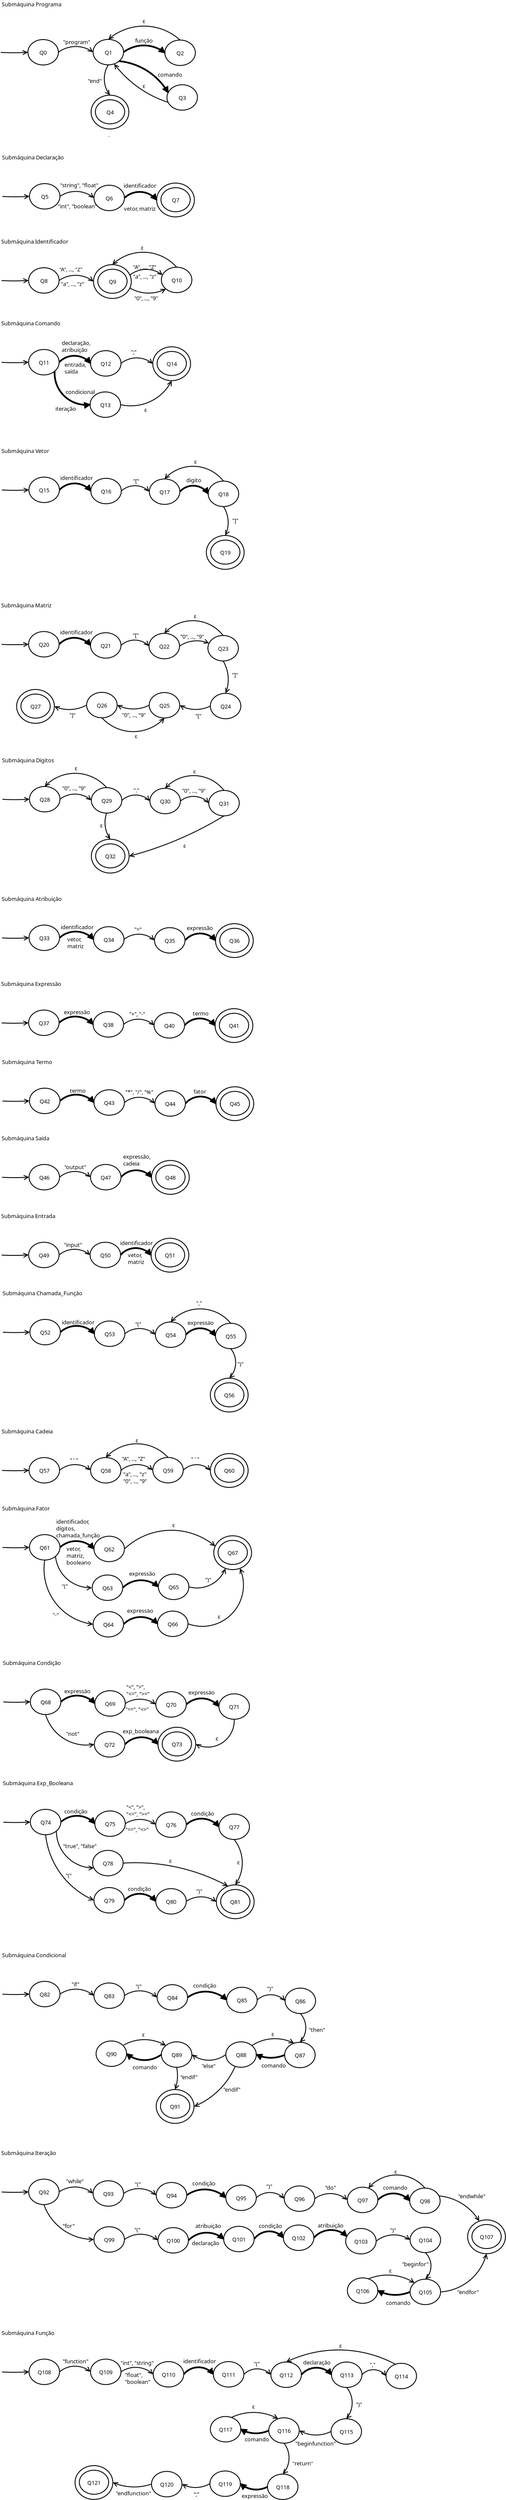 <?xml version="1.0" encoding="UTF-8"?>
<dia:diagram xmlns:dia="http://www.lysator.liu.se/~alla/dia/">
  <dia:layer name="Segundo Plano" visible="true">
    <dia:object type="Flowchart - Ellipse" version="0" id="O0">
      <dia:attribute name="obj_pos">
        <dia:point val="22.098,5.841"/>
      </dia:attribute>
      <dia:attribute name="obj_bb">
        <dia:rectangle val="22.048,5.791;25.7,8.85"/>
      </dia:attribute>
      <dia:attribute name="elem_corner">
        <dia:point val="22.098,5.841"/>
      </dia:attribute>
      <dia:attribute name="elem_width">
        <dia:real val="3.552"/>
      </dia:attribute>
      <dia:attribute name="elem_height">
        <dia:real val="2.959"/>
      </dia:attribute>
      <dia:attribute name="show_background">
        <dia:boolean val="true"/>
      </dia:attribute>
      <dia:attribute name="padding">
        <dia:real val="0.354"/>
      </dia:attribute>
      <dia:attribute name="text">
        <dia:composite type="text">
          <dia:attribute name="string">
            <dia:string>#Q0#</dia:string>
          </dia:attribute>
          <dia:attribute name="font">
            <dia:font family="sans" style="0" name="Helvetica"/>
          </dia:attribute>
          <dia:attribute name="height">
            <dia:real val="0.8"/>
          </dia:attribute>
          <dia:attribute name="pos">
            <dia:point val="23.874,7.463"/>
          </dia:attribute>
          <dia:attribute name="color">
            <dia:color val="#000000"/>
          </dia:attribute>
          <dia:attribute name="alignment">
            <dia:enum val="1"/>
          </dia:attribute>
        </dia:composite>
      </dia:attribute>
    </dia:object>
    <dia:object type="Flowchart - Ellipse" version="0" id="O1">
      <dia:attribute name="obj_pos">
        <dia:point val="29.685,5.825"/>
      </dia:attribute>
      <dia:attribute name="obj_bb">
        <dia:rectangle val="29.635,5.775;33.287,8.834"/>
      </dia:attribute>
      <dia:attribute name="elem_corner">
        <dia:point val="29.685,5.825"/>
      </dia:attribute>
      <dia:attribute name="elem_width">
        <dia:real val="3.552"/>
      </dia:attribute>
      <dia:attribute name="elem_height">
        <dia:real val="2.959"/>
      </dia:attribute>
      <dia:attribute name="show_background">
        <dia:boolean val="true"/>
      </dia:attribute>
      <dia:attribute name="padding">
        <dia:real val="0.354"/>
      </dia:attribute>
      <dia:attribute name="text">
        <dia:composite type="text">
          <dia:attribute name="string">
            <dia:string>#Q1#</dia:string>
          </dia:attribute>
          <dia:attribute name="font">
            <dia:font family="sans" style="0" name="Helvetica"/>
          </dia:attribute>
          <dia:attribute name="height">
            <dia:real val="0.8"/>
          </dia:attribute>
          <dia:attribute name="pos">
            <dia:point val="31.461,7.447"/>
          </dia:attribute>
          <dia:attribute name="color">
            <dia:color val="#000000"/>
          </dia:attribute>
          <dia:attribute name="alignment">
            <dia:enum val="1"/>
          </dia:attribute>
        </dia:composite>
      </dia:attribute>
    </dia:object>
    <dia:object type="Flowchart - Ellipse" version="0" id="O2">
      <dia:attribute name="obj_pos">
        <dia:point val="38.04,5.9"/>
      </dia:attribute>
      <dia:attribute name="obj_bb">
        <dia:rectangle val="37.99,5.85;41.642,8.909"/>
      </dia:attribute>
      <dia:attribute name="elem_corner">
        <dia:point val="38.04,5.9"/>
      </dia:attribute>
      <dia:attribute name="elem_width">
        <dia:real val="3.552"/>
      </dia:attribute>
      <dia:attribute name="elem_height">
        <dia:real val="2.959"/>
      </dia:attribute>
      <dia:attribute name="show_background">
        <dia:boolean val="true"/>
      </dia:attribute>
      <dia:attribute name="padding">
        <dia:real val="0.354"/>
      </dia:attribute>
      <dia:attribute name="text">
        <dia:composite type="text">
          <dia:attribute name="string">
            <dia:string>#Q2#</dia:string>
          </dia:attribute>
          <dia:attribute name="font">
            <dia:font family="sans" style="0" name="Helvetica"/>
          </dia:attribute>
          <dia:attribute name="height">
            <dia:real val="0.8"/>
          </dia:attribute>
          <dia:attribute name="pos">
            <dia:point val="39.816,7.522"/>
          </dia:attribute>
          <dia:attribute name="color">
            <dia:color val="#000000"/>
          </dia:attribute>
          <dia:attribute name="alignment">
            <dia:enum val="1"/>
          </dia:attribute>
        </dia:composite>
      </dia:attribute>
    </dia:object>
    <dia:object type="Standard - Arc" version="0" id="O3">
      <dia:attribute name="obj_pos">
        <dia:point val="25.65,7.32"/>
      </dia:attribute>
      <dia:attribute name="obj_bb">
        <dia:rectangle val="25.6,6.603;29.737,7.805"/>
      </dia:attribute>
      <dia:attribute name="conn_endpoints">
        <dia:point val="25.65,7.32"/>
        <dia:point val="29.685,7.305"/>
      </dia:attribute>
      <dia:attribute name="curve_distance">
        <dia:real val="-0.66"/>
      </dia:attribute>
      <dia:attribute name="end_arrow">
        <dia:enum val="1"/>
      </dia:attribute>
      <dia:attribute name="end_arrow_length">
        <dia:real val="0.5"/>
      </dia:attribute>
      <dia:attribute name="end_arrow_width">
        <dia:real val="0.5"/>
      </dia:attribute>
      <dia:connections>
        <dia:connection handle="0" to="O0" connection="0"/>
        <dia:connection handle="1" to="O1" connection="8"/>
      </dia:connections>
    </dia:object>
    <dia:object type="Standard - Arc" version="0" id="O4">
      <dia:attribute name="obj_pos">
        <dia:point val="18.952,7.338"/>
      </dia:attribute>
      <dia:attribute name="obj_bb">
        <dia:rectangle val="18.901,6.82;22.151,7.424"/>
      </dia:attribute>
      <dia:attribute name="conn_endpoints">
        <dia:point val="18.952,7.338"/>
        <dia:point val="22.098,7.32"/>
      </dia:attribute>
      <dia:attribute name="curve_distance">
        <dia:real val="0.045"/>
      </dia:attribute>
      <dia:attribute name="end_arrow">
        <dia:enum val="1"/>
      </dia:attribute>
      <dia:attribute name="end_arrow_length">
        <dia:real val="0.5"/>
      </dia:attribute>
      <dia:attribute name="end_arrow_width">
        <dia:real val="0.5"/>
      </dia:attribute>
      <dia:connections>
        <dia:connection handle="1" to="O0" connection="8"/>
      </dia:connections>
    </dia:object>
    <dia:object type="Standard - Text" version="1" id="O5">
      <dia:attribute name="obj_pos">
        <dia:point val="26.202,6.362"/>
      </dia:attribute>
      <dia:attribute name="obj_bb">
        <dia:rectangle val="26.202,5.82;29.227,6.76"/>
      </dia:attribute>
      <dia:attribute name="text">
        <dia:composite type="text">
          <dia:attribute name="string">
            <dia:string>#"program"#</dia:string>
          </dia:attribute>
          <dia:attribute name="font">
            <dia:font family="sans" style="0" name="Helvetica"/>
          </dia:attribute>
          <dia:attribute name="height">
            <dia:real val="0.8"/>
          </dia:attribute>
          <dia:attribute name="pos">
            <dia:point val="26.202,6.362"/>
          </dia:attribute>
          <dia:attribute name="color">
            <dia:color val="#000000"/>
          </dia:attribute>
          <dia:attribute name="alignment">
            <dia:enum val="0"/>
          </dia:attribute>
        </dia:composite>
      </dia:attribute>
      <dia:attribute name="valign">
        <dia:enum val="3"/>
      </dia:attribute>
    </dia:object>
    <dia:object type="Standard - Text" version="1" id="O6">
      <dia:attribute name="obj_pos">
        <dia:point val="35.45,3.925"/>
      </dia:attribute>
      <dia:attribute name="obj_bb">
        <dia:rectangle val="35.45,3.382;35.765,4.322"/>
      </dia:attribute>
      <dia:attribute name="text">
        <dia:composite type="text">
          <dia:attribute name="string">
            <dia:string>#ԑ#</dia:string>
          </dia:attribute>
          <dia:attribute name="font">
            <dia:font family="sans" style="0" name="Helvetica"/>
          </dia:attribute>
          <dia:attribute name="height">
            <dia:real val="0.8"/>
          </dia:attribute>
          <dia:attribute name="pos">
            <dia:point val="35.45,3.925"/>
          </dia:attribute>
          <dia:attribute name="color">
            <dia:color val="#000000"/>
          </dia:attribute>
          <dia:attribute name="alignment">
            <dia:enum val="0"/>
          </dia:attribute>
        </dia:composite>
      </dia:attribute>
      <dia:attribute name="valign">
        <dia:enum val="3"/>
      </dia:attribute>
    </dia:object>
    <dia:object type="Standard - Text" version="1" id="O7">
      <dia:attribute name="obj_pos">
        <dia:point val="31.452,17.15"/>
      </dia:attribute>
      <dia:attribute name="obj_bb">
        <dia:rectangle val="31.452,16.608;31.637,17.547"/>
      </dia:attribute>
      <dia:attribute name="text">
        <dia:composite type="text">
          <dia:attribute name="string">
            <dia:string>#.#</dia:string>
          </dia:attribute>
          <dia:attribute name="font">
            <dia:font family="sans" style="0" name="Helvetica"/>
          </dia:attribute>
          <dia:attribute name="height">
            <dia:real val="0.8"/>
          </dia:attribute>
          <dia:attribute name="pos">
            <dia:point val="31.452,17.15"/>
          </dia:attribute>
          <dia:attribute name="color">
            <dia:color val="#000000"/>
          </dia:attribute>
          <dia:attribute name="alignment">
            <dia:enum val="0"/>
          </dia:attribute>
        </dia:composite>
      </dia:attribute>
      <dia:attribute name="valign">
        <dia:enum val="3"/>
      </dia:attribute>
    </dia:object>
    <dia:object type="Flowchart - Ellipse" version="0" id="O8">
      <dia:attribute name="obj_pos">
        <dia:point val="29.452,12.312"/>
      </dia:attribute>
      <dia:attribute name="obj_bb">
        <dia:rectangle val="29.402,12.262;33.902,16.3"/>
      </dia:attribute>
      <dia:attribute name="elem_corner">
        <dia:point val="29.452,12.312"/>
      </dia:attribute>
      <dia:attribute name="elem_width">
        <dia:real val="4.4"/>
      </dia:attribute>
      <dia:attribute name="elem_height">
        <dia:real val="3.938"/>
      </dia:attribute>
      <dia:attribute name="show_background">
        <dia:boolean val="true"/>
      </dia:attribute>
      <dia:attribute name="padding">
        <dia:real val="0.354"/>
      </dia:attribute>
      <dia:attribute name="text">
        <dia:composite type="text">
          <dia:attribute name="string">
            <dia:string>##</dia:string>
          </dia:attribute>
          <dia:attribute name="font">
            <dia:font family="sans" style="0" name="Helvetica"/>
          </dia:attribute>
          <dia:attribute name="height">
            <dia:real val="0.8"/>
          </dia:attribute>
          <dia:attribute name="pos">
            <dia:point val="31.652,14.281"/>
          </dia:attribute>
          <dia:attribute name="color">
            <dia:color val="#000000"/>
          </dia:attribute>
          <dia:attribute name="alignment">
            <dia:enum val="1"/>
          </dia:attribute>
        </dia:composite>
      </dia:attribute>
    </dia:object>
    <dia:object type="Flowchart - Ellipse" version="0" id="O9">
      <dia:attribute name="obj_pos">
        <dia:point val="29.952,12.85"/>
      </dia:attribute>
      <dia:attribute name="obj_bb">
        <dia:rectangle val="29.902,12.8;33.415,15.7"/>
      </dia:attribute>
      <dia:attribute name="elem_corner">
        <dia:point val="29.952,12.85"/>
      </dia:attribute>
      <dia:attribute name="elem_width">
        <dia:real val="3.413"/>
      </dia:attribute>
      <dia:attribute name="elem_height">
        <dia:real val="2.8"/>
      </dia:attribute>
      <dia:attribute name="show_background">
        <dia:boolean val="true"/>
      </dia:attribute>
      <dia:attribute name="padding">
        <dia:real val="0.354"/>
      </dia:attribute>
      <dia:attribute name="text">
        <dia:composite type="text">
          <dia:attribute name="string">
            <dia:string>#Q4#</dia:string>
          </dia:attribute>
          <dia:attribute name="font">
            <dia:font family="sans" style="0" name="Helvetica"/>
          </dia:attribute>
          <dia:attribute name="height">
            <dia:real val="0.8"/>
          </dia:attribute>
          <dia:attribute name="pos">
            <dia:point val="31.658,14.393"/>
          </dia:attribute>
          <dia:attribute name="color">
            <dia:color val="#000000"/>
          </dia:attribute>
          <dia:attribute name="alignment">
            <dia:enum val="1"/>
          </dia:attribute>
        </dia:composite>
      </dia:attribute>
    </dia:object>
    <dia:object type="Standard - Text" version="1" id="O10">
      <dia:attribute name="obj_pos">
        <dia:point val="30,16.375"/>
      </dia:attribute>
      <dia:attribute name="obj_bb">
        <dia:rectangle val="30,15.975;30,17.175"/>
      </dia:attribute>
      <dia:attribute name="text">
        <dia:composite type="text">
          <dia:attribute name="string">
            <dia:string>##</dia:string>
          </dia:attribute>
          <dia:attribute name="font">
            <dia:font family="sans" style="0" name="Helvetica"/>
          </dia:attribute>
          <dia:attribute name="height">
            <dia:real val="0.8"/>
          </dia:attribute>
          <dia:attribute name="pos">
            <dia:point val="30,16.375"/>
          </dia:attribute>
          <dia:attribute name="color">
            <dia:color val="#000000"/>
          </dia:attribute>
          <dia:attribute name="alignment">
            <dia:enum val="0"/>
          </dia:attribute>
        </dia:composite>
      </dia:attribute>
      <dia:attribute name="valign">
        <dia:enum val="3"/>
      </dia:attribute>
    </dia:object>
    <dia:object type="Standard - Arc" version="0" id="O11">
      <dia:attribute name="obj_pos">
        <dia:point val="33.237,7.305"/>
      </dia:attribute>
      <dia:attribute name="obj_bb">
        <dia:rectangle val="33.135,6.426;38.148,7.881"/>
      </dia:attribute>
      <dia:attribute name="conn_endpoints">
        <dia:point val="33.237,7.305"/>
        <dia:point val="38.04,7.38"/>
      </dia:attribute>
      <dia:attribute name="curve_distance">
        <dia:real val="-0.816"/>
      </dia:attribute>
      <dia:attribute name="line_width">
        <dia:real val="0.2"/>
      </dia:attribute>
      <dia:attribute name="end_arrow">
        <dia:enum val="3"/>
      </dia:attribute>
      <dia:attribute name="end_arrow_length">
        <dia:real val="0.5"/>
      </dia:attribute>
      <dia:attribute name="end_arrow_width">
        <dia:real val="0.5"/>
      </dia:attribute>
      <dia:connections>
        <dia:connection handle="0" to="O1" connection="0"/>
        <dia:connection handle="1" to="O2" connection="8"/>
      </dia:connections>
    </dia:object>
    <dia:object type="Standard - Text" version="1" id="O12">
      <dia:attribute name="obj_pos">
        <dia:point val="34.585,6.192"/>
      </dia:attribute>
      <dia:attribute name="obj_bb">
        <dia:rectangle val="34.585,5.65;36.565,6.59"/>
      </dia:attribute>
      <dia:attribute name="text">
        <dia:composite type="text">
          <dia:attribute name="string">
            <dia:string>#função#</dia:string>
          </dia:attribute>
          <dia:attribute name="font">
            <dia:font family="sans" style="0" name="Helvetica"/>
          </dia:attribute>
          <dia:attribute name="height">
            <dia:real val="0.8"/>
          </dia:attribute>
          <dia:attribute name="pos">
            <dia:point val="34.585,6.192"/>
          </dia:attribute>
          <dia:attribute name="color">
            <dia:color val="#000000"/>
          </dia:attribute>
          <dia:attribute name="alignment">
            <dia:enum val="0"/>
          </dia:attribute>
        </dia:composite>
      </dia:attribute>
      <dia:attribute name="valign">
        <dia:enum val="3"/>
      </dia:attribute>
    </dia:object>
    <dia:object type="Standard - Arc" version="0" id="O13">
      <dia:attribute name="obj_pos">
        <dia:point val="39.816,5.9"/>
      </dia:attribute>
      <dia:attribute name="obj_bb">
        <dia:rectangle val="31.406,4.227;39.866,6.325"/>
      </dia:attribute>
      <dia:attribute name="conn_endpoints">
        <dia:point val="39.816,5.9"/>
        <dia:point val="31.461,5.825"/>
      </dia:attribute>
      <dia:attribute name="curve_distance">
        <dia:real val="1.586"/>
      </dia:attribute>
      <dia:attribute name="end_arrow">
        <dia:enum val="1"/>
      </dia:attribute>
      <dia:attribute name="end_arrow_length">
        <dia:real val="0.5"/>
      </dia:attribute>
      <dia:attribute name="end_arrow_width">
        <dia:real val="0.5"/>
      </dia:attribute>
      <dia:connections>
        <dia:connection handle="0" to="O2" connection="4"/>
        <dia:connection handle="1" to="O1" connection="4"/>
      </dia:connections>
    </dia:object>
    <dia:object type="Flowchart - Ellipse" version="0" id="O14">
      <dia:attribute name="obj_pos">
        <dia:point val="38.285,11.1"/>
      </dia:attribute>
      <dia:attribute name="obj_bb">
        <dia:rectangle val="38.235,11.05;41.887,14.109"/>
      </dia:attribute>
      <dia:attribute name="elem_corner">
        <dia:point val="38.285,11.1"/>
      </dia:attribute>
      <dia:attribute name="elem_width">
        <dia:real val="3.552"/>
      </dia:attribute>
      <dia:attribute name="elem_height">
        <dia:real val="2.959"/>
      </dia:attribute>
      <dia:attribute name="show_background">
        <dia:boolean val="true"/>
      </dia:attribute>
      <dia:attribute name="padding">
        <dia:real val="0.354"/>
      </dia:attribute>
      <dia:attribute name="text">
        <dia:composite type="text">
          <dia:attribute name="string">
            <dia:string>#Q3#</dia:string>
          </dia:attribute>
          <dia:attribute name="font">
            <dia:font family="sans" style="0" name="Helvetica"/>
          </dia:attribute>
          <dia:attribute name="height">
            <dia:real val="0.8"/>
          </dia:attribute>
          <dia:attribute name="pos">
            <dia:point val="40.061,12.722"/>
          </dia:attribute>
          <dia:attribute name="color">
            <dia:color val="#000000"/>
          </dia:attribute>
          <dia:attribute name="alignment">
            <dia:enum val="1"/>
          </dia:attribute>
        </dia:composite>
      </dia:attribute>
    </dia:object>
    <dia:object type="Standard - Arc" version="0" id="O15">
      <dia:attribute name="obj_pos">
        <dia:point val="32.716,8.351"/>
      </dia:attribute>
      <dia:attribute name="obj_bb">
        <dia:rectangle val="32.578,8.213;38.775,12.488"/>
      </dia:attribute>
      <dia:attribute name="conn_endpoints">
        <dia:point val="32.716,8.351"/>
        <dia:point val="38.42,12.013"/>
      </dia:attribute>
      <dia:attribute name="curve_distance">
        <dia:real val="-0.816"/>
      </dia:attribute>
      <dia:attribute name="line_width">
        <dia:real val="0.2"/>
      </dia:attribute>
      <dia:attribute name="end_arrow">
        <dia:enum val="3"/>
      </dia:attribute>
      <dia:attribute name="end_arrow_length">
        <dia:real val="0.5"/>
      </dia:attribute>
      <dia:attribute name="end_arrow_width">
        <dia:real val="0.5"/>
      </dia:attribute>
      <dia:connections>
        <dia:connection handle="0" to="O1" connection="14"/>
        <dia:connection handle="1" to="O14" connection="7"/>
      </dia:connections>
    </dia:object>
    <dia:object type="Standard - Text" version="1" id="O16">
      <dia:attribute name="obj_pos">
        <dia:point val="37.214,10.166"/>
      </dia:attribute>
      <dia:attribute name="obj_bb">
        <dia:rectangle val="37.214,9.623;39.914,10.563"/>
      </dia:attribute>
      <dia:attribute name="text">
        <dia:composite type="text">
          <dia:attribute name="string">
            <dia:string>#comando#</dia:string>
          </dia:attribute>
          <dia:attribute name="font">
            <dia:font family="sans" style="0" name="Helvetica"/>
          </dia:attribute>
          <dia:attribute name="height">
            <dia:real val="0.8"/>
          </dia:attribute>
          <dia:attribute name="pos">
            <dia:point val="37.214,10.166"/>
          </dia:attribute>
          <dia:attribute name="color">
            <dia:color val="#000000"/>
          </dia:attribute>
          <dia:attribute name="alignment">
            <dia:enum val="0"/>
          </dia:attribute>
        </dia:composite>
      </dia:attribute>
      <dia:attribute name="valign">
        <dia:enum val="3"/>
      </dia:attribute>
    </dia:object>
    <dia:object type="Standard - Arc" version="0" id="O17">
      <dia:attribute name="obj_pos">
        <dia:point val="38.42,13.146"/>
      </dia:attribute>
      <dia:attribute name="obj_bb">
        <dia:rectangle val="31.809,8.235;38.49,13.216"/>
      </dia:attribute>
      <dia:attribute name="conn_endpoints">
        <dia:point val="38.42,13.146"/>
        <dia:point val="32.14,8.672"/>
      </dia:attribute>
      <dia:attribute name="curve_distance">
        <dia:real val="-0.595"/>
      </dia:attribute>
      <dia:attribute name="end_arrow">
        <dia:enum val="1"/>
      </dia:attribute>
      <dia:attribute name="end_arrow_length">
        <dia:real val="0.5"/>
      </dia:attribute>
      <dia:attribute name="end_arrow_width">
        <dia:real val="0.5"/>
      </dia:attribute>
      <dia:connections>
        <dia:connection handle="0" to="O14" connection="9"/>
        <dia:connection handle="1" to="O1" connection="13"/>
      </dia:connections>
    </dia:object>
    <dia:object type="Standard - Text" version="1" id="O18">
      <dia:attribute name="obj_pos">
        <dia:point val="35.45,11.475"/>
      </dia:attribute>
      <dia:attribute name="obj_bb">
        <dia:rectangle val="35.45,10.932;35.765,11.873"/>
      </dia:attribute>
      <dia:attribute name="text">
        <dia:composite type="text">
          <dia:attribute name="string">
            <dia:string>#ԑ#</dia:string>
          </dia:attribute>
          <dia:attribute name="font">
            <dia:font family="sans" style="0" name="Helvetica"/>
          </dia:attribute>
          <dia:attribute name="height">
            <dia:real val="0.8"/>
          </dia:attribute>
          <dia:attribute name="pos">
            <dia:point val="35.45,11.475"/>
          </dia:attribute>
          <dia:attribute name="color">
            <dia:color val="#000000"/>
          </dia:attribute>
          <dia:attribute name="alignment">
            <dia:enum val="0"/>
          </dia:attribute>
        </dia:composite>
      </dia:attribute>
      <dia:attribute name="valign">
        <dia:enum val="3"/>
      </dia:attribute>
    </dia:object>
    <dia:object type="Standard - Arc" version="0" id="O19">
      <dia:attribute name="obj_pos">
        <dia:point val="31.461,8.784"/>
      </dia:attribute>
      <dia:attribute name="obj_bb">
        <dia:rectangle val="30.94,8.732;32.154,12.389"/>
      </dia:attribute>
      <dia:attribute name="conn_endpoints">
        <dia:point val="31.461,8.784"/>
        <dia:point val="31.652,12.312"/>
      </dia:attribute>
      <dia:attribute name="curve_distance">
        <dia:real val="0.562"/>
      </dia:attribute>
      <dia:attribute name="end_arrow">
        <dia:enum val="1"/>
      </dia:attribute>
      <dia:attribute name="end_arrow_length">
        <dia:real val="0.5"/>
      </dia:attribute>
      <dia:attribute name="end_arrow_width">
        <dia:real val="0.5"/>
      </dia:attribute>
      <dia:connections>
        <dia:connection handle="0" to="O1" connection="12"/>
        <dia:connection handle="1" to="O8" connection="4"/>
      </dia:connections>
    </dia:object>
    <dia:object type="Standard - Text" version="1" id="O20">
      <dia:attribute name="obj_pos">
        <dia:point val="29.085,10.893"/>
      </dia:attribute>
      <dia:attribute name="obj_bb">
        <dia:rectangle val="29.085,10.35;30.72,11.29"/>
      </dia:attribute>
      <dia:attribute name="text">
        <dia:composite type="text">
          <dia:attribute name="string">
            <dia:string>#"end"#</dia:string>
          </dia:attribute>
          <dia:attribute name="font">
            <dia:font family="sans" style="0" name="Helvetica"/>
          </dia:attribute>
          <dia:attribute name="height">
            <dia:real val="0.8"/>
          </dia:attribute>
          <dia:attribute name="pos">
            <dia:point val="29.085,10.893"/>
          </dia:attribute>
          <dia:attribute name="color">
            <dia:color val="#000000"/>
          </dia:attribute>
          <dia:attribute name="alignment">
            <dia:enum val="0"/>
          </dia:attribute>
        </dia:composite>
      </dia:attribute>
      <dia:attribute name="valign">
        <dia:enum val="3"/>
      </dia:attribute>
    </dia:object>
    <dia:object type="Standard - Text" version="1" id="O21">
      <dia:attribute name="obj_pos">
        <dia:point val="19.05,1.975"/>
      </dia:attribute>
      <dia:attribute name="obj_bb">
        <dia:rectangle val="19.05,1.433;25.72,2.373"/>
      </dia:attribute>
      <dia:attribute name="text">
        <dia:composite type="text">
          <dia:attribute name="string">
            <dia:string>#Submáquina Programa#</dia:string>
          </dia:attribute>
          <dia:attribute name="font">
            <dia:font family="sans" style="0" name="Helvetica"/>
          </dia:attribute>
          <dia:attribute name="height">
            <dia:real val="0.8"/>
          </dia:attribute>
          <dia:attribute name="pos">
            <dia:point val="19.05,1.975"/>
          </dia:attribute>
          <dia:attribute name="color">
            <dia:color val="#000000"/>
          </dia:attribute>
          <dia:attribute name="alignment">
            <dia:enum val="0"/>
          </dia:attribute>
        </dia:composite>
      </dia:attribute>
      <dia:attribute name="valign">
        <dia:enum val="3"/>
      </dia:attribute>
    </dia:object>
    <dia:object type="Standard - Text" version="1" id="O22">
      <dia:attribute name="obj_pos">
        <dia:point val="19.085,19.793"/>
      </dia:attribute>
      <dia:attribute name="obj_bb">
        <dia:rectangle val="19.085,19.25;26.218,20.19"/>
      </dia:attribute>
      <dia:attribute name="text">
        <dia:composite type="text">
          <dia:attribute name="string">
            <dia:string>#Submáquina Declaração#</dia:string>
          </dia:attribute>
          <dia:attribute name="font">
            <dia:font family="sans" style="0" name="Helvetica"/>
          </dia:attribute>
          <dia:attribute name="height">
            <dia:real val="0.8"/>
          </dia:attribute>
          <dia:attribute name="pos">
            <dia:point val="19.085,19.793"/>
          </dia:attribute>
          <dia:attribute name="color">
            <dia:color val="#000000"/>
          </dia:attribute>
          <dia:attribute name="alignment">
            <dia:enum val="0"/>
          </dia:attribute>
        </dia:composite>
      </dia:attribute>
      <dia:attribute name="valign">
        <dia:enum val="3"/>
      </dia:attribute>
    </dia:object>
    <dia:object type="Flowchart - Ellipse" version="0" id="O23">
      <dia:attribute name="obj_pos">
        <dia:point val="22.282,22.6"/>
      </dia:attribute>
      <dia:attribute name="obj_bb">
        <dia:rectangle val="22.232,22.55;25.884,25.609"/>
      </dia:attribute>
      <dia:attribute name="elem_corner">
        <dia:point val="22.282,22.6"/>
      </dia:attribute>
      <dia:attribute name="elem_width">
        <dia:real val="3.552"/>
      </dia:attribute>
      <dia:attribute name="elem_height">
        <dia:real val="2.959"/>
      </dia:attribute>
      <dia:attribute name="show_background">
        <dia:boolean val="true"/>
      </dia:attribute>
      <dia:attribute name="padding">
        <dia:real val="0.354"/>
      </dia:attribute>
      <dia:attribute name="text">
        <dia:composite type="text">
          <dia:attribute name="string">
            <dia:string>#Q5#</dia:string>
          </dia:attribute>
          <dia:attribute name="font">
            <dia:font family="sans" style="0" name="Helvetica"/>
          </dia:attribute>
          <dia:attribute name="height">
            <dia:real val="0.8"/>
          </dia:attribute>
          <dia:attribute name="pos">
            <dia:point val="24.058,24.222"/>
          </dia:attribute>
          <dia:attribute name="color">
            <dia:color val="#000000"/>
          </dia:attribute>
          <dia:attribute name="alignment">
            <dia:enum val="1"/>
          </dia:attribute>
        </dia:composite>
      </dia:attribute>
    </dia:object>
    <dia:object type="Standard - Arc" version="0" id="O24">
      <dia:attribute name="obj_pos">
        <dia:point val="19.135,24.097"/>
      </dia:attribute>
      <dia:attribute name="obj_bb">
        <dia:rectangle val="19.085,23.579;22.335,24.184"/>
      </dia:attribute>
      <dia:attribute name="conn_endpoints">
        <dia:point val="19.135,24.097"/>
        <dia:point val="22.282,24.08"/>
      </dia:attribute>
      <dia:attribute name="curve_distance">
        <dia:real val="0.045"/>
      </dia:attribute>
      <dia:attribute name="end_arrow">
        <dia:enum val="1"/>
      </dia:attribute>
      <dia:attribute name="end_arrow_length">
        <dia:real val="0.5"/>
      </dia:attribute>
      <dia:attribute name="end_arrow_width">
        <dia:real val="0.5"/>
      </dia:attribute>
      <dia:connections>
        <dia:connection handle="1" to="O23" connection="8"/>
      </dia:connections>
    </dia:object>
    <dia:object type="Flowchart - Ellipse" version="0" id="O25">
      <dia:attribute name="obj_pos">
        <dia:point val="29.785,22.788"/>
      </dia:attribute>
      <dia:attribute name="obj_bb">
        <dia:rectangle val="29.735,22.738;33.387,25.797"/>
      </dia:attribute>
      <dia:attribute name="elem_corner">
        <dia:point val="29.785,22.788"/>
      </dia:attribute>
      <dia:attribute name="elem_width">
        <dia:real val="3.552"/>
      </dia:attribute>
      <dia:attribute name="elem_height">
        <dia:real val="2.959"/>
      </dia:attribute>
      <dia:attribute name="show_background">
        <dia:boolean val="true"/>
      </dia:attribute>
      <dia:attribute name="padding">
        <dia:real val="0.354"/>
      </dia:attribute>
      <dia:attribute name="text">
        <dia:composite type="text">
          <dia:attribute name="string">
            <dia:string>#Q6#</dia:string>
          </dia:attribute>
          <dia:attribute name="font">
            <dia:font family="sans" style="0" name="Helvetica"/>
          </dia:attribute>
          <dia:attribute name="height">
            <dia:real val="0.8"/>
          </dia:attribute>
          <dia:attribute name="pos">
            <dia:point val="31.561,24.41"/>
          </dia:attribute>
          <dia:attribute name="color">
            <dia:color val="#000000"/>
          </dia:attribute>
          <dia:attribute name="alignment">
            <dia:enum val="1"/>
          </dia:attribute>
        </dia:composite>
      </dia:attribute>
    </dia:object>
    <dia:object type="Standard - Arc" version="0" id="O26">
      <dia:attribute name="obj_pos">
        <dia:point val="25.834,24.08"/>
      </dia:attribute>
      <dia:attribute name="obj_bb">
        <dia:rectangle val="25.781,23.461;29.859,24.769"/>
      </dia:attribute>
      <dia:attribute name="conn_endpoints">
        <dia:point val="25.834,24.08"/>
        <dia:point val="29.785,24.267"/>
      </dia:attribute>
      <dia:attribute name="curve_distance">
        <dia:real val="-0.66"/>
      </dia:attribute>
      <dia:attribute name="end_arrow">
        <dia:enum val="1"/>
      </dia:attribute>
      <dia:attribute name="end_arrow_length">
        <dia:real val="0.5"/>
      </dia:attribute>
      <dia:attribute name="end_arrow_width">
        <dia:real val="0.5"/>
      </dia:attribute>
      <dia:connections>
        <dia:connection handle="0" to="O23" connection="0"/>
        <dia:connection handle="1" to="O25" connection="8"/>
      </dia:connections>
    </dia:object>
    <dia:object type="Standard - Text" version="1" id="O27">
      <dia:attribute name="obj_pos">
        <dia:point val="25.837,23.03"/>
      </dia:attribute>
      <dia:attribute name="obj_bb">
        <dia:rectangle val="25.837,22.488;30.262,23.427"/>
      </dia:attribute>
      <dia:attribute name="text">
        <dia:composite type="text">
          <dia:attribute name="string">
            <dia:string>#"string", "float"#</dia:string>
          </dia:attribute>
          <dia:attribute name="font">
            <dia:font family="sans" style="0" name="Helvetica"/>
          </dia:attribute>
          <dia:attribute name="height">
            <dia:real val="0.8"/>
          </dia:attribute>
          <dia:attribute name="pos">
            <dia:point val="25.837,23.03"/>
          </dia:attribute>
          <dia:attribute name="color">
            <dia:color val="#000000"/>
          </dia:attribute>
          <dia:attribute name="alignment">
            <dia:enum val="0"/>
          </dia:attribute>
        </dia:composite>
      </dia:attribute>
      <dia:attribute name="valign">
        <dia:enum val="3"/>
      </dia:attribute>
    </dia:object>
    <dia:object type="Standard - Text" version="1" id="O28">
      <dia:attribute name="obj_pos">
        <dia:point val="25.585,25.48"/>
      </dia:attribute>
      <dia:attribute name="obj_bb">
        <dia:rectangle val="25.585,24.938;30.12,25.878"/>
      </dia:attribute>
      <dia:attribute name="text">
        <dia:composite type="text">
          <dia:attribute name="string">
            <dia:string>#"int", "boolean"#</dia:string>
          </dia:attribute>
          <dia:attribute name="font">
            <dia:font family="sans" style="0" name="Helvetica"/>
          </dia:attribute>
          <dia:attribute name="height">
            <dia:real val="0.8"/>
          </dia:attribute>
          <dia:attribute name="pos">
            <dia:point val="25.585,25.48"/>
          </dia:attribute>
          <dia:attribute name="color">
            <dia:color val="#000000"/>
          </dia:attribute>
          <dia:attribute name="alignment">
            <dia:enum val="0"/>
          </dia:attribute>
        </dia:composite>
      </dia:attribute>
      <dia:attribute name="valign">
        <dia:enum val="3"/>
      </dia:attribute>
    </dia:object>
    <dia:object type="Flowchart - Ellipse" version="0" id="O29">
      <dia:attribute name="obj_pos">
        <dia:point val="37.085,22.538"/>
      </dia:attribute>
      <dia:attribute name="obj_bb">
        <dia:rectangle val="37.035,22.488;41.535,26.525"/>
      </dia:attribute>
      <dia:attribute name="elem_corner">
        <dia:point val="37.085,22.538"/>
      </dia:attribute>
      <dia:attribute name="elem_width">
        <dia:real val="4.4"/>
      </dia:attribute>
      <dia:attribute name="elem_height">
        <dia:real val="3.938"/>
      </dia:attribute>
      <dia:attribute name="show_background">
        <dia:boolean val="true"/>
      </dia:attribute>
      <dia:attribute name="padding">
        <dia:real val="0.354"/>
      </dia:attribute>
      <dia:attribute name="text">
        <dia:composite type="text">
          <dia:attribute name="string">
            <dia:string>##</dia:string>
          </dia:attribute>
          <dia:attribute name="font">
            <dia:font family="sans" style="0" name="Helvetica"/>
          </dia:attribute>
          <dia:attribute name="height">
            <dia:real val="0.8"/>
          </dia:attribute>
          <dia:attribute name="pos">
            <dia:point val="39.285,24.506"/>
          </dia:attribute>
          <dia:attribute name="color">
            <dia:color val="#000000"/>
          </dia:attribute>
          <dia:attribute name="alignment">
            <dia:enum val="1"/>
          </dia:attribute>
        </dia:composite>
      </dia:attribute>
    </dia:object>
    <dia:object type="Flowchart - Ellipse" version="0" id="O30">
      <dia:attribute name="obj_pos">
        <dia:point val="37.585,23.075"/>
      </dia:attribute>
      <dia:attribute name="obj_bb">
        <dia:rectangle val="37.535,23.025;41.048,25.925"/>
      </dia:attribute>
      <dia:attribute name="elem_corner">
        <dia:point val="37.585,23.075"/>
      </dia:attribute>
      <dia:attribute name="elem_width">
        <dia:real val="3.413"/>
      </dia:attribute>
      <dia:attribute name="elem_height">
        <dia:real val="2.8"/>
      </dia:attribute>
      <dia:attribute name="show_background">
        <dia:boolean val="true"/>
      </dia:attribute>
      <dia:attribute name="padding">
        <dia:real val="0.354"/>
      </dia:attribute>
      <dia:attribute name="text">
        <dia:composite type="text">
          <dia:attribute name="string">
            <dia:string>#Q7#</dia:string>
          </dia:attribute>
          <dia:attribute name="font">
            <dia:font family="sans" style="0" name="Helvetica"/>
          </dia:attribute>
          <dia:attribute name="height">
            <dia:real val="0.8"/>
          </dia:attribute>
          <dia:attribute name="pos">
            <dia:point val="39.292,24.617"/>
          </dia:attribute>
          <dia:attribute name="color">
            <dia:color val="#000000"/>
          </dia:attribute>
          <dia:attribute name="alignment">
            <dia:enum val="1"/>
          </dia:attribute>
        </dia:composite>
      </dia:attribute>
    </dia:object>
    <dia:object type="Standard - Arc" version="0" id="O31">
      <dia:attribute name="obj_pos">
        <dia:point val="33.337,24.267"/>
      </dia:attribute>
      <dia:attribute name="obj_bb">
        <dia:rectangle val="33.23,23.468;37.217,25.012"/>
      </dia:attribute>
      <dia:attribute name="conn_endpoints">
        <dia:point val="33.337,24.267"/>
        <dia:point val="37.085,24.506"/>
      </dia:attribute>
      <dia:attribute name="curve_distance">
        <dia:real val="-0.816"/>
      </dia:attribute>
      <dia:attribute name="line_width">
        <dia:real val="0.2"/>
      </dia:attribute>
      <dia:attribute name="end_arrow">
        <dia:enum val="3"/>
      </dia:attribute>
      <dia:attribute name="end_arrow_length">
        <dia:real val="0.5"/>
      </dia:attribute>
      <dia:attribute name="end_arrow_width">
        <dia:real val="0.5"/>
      </dia:attribute>
      <dia:connections>
        <dia:connection handle="0" to="O25" connection="0"/>
        <dia:connection handle="1" to="O29" connection="8"/>
      </dia:connections>
    </dia:object>
    <dia:object type="Standard - Text" version="1" id="O32">
      <dia:attribute name="obj_pos">
        <dia:point val="33.235,23.08"/>
      </dia:attribute>
      <dia:attribute name="obj_bb">
        <dia:rectangle val="33.235,22.538;36.9,23.477"/>
      </dia:attribute>
      <dia:attribute name="text">
        <dia:composite type="text">
          <dia:attribute name="string">
            <dia:string>#identificador#</dia:string>
          </dia:attribute>
          <dia:attribute name="font">
            <dia:font family="sans" style="0" name="Helvetica"/>
          </dia:attribute>
          <dia:attribute name="height">
            <dia:real val="0.8"/>
          </dia:attribute>
          <dia:attribute name="pos">
            <dia:point val="33.235,23.08"/>
          </dia:attribute>
          <dia:attribute name="color">
            <dia:color val="#000000"/>
          </dia:attribute>
          <dia:attribute name="alignment">
            <dia:enum val="0"/>
          </dia:attribute>
        </dia:composite>
      </dia:attribute>
      <dia:attribute name="valign">
        <dia:enum val="3"/>
      </dia:attribute>
    </dia:object>
    <dia:object type="Standard - Text" version="1" id="O33">
      <dia:attribute name="obj_pos">
        <dia:point val="33.27,25.755"/>
      </dia:attribute>
      <dia:attribute name="obj_bb">
        <dia:rectangle val="33.27,25.212;37.03,26.152"/>
      </dia:attribute>
      <dia:attribute name="text">
        <dia:composite type="text">
          <dia:attribute name="string">
            <dia:string>#vetor, matriz#</dia:string>
          </dia:attribute>
          <dia:attribute name="font">
            <dia:font family="sans" style="0" name="Helvetica"/>
          </dia:attribute>
          <dia:attribute name="height">
            <dia:real val="0.8"/>
          </dia:attribute>
          <dia:attribute name="pos">
            <dia:point val="33.27,25.755"/>
          </dia:attribute>
          <dia:attribute name="color">
            <dia:color val="#000000"/>
          </dia:attribute>
          <dia:attribute name="alignment">
            <dia:enum val="0"/>
          </dia:attribute>
        </dia:composite>
      </dia:attribute>
      <dia:attribute name="valign">
        <dia:enum val="3"/>
      </dia:attribute>
    </dia:object>
    <dia:object type="Standard - Text" version="1" id="O34">
      <dia:attribute name="obj_pos">
        <dia:point val="18.985,29.58"/>
      </dia:attribute>
      <dia:attribute name="obj_bb">
        <dia:rectangle val="18.985,29.038;26.51,29.977"/>
      </dia:attribute>
      <dia:attribute name="text">
        <dia:composite type="text">
          <dia:attribute name="string">
            <dia:string>#Submáquina Identificador#</dia:string>
          </dia:attribute>
          <dia:attribute name="font">
            <dia:font family="sans" style="0" name="Helvetica"/>
          </dia:attribute>
          <dia:attribute name="height">
            <dia:real val="0.8"/>
          </dia:attribute>
          <dia:attribute name="pos">
            <dia:point val="18.985,29.58"/>
          </dia:attribute>
          <dia:attribute name="color">
            <dia:color val="#000000"/>
          </dia:attribute>
          <dia:attribute name="alignment">
            <dia:enum val="0"/>
          </dia:attribute>
        </dia:composite>
      </dia:attribute>
      <dia:attribute name="valign">
        <dia:enum val="3"/>
      </dia:attribute>
    </dia:object>
    <dia:object type="Flowchart - Ellipse" version="0" id="O35">
      <dia:attribute name="obj_pos">
        <dia:point val="22.182,32.388"/>
      </dia:attribute>
      <dia:attribute name="obj_bb">
        <dia:rectangle val="22.132,32.337;25.784,35.397"/>
      </dia:attribute>
      <dia:attribute name="elem_corner">
        <dia:point val="22.182,32.388"/>
      </dia:attribute>
      <dia:attribute name="elem_width">
        <dia:real val="3.552"/>
      </dia:attribute>
      <dia:attribute name="elem_height">
        <dia:real val="2.959"/>
      </dia:attribute>
      <dia:attribute name="show_background">
        <dia:boolean val="true"/>
      </dia:attribute>
      <dia:attribute name="padding">
        <dia:real val="0.354"/>
      </dia:attribute>
      <dia:attribute name="text">
        <dia:composite type="text">
          <dia:attribute name="string">
            <dia:string>#Q8#</dia:string>
          </dia:attribute>
          <dia:attribute name="font">
            <dia:font family="sans" style="0" name="Helvetica"/>
          </dia:attribute>
          <dia:attribute name="height">
            <dia:real val="0.8"/>
          </dia:attribute>
          <dia:attribute name="pos">
            <dia:point val="23.958,34.01"/>
          </dia:attribute>
          <dia:attribute name="color">
            <dia:color val="#000000"/>
          </dia:attribute>
          <dia:attribute name="alignment">
            <dia:enum val="1"/>
          </dia:attribute>
        </dia:composite>
      </dia:attribute>
    </dia:object>
    <dia:object type="Standard - Arc" version="0" id="O36">
      <dia:attribute name="obj_pos">
        <dia:point val="19.035,33.884"/>
      </dia:attribute>
      <dia:attribute name="obj_bb">
        <dia:rectangle val="18.985,33.367;22.235,33.971"/>
      </dia:attribute>
      <dia:attribute name="conn_endpoints">
        <dia:point val="19.035,33.884"/>
        <dia:point val="22.182,33.867"/>
      </dia:attribute>
      <dia:attribute name="curve_distance">
        <dia:real val="0.045"/>
      </dia:attribute>
      <dia:attribute name="end_arrow">
        <dia:enum val="1"/>
      </dia:attribute>
      <dia:attribute name="end_arrow_length">
        <dia:real val="0.5"/>
      </dia:attribute>
      <dia:attribute name="end_arrow_width">
        <dia:real val="0.5"/>
      </dia:attribute>
      <dia:connections>
        <dia:connection handle="1" to="O35" connection="8"/>
      </dia:connections>
    </dia:object>
    <dia:object type="Standard - Text" version="1" id="O37">
      <dia:attribute name="obj_pos">
        <dia:point val="25.737,32.818"/>
      </dia:attribute>
      <dia:attribute name="obj_bb">
        <dia:rectangle val="25.737,32.275;28.902,33.215"/>
      </dia:attribute>
      <dia:attribute name="text">
        <dia:composite type="text">
          <dia:attribute name="string">
            <dia:string>#"A", ..., "Z"#</dia:string>
          </dia:attribute>
          <dia:attribute name="font">
            <dia:font family="sans" style="0" name="Helvetica"/>
          </dia:attribute>
          <dia:attribute name="height">
            <dia:real val="0.8"/>
          </dia:attribute>
          <dia:attribute name="pos">
            <dia:point val="25.737,32.818"/>
          </dia:attribute>
          <dia:attribute name="color">
            <dia:color val="#000000"/>
          </dia:attribute>
          <dia:attribute name="alignment">
            <dia:enum val="0"/>
          </dia:attribute>
        </dia:composite>
      </dia:attribute>
      <dia:attribute name="valign">
        <dia:enum val="3"/>
      </dia:attribute>
    </dia:object>
    <dia:object type="Flowchart - Ellipse" version="0" id="O38">
      <dia:attribute name="obj_pos">
        <dia:point val="29.735,32.025"/>
      </dia:attribute>
      <dia:attribute name="obj_bb">
        <dia:rectangle val="29.685,31.975;34.185,36.013"/>
      </dia:attribute>
      <dia:attribute name="elem_corner">
        <dia:point val="29.735,32.025"/>
      </dia:attribute>
      <dia:attribute name="elem_width">
        <dia:real val="4.4"/>
      </dia:attribute>
      <dia:attribute name="elem_height">
        <dia:real val="3.938"/>
      </dia:attribute>
      <dia:attribute name="show_background">
        <dia:boolean val="true"/>
      </dia:attribute>
      <dia:attribute name="padding">
        <dia:real val="0.354"/>
      </dia:attribute>
      <dia:attribute name="text">
        <dia:composite type="text">
          <dia:attribute name="string">
            <dia:string>##</dia:string>
          </dia:attribute>
          <dia:attribute name="font">
            <dia:font family="sans" style="0" name="Helvetica"/>
          </dia:attribute>
          <dia:attribute name="height">
            <dia:real val="0.8"/>
          </dia:attribute>
          <dia:attribute name="pos">
            <dia:point val="31.935,33.994"/>
          </dia:attribute>
          <dia:attribute name="color">
            <dia:color val="#000000"/>
          </dia:attribute>
          <dia:attribute name="alignment">
            <dia:enum val="1"/>
          </dia:attribute>
        </dia:composite>
      </dia:attribute>
    </dia:object>
    <dia:object type="Flowchart - Ellipse" version="0" id="O39">
      <dia:attribute name="obj_pos">
        <dia:point val="30.235,32.562"/>
      </dia:attribute>
      <dia:attribute name="obj_bb">
        <dia:rectangle val="30.185,32.513;33.699,35.413"/>
      </dia:attribute>
      <dia:attribute name="elem_corner">
        <dia:point val="30.235,32.562"/>
      </dia:attribute>
      <dia:attribute name="elem_width">
        <dia:real val="3.413"/>
      </dia:attribute>
      <dia:attribute name="elem_height">
        <dia:real val="2.8"/>
      </dia:attribute>
      <dia:attribute name="show_background">
        <dia:boolean val="true"/>
      </dia:attribute>
      <dia:attribute name="padding">
        <dia:real val="0.354"/>
      </dia:attribute>
      <dia:attribute name="text">
        <dia:composite type="text">
          <dia:attribute name="string">
            <dia:string>#Q9#</dia:string>
          </dia:attribute>
          <dia:attribute name="font">
            <dia:font family="sans" style="0" name="Helvetica"/>
          </dia:attribute>
          <dia:attribute name="height">
            <dia:real val="0.8"/>
          </dia:attribute>
          <dia:attribute name="pos">
            <dia:point val="31.942,34.105"/>
          </dia:attribute>
          <dia:attribute name="color">
            <dia:color val="#000000"/>
          </dia:attribute>
          <dia:attribute name="alignment">
            <dia:enum val="1"/>
          </dia:attribute>
        </dia:composite>
      </dia:attribute>
    </dia:object>
    <dia:object type="Standard - Arc" version="0" id="O40">
      <dia:attribute name="obj_pos">
        <dia:point val="25.733,33.867"/>
      </dia:attribute>
      <dia:attribute name="obj_bb">
        <dia:rectangle val="25.682,33.219;29.801,34.495"/>
      </dia:attribute>
      <dia:attribute name="conn_endpoints">
        <dia:point val="25.733,33.867"/>
        <dia:point val="29.735,33.994"/>
      </dia:attribute>
      <dia:attribute name="curve_distance">
        <dia:real val="-0.66"/>
      </dia:attribute>
      <dia:attribute name="end_arrow">
        <dia:enum val="1"/>
      </dia:attribute>
      <dia:attribute name="end_arrow_length">
        <dia:real val="0.5"/>
      </dia:attribute>
      <dia:attribute name="end_arrow_width">
        <dia:real val="0.5"/>
      </dia:attribute>
      <dia:connections>
        <dia:connection handle="0" to="O35" connection="0"/>
        <dia:connection handle="1" to="O38" connection="8"/>
      </dia:connections>
    </dia:object>
    <dia:object type="Standard - Text" version="1" id="O41">
      <dia:attribute name="obj_pos">
        <dia:point val="25.935,34.517"/>
      </dia:attribute>
      <dia:attribute name="obj_bb">
        <dia:rectangle val="25.935,33.975;28.962,34.915"/>
      </dia:attribute>
      <dia:attribute name="text">
        <dia:composite type="text">
          <dia:attribute name="string">
            <dia:string>#"a", ..., "z"#</dia:string>
          </dia:attribute>
          <dia:attribute name="font">
            <dia:font family="sans" style="0" name="Helvetica"/>
          </dia:attribute>
          <dia:attribute name="height">
            <dia:real val="0.8"/>
          </dia:attribute>
          <dia:attribute name="pos">
            <dia:point val="25.935,34.517"/>
          </dia:attribute>
          <dia:attribute name="color">
            <dia:color val="#000000"/>
          </dia:attribute>
          <dia:attribute name="alignment">
            <dia:enum val="0"/>
          </dia:attribute>
        </dia:composite>
      </dia:attribute>
      <dia:attribute name="valign">
        <dia:enum val="3"/>
      </dia:attribute>
    </dia:object>
    <dia:object type="Flowchart - Ellipse" version="0" id="O42">
      <dia:attribute name="obj_pos">
        <dia:point val="37.635,32.325"/>
      </dia:attribute>
      <dia:attribute name="obj_bb">
        <dia:rectangle val="37.585,32.275;41.237,35.334"/>
      </dia:attribute>
      <dia:attribute name="elem_corner">
        <dia:point val="37.635,32.325"/>
      </dia:attribute>
      <dia:attribute name="elem_width">
        <dia:real val="3.552"/>
      </dia:attribute>
      <dia:attribute name="elem_height">
        <dia:real val="2.959"/>
      </dia:attribute>
      <dia:attribute name="show_background">
        <dia:boolean val="true"/>
      </dia:attribute>
      <dia:attribute name="padding">
        <dia:real val="0.354"/>
      </dia:attribute>
      <dia:attribute name="text">
        <dia:composite type="text">
          <dia:attribute name="string">
            <dia:string>#Q10#</dia:string>
          </dia:attribute>
          <dia:attribute name="font">
            <dia:font family="sans" style="0" name="Helvetica"/>
          </dia:attribute>
          <dia:attribute name="height">
            <dia:real val="0.8"/>
          </dia:attribute>
          <dia:attribute name="pos">
            <dia:point val="39.411,33.947"/>
          </dia:attribute>
          <dia:attribute name="color">
            <dia:color val="#000000"/>
          </dia:attribute>
          <dia:attribute name="alignment">
            <dia:enum val="1"/>
          </dia:attribute>
        </dia:composite>
      </dia:attribute>
    </dia:object>
    <dia:object type="Standard - Text" version="1" id="O43">
      <dia:attribute name="obj_pos">
        <dia:point val="35.25,30.288"/>
      </dia:attribute>
      <dia:attribute name="obj_bb">
        <dia:rectangle val="35.25,29.745;35.565,30.685"/>
      </dia:attribute>
      <dia:attribute name="text">
        <dia:composite type="text">
          <dia:attribute name="string">
            <dia:string>#ԑ#</dia:string>
          </dia:attribute>
          <dia:attribute name="font">
            <dia:font family="sans" style="0" name="Helvetica"/>
          </dia:attribute>
          <dia:attribute name="height">
            <dia:real val="0.8"/>
          </dia:attribute>
          <dia:attribute name="pos">
            <dia:point val="35.25,30.288"/>
          </dia:attribute>
          <dia:attribute name="color">
            <dia:color val="#000000"/>
          </dia:attribute>
          <dia:attribute name="alignment">
            <dia:enum val="0"/>
          </dia:attribute>
        </dia:composite>
      </dia:attribute>
      <dia:attribute name="valign">
        <dia:enum val="3"/>
      </dia:attribute>
    </dia:object>
    <dia:object type="Standard - Arc" version="0" id="O44">
      <dia:attribute name="obj_pos">
        <dia:point val="39.411,32.325"/>
      </dia:attribute>
      <dia:attribute name="obj_bb">
        <dia:rectangle val="31.865,30.536;39.463,32.527"/>
      </dia:attribute>
      <dia:attribute name="conn_endpoints">
        <dia:point val="39.411,32.325"/>
        <dia:point val="31.935,32.025"/>
      </dia:attribute>
      <dia:attribute name="curve_distance">
        <dia:real val="1.586"/>
      </dia:attribute>
      <dia:attribute name="end_arrow">
        <dia:enum val="1"/>
      </dia:attribute>
      <dia:attribute name="end_arrow_length">
        <dia:real val="0.5"/>
      </dia:attribute>
      <dia:attribute name="end_arrow_width">
        <dia:real val="0.5"/>
      </dia:attribute>
      <dia:connections>
        <dia:connection handle="0" to="O42" connection="4"/>
        <dia:connection handle="1" to="O38" connection="4"/>
      </dia:connections>
    </dia:object>
    <dia:object type="Standard - Text" version="1" id="O45">
      <dia:attribute name="obj_pos">
        <dia:point val="34.34,32.555"/>
      </dia:attribute>
      <dia:attribute name="obj_bb">
        <dia:rectangle val="34.34,32.013;37.505,32.953"/>
      </dia:attribute>
      <dia:attribute name="text">
        <dia:composite type="text">
          <dia:attribute name="string">
            <dia:string>#"A", ..., "Z"#</dia:string>
          </dia:attribute>
          <dia:attribute name="font">
            <dia:font family="sans" style="0" name="Helvetica"/>
          </dia:attribute>
          <dia:attribute name="height">
            <dia:real val="0.8"/>
          </dia:attribute>
          <dia:attribute name="pos">
            <dia:point val="34.34,32.555"/>
          </dia:attribute>
          <dia:attribute name="color">
            <dia:color val="#000000"/>
          </dia:attribute>
          <dia:attribute name="alignment">
            <dia:enum val="0"/>
          </dia:attribute>
        </dia:composite>
      </dia:attribute>
      <dia:attribute name="valign">
        <dia:enum val="3"/>
      </dia:attribute>
    </dia:object>
    <dia:object type="Standard - Arc" version="0" id="O46">
      <dia:attribute name="obj_pos">
        <dia:point val="33.968,33.24"/>
      </dia:attribute>
      <dia:attribute name="obj_bb">
        <dia:rectangle val="33.917,32.529;37.82,33.738"/>
      </dia:attribute>
      <dia:attribute name="conn_endpoints">
        <dia:point val="33.968,33.24"/>
        <dia:point val="37.77,33.238"/>
      </dia:attribute>
      <dia:attribute name="curve_distance">
        <dia:real val="-0.66"/>
      </dia:attribute>
      <dia:attribute name="end_arrow">
        <dia:enum val="1"/>
      </dia:attribute>
      <dia:attribute name="end_arrow_length">
        <dia:real val="0.5"/>
      </dia:attribute>
      <dia:attribute name="end_arrow_width">
        <dia:real val="0.5"/>
      </dia:attribute>
      <dia:connections>
        <dia:connection handle="0" to="O38" connection="1"/>
        <dia:connection handle="1" to="O42" connection="7"/>
      </dia:connections>
    </dia:object>
    <dia:object type="Standard - Text" version="1" id="O47">
      <dia:attribute name="obj_pos">
        <dia:point val="34.338,33.655"/>
      </dia:attribute>
      <dia:attribute name="obj_bb">
        <dia:rectangle val="34.338,33.112;37.365,34.053"/>
      </dia:attribute>
      <dia:attribute name="text">
        <dia:composite type="text">
          <dia:attribute name="string">
            <dia:string>#"a", ..., "z"#</dia:string>
          </dia:attribute>
          <dia:attribute name="font">
            <dia:font family="sans" style="0" name="Helvetica"/>
          </dia:attribute>
          <dia:attribute name="height">
            <dia:real val="0.8"/>
          </dia:attribute>
          <dia:attribute name="pos">
            <dia:point val="34.338,33.655"/>
          </dia:attribute>
          <dia:attribute name="color">
            <dia:color val="#000000"/>
          </dia:attribute>
          <dia:attribute name="alignment">
            <dia:enum val="0"/>
          </dia:attribute>
        </dia:composite>
      </dia:attribute>
      <dia:attribute name="valign">
        <dia:enum val="3"/>
      </dia:attribute>
    </dia:object>
    <dia:object type="Standard - Text" version="1" id="O48">
      <dia:attribute name="obj_pos">
        <dia:point val="34.475,36.18"/>
      </dia:attribute>
      <dia:attribute name="obj_bb">
        <dia:rectangle val="34.475,35.638;37.58,36.578"/>
      </dia:attribute>
      <dia:attribute name="text">
        <dia:composite type="text">
          <dia:attribute name="string">
            <dia:string>#"0", ..., "9"#</dia:string>
          </dia:attribute>
          <dia:attribute name="font">
            <dia:font family="sans" style="0" name="Helvetica"/>
          </dia:attribute>
          <dia:attribute name="height">
            <dia:real val="0.8"/>
          </dia:attribute>
          <dia:attribute name="pos">
            <dia:point val="34.475,36.18"/>
          </dia:attribute>
          <dia:attribute name="color">
            <dia:color val="#000000"/>
          </dia:attribute>
          <dia:attribute name="alignment">
            <dia:enum val="0"/>
          </dia:attribute>
        </dia:composite>
      </dia:attribute>
      <dia:attribute name="valign">
        <dia:enum val="3"/>
      </dia:attribute>
    </dia:object>
    <dia:object type="Standard - Arc" version="0" id="O49">
      <dia:attribute name="obj_pos">
        <dia:point val="33.968,34.747"/>
      </dia:attribute>
      <dia:attribute name="obj_bb">
        <dia:rectangle val="33.916,34.35;38.218,35.39"/>
      </dia:attribute>
      <dia:attribute name="conn_endpoints">
        <dia:point val="33.968,34.747"/>
        <dia:point val="38.155,34.851"/>
      </dia:attribute>
      <dia:attribute name="curve_distance">
        <dia:real val="0.54"/>
      </dia:attribute>
      <dia:attribute name="end_arrow">
        <dia:enum val="1"/>
      </dia:attribute>
      <dia:attribute name="end_arrow_length">
        <dia:real val="0.5"/>
      </dia:attribute>
      <dia:attribute name="end_arrow_width">
        <dia:real val="0.5"/>
      </dia:attribute>
      <dia:connections>
        <dia:connection handle="0" to="O38" connection="15"/>
        <dia:connection handle="1" to="O42" connection="10"/>
      </dia:connections>
    </dia:object>
    <dia:object type="Standard - Text" version="1" id="O50">
      <dia:attribute name="obj_pos">
        <dia:point val="18.985,39.093"/>
      </dia:attribute>
      <dia:attribute name="obj_bb">
        <dia:rectangle val="18.985,38.55;25.622,39.49"/>
      </dia:attribute>
      <dia:attribute name="text">
        <dia:composite type="text">
          <dia:attribute name="string">
            <dia:string>#Submáquina Comando#</dia:string>
          </dia:attribute>
          <dia:attribute name="font">
            <dia:font family="sans" style="0" name="Helvetica"/>
          </dia:attribute>
          <dia:attribute name="height">
            <dia:real val="0.8"/>
          </dia:attribute>
          <dia:attribute name="pos">
            <dia:point val="18.985,39.093"/>
          </dia:attribute>
          <dia:attribute name="color">
            <dia:color val="#000000"/>
          </dia:attribute>
          <dia:attribute name="alignment">
            <dia:enum val="0"/>
          </dia:attribute>
        </dia:composite>
      </dia:attribute>
      <dia:attribute name="valign">
        <dia:enum val="3"/>
      </dia:attribute>
    </dia:object>
    <dia:object type="Flowchart - Ellipse" version="0" id="O51">
      <dia:attribute name="obj_pos">
        <dia:point val="22.182,41.9"/>
      </dia:attribute>
      <dia:attribute name="obj_bb">
        <dia:rectangle val="22.132,41.85;25.784,44.909"/>
      </dia:attribute>
      <dia:attribute name="elem_corner">
        <dia:point val="22.182,41.9"/>
      </dia:attribute>
      <dia:attribute name="elem_width">
        <dia:real val="3.552"/>
      </dia:attribute>
      <dia:attribute name="elem_height">
        <dia:real val="2.959"/>
      </dia:attribute>
      <dia:attribute name="show_background">
        <dia:boolean val="true"/>
      </dia:attribute>
      <dia:attribute name="padding">
        <dia:real val="0.354"/>
      </dia:attribute>
      <dia:attribute name="text">
        <dia:composite type="text">
          <dia:attribute name="string">
            <dia:string>#Q11#</dia:string>
          </dia:attribute>
          <dia:attribute name="font">
            <dia:font family="sans" style="0" name="Helvetica"/>
          </dia:attribute>
          <dia:attribute name="height">
            <dia:real val="0.8"/>
          </dia:attribute>
          <dia:attribute name="pos">
            <dia:point val="23.958,43.522"/>
          </dia:attribute>
          <dia:attribute name="color">
            <dia:color val="#000000"/>
          </dia:attribute>
          <dia:attribute name="alignment">
            <dia:enum val="1"/>
          </dia:attribute>
        </dia:composite>
      </dia:attribute>
    </dia:object>
    <dia:object type="Standard - Arc" version="0" id="O52">
      <dia:attribute name="obj_pos">
        <dia:point val="19.035,43.397"/>
      </dia:attribute>
      <dia:attribute name="obj_bb">
        <dia:rectangle val="18.985,42.879;22.235,43.484"/>
      </dia:attribute>
      <dia:attribute name="conn_endpoints">
        <dia:point val="19.035,43.397"/>
        <dia:point val="22.182,43.38"/>
      </dia:attribute>
      <dia:attribute name="curve_distance">
        <dia:real val="0.045"/>
      </dia:attribute>
      <dia:attribute name="end_arrow">
        <dia:enum val="1"/>
      </dia:attribute>
      <dia:attribute name="end_arrow_length">
        <dia:real val="0.5"/>
      </dia:attribute>
      <dia:attribute name="end_arrow_width">
        <dia:real val="0.5"/>
      </dia:attribute>
      <dia:connections>
        <dia:connection handle="1" to="O51" connection="8"/>
      </dia:connections>
    </dia:object>
    <dia:object type="Flowchart - Ellipse" version="0" id="O53">
      <dia:attribute name="obj_pos">
        <dia:point val="36.635,41.587"/>
      </dia:attribute>
      <dia:attribute name="obj_bb">
        <dia:rectangle val="36.585,41.538;41.085,45.575"/>
      </dia:attribute>
      <dia:attribute name="elem_corner">
        <dia:point val="36.635,41.587"/>
      </dia:attribute>
      <dia:attribute name="elem_width">
        <dia:real val="4.4"/>
      </dia:attribute>
      <dia:attribute name="elem_height">
        <dia:real val="3.938"/>
      </dia:attribute>
      <dia:attribute name="show_background">
        <dia:boolean val="true"/>
      </dia:attribute>
      <dia:attribute name="padding">
        <dia:real val="0.354"/>
      </dia:attribute>
      <dia:attribute name="text">
        <dia:composite type="text">
          <dia:attribute name="string">
            <dia:string>##</dia:string>
          </dia:attribute>
          <dia:attribute name="font">
            <dia:font family="sans" style="0" name="Helvetica"/>
          </dia:attribute>
          <dia:attribute name="height">
            <dia:real val="0.8"/>
          </dia:attribute>
          <dia:attribute name="pos">
            <dia:point val="38.835,43.556"/>
          </dia:attribute>
          <dia:attribute name="color">
            <dia:color val="#000000"/>
          </dia:attribute>
          <dia:attribute name="alignment">
            <dia:enum val="1"/>
          </dia:attribute>
        </dia:composite>
      </dia:attribute>
    </dia:object>
    <dia:object type="Flowchart - Ellipse" version="0" id="O54">
      <dia:attribute name="obj_pos">
        <dia:point val="37.135,42.125"/>
      </dia:attribute>
      <dia:attribute name="obj_bb">
        <dia:rectangle val="37.085,42.075;40.599,44.975"/>
      </dia:attribute>
      <dia:attribute name="elem_corner">
        <dia:point val="37.135,42.125"/>
      </dia:attribute>
      <dia:attribute name="elem_width">
        <dia:real val="3.413"/>
      </dia:attribute>
      <dia:attribute name="elem_height">
        <dia:real val="2.8"/>
      </dia:attribute>
      <dia:attribute name="show_background">
        <dia:boolean val="true"/>
      </dia:attribute>
      <dia:attribute name="padding">
        <dia:real val="0.354"/>
      </dia:attribute>
      <dia:attribute name="text">
        <dia:composite type="text">
          <dia:attribute name="string">
            <dia:string>#Q14#</dia:string>
          </dia:attribute>
          <dia:attribute name="font">
            <dia:font family="sans" style="0" name="Helvetica"/>
          </dia:attribute>
          <dia:attribute name="height">
            <dia:real val="0.8"/>
          </dia:attribute>
          <dia:attribute name="pos">
            <dia:point val="38.842,43.667"/>
          </dia:attribute>
          <dia:attribute name="color">
            <dia:color val="#000000"/>
          </dia:attribute>
          <dia:attribute name="alignment">
            <dia:enum val="1"/>
          </dia:attribute>
        </dia:composite>
      </dia:attribute>
    </dia:object>
    <dia:object type="Flowchart - Ellipse" version="0" id="O55">
      <dia:attribute name="obj_pos">
        <dia:point val="29.385,42.038"/>
      </dia:attribute>
      <dia:attribute name="obj_bb">
        <dia:rectangle val="29.335,41.987;32.987,45.047"/>
      </dia:attribute>
      <dia:attribute name="elem_corner">
        <dia:point val="29.385,42.038"/>
      </dia:attribute>
      <dia:attribute name="elem_width">
        <dia:real val="3.552"/>
      </dia:attribute>
      <dia:attribute name="elem_height">
        <dia:real val="2.959"/>
      </dia:attribute>
      <dia:attribute name="show_background">
        <dia:boolean val="true"/>
      </dia:attribute>
      <dia:attribute name="padding">
        <dia:real val="0.354"/>
      </dia:attribute>
      <dia:attribute name="text">
        <dia:composite type="text">
          <dia:attribute name="string">
            <dia:string>#Q12#</dia:string>
          </dia:attribute>
          <dia:attribute name="font">
            <dia:font family="sans" style="0" name="Helvetica"/>
          </dia:attribute>
          <dia:attribute name="height">
            <dia:real val="0.8"/>
          </dia:attribute>
          <dia:attribute name="pos">
            <dia:point val="31.161,43.66"/>
          </dia:attribute>
          <dia:attribute name="color">
            <dia:color val="#000000"/>
          </dia:attribute>
          <dia:attribute name="alignment">
            <dia:enum val="1"/>
          </dia:attribute>
        </dia:composite>
      </dia:attribute>
    </dia:object>
    <dia:object type="Standard - Text" version="1" id="O56">
      <dia:attribute name="obj_pos">
        <dia:point val="35.65,49.15"/>
      </dia:attribute>
      <dia:attribute name="obj_bb">
        <dia:rectangle val="35.65,48.608;35.965,49.547"/>
      </dia:attribute>
      <dia:attribute name="text">
        <dia:composite type="text">
          <dia:attribute name="string">
            <dia:string>#ԑ#</dia:string>
          </dia:attribute>
          <dia:attribute name="font">
            <dia:font family="sans" style="0" name="Helvetica"/>
          </dia:attribute>
          <dia:attribute name="height">
            <dia:real val="0.8"/>
          </dia:attribute>
          <dia:attribute name="pos">
            <dia:point val="35.65,49.15"/>
          </dia:attribute>
          <dia:attribute name="color">
            <dia:color val="#000000"/>
          </dia:attribute>
          <dia:attribute name="alignment">
            <dia:enum val="0"/>
          </dia:attribute>
        </dia:composite>
      </dia:attribute>
      <dia:attribute name="valign">
        <dia:enum val="3"/>
      </dia:attribute>
    </dia:object>
    <dia:object type="Flowchart - Ellipse" version="0" id="O57">
      <dia:attribute name="obj_pos">
        <dia:point val="29.335,46.837"/>
      </dia:attribute>
      <dia:attribute name="obj_bb">
        <dia:rectangle val="29.285,46.788;32.937,49.847"/>
      </dia:attribute>
      <dia:attribute name="elem_corner">
        <dia:point val="29.335,46.837"/>
      </dia:attribute>
      <dia:attribute name="elem_width">
        <dia:real val="3.552"/>
      </dia:attribute>
      <dia:attribute name="elem_height">
        <dia:real val="2.959"/>
      </dia:attribute>
      <dia:attribute name="show_background">
        <dia:boolean val="true"/>
      </dia:attribute>
      <dia:attribute name="padding">
        <dia:real val="0.354"/>
      </dia:attribute>
      <dia:attribute name="text">
        <dia:composite type="text">
          <dia:attribute name="string">
            <dia:string>#Q13#</dia:string>
          </dia:attribute>
          <dia:attribute name="font">
            <dia:font family="sans" style="0" name="Helvetica"/>
          </dia:attribute>
          <dia:attribute name="height">
            <dia:real val="0.8"/>
          </dia:attribute>
          <dia:attribute name="pos">
            <dia:point val="31.111,48.46"/>
          </dia:attribute>
          <dia:attribute name="color">
            <dia:color val="#000000"/>
          </dia:attribute>
          <dia:attribute name="alignment">
            <dia:enum val="1"/>
          </dia:attribute>
        </dia:composite>
      </dia:attribute>
    </dia:object>
    <dia:object type="Standard - Arc" version="0" id="O58">
      <dia:attribute name="obj_pos">
        <dia:point val="25.734,43.38"/>
      </dia:attribute>
      <dia:attribute name="obj_bb">
        <dia:rectangle val="25.63,42.532;29.504,44.021"/>
      </dia:attribute>
      <dia:attribute name="conn_endpoints">
        <dia:point val="25.734,43.38"/>
        <dia:point val="29.385,43.517"/>
      </dia:attribute>
      <dia:attribute name="curve_distance">
        <dia:real val="-0.816"/>
      </dia:attribute>
      <dia:attribute name="line_width">
        <dia:real val="0.2"/>
      </dia:attribute>
      <dia:attribute name="end_arrow">
        <dia:enum val="3"/>
      </dia:attribute>
      <dia:attribute name="end_arrow_length">
        <dia:real val="0.5"/>
      </dia:attribute>
      <dia:attribute name="end_arrow_width">
        <dia:real val="0.5"/>
      </dia:attribute>
      <dia:connections>
        <dia:connection handle="0" to="O51" connection="0"/>
        <dia:connection handle="1" to="O55" connection="8"/>
      </dia:connections>
    </dia:object>
    <dia:object type="Standard - Text" version="1" id="O59">
      <dia:attribute name="obj_pos">
        <dia:point val="26.035,41.38"/>
      </dia:attribute>
      <dia:attribute name="obj_bb">
        <dia:rectangle val="26.035,40.885;29.422,43.512"/>
      </dia:attribute>
      <dia:attribute name="text">
        <dia:composite type="text">
          <dia:attribute name="string">
            <dia:string>#declaração,
atribuição
#</dia:string>
          </dia:attribute>
          <dia:attribute name="font">
            <dia:font family="sans" style="0" name="Helvetica"/>
          </dia:attribute>
          <dia:attribute name="height">
            <dia:real val="0.8"/>
          </dia:attribute>
          <dia:attribute name="pos">
            <dia:point val="26.035,41.38"/>
          </dia:attribute>
          <dia:attribute name="color">
            <dia:color val="#000000"/>
          </dia:attribute>
          <dia:attribute name="alignment">
            <dia:enum val="0"/>
          </dia:attribute>
        </dia:composite>
      </dia:attribute>
      <dia:attribute name="valign">
        <dia:enum val="3"/>
      </dia:attribute>
    </dia:object>
    <dia:object type="Standard - Text" version="1" id="O60">
      <dia:attribute name="obj_pos">
        <dia:point val="26.37,43.905"/>
      </dia:attribute>
      <dia:attribute name="obj_bb">
        <dia:rectangle val="26.37,43.362;28.837,45.102"/>
      </dia:attribute>
      <dia:attribute name="text">
        <dia:composite type="text">
          <dia:attribute name="string">
            <dia:string>#entrada,
saída#</dia:string>
          </dia:attribute>
          <dia:attribute name="font">
            <dia:font family="sans" style="0" name="Helvetica"/>
          </dia:attribute>
          <dia:attribute name="height">
            <dia:real val="0.8"/>
          </dia:attribute>
          <dia:attribute name="pos">
            <dia:point val="26.37,43.905"/>
          </dia:attribute>
          <dia:attribute name="color">
            <dia:color val="#000000"/>
          </dia:attribute>
          <dia:attribute name="alignment">
            <dia:enum val="0"/>
          </dia:attribute>
        </dia:composite>
      </dia:attribute>
      <dia:attribute name="valign">
        <dia:enum val="3"/>
      </dia:attribute>
    </dia:object>
    <dia:object type="Standard - Arc" version="0" id="O61">
      <dia:attribute name="obj_pos">
        <dia:point val="25.213,44.426"/>
      </dia:attribute>
      <dia:attribute name="obj_bb">
        <dia:rectangle val="25.106,44.285;29.751,48.444"/>
      </dia:attribute>
      <dia:attribute name="conn_endpoints">
        <dia:point val="25.213,44.426"/>
        <dia:point val="29.335,48.317"/>
      </dia:attribute>
      <dia:attribute name="curve_distance">
        <dia:real val="1.329"/>
      </dia:attribute>
      <dia:attribute name="line_width">
        <dia:real val="0.2"/>
      </dia:attribute>
      <dia:attribute name="end_arrow">
        <dia:enum val="3"/>
      </dia:attribute>
      <dia:attribute name="end_arrow_length">
        <dia:real val="0.5"/>
      </dia:attribute>
      <dia:attribute name="end_arrow_width">
        <dia:real val="0.5"/>
      </dia:attribute>
      <dia:connections>
        <dia:connection handle="0" to="O51" connection="14"/>
        <dia:connection handle="1" to="O57" connection="8"/>
      </dia:connections>
    </dia:object>
    <dia:object type="Standard - Text" version="1" id="O62">
      <dia:attribute name="obj_pos">
        <dia:point val="25.285,49.03"/>
      </dia:attribute>
      <dia:attribute name="obj_bb">
        <dia:rectangle val="25.285,48.487;27.668,49.428"/>
      </dia:attribute>
      <dia:attribute name="text">
        <dia:composite type="text">
          <dia:attribute name="string">
            <dia:string>#iteração#</dia:string>
          </dia:attribute>
          <dia:attribute name="font">
            <dia:font family="sans" style="0" name="Helvetica"/>
          </dia:attribute>
          <dia:attribute name="height">
            <dia:real val="0.8"/>
          </dia:attribute>
          <dia:attribute name="pos">
            <dia:point val="25.285,49.03"/>
          </dia:attribute>
          <dia:attribute name="color">
            <dia:color val="#000000"/>
          </dia:attribute>
          <dia:attribute name="alignment">
            <dia:enum val="0"/>
          </dia:attribute>
        </dia:composite>
      </dia:attribute>
      <dia:attribute name="valign">
        <dia:enum val="3"/>
      </dia:attribute>
    </dia:object>
    <dia:object type="Standard - Text" version="1" id="O63">
      <dia:attribute name="obj_pos">
        <dia:point val="26.485,47.08"/>
      </dia:attribute>
      <dia:attribute name="obj_bb">
        <dia:rectangle val="26.485,46.538;29.795,47.477"/>
      </dia:attribute>
      <dia:attribute name="text">
        <dia:composite type="text">
          <dia:attribute name="string">
            <dia:string>#condicional#</dia:string>
          </dia:attribute>
          <dia:attribute name="font">
            <dia:font family="sans" style="0" name="Helvetica"/>
          </dia:attribute>
          <dia:attribute name="height">
            <dia:real val="0.8"/>
          </dia:attribute>
          <dia:attribute name="pos">
            <dia:point val="26.485,47.08"/>
          </dia:attribute>
          <dia:attribute name="color">
            <dia:color val="#000000"/>
          </dia:attribute>
          <dia:attribute name="alignment">
            <dia:enum val="0"/>
          </dia:attribute>
        </dia:composite>
      </dia:attribute>
      <dia:attribute name="valign">
        <dia:enum val="3"/>
      </dia:attribute>
    </dia:object>
    <dia:object type="Standard - Arc" version="0" id="O64">
      <dia:attribute name="obj_pos">
        <dia:point val="32.937,43.517"/>
      </dia:attribute>
      <dia:attribute name="obj_bb">
        <dia:rectangle val="32.886,42.827;36.69,44.057"/>
      </dia:attribute>
      <dia:attribute name="conn_endpoints">
        <dia:point val="32.937,43.517"/>
        <dia:point val="36.635,43.556"/>
      </dia:attribute>
      <dia:attribute name="curve_distance">
        <dia:real val="-0.66"/>
      </dia:attribute>
      <dia:attribute name="end_arrow">
        <dia:enum val="1"/>
      </dia:attribute>
      <dia:attribute name="end_arrow_length">
        <dia:real val="0.5"/>
      </dia:attribute>
      <dia:attribute name="end_arrow_width">
        <dia:real val="0.5"/>
      </dia:attribute>
      <dia:connections>
        <dia:connection handle="0" to="O55" connection="0"/>
        <dia:connection handle="1" to="O53" connection="8"/>
      </dia:connections>
    </dia:object>
    <dia:object type="Standard - Text" version="1" id="O65">
      <dia:attribute name="obj_pos">
        <dia:point val="34.085,42.43"/>
      </dia:attribute>
      <dia:attribute name="obj_bb">
        <dia:rectangle val="34.085,41.888;34.818,42.828"/>
      </dia:attribute>
      <dia:attribute name="text">
        <dia:composite type="text">
          <dia:attribute name="string">
            <dia:string>#";"#</dia:string>
          </dia:attribute>
          <dia:attribute name="font">
            <dia:font family="sans" style="0" name="Helvetica"/>
          </dia:attribute>
          <dia:attribute name="height">
            <dia:real val="0.8"/>
          </dia:attribute>
          <dia:attribute name="pos">
            <dia:point val="34.085,42.43"/>
          </dia:attribute>
          <dia:attribute name="color">
            <dia:color val="#000000"/>
          </dia:attribute>
          <dia:attribute name="alignment">
            <dia:enum val="0"/>
          </dia:attribute>
        </dia:composite>
      </dia:attribute>
      <dia:attribute name="valign">
        <dia:enum val="3"/>
      </dia:attribute>
    </dia:object>
    <dia:object type="Standard - Arc" version="0" id="O66">
      <dia:attribute name="obj_pos">
        <dia:point val="32.887,48.317"/>
      </dia:attribute>
      <dia:attribute name="obj_bb">
        <dia:rectangle val="32.82,45.051;39.093,48.505"/>
      </dia:attribute>
      <dia:attribute name="conn_endpoints">
        <dia:point val="32.887,48.317"/>
        <dia:point val="38.835,45.525"/>
      </dia:attribute>
      <dia:attribute name="curve_distance">
        <dia:real val="1.14"/>
      </dia:attribute>
      <dia:attribute name="end_arrow">
        <dia:enum val="1"/>
      </dia:attribute>
      <dia:attribute name="end_arrow_length">
        <dia:real val="0.5"/>
      </dia:attribute>
      <dia:attribute name="end_arrow_width">
        <dia:real val="0.5"/>
      </dia:attribute>
      <dia:connections>
        <dia:connection handle="0" to="O57" connection="0"/>
        <dia:connection handle="1" to="O53" connection="12"/>
      </dia:connections>
    </dia:object>
    <dia:object type="Standard - Text" version="1" id="O67">
      <dia:attribute name="obj_pos">
        <dia:point val="19.02,53.943"/>
      </dia:attribute>
      <dia:attribute name="obj_bb">
        <dia:rectangle val="19.02,53.4;24.41,54.34"/>
      </dia:attribute>
      <dia:attribute name="text">
        <dia:composite type="text">
          <dia:attribute name="string">
            <dia:string>#Submáquina Vetor#</dia:string>
          </dia:attribute>
          <dia:attribute name="font">
            <dia:font family="sans" style="0" name="Helvetica"/>
          </dia:attribute>
          <dia:attribute name="height">
            <dia:real val="0.8"/>
          </dia:attribute>
          <dia:attribute name="pos">
            <dia:point val="19.02,53.943"/>
          </dia:attribute>
          <dia:attribute name="color">
            <dia:color val="#000000"/>
          </dia:attribute>
          <dia:attribute name="alignment">
            <dia:enum val="0"/>
          </dia:attribute>
        </dia:composite>
      </dia:attribute>
      <dia:attribute name="valign">
        <dia:enum val="3"/>
      </dia:attribute>
    </dia:object>
    <dia:object type="Flowchart - Ellipse" version="0" id="O68">
      <dia:attribute name="obj_pos">
        <dia:point val="22.217,56.75"/>
      </dia:attribute>
      <dia:attribute name="obj_bb">
        <dia:rectangle val="22.167,56.7;25.819,59.759"/>
      </dia:attribute>
      <dia:attribute name="elem_corner">
        <dia:point val="22.217,56.75"/>
      </dia:attribute>
      <dia:attribute name="elem_width">
        <dia:real val="3.552"/>
      </dia:attribute>
      <dia:attribute name="elem_height">
        <dia:real val="2.959"/>
      </dia:attribute>
      <dia:attribute name="show_background">
        <dia:boolean val="true"/>
      </dia:attribute>
      <dia:attribute name="padding">
        <dia:real val="0.354"/>
      </dia:attribute>
      <dia:attribute name="text">
        <dia:composite type="text">
          <dia:attribute name="string">
            <dia:string>#Q15#</dia:string>
          </dia:attribute>
          <dia:attribute name="font">
            <dia:font family="sans" style="0" name="Helvetica"/>
          </dia:attribute>
          <dia:attribute name="height">
            <dia:real val="0.8"/>
          </dia:attribute>
          <dia:attribute name="pos">
            <dia:point val="23.993,58.372"/>
          </dia:attribute>
          <dia:attribute name="color">
            <dia:color val="#000000"/>
          </dia:attribute>
          <dia:attribute name="alignment">
            <dia:enum val="1"/>
          </dia:attribute>
        </dia:composite>
      </dia:attribute>
    </dia:object>
    <dia:object type="Standard - Arc" version="0" id="O69">
      <dia:attribute name="obj_pos">
        <dia:point val="19.07,58.247"/>
      </dia:attribute>
      <dia:attribute name="obj_bb">
        <dia:rectangle val="19.02,57.729;22.27,58.334"/>
      </dia:attribute>
      <dia:attribute name="conn_endpoints">
        <dia:point val="19.07,58.247"/>
        <dia:point val="22.217,58.23"/>
      </dia:attribute>
      <dia:attribute name="curve_distance">
        <dia:real val="0.045"/>
      </dia:attribute>
      <dia:attribute name="end_arrow">
        <dia:enum val="1"/>
      </dia:attribute>
      <dia:attribute name="end_arrow_length">
        <dia:real val="0.5"/>
      </dia:attribute>
      <dia:attribute name="end_arrow_width">
        <dia:real val="0.5"/>
      </dia:attribute>
      <dia:connections>
        <dia:connection handle="1" to="O68" connection="8"/>
      </dia:connections>
    </dia:object>
    <dia:object type="Flowchart - Ellipse" version="0" id="O70">
      <dia:attribute name="obj_pos">
        <dia:point val="42.87,63.538"/>
      </dia:attribute>
      <dia:attribute name="obj_bb">
        <dia:rectangle val="42.82,63.487;47.32,67.525"/>
      </dia:attribute>
      <dia:attribute name="elem_corner">
        <dia:point val="42.87,63.538"/>
      </dia:attribute>
      <dia:attribute name="elem_width">
        <dia:real val="4.4"/>
      </dia:attribute>
      <dia:attribute name="elem_height">
        <dia:real val="3.938"/>
      </dia:attribute>
      <dia:attribute name="show_background">
        <dia:boolean val="true"/>
      </dia:attribute>
      <dia:attribute name="padding">
        <dia:real val="0.354"/>
      </dia:attribute>
      <dia:attribute name="text">
        <dia:composite type="text">
          <dia:attribute name="string">
            <dia:string>##</dia:string>
          </dia:attribute>
          <dia:attribute name="font">
            <dia:font family="sans" style="0" name="Helvetica"/>
          </dia:attribute>
          <dia:attribute name="height">
            <dia:real val="0.8"/>
          </dia:attribute>
          <dia:attribute name="pos">
            <dia:point val="45.07,65.506"/>
          </dia:attribute>
          <dia:attribute name="color">
            <dia:color val="#000000"/>
          </dia:attribute>
          <dia:attribute name="alignment">
            <dia:enum val="1"/>
          </dia:attribute>
        </dia:composite>
      </dia:attribute>
    </dia:object>
    <dia:object type="Flowchart - Ellipse" version="0" id="O71">
      <dia:attribute name="obj_pos">
        <dia:point val="43.37,64.075"/>
      </dia:attribute>
      <dia:attribute name="obj_bb">
        <dia:rectangle val="43.32,64.025;46.834,66.925"/>
      </dia:attribute>
      <dia:attribute name="elem_corner">
        <dia:point val="43.37,64.075"/>
      </dia:attribute>
      <dia:attribute name="elem_width">
        <dia:real val="3.413"/>
      </dia:attribute>
      <dia:attribute name="elem_height">
        <dia:real val="2.8"/>
      </dia:attribute>
      <dia:attribute name="show_background">
        <dia:boolean val="true"/>
      </dia:attribute>
      <dia:attribute name="padding">
        <dia:real val="0.354"/>
      </dia:attribute>
      <dia:attribute name="text">
        <dia:composite type="text">
          <dia:attribute name="string">
            <dia:string>#Q19#</dia:string>
          </dia:attribute>
          <dia:attribute name="font">
            <dia:font family="sans" style="0" name="Helvetica"/>
          </dia:attribute>
          <dia:attribute name="height">
            <dia:real val="0.8"/>
          </dia:attribute>
          <dia:attribute name="pos">
            <dia:point val="45.077,65.618"/>
          </dia:attribute>
          <dia:attribute name="color">
            <dia:color val="#000000"/>
          </dia:attribute>
          <dia:attribute name="alignment">
            <dia:enum val="1"/>
          </dia:attribute>
        </dia:composite>
      </dia:attribute>
    </dia:object>
    <dia:object type="Flowchart - Ellipse" version="0" id="O72">
      <dia:attribute name="obj_pos">
        <dia:point val="29.42,56.888"/>
      </dia:attribute>
      <dia:attribute name="obj_bb">
        <dia:rectangle val="29.37,56.837;33.022,59.897"/>
      </dia:attribute>
      <dia:attribute name="elem_corner">
        <dia:point val="29.42,56.888"/>
      </dia:attribute>
      <dia:attribute name="elem_width">
        <dia:real val="3.552"/>
      </dia:attribute>
      <dia:attribute name="elem_height">
        <dia:real val="2.959"/>
      </dia:attribute>
      <dia:attribute name="show_background">
        <dia:boolean val="true"/>
      </dia:attribute>
      <dia:attribute name="padding">
        <dia:real val="0.354"/>
      </dia:attribute>
      <dia:attribute name="text">
        <dia:composite type="text">
          <dia:attribute name="string">
            <dia:string>#Q16#</dia:string>
          </dia:attribute>
          <dia:attribute name="font">
            <dia:font family="sans" style="0" name="Helvetica"/>
          </dia:attribute>
          <dia:attribute name="height">
            <dia:real val="0.8"/>
          </dia:attribute>
          <dia:attribute name="pos">
            <dia:point val="31.196,58.51"/>
          </dia:attribute>
          <dia:attribute name="color">
            <dia:color val="#000000"/>
          </dia:attribute>
          <dia:attribute name="alignment">
            <dia:enum val="1"/>
          </dia:attribute>
        </dia:composite>
      </dia:attribute>
    </dia:object>
    <dia:object type="Standard - Text" version="1" id="O73">
      <dia:attribute name="obj_pos">
        <dia:point val="41.45,55.188"/>
      </dia:attribute>
      <dia:attribute name="obj_bb">
        <dia:rectangle val="41.45,54.645;41.765,55.585"/>
      </dia:attribute>
      <dia:attribute name="text">
        <dia:composite type="text">
          <dia:attribute name="string">
            <dia:string>#ԑ#</dia:string>
          </dia:attribute>
          <dia:attribute name="font">
            <dia:font family="sans" style="0" name="Helvetica"/>
          </dia:attribute>
          <dia:attribute name="height">
            <dia:real val="0.8"/>
          </dia:attribute>
          <dia:attribute name="pos">
            <dia:point val="41.45,55.188"/>
          </dia:attribute>
          <dia:attribute name="color">
            <dia:color val="#000000"/>
          </dia:attribute>
          <dia:attribute name="alignment">
            <dia:enum val="0"/>
          </dia:attribute>
        </dia:composite>
      </dia:attribute>
      <dia:attribute name="valign">
        <dia:enum val="3"/>
      </dia:attribute>
    </dia:object>
    <dia:object type="Standard - Arc" version="0" id="O74">
      <dia:attribute name="obj_pos">
        <dia:point val="25.769,58.23"/>
      </dia:attribute>
      <dia:attribute name="obj_bb">
        <dia:rectangle val="25.665,57.382;29.539,58.871"/>
      </dia:attribute>
      <dia:attribute name="conn_endpoints">
        <dia:point val="25.769,58.23"/>
        <dia:point val="29.42,58.367"/>
      </dia:attribute>
      <dia:attribute name="curve_distance">
        <dia:real val="-0.816"/>
      </dia:attribute>
      <dia:attribute name="line_width">
        <dia:real val="0.2"/>
      </dia:attribute>
      <dia:attribute name="end_arrow">
        <dia:enum val="3"/>
      </dia:attribute>
      <dia:attribute name="end_arrow_length">
        <dia:real val="0.5"/>
      </dia:attribute>
      <dia:attribute name="end_arrow_width">
        <dia:real val="0.5"/>
      </dia:attribute>
      <dia:connections>
        <dia:connection handle="0" to="O68" connection="0"/>
        <dia:connection handle="1" to="O72" connection="8"/>
      </dia:connections>
    </dia:object>
    <dia:object type="Standard - Text" version="1" id="O75">
      <dia:attribute name="obj_pos">
        <dia:point val="25.87,57.08"/>
      </dia:attribute>
      <dia:attribute name="obj_bb">
        <dia:rectangle val="25.87,56.609;29.535,58.479"/>
      </dia:attribute>
      <dia:attribute name="text">
        <dia:composite type="text">
          <dia:attribute name="string">
            <dia:string>#identificador
#</dia:string>
          </dia:attribute>
          <dia:attribute name="font">
            <dia:font family="sans" style="0" name="Helvetica"/>
          </dia:attribute>
          <dia:attribute name="height">
            <dia:real val="0.8"/>
          </dia:attribute>
          <dia:attribute name="pos">
            <dia:point val="25.87,57.08"/>
          </dia:attribute>
          <dia:attribute name="color">
            <dia:color val="#000000"/>
          </dia:attribute>
          <dia:attribute name="alignment">
            <dia:enum val="0"/>
          </dia:attribute>
        </dia:composite>
      </dia:attribute>
      <dia:attribute name="valign">
        <dia:enum val="3"/>
      </dia:attribute>
    </dia:object>
    <dia:object type="Flowchart - Ellipse" version="0" id="O76">
      <dia:attribute name="obj_pos">
        <dia:point val="36.235,56.962"/>
      </dia:attribute>
      <dia:attribute name="obj_bb">
        <dia:rectangle val="36.185,56.913;39.837,59.972"/>
      </dia:attribute>
      <dia:attribute name="elem_corner">
        <dia:point val="36.235,56.962"/>
      </dia:attribute>
      <dia:attribute name="elem_width">
        <dia:real val="3.552"/>
      </dia:attribute>
      <dia:attribute name="elem_height">
        <dia:real val="2.959"/>
      </dia:attribute>
      <dia:attribute name="show_background">
        <dia:boolean val="true"/>
      </dia:attribute>
      <dia:attribute name="padding">
        <dia:real val="0.354"/>
      </dia:attribute>
      <dia:attribute name="text">
        <dia:composite type="text">
          <dia:attribute name="string">
            <dia:string>#Q17#</dia:string>
          </dia:attribute>
          <dia:attribute name="font">
            <dia:font family="sans" style="0" name="Helvetica"/>
          </dia:attribute>
          <dia:attribute name="height">
            <dia:real val="0.8"/>
          </dia:attribute>
          <dia:attribute name="pos">
            <dia:point val="38.011,58.585"/>
          </dia:attribute>
          <dia:attribute name="color">
            <dia:color val="#000000"/>
          </dia:attribute>
          <dia:attribute name="alignment">
            <dia:enum val="1"/>
          </dia:attribute>
        </dia:composite>
      </dia:attribute>
    </dia:object>
    <dia:object type="Standard - Arc" version="0" id="O77">
      <dia:attribute name="obj_pos">
        <dia:point val="32.972,58.367"/>
      </dia:attribute>
      <dia:attribute name="obj_bb">
        <dia:rectangle val="32.92,57.694;36.297,58.943"/>
      </dia:attribute>
      <dia:attribute name="conn_endpoints">
        <dia:point val="32.972,58.367"/>
        <dia:point val="36.235,58.442"/>
      </dia:attribute>
      <dia:attribute name="curve_distance">
        <dia:real val="-0.66"/>
      </dia:attribute>
      <dia:attribute name="end_arrow">
        <dia:enum val="1"/>
      </dia:attribute>
      <dia:attribute name="end_arrow_length">
        <dia:real val="0.5"/>
      </dia:attribute>
      <dia:attribute name="end_arrow_width">
        <dia:real val="0.5"/>
      </dia:attribute>
      <dia:connections>
        <dia:connection handle="0" to="O72" connection="0"/>
        <dia:connection handle="1" to="O76" connection="8"/>
      </dia:connections>
    </dia:object>
    <dia:object type="Standard - Text" version="1" id="O78">
      <dia:attribute name="obj_pos">
        <dia:point val="34.335,57.434"/>
      </dia:attribute>
      <dia:attribute name="obj_bb">
        <dia:rectangle val="34.335,56.962;35.097,58.833"/>
      </dia:attribute>
      <dia:attribute name="text">
        <dia:composite type="text">
          <dia:attribute name="string">
            <dia:string>#"["
#</dia:string>
          </dia:attribute>
          <dia:attribute name="font">
            <dia:font family="sans" style="0" name="Helvetica"/>
          </dia:attribute>
          <dia:attribute name="height">
            <dia:real val="0.8"/>
          </dia:attribute>
          <dia:attribute name="pos">
            <dia:point val="34.335,57.434"/>
          </dia:attribute>
          <dia:attribute name="color">
            <dia:color val="#000000"/>
          </dia:attribute>
          <dia:attribute name="alignment">
            <dia:enum val="0"/>
          </dia:attribute>
        </dia:composite>
      </dia:attribute>
      <dia:attribute name="valign">
        <dia:enum val="3"/>
      </dia:attribute>
    </dia:object>
    <dia:object type="Flowchart - Ellipse" version="0" id="O79">
      <dia:attribute name="obj_pos">
        <dia:point val="43.085,57.212"/>
      </dia:attribute>
      <dia:attribute name="obj_bb">
        <dia:rectangle val="43.035,57.163;46.687,60.222"/>
      </dia:attribute>
      <dia:attribute name="elem_corner">
        <dia:point val="43.085,57.212"/>
      </dia:attribute>
      <dia:attribute name="elem_width">
        <dia:real val="3.552"/>
      </dia:attribute>
      <dia:attribute name="elem_height">
        <dia:real val="2.959"/>
      </dia:attribute>
      <dia:attribute name="show_background">
        <dia:boolean val="true"/>
      </dia:attribute>
      <dia:attribute name="padding">
        <dia:real val="0.354"/>
      </dia:attribute>
      <dia:attribute name="text">
        <dia:composite type="text">
          <dia:attribute name="string">
            <dia:string>#Q18#</dia:string>
          </dia:attribute>
          <dia:attribute name="font">
            <dia:font family="sans" style="0" name="Helvetica"/>
          </dia:attribute>
          <dia:attribute name="height">
            <dia:real val="0.8"/>
          </dia:attribute>
          <dia:attribute name="pos">
            <dia:point val="44.861,58.835"/>
          </dia:attribute>
          <dia:attribute name="color">
            <dia:color val="#000000"/>
          </dia:attribute>
          <dia:attribute name="alignment">
            <dia:enum val="1"/>
          </dia:attribute>
        </dia:composite>
      </dia:attribute>
    </dia:object>
    <dia:object type="Standard - Arc" version="0" id="O80">
      <dia:attribute name="obj_pos">
        <dia:point val="39.787,58.442"/>
      </dia:attribute>
      <dia:attribute name="obj_bb">
        <dia:rectangle val="39.679,57.648;43.222,59.198"/>
      </dia:attribute>
      <dia:attribute name="conn_endpoints">
        <dia:point val="39.787,58.442"/>
        <dia:point val="43.085,58.692"/>
      </dia:attribute>
      <dia:attribute name="curve_distance">
        <dia:real val="-0.816"/>
      </dia:attribute>
      <dia:attribute name="line_width">
        <dia:real val="0.2"/>
      </dia:attribute>
      <dia:attribute name="end_arrow">
        <dia:enum val="3"/>
      </dia:attribute>
      <dia:attribute name="end_arrow_length">
        <dia:real val="0.5"/>
      </dia:attribute>
      <dia:attribute name="end_arrow_width">
        <dia:real val="0.5"/>
      </dia:attribute>
      <dia:connections>
        <dia:connection handle="0" to="O76" connection="0"/>
        <dia:connection handle="1" to="O79" connection="8"/>
      </dia:connections>
    </dia:object>
    <dia:object type="Standard - Text" version="1" id="O81">
      <dia:attribute name="obj_pos">
        <dia:point val="40.535,57.334"/>
      </dia:attribute>
      <dia:attribute name="obj_bb">
        <dia:rectangle val="40.535,56.862;42.185,58.733"/>
      </dia:attribute>
      <dia:attribute name="text">
        <dia:composite type="text">
          <dia:attribute name="string">
            <dia:string>#digito
#</dia:string>
          </dia:attribute>
          <dia:attribute name="font">
            <dia:font family="sans" style="0" name="Helvetica"/>
          </dia:attribute>
          <dia:attribute name="height">
            <dia:real val="0.8"/>
          </dia:attribute>
          <dia:attribute name="pos">
            <dia:point val="40.535,57.334"/>
          </dia:attribute>
          <dia:attribute name="color">
            <dia:color val="#000000"/>
          </dia:attribute>
          <dia:attribute name="alignment">
            <dia:enum val="0"/>
          </dia:attribute>
        </dia:composite>
      </dia:attribute>
      <dia:attribute name="valign">
        <dia:enum val="3"/>
      </dia:attribute>
    </dia:object>
    <dia:object type="Standard - Arc" version="0" id="O82">
      <dia:attribute name="obj_pos">
        <dia:point val="44.861,57.212"/>
      </dia:attribute>
      <dia:attribute name="obj_bb">
        <dia:rectangle val="37.943,55.438;44.913,57.464"/>
      </dia:attribute>
      <dia:attribute name="conn_endpoints">
        <dia:point val="44.861,57.212"/>
        <dia:point val="38.011,56.962"/>
      </dia:attribute>
      <dia:attribute name="curve_distance">
        <dia:real val="1.598"/>
      </dia:attribute>
      <dia:attribute name="end_arrow">
        <dia:enum val="1"/>
      </dia:attribute>
      <dia:attribute name="end_arrow_length">
        <dia:real val="0.5"/>
      </dia:attribute>
      <dia:attribute name="end_arrow_width">
        <dia:real val="0.5"/>
      </dia:attribute>
      <dia:connections>
        <dia:connection handle="0" to="O79" connection="4"/>
        <dia:connection handle="1" to="O76" connection="4"/>
      </dia:connections>
    </dia:object>
    <dia:object type="Standard - Arc" version="0" id="O83">
      <dia:attribute name="obj_pos">
        <dia:point val="44.861,60.172"/>
      </dia:attribute>
      <dia:attribute name="obj_bb">
        <dia:rectangle val="44.568,60.119;45.462,63.618"/>
      </dia:attribute>
      <dia:attribute name="conn_endpoints">
        <dia:point val="44.861,60.172"/>
        <dia:point val="45.07,63.538"/>
      </dia:attribute>
      <dia:attribute name="curve_distance">
        <dia:real val="-0.441"/>
      </dia:attribute>
      <dia:attribute name="end_arrow">
        <dia:enum val="1"/>
      </dia:attribute>
      <dia:attribute name="end_arrow_length">
        <dia:real val="0.5"/>
      </dia:attribute>
      <dia:attribute name="end_arrow_width">
        <dia:real val="0.5"/>
      </dia:attribute>
      <dia:connections>
        <dia:connection handle="0" to="O79" connection="12"/>
        <dia:connection handle="1" to="O70" connection="4"/>
      </dia:connections>
    </dia:object>
    <dia:object type="Standard - Text" version="1" id="O84">
      <dia:attribute name="obj_pos">
        <dia:point val="45.885,62.034"/>
      </dia:attribute>
      <dia:attribute name="obj_bb">
        <dia:rectangle val="45.885,61.562;46.648,63.432"/>
      </dia:attribute>
      <dia:attribute name="text">
        <dia:composite type="text">
          <dia:attribute name="string">
            <dia:string>#"]"
#</dia:string>
          </dia:attribute>
          <dia:attribute name="font">
            <dia:font family="sans" style="0" name="Helvetica"/>
          </dia:attribute>
          <dia:attribute name="height">
            <dia:real val="0.8"/>
          </dia:attribute>
          <dia:attribute name="pos">
            <dia:point val="45.885,62.034"/>
          </dia:attribute>
          <dia:attribute name="color">
            <dia:color val="#000000"/>
          </dia:attribute>
          <dia:attribute name="alignment">
            <dia:enum val="0"/>
          </dia:attribute>
        </dia:composite>
      </dia:attribute>
      <dia:attribute name="valign">
        <dia:enum val="3"/>
      </dia:attribute>
    </dia:object>
    <dia:object type="Standard - Text" version="1" id="O85">
      <dia:attribute name="obj_pos">
        <dia:point val="18.985,71.905"/>
      </dia:attribute>
      <dia:attribute name="obj_bb">
        <dia:rectangle val="18.985,71.362;24.63,72.302"/>
      </dia:attribute>
      <dia:attribute name="text">
        <dia:composite type="text">
          <dia:attribute name="string">
            <dia:string>#Submáquina Matriz#</dia:string>
          </dia:attribute>
          <dia:attribute name="font">
            <dia:font family="sans" style="0" name="Helvetica"/>
          </dia:attribute>
          <dia:attribute name="height">
            <dia:real val="0.8"/>
          </dia:attribute>
          <dia:attribute name="pos">
            <dia:point val="18.985,71.905"/>
          </dia:attribute>
          <dia:attribute name="color">
            <dia:color val="#000000"/>
          </dia:attribute>
          <dia:attribute name="alignment">
            <dia:enum val="0"/>
          </dia:attribute>
        </dia:composite>
      </dia:attribute>
      <dia:attribute name="valign">
        <dia:enum val="3"/>
      </dia:attribute>
    </dia:object>
    <dia:object type="Flowchart - Ellipse" version="0" id="O86">
      <dia:attribute name="obj_pos">
        <dia:point val="22.182,74.713"/>
      </dia:attribute>
      <dia:attribute name="obj_bb">
        <dia:rectangle val="22.132,74.662;25.784,77.722"/>
      </dia:attribute>
      <dia:attribute name="elem_corner">
        <dia:point val="22.182,74.713"/>
      </dia:attribute>
      <dia:attribute name="elem_width">
        <dia:real val="3.552"/>
      </dia:attribute>
      <dia:attribute name="elem_height">
        <dia:real val="2.959"/>
      </dia:attribute>
      <dia:attribute name="show_background">
        <dia:boolean val="true"/>
      </dia:attribute>
      <dia:attribute name="padding">
        <dia:real val="0.354"/>
      </dia:attribute>
      <dia:attribute name="text">
        <dia:composite type="text">
          <dia:attribute name="string">
            <dia:string>#Q20#</dia:string>
          </dia:attribute>
          <dia:attribute name="font">
            <dia:font family="sans" style="0" name="Helvetica"/>
          </dia:attribute>
          <dia:attribute name="height">
            <dia:real val="0.8"/>
          </dia:attribute>
          <dia:attribute name="pos">
            <dia:point val="23.958,76.335"/>
          </dia:attribute>
          <dia:attribute name="color">
            <dia:color val="#000000"/>
          </dia:attribute>
          <dia:attribute name="alignment">
            <dia:enum val="1"/>
          </dia:attribute>
        </dia:composite>
      </dia:attribute>
    </dia:object>
    <dia:object type="Standard - Arc" version="0" id="O87">
      <dia:attribute name="obj_pos">
        <dia:point val="19.035,76.209"/>
      </dia:attribute>
      <dia:attribute name="obj_bb">
        <dia:rectangle val="18.985,75.692;22.235,76.296"/>
      </dia:attribute>
      <dia:attribute name="conn_endpoints">
        <dia:point val="19.035,76.209"/>
        <dia:point val="22.182,76.192"/>
      </dia:attribute>
      <dia:attribute name="curve_distance">
        <dia:real val="0.045"/>
      </dia:attribute>
      <dia:attribute name="end_arrow">
        <dia:enum val="1"/>
      </dia:attribute>
      <dia:attribute name="end_arrow_length">
        <dia:real val="0.5"/>
      </dia:attribute>
      <dia:attribute name="end_arrow_width">
        <dia:real val="0.5"/>
      </dia:attribute>
      <dia:connections>
        <dia:connection handle="1" to="O86" connection="8"/>
      </dia:connections>
    </dia:object>
    <dia:object type="Flowchart - Ellipse" version="0" id="O88">
      <dia:attribute name="obj_pos">
        <dia:point val="20.785,81.45"/>
      </dia:attribute>
      <dia:attribute name="obj_bb">
        <dia:rectangle val="20.735,81.4;25.235,85.438"/>
      </dia:attribute>
      <dia:attribute name="elem_corner">
        <dia:point val="20.785,81.45"/>
      </dia:attribute>
      <dia:attribute name="elem_width">
        <dia:real val="4.4"/>
      </dia:attribute>
      <dia:attribute name="elem_height">
        <dia:real val="3.938"/>
      </dia:attribute>
      <dia:attribute name="show_background">
        <dia:boolean val="true"/>
      </dia:attribute>
      <dia:attribute name="padding">
        <dia:real val="0.354"/>
      </dia:attribute>
      <dia:attribute name="text">
        <dia:composite type="text">
          <dia:attribute name="string">
            <dia:string>##</dia:string>
          </dia:attribute>
          <dia:attribute name="font">
            <dia:font family="sans" style="0" name="Helvetica"/>
          </dia:attribute>
          <dia:attribute name="height">
            <dia:real val="0.8"/>
          </dia:attribute>
          <dia:attribute name="pos">
            <dia:point val="22.985,83.419"/>
          </dia:attribute>
          <dia:attribute name="color">
            <dia:color val="#000000"/>
          </dia:attribute>
          <dia:attribute name="alignment">
            <dia:enum val="1"/>
          </dia:attribute>
        </dia:composite>
      </dia:attribute>
    </dia:object>
    <dia:object type="Flowchart - Ellipse" version="0" id="O89">
      <dia:attribute name="obj_pos">
        <dia:point val="21.285,81.987"/>
      </dia:attribute>
      <dia:attribute name="obj_bb">
        <dia:rectangle val="21.235,81.938;24.748,84.838"/>
      </dia:attribute>
      <dia:attribute name="elem_corner">
        <dia:point val="21.285,81.987"/>
      </dia:attribute>
      <dia:attribute name="elem_width">
        <dia:real val="3.413"/>
      </dia:attribute>
      <dia:attribute name="elem_height">
        <dia:real val="2.8"/>
      </dia:attribute>
      <dia:attribute name="show_background">
        <dia:boolean val="true"/>
      </dia:attribute>
      <dia:attribute name="padding">
        <dia:real val="0.354"/>
      </dia:attribute>
      <dia:attribute name="text">
        <dia:composite type="text">
          <dia:attribute name="string">
            <dia:string>#Q27#</dia:string>
          </dia:attribute>
          <dia:attribute name="font">
            <dia:font family="sans" style="0" name="Helvetica"/>
          </dia:attribute>
          <dia:attribute name="height">
            <dia:real val="0.8"/>
          </dia:attribute>
          <dia:attribute name="pos">
            <dia:point val="22.992,83.53"/>
          </dia:attribute>
          <dia:attribute name="color">
            <dia:color val="#000000"/>
          </dia:attribute>
          <dia:attribute name="alignment">
            <dia:enum val="1"/>
          </dia:attribute>
        </dia:composite>
      </dia:attribute>
    </dia:object>
    <dia:object type="Flowchart - Ellipse" version="0" id="O90">
      <dia:attribute name="obj_pos">
        <dia:point val="29.385,74.85"/>
      </dia:attribute>
      <dia:attribute name="obj_bb">
        <dia:rectangle val="29.335,74.8;32.987,77.859"/>
      </dia:attribute>
      <dia:attribute name="elem_corner">
        <dia:point val="29.385,74.85"/>
      </dia:attribute>
      <dia:attribute name="elem_width">
        <dia:real val="3.552"/>
      </dia:attribute>
      <dia:attribute name="elem_height">
        <dia:real val="2.959"/>
      </dia:attribute>
      <dia:attribute name="show_background">
        <dia:boolean val="true"/>
      </dia:attribute>
      <dia:attribute name="padding">
        <dia:real val="0.354"/>
      </dia:attribute>
      <dia:attribute name="text">
        <dia:composite type="text">
          <dia:attribute name="string">
            <dia:string>#Q21#</dia:string>
          </dia:attribute>
          <dia:attribute name="font">
            <dia:font family="sans" style="0" name="Helvetica"/>
          </dia:attribute>
          <dia:attribute name="height">
            <dia:real val="0.8"/>
          </dia:attribute>
          <dia:attribute name="pos">
            <dia:point val="31.161,76.472"/>
          </dia:attribute>
          <dia:attribute name="color">
            <dia:color val="#000000"/>
          </dia:attribute>
          <dia:attribute name="alignment">
            <dia:enum val="1"/>
          </dia:attribute>
        </dia:composite>
      </dia:attribute>
    </dia:object>
    <dia:object type="Standard - Text" version="1" id="O91">
      <dia:attribute name="obj_pos">
        <dia:point val="41.415,73.15"/>
      </dia:attribute>
      <dia:attribute name="obj_bb">
        <dia:rectangle val="41.415,72.608;41.73,73.547"/>
      </dia:attribute>
      <dia:attribute name="text">
        <dia:composite type="text">
          <dia:attribute name="string">
            <dia:string>#ԑ#</dia:string>
          </dia:attribute>
          <dia:attribute name="font">
            <dia:font family="sans" style="0" name="Helvetica"/>
          </dia:attribute>
          <dia:attribute name="height">
            <dia:real val="0.8"/>
          </dia:attribute>
          <dia:attribute name="pos">
            <dia:point val="41.415,73.15"/>
          </dia:attribute>
          <dia:attribute name="color">
            <dia:color val="#000000"/>
          </dia:attribute>
          <dia:attribute name="alignment">
            <dia:enum val="0"/>
          </dia:attribute>
        </dia:composite>
      </dia:attribute>
      <dia:attribute name="valign">
        <dia:enum val="3"/>
      </dia:attribute>
    </dia:object>
    <dia:object type="Standard - Arc" version="0" id="O92">
      <dia:attribute name="obj_pos">
        <dia:point val="25.734,76.192"/>
      </dia:attribute>
      <dia:attribute name="obj_bb">
        <dia:rectangle val="25.63,75.344;29.504,76.833"/>
      </dia:attribute>
      <dia:attribute name="conn_endpoints">
        <dia:point val="25.734,76.192"/>
        <dia:point val="29.385,76.33"/>
      </dia:attribute>
      <dia:attribute name="curve_distance">
        <dia:real val="-0.816"/>
      </dia:attribute>
      <dia:attribute name="line_width">
        <dia:real val="0.2"/>
      </dia:attribute>
      <dia:attribute name="end_arrow">
        <dia:enum val="3"/>
      </dia:attribute>
      <dia:attribute name="end_arrow_length">
        <dia:real val="0.5"/>
      </dia:attribute>
      <dia:attribute name="end_arrow_width">
        <dia:real val="0.5"/>
      </dia:attribute>
      <dia:connections>
        <dia:connection handle="0" to="O86" connection="0"/>
        <dia:connection handle="1" to="O90" connection="8"/>
      </dia:connections>
    </dia:object>
    <dia:object type="Standard - Text" version="1" id="O93">
      <dia:attribute name="obj_pos">
        <dia:point val="25.835,75.043"/>
      </dia:attribute>
      <dia:attribute name="obj_bb">
        <dia:rectangle val="25.835,74.571;29.5,76.441"/>
      </dia:attribute>
      <dia:attribute name="text">
        <dia:composite type="text">
          <dia:attribute name="string">
            <dia:string>#identificador
#</dia:string>
          </dia:attribute>
          <dia:attribute name="font">
            <dia:font family="sans" style="0" name="Helvetica"/>
          </dia:attribute>
          <dia:attribute name="height">
            <dia:real val="0.8"/>
          </dia:attribute>
          <dia:attribute name="pos">
            <dia:point val="25.835,75.043"/>
          </dia:attribute>
          <dia:attribute name="color">
            <dia:color val="#000000"/>
          </dia:attribute>
          <dia:attribute name="alignment">
            <dia:enum val="0"/>
          </dia:attribute>
        </dia:composite>
      </dia:attribute>
      <dia:attribute name="valign">
        <dia:enum val="3"/>
      </dia:attribute>
    </dia:object>
    <dia:object type="Flowchart - Ellipse" version="0" id="O94">
      <dia:attribute name="obj_pos">
        <dia:point val="36.2,74.925"/>
      </dia:attribute>
      <dia:attribute name="obj_bb">
        <dia:rectangle val="36.15,74.875;39.802,77.934"/>
      </dia:attribute>
      <dia:attribute name="elem_corner">
        <dia:point val="36.2,74.925"/>
      </dia:attribute>
      <dia:attribute name="elem_width">
        <dia:real val="3.552"/>
      </dia:attribute>
      <dia:attribute name="elem_height">
        <dia:real val="2.959"/>
      </dia:attribute>
      <dia:attribute name="show_background">
        <dia:boolean val="true"/>
      </dia:attribute>
      <dia:attribute name="padding">
        <dia:real val="0.354"/>
      </dia:attribute>
      <dia:attribute name="text">
        <dia:composite type="text">
          <dia:attribute name="string">
            <dia:string>#Q22#</dia:string>
          </dia:attribute>
          <dia:attribute name="font">
            <dia:font family="sans" style="0" name="Helvetica"/>
          </dia:attribute>
          <dia:attribute name="height">
            <dia:real val="0.8"/>
          </dia:attribute>
          <dia:attribute name="pos">
            <dia:point val="37.976,76.547"/>
          </dia:attribute>
          <dia:attribute name="color">
            <dia:color val="#000000"/>
          </dia:attribute>
          <dia:attribute name="alignment">
            <dia:enum val="1"/>
          </dia:attribute>
        </dia:composite>
      </dia:attribute>
    </dia:object>
    <dia:object type="Standard - Arc" version="0" id="O95">
      <dia:attribute name="obj_pos">
        <dia:point val="32.937,76.33"/>
      </dia:attribute>
      <dia:attribute name="obj_bb">
        <dia:rectangle val="32.886,75.657;36.261,76.906"/>
      </dia:attribute>
      <dia:attribute name="conn_endpoints">
        <dia:point val="32.937,76.33"/>
        <dia:point val="36.2,76.405"/>
      </dia:attribute>
      <dia:attribute name="curve_distance">
        <dia:real val="-0.66"/>
      </dia:attribute>
      <dia:attribute name="end_arrow">
        <dia:enum val="1"/>
      </dia:attribute>
      <dia:attribute name="end_arrow_length">
        <dia:real val="0.5"/>
      </dia:attribute>
      <dia:attribute name="end_arrow_width">
        <dia:real val="0.5"/>
      </dia:attribute>
      <dia:connections>
        <dia:connection handle="0" to="O90" connection="0"/>
        <dia:connection handle="1" to="O94" connection="8"/>
      </dia:connections>
    </dia:object>
    <dia:object type="Standard - Text" version="1" id="O96">
      <dia:attribute name="obj_pos">
        <dia:point val="34.3,75.396"/>
      </dia:attribute>
      <dia:attribute name="obj_bb">
        <dia:rectangle val="34.3,74.925;35.062,76.795"/>
      </dia:attribute>
      <dia:attribute name="text">
        <dia:composite type="text">
          <dia:attribute name="string">
            <dia:string>#"["
#</dia:string>
          </dia:attribute>
          <dia:attribute name="font">
            <dia:font family="sans" style="0" name="Helvetica"/>
          </dia:attribute>
          <dia:attribute name="height">
            <dia:real val="0.8"/>
          </dia:attribute>
          <dia:attribute name="pos">
            <dia:point val="34.3,75.396"/>
          </dia:attribute>
          <dia:attribute name="color">
            <dia:color val="#000000"/>
          </dia:attribute>
          <dia:attribute name="alignment">
            <dia:enum val="0"/>
          </dia:attribute>
        </dia:composite>
      </dia:attribute>
      <dia:attribute name="valign">
        <dia:enum val="3"/>
      </dia:attribute>
    </dia:object>
    <dia:object type="Flowchart - Ellipse" version="0" id="O97">
      <dia:attribute name="obj_pos">
        <dia:point val="43.05,75.175"/>
      </dia:attribute>
      <dia:attribute name="obj_bb">
        <dia:rectangle val="43,75.125;46.652,78.184"/>
      </dia:attribute>
      <dia:attribute name="elem_corner">
        <dia:point val="43.05,75.175"/>
      </dia:attribute>
      <dia:attribute name="elem_width">
        <dia:real val="3.552"/>
      </dia:attribute>
      <dia:attribute name="elem_height">
        <dia:real val="2.959"/>
      </dia:attribute>
      <dia:attribute name="show_background">
        <dia:boolean val="true"/>
      </dia:attribute>
      <dia:attribute name="padding">
        <dia:real val="0.354"/>
      </dia:attribute>
      <dia:attribute name="text">
        <dia:composite type="text">
          <dia:attribute name="string">
            <dia:string>#Q23#</dia:string>
          </dia:attribute>
          <dia:attribute name="font">
            <dia:font family="sans" style="0" name="Helvetica"/>
          </dia:attribute>
          <dia:attribute name="height">
            <dia:real val="0.8"/>
          </dia:attribute>
          <dia:attribute name="pos">
            <dia:point val="44.826,76.797"/>
          </dia:attribute>
          <dia:attribute name="color">
            <dia:color val="#000000"/>
          </dia:attribute>
          <dia:attribute name="alignment">
            <dia:enum val="1"/>
          </dia:attribute>
        </dia:composite>
      </dia:attribute>
    </dia:object>
    <dia:object type="Standard - Arc" version="0" id="O98">
      <dia:attribute name="obj_pos">
        <dia:point val="44.826,75.175"/>
      </dia:attribute>
      <dia:attribute name="obj_bb">
        <dia:rectangle val="37.908,73.4;44.878,75.427"/>
      </dia:attribute>
      <dia:attribute name="conn_endpoints">
        <dia:point val="44.826,75.175"/>
        <dia:point val="37.976,74.925"/>
      </dia:attribute>
      <dia:attribute name="curve_distance">
        <dia:real val="1.598"/>
      </dia:attribute>
      <dia:attribute name="end_arrow">
        <dia:enum val="1"/>
      </dia:attribute>
      <dia:attribute name="end_arrow_length">
        <dia:real val="0.5"/>
      </dia:attribute>
      <dia:attribute name="end_arrow_width">
        <dia:real val="0.5"/>
      </dia:attribute>
      <dia:connections>
        <dia:connection handle="0" to="O97" connection="4"/>
        <dia:connection handle="1" to="O94" connection="4"/>
      </dia:connections>
    </dia:object>
    <dia:object type="Standard - Arc" version="0" id="O99">
      <dia:attribute name="obj_pos">
        <dia:point val="44.826,78.134"/>
      </dia:attribute>
      <dia:attribute name="obj_bb">
        <dia:rectangle val="44.608,78.081;45.47,81.988"/>
      </dia:attribute>
      <dia:attribute name="conn_endpoints">
        <dia:point val="44.826,78.134"/>
        <dia:point val="45.111,81.9"/>
      </dia:attribute>
      <dia:attribute name="curve_distance">
        <dia:real val="-0.441"/>
      </dia:attribute>
      <dia:attribute name="end_arrow">
        <dia:enum val="1"/>
      </dia:attribute>
      <dia:attribute name="end_arrow_length">
        <dia:real val="0.5"/>
      </dia:attribute>
      <dia:attribute name="end_arrow_width">
        <dia:real val="0.5"/>
      </dia:attribute>
      <dia:connections>
        <dia:connection handle="0" to="O97" connection="12"/>
        <dia:connection handle="1" to="O101" connection="4"/>
      </dia:connections>
    </dia:object>
    <dia:object type="Standard - Text" version="1" id="O100">
      <dia:attribute name="obj_pos">
        <dia:point val="45.85,79.996"/>
      </dia:attribute>
      <dia:attribute name="obj_bb">
        <dia:rectangle val="45.85,79.525;46.612,81.395"/>
      </dia:attribute>
      <dia:attribute name="text">
        <dia:composite type="text">
          <dia:attribute name="string">
            <dia:string>#"]"
#</dia:string>
          </dia:attribute>
          <dia:attribute name="font">
            <dia:font family="sans" style="0" name="Helvetica"/>
          </dia:attribute>
          <dia:attribute name="height">
            <dia:real val="0.8"/>
          </dia:attribute>
          <dia:attribute name="pos">
            <dia:point val="45.85,79.996"/>
          </dia:attribute>
          <dia:attribute name="color">
            <dia:color val="#000000"/>
          </dia:attribute>
          <dia:attribute name="alignment">
            <dia:enum val="0"/>
          </dia:attribute>
        </dia:composite>
      </dia:attribute>
      <dia:attribute name="valign">
        <dia:enum val="3"/>
      </dia:attribute>
    </dia:object>
    <dia:object type="Flowchart - Ellipse" version="0" id="O101">
      <dia:attribute name="obj_pos">
        <dia:point val="43.335,81.9"/>
      </dia:attribute>
      <dia:attribute name="obj_bb">
        <dia:rectangle val="43.285,81.85;46.937,84.909"/>
      </dia:attribute>
      <dia:attribute name="elem_corner">
        <dia:point val="43.335,81.9"/>
      </dia:attribute>
      <dia:attribute name="elem_width">
        <dia:real val="3.552"/>
      </dia:attribute>
      <dia:attribute name="elem_height">
        <dia:real val="2.959"/>
      </dia:attribute>
      <dia:attribute name="show_background">
        <dia:boolean val="true"/>
      </dia:attribute>
      <dia:attribute name="padding">
        <dia:real val="0.354"/>
      </dia:attribute>
      <dia:attribute name="text">
        <dia:composite type="text">
          <dia:attribute name="string">
            <dia:string>#Q24#</dia:string>
          </dia:attribute>
          <dia:attribute name="font">
            <dia:font family="sans" style="0" name="Helvetica"/>
          </dia:attribute>
          <dia:attribute name="height">
            <dia:real val="0.8"/>
          </dia:attribute>
          <dia:attribute name="pos">
            <dia:point val="45.111,83.522"/>
          </dia:attribute>
          <dia:attribute name="color">
            <dia:color val="#000000"/>
          </dia:attribute>
          <dia:attribute name="alignment">
            <dia:enum val="1"/>
          </dia:attribute>
        </dia:composite>
      </dia:attribute>
    </dia:object>
    <dia:object type="Flowchart - Ellipse" version="0" id="O102">
      <dia:attribute name="obj_pos">
        <dia:point val="36.22,81.812"/>
      </dia:attribute>
      <dia:attribute name="obj_bb">
        <dia:rectangle val="36.17,81.763;39.822,84.822"/>
      </dia:attribute>
      <dia:attribute name="elem_corner">
        <dia:point val="36.22,81.812"/>
      </dia:attribute>
      <dia:attribute name="elem_width">
        <dia:real val="3.552"/>
      </dia:attribute>
      <dia:attribute name="elem_height">
        <dia:real val="2.959"/>
      </dia:attribute>
      <dia:attribute name="show_background">
        <dia:boolean val="true"/>
      </dia:attribute>
      <dia:attribute name="padding">
        <dia:real val="0.354"/>
      </dia:attribute>
      <dia:attribute name="text">
        <dia:composite type="text">
          <dia:attribute name="string">
            <dia:string>#Q25#</dia:string>
          </dia:attribute>
          <dia:attribute name="font">
            <dia:font family="sans" style="0" name="Helvetica"/>
          </dia:attribute>
          <dia:attribute name="height">
            <dia:real val="0.8"/>
          </dia:attribute>
          <dia:attribute name="pos">
            <dia:point val="37.996,83.435"/>
          </dia:attribute>
          <dia:attribute name="color">
            <dia:color val="#000000"/>
          </dia:attribute>
          <dia:attribute name="alignment">
            <dia:enum val="1"/>
          </dia:attribute>
        </dia:composite>
      </dia:attribute>
    </dia:object>
    <dia:object type="Standard - Arc" version="0" id="O103">
      <dia:attribute name="obj_pos">
        <dia:point val="43.335,83.38"/>
      </dia:attribute>
      <dia:attribute name="obj_bb">
        <dia:rectangle val="39.709,82.791;43.386,83.828"/>
      </dia:attribute>
      <dia:attribute name="conn_endpoints">
        <dia:point val="43.335,83.38"/>
        <dia:point val="39.772,83.292"/>
      </dia:attribute>
      <dia:attribute name="curve_distance">
        <dia:real val="-0.441"/>
      </dia:attribute>
      <dia:attribute name="end_arrow">
        <dia:enum val="1"/>
      </dia:attribute>
      <dia:attribute name="end_arrow_length">
        <dia:real val="0.5"/>
      </dia:attribute>
      <dia:attribute name="end_arrow_width">
        <dia:real val="0.5"/>
      </dia:attribute>
      <dia:connections>
        <dia:connection handle="0" to="O101" connection="8"/>
        <dia:connection handle="1" to="O102" connection="0"/>
      </dia:connections>
    </dia:object>
    <dia:object type="Standard - Text" version="1" id="O104">
      <dia:attribute name="obj_pos">
        <dia:point val="41.585,84.759"/>
      </dia:attribute>
      <dia:attribute name="obj_bb">
        <dia:rectangle val="41.585,84.287;42.347,86.157"/>
      </dia:attribute>
      <dia:attribute name="text">
        <dia:composite type="text">
          <dia:attribute name="string">
            <dia:string>#"["
#</dia:string>
          </dia:attribute>
          <dia:attribute name="font">
            <dia:font family="sans" style="0" name="Helvetica"/>
          </dia:attribute>
          <dia:attribute name="height">
            <dia:real val="0.8"/>
          </dia:attribute>
          <dia:attribute name="pos">
            <dia:point val="41.585,84.759"/>
          </dia:attribute>
          <dia:attribute name="color">
            <dia:color val="#000000"/>
          </dia:attribute>
          <dia:attribute name="alignment">
            <dia:enum val="0"/>
          </dia:attribute>
        </dia:composite>
      </dia:attribute>
      <dia:attribute name="valign">
        <dia:enum val="3"/>
      </dia:attribute>
    </dia:object>
    <dia:object type="Flowchart - Ellipse" version="0" id="O105">
      <dia:attribute name="obj_pos">
        <dia:point val="28.935,81.787"/>
      </dia:attribute>
      <dia:attribute name="obj_bb">
        <dia:rectangle val="28.885,81.737;32.537,84.797"/>
      </dia:attribute>
      <dia:attribute name="elem_corner">
        <dia:point val="28.935,81.787"/>
      </dia:attribute>
      <dia:attribute name="elem_width">
        <dia:real val="3.552"/>
      </dia:attribute>
      <dia:attribute name="elem_height">
        <dia:real val="2.959"/>
      </dia:attribute>
      <dia:attribute name="show_background">
        <dia:boolean val="true"/>
      </dia:attribute>
      <dia:attribute name="padding">
        <dia:real val="0.354"/>
      </dia:attribute>
      <dia:attribute name="text">
        <dia:composite type="text">
          <dia:attribute name="string">
            <dia:string>#Q26#</dia:string>
          </dia:attribute>
          <dia:attribute name="font">
            <dia:font family="sans" style="0" name="Helvetica"/>
          </dia:attribute>
          <dia:attribute name="height">
            <dia:real val="0.8"/>
          </dia:attribute>
          <dia:attribute name="pos">
            <dia:point val="30.711,83.41"/>
          </dia:attribute>
          <dia:attribute name="color">
            <dia:color val="#000000"/>
          </dia:attribute>
          <dia:attribute name="alignment">
            <dia:enum val="1"/>
          </dia:attribute>
        </dia:composite>
      </dia:attribute>
    </dia:object>
    <dia:object type="Standard - Arc" version="0" id="O106">
      <dia:attribute name="obj_pos">
        <dia:point val="30.711,84.747"/>
      </dia:attribute>
      <dia:attribute name="obj_bb">
        <dia:rectangle val="30.661,84.272;38.047,86.407"/>
      </dia:attribute>
      <dia:attribute name="conn_endpoints">
        <dia:point val="30.711,84.747"/>
        <dia:point val="37.996,84.772"/>
      </dia:attribute>
      <dia:attribute name="curve_distance">
        <dia:real val="1.598"/>
      </dia:attribute>
      <dia:attribute name="end_arrow">
        <dia:enum val="1"/>
      </dia:attribute>
      <dia:attribute name="end_arrow_length">
        <dia:real val="0.5"/>
      </dia:attribute>
      <dia:attribute name="end_arrow_width">
        <dia:real val="0.5"/>
      </dia:attribute>
      <dia:connections>
        <dia:connection handle="0" to="O105" connection="12"/>
        <dia:connection handle="1" to="O102" connection="12"/>
      </dia:connections>
    </dia:object>
    <dia:object type="Standard - Text" version="1" id="O107">
      <dia:attribute name="obj_pos">
        <dia:point val="34.535,87.13"/>
      </dia:attribute>
      <dia:attribute name="obj_bb">
        <dia:rectangle val="34.535,86.588;34.85,87.528"/>
      </dia:attribute>
      <dia:attribute name="text">
        <dia:composite type="text">
          <dia:attribute name="string">
            <dia:string>#ԑ#</dia:string>
          </dia:attribute>
          <dia:attribute name="font">
            <dia:font family="sans" style="0" name="Helvetica"/>
          </dia:attribute>
          <dia:attribute name="height">
            <dia:real val="0.8"/>
          </dia:attribute>
          <dia:attribute name="pos">
            <dia:point val="34.535,87.13"/>
          </dia:attribute>
          <dia:attribute name="color">
            <dia:color val="#000000"/>
          </dia:attribute>
          <dia:attribute name="alignment">
            <dia:enum val="0"/>
          </dia:attribute>
        </dia:composite>
      </dia:attribute>
      <dia:attribute name="valign">
        <dia:enum val="3"/>
      </dia:attribute>
    </dia:object>
    <dia:object type="Standard - Arc" version="0" id="O108">
      <dia:attribute name="obj_pos">
        <dia:point val="28.935,83.267"/>
      </dia:attribute>
      <dia:attribute name="obj_bb">
        <dia:rectangle val="25.115,82.917;28.987,83.837"/>
      </dia:attribute>
      <dia:attribute name="conn_endpoints">
        <dia:point val="28.935,83.267"/>
        <dia:point val="25.185,83.419"/>
      </dia:attribute>
      <dia:attribute name="curve_distance">
        <dia:real val="-0.441"/>
      </dia:attribute>
      <dia:attribute name="end_arrow">
        <dia:enum val="1"/>
      </dia:attribute>
      <dia:attribute name="end_arrow_length">
        <dia:real val="0.5"/>
      </dia:attribute>
      <dia:attribute name="end_arrow_width">
        <dia:real val="0.5"/>
      </dia:attribute>
      <dia:connections>
        <dia:connection handle="0" to="O105" connection="8"/>
        <dia:connection handle="1" to="O88" connection="0"/>
      </dia:connections>
    </dia:object>
    <dia:object type="Standard - Text" version="1" id="O109">
      <dia:attribute name="obj_pos">
        <dia:point val="26.935,84.659"/>
      </dia:attribute>
      <dia:attribute name="obj_bb">
        <dia:rectangle val="26.935,84.187;27.698,86.058"/>
      </dia:attribute>
      <dia:attribute name="text">
        <dia:composite type="text">
          <dia:attribute name="string">
            <dia:string>#"]"
#</dia:string>
          </dia:attribute>
          <dia:attribute name="font">
            <dia:font family="sans" style="0" name="Helvetica"/>
          </dia:attribute>
          <dia:attribute name="height">
            <dia:real val="0.8"/>
          </dia:attribute>
          <dia:attribute name="pos">
            <dia:point val="26.935,84.659"/>
          </dia:attribute>
          <dia:attribute name="color">
            <dia:color val="#000000"/>
          </dia:attribute>
          <dia:attribute name="alignment">
            <dia:enum val="0"/>
          </dia:attribute>
        </dia:composite>
      </dia:attribute>
      <dia:attribute name="valign">
        <dia:enum val="3"/>
      </dia:attribute>
    </dia:object>
    <dia:object type="Standard - Text" version="1" id="O110">
      <dia:attribute name="obj_pos">
        <dia:point val="19.085,89.93"/>
      </dia:attribute>
      <dia:attribute name="obj_bb">
        <dia:rectangle val="19.085,89.388;24.97,90.328"/>
      </dia:attribute>
      <dia:attribute name="text">
        <dia:composite type="text">
          <dia:attribute name="string">
            <dia:string>#Submáquina Dígitos#</dia:string>
          </dia:attribute>
          <dia:attribute name="font">
            <dia:font family="sans" style="0" name="Helvetica"/>
          </dia:attribute>
          <dia:attribute name="height">
            <dia:real val="0.8"/>
          </dia:attribute>
          <dia:attribute name="pos">
            <dia:point val="19.085,89.93"/>
          </dia:attribute>
          <dia:attribute name="color">
            <dia:color val="#000000"/>
          </dia:attribute>
          <dia:attribute name="alignment">
            <dia:enum val="0"/>
          </dia:attribute>
        </dia:composite>
      </dia:attribute>
      <dia:attribute name="valign">
        <dia:enum val="3"/>
      </dia:attribute>
    </dia:object>
    <dia:object type="Flowchart - Ellipse" version="0" id="O111">
      <dia:attribute name="obj_pos">
        <dia:point val="22.282,92.737"/>
      </dia:attribute>
      <dia:attribute name="obj_bb">
        <dia:rectangle val="22.232,92.688;25.884,95.747"/>
      </dia:attribute>
      <dia:attribute name="elem_corner">
        <dia:point val="22.282,92.737"/>
      </dia:attribute>
      <dia:attribute name="elem_width">
        <dia:real val="3.552"/>
      </dia:attribute>
      <dia:attribute name="elem_height">
        <dia:real val="2.959"/>
      </dia:attribute>
      <dia:attribute name="show_background">
        <dia:boolean val="true"/>
      </dia:attribute>
      <dia:attribute name="padding">
        <dia:real val="0.354"/>
      </dia:attribute>
      <dia:attribute name="text">
        <dia:composite type="text">
          <dia:attribute name="string">
            <dia:string>#Q28#</dia:string>
          </dia:attribute>
          <dia:attribute name="font">
            <dia:font family="sans" style="0" name="Helvetica"/>
          </dia:attribute>
          <dia:attribute name="height">
            <dia:real val="0.8"/>
          </dia:attribute>
          <dia:attribute name="pos">
            <dia:point val="24.058,94.36"/>
          </dia:attribute>
          <dia:attribute name="color">
            <dia:color val="#000000"/>
          </dia:attribute>
          <dia:attribute name="alignment">
            <dia:enum val="1"/>
          </dia:attribute>
        </dia:composite>
      </dia:attribute>
    </dia:object>
    <dia:object type="Standard - Arc" version="0" id="O112">
      <dia:attribute name="obj_pos">
        <dia:point val="19.135,94.234"/>
      </dia:attribute>
      <dia:attribute name="obj_bb">
        <dia:rectangle val="19.085,93.717;22.335,94.321"/>
      </dia:attribute>
      <dia:attribute name="conn_endpoints">
        <dia:point val="19.135,94.234"/>
        <dia:point val="22.282,94.217"/>
      </dia:attribute>
      <dia:attribute name="curve_distance">
        <dia:real val="0.045"/>
      </dia:attribute>
      <dia:attribute name="end_arrow">
        <dia:enum val="1"/>
      </dia:attribute>
      <dia:attribute name="end_arrow_length">
        <dia:real val="0.5"/>
      </dia:attribute>
      <dia:attribute name="end_arrow_width">
        <dia:real val="0.5"/>
      </dia:attribute>
      <dia:connections>
        <dia:connection handle="1" to="O111" connection="8"/>
      </dia:connections>
    </dia:object>
    <dia:object type="Flowchart - Ellipse" version="0" id="O113">
      <dia:attribute name="obj_pos">
        <dia:point val="29.485,98.875"/>
      </dia:attribute>
      <dia:attribute name="obj_bb">
        <dia:rectangle val="29.435,98.825;33.935,102.862"/>
      </dia:attribute>
      <dia:attribute name="elem_corner">
        <dia:point val="29.485,98.875"/>
      </dia:attribute>
      <dia:attribute name="elem_width">
        <dia:real val="4.4"/>
      </dia:attribute>
      <dia:attribute name="elem_height">
        <dia:real val="3.938"/>
      </dia:attribute>
      <dia:attribute name="show_background">
        <dia:boolean val="true"/>
      </dia:attribute>
      <dia:attribute name="padding">
        <dia:real val="0.354"/>
      </dia:attribute>
      <dia:attribute name="text">
        <dia:composite type="text">
          <dia:attribute name="string">
            <dia:string>##</dia:string>
          </dia:attribute>
          <dia:attribute name="font">
            <dia:font family="sans" style="0" name="Helvetica"/>
          </dia:attribute>
          <dia:attribute name="height">
            <dia:real val="0.8"/>
          </dia:attribute>
          <dia:attribute name="pos">
            <dia:point val="31.685,100.844"/>
          </dia:attribute>
          <dia:attribute name="color">
            <dia:color val="#000000"/>
          </dia:attribute>
          <dia:attribute name="alignment">
            <dia:enum val="1"/>
          </dia:attribute>
        </dia:composite>
      </dia:attribute>
    </dia:object>
    <dia:object type="Flowchart - Ellipse" version="0" id="O114">
      <dia:attribute name="obj_pos">
        <dia:point val="29.985,99.412"/>
      </dia:attribute>
      <dia:attribute name="obj_bb">
        <dia:rectangle val="29.935,99.362;33.449,102.262"/>
      </dia:attribute>
      <dia:attribute name="elem_corner">
        <dia:point val="29.985,99.412"/>
      </dia:attribute>
      <dia:attribute name="elem_width">
        <dia:real val="3.413"/>
      </dia:attribute>
      <dia:attribute name="elem_height">
        <dia:real val="2.8"/>
      </dia:attribute>
      <dia:attribute name="show_background">
        <dia:boolean val="true"/>
      </dia:attribute>
      <dia:attribute name="padding">
        <dia:real val="0.354"/>
      </dia:attribute>
      <dia:attribute name="text">
        <dia:composite type="text">
          <dia:attribute name="string">
            <dia:string>#Q32#</dia:string>
          </dia:attribute>
          <dia:attribute name="font">
            <dia:font family="sans" style="0" name="Helvetica"/>
          </dia:attribute>
          <dia:attribute name="height">
            <dia:real val="0.8"/>
          </dia:attribute>
          <dia:attribute name="pos">
            <dia:point val="31.692,100.955"/>
          </dia:attribute>
          <dia:attribute name="color">
            <dia:color val="#000000"/>
          </dia:attribute>
          <dia:attribute name="alignment">
            <dia:enum val="1"/>
          </dia:attribute>
        </dia:composite>
      </dia:attribute>
    </dia:object>
    <dia:object type="Flowchart - Ellipse" version="0" id="O115">
      <dia:attribute name="obj_pos">
        <dia:point val="29.485,92.875"/>
      </dia:attribute>
      <dia:attribute name="obj_bb">
        <dia:rectangle val="29.435,92.825;33.087,95.884"/>
      </dia:attribute>
      <dia:attribute name="elem_corner">
        <dia:point val="29.485,92.875"/>
      </dia:attribute>
      <dia:attribute name="elem_width">
        <dia:real val="3.552"/>
      </dia:attribute>
      <dia:attribute name="elem_height">
        <dia:real val="2.959"/>
      </dia:attribute>
      <dia:attribute name="show_background">
        <dia:boolean val="true"/>
      </dia:attribute>
      <dia:attribute name="padding">
        <dia:real val="0.354"/>
      </dia:attribute>
      <dia:attribute name="text">
        <dia:composite type="text">
          <dia:attribute name="string">
            <dia:string>#Q29#</dia:string>
          </dia:attribute>
          <dia:attribute name="font">
            <dia:font family="sans" style="0" name="Helvetica"/>
          </dia:attribute>
          <dia:attribute name="height">
            <dia:real val="0.8"/>
          </dia:attribute>
          <dia:attribute name="pos">
            <dia:point val="31.261,94.497"/>
          </dia:attribute>
          <dia:attribute name="color">
            <dia:color val="#000000"/>
          </dia:attribute>
          <dia:attribute name="alignment">
            <dia:enum val="1"/>
          </dia:attribute>
        </dia:composite>
      </dia:attribute>
    </dia:object>
    <dia:object type="Standard - Text" version="1" id="O116">
      <dia:attribute name="obj_pos">
        <dia:point val="27.55,90.85"/>
      </dia:attribute>
      <dia:attribute name="obj_bb">
        <dia:rectangle val="27.55,90.308;27.865,91.248"/>
      </dia:attribute>
      <dia:attribute name="text">
        <dia:composite type="text">
          <dia:attribute name="string">
            <dia:string>#ԑ#</dia:string>
          </dia:attribute>
          <dia:attribute name="font">
            <dia:font family="sans" style="0" name="Helvetica"/>
          </dia:attribute>
          <dia:attribute name="height">
            <dia:real val="0.8"/>
          </dia:attribute>
          <dia:attribute name="pos">
            <dia:point val="27.55,90.85"/>
          </dia:attribute>
          <dia:attribute name="color">
            <dia:color val="#000000"/>
          </dia:attribute>
          <dia:attribute name="alignment">
            <dia:enum val="0"/>
          </dia:attribute>
        </dia:composite>
      </dia:attribute>
      <dia:attribute name="valign">
        <dia:enum val="3"/>
      </dia:attribute>
    </dia:object>
    <dia:object type="Flowchart - Ellipse" version="0" id="O117">
      <dia:attribute name="obj_pos">
        <dia:point val="36.3,92.95"/>
      </dia:attribute>
      <dia:attribute name="obj_bb">
        <dia:rectangle val="36.25,92.9;39.902,95.959"/>
      </dia:attribute>
      <dia:attribute name="elem_corner">
        <dia:point val="36.3,92.95"/>
      </dia:attribute>
      <dia:attribute name="elem_width">
        <dia:real val="3.552"/>
      </dia:attribute>
      <dia:attribute name="elem_height">
        <dia:real val="2.959"/>
      </dia:attribute>
      <dia:attribute name="show_background">
        <dia:boolean val="true"/>
      </dia:attribute>
      <dia:attribute name="padding">
        <dia:real val="0.354"/>
      </dia:attribute>
      <dia:attribute name="text">
        <dia:composite type="text">
          <dia:attribute name="string">
            <dia:string>#Q30#</dia:string>
          </dia:attribute>
          <dia:attribute name="font">
            <dia:font family="sans" style="0" name="Helvetica"/>
          </dia:attribute>
          <dia:attribute name="height">
            <dia:real val="0.8"/>
          </dia:attribute>
          <dia:attribute name="pos">
            <dia:point val="38.076,94.572"/>
          </dia:attribute>
          <dia:attribute name="color">
            <dia:color val="#000000"/>
          </dia:attribute>
          <dia:attribute name="alignment">
            <dia:enum val="1"/>
          </dia:attribute>
        </dia:composite>
      </dia:attribute>
    </dia:object>
    <dia:object type="Standard - Arc" version="0" id="O118">
      <dia:attribute name="obj_pos">
        <dia:point val="33.037,94.355"/>
      </dia:attribute>
      <dia:attribute name="obj_bb">
        <dia:rectangle val="32.986,93.682;36.361,94.931"/>
      </dia:attribute>
      <dia:attribute name="conn_endpoints">
        <dia:point val="33.037,94.355"/>
        <dia:point val="36.3,94.43"/>
      </dia:attribute>
      <dia:attribute name="curve_distance">
        <dia:real val="-0.66"/>
      </dia:attribute>
      <dia:attribute name="end_arrow">
        <dia:enum val="1"/>
      </dia:attribute>
      <dia:attribute name="end_arrow_length">
        <dia:real val="0.5"/>
      </dia:attribute>
      <dia:attribute name="end_arrow_width">
        <dia:real val="0.5"/>
      </dia:attribute>
      <dia:connections>
        <dia:connection handle="0" to="O115" connection="0"/>
        <dia:connection handle="1" to="O117" connection="8"/>
      </dia:connections>
    </dia:object>
    <dia:object type="Standard - Text" version="1" id="O119">
      <dia:attribute name="obj_pos">
        <dia:point val="34.4,93.421"/>
      </dia:attribute>
      <dia:attribute name="obj_bb">
        <dia:rectangle val="34.4,92.95;35.12,94.82"/>
      </dia:attribute>
      <dia:attribute name="text">
        <dia:composite type="text">
          <dia:attribute name="string">
            <dia:string>#"."
#</dia:string>
          </dia:attribute>
          <dia:attribute name="font">
            <dia:font family="sans" style="0" name="Helvetica"/>
          </dia:attribute>
          <dia:attribute name="height">
            <dia:real val="0.8"/>
          </dia:attribute>
          <dia:attribute name="pos">
            <dia:point val="34.4,93.421"/>
          </dia:attribute>
          <dia:attribute name="color">
            <dia:color val="#000000"/>
          </dia:attribute>
          <dia:attribute name="alignment">
            <dia:enum val="0"/>
          </dia:attribute>
        </dia:composite>
      </dia:attribute>
      <dia:attribute name="valign">
        <dia:enum val="3"/>
      </dia:attribute>
    </dia:object>
    <dia:object type="Flowchart - Ellipse" version="0" id="O120">
      <dia:attribute name="obj_pos">
        <dia:point val="43.15,93.2"/>
      </dia:attribute>
      <dia:attribute name="obj_bb">
        <dia:rectangle val="43.1,93.15;46.752,96.209"/>
      </dia:attribute>
      <dia:attribute name="elem_corner">
        <dia:point val="43.15,93.2"/>
      </dia:attribute>
      <dia:attribute name="elem_width">
        <dia:real val="3.552"/>
      </dia:attribute>
      <dia:attribute name="elem_height">
        <dia:real val="2.959"/>
      </dia:attribute>
      <dia:attribute name="show_background">
        <dia:boolean val="true"/>
      </dia:attribute>
      <dia:attribute name="padding">
        <dia:real val="0.354"/>
      </dia:attribute>
      <dia:attribute name="text">
        <dia:composite type="text">
          <dia:attribute name="string">
            <dia:string>#Q31#</dia:string>
          </dia:attribute>
          <dia:attribute name="font">
            <dia:font family="sans" style="0" name="Helvetica"/>
          </dia:attribute>
          <dia:attribute name="height">
            <dia:real val="0.8"/>
          </dia:attribute>
          <dia:attribute name="pos">
            <dia:point val="44.926,94.822"/>
          </dia:attribute>
          <dia:attribute name="color">
            <dia:color val="#000000"/>
          </dia:attribute>
          <dia:attribute name="alignment">
            <dia:enum val="1"/>
          </dia:attribute>
        </dia:composite>
      </dia:attribute>
    </dia:object>
    <dia:object type="Standard - Arc" version="0" id="O121">
      <dia:attribute name="obj_pos">
        <dia:point val="44.926,93.2"/>
      </dia:attribute>
      <dia:attribute name="obj_bb">
        <dia:rectangle val="38.008,91.425;44.978,93.451"/>
      </dia:attribute>
      <dia:attribute name="conn_endpoints">
        <dia:point val="44.926,93.2"/>
        <dia:point val="38.076,92.95"/>
      </dia:attribute>
      <dia:attribute name="curve_distance">
        <dia:real val="1.598"/>
      </dia:attribute>
      <dia:attribute name="end_arrow">
        <dia:enum val="1"/>
      </dia:attribute>
      <dia:attribute name="end_arrow_length">
        <dia:real val="0.5"/>
      </dia:attribute>
      <dia:attribute name="end_arrow_width">
        <dia:real val="0.5"/>
      </dia:attribute>
      <dia:connections>
        <dia:connection handle="0" to="O120" connection="4"/>
        <dia:connection handle="1" to="O117" connection="4"/>
      </dia:connections>
    </dia:object>
    <dia:object type="Standard - Arc" version="0" id="O122">
      <dia:attribute name="obj_pos">
        <dia:point val="44.926,96.159"/>
      </dia:attribute>
      <dia:attribute name="obj_bb">
        <dia:rectangle val="33.644,96.094;44.991,101.324"/>
      </dia:attribute>
      <dia:attribute name="conn_endpoints">
        <dia:point val="44.926,96.159"/>
        <dia:point val="33.885,100.844"/>
      </dia:attribute>
      <dia:attribute name="curve_distance">
        <dia:real val="-0.441"/>
      </dia:attribute>
      <dia:attribute name="end_arrow">
        <dia:enum val="1"/>
      </dia:attribute>
      <dia:attribute name="end_arrow_length">
        <dia:real val="0.5"/>
      </dia:attribute>
      <dia:attribute name="end_arrow_width">
        <dia:real val="0.5"/>
      </dia:attribute>
      <dia:connections>
        <dia:connection handle="0" to="O120" connection="12"/>
        <dia:connection handle="1" to="O113" connection="0"/>
      </dia:connections>
    </dia:object>
    <dia:object type="Standard - Text" version="1" id="O123">
      <dia:attribute name="obj_pos">
        <dia:point val="39.835,75.543"/>
      </dia:attribute>
      <dia:attribute name="obj_bb">
        <dia:rectangle val="39.835,75;42.94,75.94"/>
      </dia:attribute>
      <dia:attribute name="text">
        <dia:composite type="text">
          <dia:attribute name="string">
            <dia:string>#"0", ..., "9"#</dia:string>
          </dia:attribute>
          <dia:attribute name="font">
            <dia:font family="sans" style="0" name="Helvetica"/>
          </dia:attribute>
          <dia:attribute name="height">
            <dia:real val="0.8"/>
          </dia:attribute>
          <dia:attribute name="pos">
            <dia:point val="39.835,75.543"/>
          </dia:attribute>
          <dia:attribute name="color">
            <dia:color val="#000000"/>
          </dia:attribute>
          <dia:attribute name="alignment">
            <dia:enum val="0"/>
          </dia:attribute>
        </dia:composite>
      </dia:attribute>
      <dia:attribute name="valign">
        <dia:enum val="3"/>
      </dia:attribute>
    </dia:object>
    <dia:object type="Standard - Text" version="1" id="O124">
      <dia:attribute name="obj_pos">
        <dia:point val="33.07,84.668"/>
      </dia:attribute>
      <dia:attribute name="obj_bb">
        <dia:rectangle val="33.07,84.125;36.175,85.065"/>
      </dia:attribute>
      <dia:attribute name="text">
        <dia:composite type="text">
          <dia:attribute name="string">
            <dia:string>#"0", ..., "9"#</dia:string>
          </dia:attribute>
          <dia:attribute name="font">
            <dia:font family="sans" style="0" name="Helvetica"/>
          </dia:attribute>
          <dia:attribute name="height">
            <dia:real val="0.8"/>
          </dia:attribute>
          <dia:attribute name="pos">
            <dia:point val="33.07,84.668"/>
          </dia:attribute>
          <dia:attribute name="color">
            <dia:color val="#000000"/>
          </dia:attribute>
          <dia:attribute name="alignment">
            <dia:enum val="0"/>
          </dia:attribute>
        </dia:composite>
      </dia:attribute>
      <dia:attribute name="valign">
        <dia:enum val="3"/>
      </dia:attribute>
    </dia:object>
    <dia:object type="Standard - Arc" version="0" id="O125">
      <dia:attribute name="obj_pos">
        <dia:point val="36.22,83.292"/>
      </dia:attribute>
      <dia:attribute name="obj_bb">
        <dia:rectangle val="32.433,82.767;36.27,83.771"/>
      </dia:attribute>
      <dia:attribute name="conn_endpoints">
        <dia:point val="36.22,83.292"/>
        <dia:point val="32.487,83.267"/>
      </dia:attribute>
      <dia:attribute name="curve_distance">
        <dia:real val="-0.441"/>
      </dia:attribute>
      <dia:attribute name="end_arrow">
        <dia:enum val="1"/>
      </dia:attribute>
      <dia:attribute name="end_arrow_length">
        <dia:real val="0.5"/>
      </dia:attribute>
      <dia:attribute name="end_arrow_width">
        <dia:real val="0.5"/>
      </dia:attribute>
      <dia:connections>
        <dia:connection handle="0" to="O102" connection="8"/>
        <dia:connection handle="1" to="O105" connection="0"/>
      </dia:connections>
    </dia:object>
    <dia:object type="Standard - Arc" version="0" id="O126">
      <dia:attribute name="obj_pos">
        <dia:point val="39.752,76.405"/>
      </dia:attribute>
      <dia:attribute name="obj_bb">
        <dia:rectangle val="39.697,75.742;43.281,76.591"/>
      </dia:attribute>
      <dia:attribute name="conn_endpoints">
        <dia:point val="39.752,76.405"/>
        <dia:point val="43.185,76.088"/>
      </dia:attribute>
      <dia:attribute name="curve_distance">
        <dia:real val="-0.441"/>
      </dia:attribute>
      <dia:attribute name="end_arrow">
        <dia:enum val="1"/>
      </dia:attribute>
      <dia:attribute name="end_arrow_length">
        <dia:real val="0.5"/>
      </dia:attribute>
      <dia:attribute name="end_arrow_width">
        <dia:real val="0.5"/>
      </dia:attribute>
      <dia:connections>
        <dia:connection handle="0" to="O94" connection="0"/>
        <dia:connection handle="1" to="O97" connection="7"/>
      </dia:connections>
    </dia:object>
    <dia:object type="Standard - Text" version="1" id="O127">
      <dia:attribute name="obj_pos">
        <dia:point val="26.085,93.18"/>
      </dia:attribute>
      <dia:attribute name="obj_bb">
        <dia:rectangle val="26.085,92.638;29.19,93.578"/>
      </dia:attribute>
      <dia:attribute name="text">
        <dia:composite type="text">
          <dia:attribute name="string">
            <dia:string>#"0", ..., "9"#</dia:string>
          </dia:attribute>
          <dia:attribute name="font">
            <dia:font family="sans" style="0" name="Helvetica"/>
          </dia:attribute>
          <dia:attribute name="height">
            <dia:real val="0.8"/>
          </dia:attribute>
          <dia:attribute name="pos">
            <dia:point val="26.085,93.18"/>
          </dia:attribute>
          <dia:attribute name="color">
            <dia:color val="#000000"/>
          </dia:attribute>
          <dia:attribute name="alignment">
            <dia:enum val="0"/>
          </dia:attribute>
        </dia:composite>
      </dia:attribute>
      <dia:attribute name="valign">
        <dia:enum val="3"/>
      </dia:attribute>
    </dia:object>
    <dia:object type="Standard - Arc" version="0" id="O128">
      <dia:attribute name="obj_pos">
        <dia:point val="25.834,94.217"/>
      </dia:attribute>
      <dia:attribute name="obj_bb">
        <dia:rectangle val="25.782,93.575;29.554,94.856"/>
      </dia:attribute>
      <dia:attribute name="conn_endpoints">
        <dia:point val="25.834,94.217"/>
        <dia:point val="29.485,94.355"/>
      </dia:attribute>
      <dia:attribute name="curve_distance">
        <dia:real val="-0.66"/>
      </dia:attribute>
      <dia:attribute name="end_arrow">
        <dia:enum val="1"/>
      </dia:attribute>
      <dia:attribute name="end_arrow_length">
        <dia:real val="0.5"/>
      </dia:attribute>
      <dia:attribute name="end_arrow_width">
        <dia:real val="0.5"/>
      </dia:attribute>
      <dia:connections>
        <dia:connection handle="0" to="O111" connection="0"/>
        <dia:connection handle="1" to="O115" connection="8"/>
      </dia:connections>
    </dia:object>
    <dia:object type="Standard - Arc" version="0" id="O129">
      <dia:attribute name="obj_pos">
        <dia:point val="31.261,92.875"/>
      </dia:attribute>
      <dia:attribute name="obj_bb">
        <dia:rectangle val="23.998,91.158;31.312,93.238"/>
      </dia:attribute>
      <dia:attribute name="conn_endpoints">
        <dia:point val="31.261,92.875"/>
        <dia:point val="24.058,92.737"/>
      </dia:attribute>
      <dia:attribute name="curve_distance">
        <dia:real val="1.598"/>
      </dia:attribute>
      <dia:attribute name="end_arrow">
        <dia:enum val="1"/>
      </dia:attribute>
      <dia:attribute name="end_arrow_length">
        <dia:real val="0.5"/>
      </dia:attribute>
      <dia:attribute name="end_arrow_width">
        <dia:real val="0.5"/>
      </dia:attribute>
      <dia:connections>
        <dia:connection handle="0" to="O115" connection="4"/>
        <dia:connection handle="1" to="O111" connection="4"/>
      </dia:connections>
    </dia:object>
    <dia:object type="Standard - Arc" version="0" id="O130">
      <dia:attribute name="obj_pos">
        <dia:point val="39.852,94.43"/>
      </dia:attribute>
      <dia:attribute name="obj_bb">
        <dia:rectangle val="39.798,93.84;43.238,95.182"/>
      </dia:attribute>
      <dia:attribute name="conn_endpoints">
        <dia:point val="39.852,94.43"/>
        <dia:point val="43.15,94.68"/>
      </dia:attribute>
      <dia:attribute name="curve_distance">
        <dia:real val="-0.66"/>
      </dia:attribute>
      <dia:attribute name="end_arrow">
        <dia:enum val="1"/>
      </dia:attribute>
      <dia:attribute name="end_arrow_length">
        <dia:real val="0.5"/>
      </dia:attribute>
      <dia:attribute name="end_arrow_width">
        <dia:real val="0.5"/>
      </dia:attribute>
      <dia:connections>
        <dia:connection handle="0" to="O117" connection="0"/>
        <dia:connection handle="1" to="O120" connection="8"/>
      </dia:connections>
    </dia:object>
    <dia:object type="Standard - Text" version="1" id="O131">
      <dia:attribute name="obj_pos">
        <dia:point val="40.035,93.468"/>
      </dia:attribute>
      <dia:attribute name="obj_bb">
        <dia:rectangle val="40.035,92.925;43.14,93.865"/>
      </dia:attribute>
      <dia:attribute name="text">
        <dia:composite type="text">
          <dia:attribute name="string">
            <dia:string>#"0", ..., "9"#</dia:string>
          </dia:attribute>
          <dia:attribute name="font">
            <dia:font family="sans" style="0" name="Helvetica"/>
          </dia:attribute>
          <dia:attribute name="height">
            <dia:real val="0.8"/>
          </dia:attribute>
          <dia:attribute name="pos">
            <dia:point val="40.035,93.468"/>
          </dia:attribute>
          <dia:attribute name="color">
            <dia:color val="#000000"/>
          </dia:attribute>
          <dia:attribute name="alignment">
            <dia:enum val="0"/>
          </dia:attribute>
        </dia:composite>
      </dia:attribute>
      <dia:attribute name="valign">
        <dia:enum val="3"/>
      </dia:attribute>
    </dia:object>
    <dia:object type="Standard - Text" version="1" id="O132">
      <dia:attribute name="obj_pos">
        <dia:point val="41.335,91.218"/>
      </dia:attribute>
      <dia:attribute name="obj_bb">
        <dia:rectangle val="41.335,90.675;41.65,91.615"/>
      </dia:attribute>
      <dia:attribute name="text">
        <dia:composite type="text">
          <dia:attribute name="string">
            <dia:string>#ԑ#</dia:string>
          </dia:attribute>
          <dia:attribute name="font">
            <dia:font family="sans" style="0" name="Helvetica"/>
          </dia:attribute>
          <dia:attribute name="height">
            <dia:real val="0.8"/>
          </dia:attribute>
          <dia:attribute name="pos">
            <dia:point val="41.335,91.218"/>
          </dia:attribute>
          <dia:attribute name="color">
            <dia:color val="#000000"/>
          </dia:attribute>
          <dia:attribute name="alignment">
            <dia:enum val="0"/>
          </dia:attribute>
        </dia:composite>
      </dia:attribute>
      <dia:attribute name="valign">
        <dia:enum val="3"/>
      </dia:attribute>
    </dia:object>
    <dia:object type="Standard - Text" version="1" id="O133">
      <dia:attribute name="obj_pos">
        <dia:point val="40.185,99.868"/>
      </dia:attribute>
      <dia:attribute name="obj_bb">
        <dia:rectangle val="40.185,99.325;40.5,100.265"/>
      </dia:attribute>
      <dia:attribute name="text">
        <dia:composite type="text">
          <dia:attribute name="string">
            <dia:string>#ԑ#</dia:string>
          </dia:attribute>
          <dia:attribute name="font">
            <dia:font family="sans" style="0" name="Helvetica"/>
          </dia:attribute>
          <dia:attribute name="height">
            <dia:real val="0.8"/>
          </dia:attribute>
          <dia:attribute name="pos">
            <dia:point val="40.185,99.868"/>
          </dia:attribute>
          <dia:attribute name="color">
            <dia:color val="#000000"/>
          </dia:attribute>
          <dia:attribute name="alignment">
            <dia:enum val="0"/>
          </dia:attribute>
        </dia:composite>
      </dia:attribute>
      <dia:attribute name="valign">
        <dia:enum val="3"/>
      </dia:attribute>
    </dia:object>
    <dia:object type="Standard - Arc" version="0" id="O134">
      <dia:attribute name="obj_pos">
        <dia:point val="31.261,95.834"/>
      </dia:attribute>
      <dia:attribute name="obj_bb">
        <dia:rectangle val="31.025,95.778;32.187,98.994"/>
      </dia:attribute>
      <dia:attribute name="conn_endpoints">
        <dia:point val="31.261,95.834"/>
        <dia:point val="31.685,98.875"/>
      </dia:attribute>
      <dia:attribute name="curve_distance">
        <dia:real val="0.369"/>
      </dia:attribute>
      <dia:attribute name="end_arrow">
        <dia:enum val="1"/>
      </dia:attribute>
      <dia:attribute name="end_arrow_length">
        <dia:real val="0.5"/>
      </dia:attribute>
      <dia:attribute name="end_arrow_width">
        <dia:real val="0.5"/>
      </dia:attribute>
      <dia:connections>
        <dia:connection handle="0" to="O115" connection="12"/>
        <dia:connection handle="1" to="O113" connection="4"/>
      </dia:connections>
    </dia:object>
    <dia:object type="Standard - Text" version="1" id="O135">
      <dia:attribute name="obj_pos">
        <dia:point val="30.5,97.5"/>
      </dia:attribute>
      <dia:attribute name="obj_bb">
        <dia:rectangle val="30.5,96.957;30.815,97.897"/>
      </dia:attribute>
      <dia:attribute name="text">
        <dia:composite type="text">
          <dia:attribute name="string">
            <dia:string>#ԑ#</dia:string>
          </dia:attribute>
          <dia:attribute name="font">
            <dia:font family="sans" style="0" name="Helvetica"/>
          </dia:attribute>
          <dia:attribute name="height">
            <dia:real val="0.8"/>
          </dia:attribute>
          <dia:attribute name="pos">
            <dia:point val="30.5,97.5"/>
          </dia:attribute>
          <dia:attribute name="color">
            <dia:color val="#000000"/>
          </dia:attribute>
          <dia:attribute name="alignment">
            <dia:enum val="0"/>
          </dia:attribute>
        </dia:composite>
      </dia:attribute>
      <dia:attribute name="valign">
        <dia:enum val="3"/>
      </dia:attribute>
    </dia:object>
    <dia:object type="Standard - Text" version="1" id="O136">
      <dia:attribute name="obj_pos">
        <dia:point val="19.035,106.055"/>
      </dia:attribute>
      <dia:attribute name="obj_bb">
        <dia:rectangle val="19.035,105.513;25.843,106.453"/>
      </dia:attribute>
      <dia:attribute name="text">
        <dia:composite type="text">
          <dia:attribute name="string">
            <dia:string>#Submáquina Atribuição#</dia:string>
          </dia:attribute>
          <dia:attribute name="font">
            <dia:font family="sans" style="0" name="Helvetica"/>
          </dia:attribute>
          <dia:attribute name="height">
            <dia:real val="0.8"/>
          </dia:attribute>
          <dia:attribute name="pos">
            <dia:point val="19.035,106.055"/>
          </dia:attribute>
          <dia:attribute name="color">
            <dia:color val="#000000"/>
          </dia:attribute>
          <dia:attribute name="alignment">
            <dia:enum val="0"/>
          </dia:attribute>
        </dia:composite>
      </dia:attribute>
      <dia:attribute name="valign">
        <dia:enum val="3"/>
      </dia:attribute>
    </dia:object>
    <dia:object type="Flowchart - Ellipse" version="0" id="O137">
      <dia:attribute name="obj_pos">
        <dia:point val="22.232,108.862"/>
      </dia:attribute>
      <dia:attribute name="obj_bb">
        <dia:rectangle val="22.182,108.812;25.834,111.871"/>
      </dia:attribute>
      <dia:attribute name="elem_corner">
        <dia:point val="22.232,108.862"/>
      </dia:attribute>
      <dia:attribute name="elem_width">
        <dia:real val="3.552"/>
      </dia:attribute>
      <dia:attribute name="elem_height">
        <dia:real val="2.959"/>
      </dia:attribute>
      <dia:attribute name="show_background">
        <dia:boolean val="true"/>
      </dia:attribute>
      <dia:attribute name="padding">
        <dia:real val="0.354"/>
      </dia:attribute>
      <dia:attribute name="text">
        <dia:composite type="text">
          <dia:attribute name="string">
            <dia:string>#Q33#</dia:string>
          </dia:attribute>
          <dia:attribute name="font">
            <dia:font family="sans" style="0" name="Helvetica"/>
          </dia:attribute>
          <dia:attribute name="height">
            <dia:real val="0.8"/>
          </dia:attribute>
          <dia:attribute name="pos">
            <dia:point val="24.008,110.484"/>
          </dia:attribute>
          <dia:attribute name="color">
            <dia:color val="#000000"/>
          </dia:attribute>
          <dia:attribute name="alignment">
            <dia:enum val="1"/>
          </dia:attribute>
        </dia:composite>
      </dia:attribute>
    </dia:object>
    <dia:object type="Standard - Arc" version="0" id="O138">
      <dia:attribute name="obj_pos">
        <dia:point val="19.085,110.359"/>
      </dia:attribute>
      <dia:attribute name="obj_bb">
        <dia:rectangle val="19.035,109.842;22.285,110.446"/>
      </dia:attribute>
      <dia:attribute name="conn_endpoints">
        <dia:point val="19.085,110.359"/>
        <dia:point val="22.232,110.342"/>
      </dia:attribute>
      <dia:attribute name="curve_distance">
        <dia:real val="0.045"/>
      </dia:attribute>
      <dia:attribute name="end_arrow">
        <dia:enum val="1"/>
      </dia:attribute>
      <dia:attribute name="end_arrow_length">
        <dia:real val="0.5"/>
      </dia:attribute>
      <dia:attribute name="end_arrow_width">
        <dia:real val="0.5"/>
      </dia:attribute>
      <dia:connections>
        <dia:connection handle="1" to="O137" connection="8"/>
      </dia:connections>
    </dia:object>
    <dia:object type="Flowchart - Ellipse" version="0" id="O139">
      <dia:attribute name="obj_pos">
        <dia:point val="29.735,109.05"/>
      </dia:attribute>
      <dia:attribute name="obj_bb">
        <dia:rectangle val="29.685,109;33.337,112.059"/>
      </dia:attribute>
      <dia:attribute name="elem_corner">
        <dia:point val="29.735,109.05"/>
      </dia:attribute>
      <dia:attribute name="elem_width">
        <dia:real val="3.552"/>
      </dia:attribute>
      <dia:attribute name="elem_height">
        <dia:real val="2.959"/>
      </dia:attribute>
      <dia:attribute name="show_background">
        <dia:boolean val="true"/>
      </dia:attribute>
      <dia:attribute name="padding">
        <dia:real val="0.354"/>
      </dia:attribute>
      <dia:attribute name="text">
        <dia:composite type="text">
          <dia:attribute name="string">
            <dia:string>#Q34#</dia:string>
          </dia:attribute>
          <dia:attribute name="font">
            <dia:font family="sans" style="0" name="Helvetica"/>
          </dia:attribute>
          <dia:attribute name="height">
            <dia:real val="0.8"/>
          </dia:attribute>
          <dia:attribute name="pos">
            <dia:point val="31.511,110.672"/>
          </dia:attribute>
          <dia:attribute name="color">
            <dia:color val="#000000"/>
          </dia:attribute>
          <dia:attribute name="alignment">
            <dia:enum val="1"/>
          </dia:attribute>
        </dia:composite>
      </dia:attribute>
    </dia:object>
    <dia:object type="Standard - Text" version="1" id="O140">
      <dia:attribute name="obj_pos">
        <dia:point val="25.937,109.342"/>
      </dia:attribute>
      <dia:attribute name="obj_bb">
        <dia:rectangle val="25.937,108.799;29.602,109.739"/>
      </dia:attribute>
      <dia:attribute name="text">
        <dia:composite type="text">
          <dia:attribute name="string">
            <dia:string>#identificador#</dia:string>
          </dia:attribute>
          <dia:attribute name="font">
            <dia:font family="sans" style="0" name="Helvetica"/>
          </dia:attribute>
          <dia:attribute name="height">
            <dia:real val="0.8"/>
          </dia:attribute>
          <dia:attribute name="pos">
            <dia:point val="25.937,109.342"/>
          </dia:attribute>
          <dia:attribute name="color">
            <dia:color val="#000000"/>
          </dia:attribute>
          <dia:attribute name="alignment">
            <dia:enum val="0"/>
          </dia:attribute>
        </dia:composite>
      </dia:attribute>
      <dia:attribute name="valign">
        <dia:enum val="3"/>
      </dia:attribute>
    </dia:object>
    <dia:object type="Flowchart - Ellipse" version="0" id="O141">
      <dia:attribute name="obj_pos">
        <dia:point val="43.935,108.7"/>
      </dia:attribute>
      <dia:attribute name="obj_bb">
        <dia:rectangle val="43.885,108.65;48.385,112.688"/>
      </dia:attribute>
      <dia:attribute name="elem_corner">
        <dia:point val="43.935,108.7"/>
      </dia:attribute>
      <dia:attribute name="elem_width">
        <dia:real val="4.4"/>
      </dia:attribute>
      <dia:attribute name="elem_height">
        <dia:real val="3.938"/>
      </dia:attribute>
      <dia:attribute name="show_background">
        <dia:boolean val="true"/>
      </dia:attribute>
      <dia:attribute name="padding">
        <dia:real val="0.354"/>
      </dia:attribute>
      <dia:attribute name="text">
        <dia:composite type="text">
          <dia:attribute name="string">
            <dia:string>##</dia:string>
          </dia:attribute>
          <dia:attribute name="font">
            <dia:font family="sans" style="0" name="Helvetica"/>
          </dia:attribute>
          <dia:attribute name="height">
            <dia:real val="0.8"/>
          </dia:attribute>
          <dia:attribute name="pos">
            <dia:point val="46.135,110.669"/>
          </dia:attribute>
          <dia:attribute name="color">
            <dia:color val="#000000"/>
          </dia:attribute>
          <dia:attribute name="alignment">
            <dia:enum val="1"/>
          </dia:attribute>
        </dia:composite>
      </dia:attribute>
    </dia:object>
    <dia:object type="Flowchart - Ellipse" version="0" id="O142">
      <dia:attribute name="obj_pos">
        <dia:point val="44.435,109.237"/>
      </dia:attribute>
      <dia:attribute name="obj_bb">
        <dia:rectangle val="44.385,109.187;47.898,112.087"/>
      </dia:attribute>
      <dia:attribute name="elem_corner">
        <dia:point val="44.435,109.237"/>
      </dia:attribute>
      <dia:attribute name="elem_width">
        <dia:real val="3.413"/>
      </dia:attribute>
      <dia:attribute name="elem_height">
        <dia:real val="2.8"/>
      </dia:attribute>
      <dia:attribute name="show_background">
        <dia:boolean val="true"/>
      </dia:attribute>
      <dia:attribute name="padding">
        <dia:real val="0.354"/>
      </dia:attribute>
      <dia:attribute name="text">
        <dia:composite type="text">
          <dia:attribute name="string">
            <dia:string>#Q36#</dia:string>
          </dia:attribute>
          <dia:attribute name="font">
            <dia:font family="sans" style="0" name="Helvetica"/>
          </dia:attribute>
          <dia:attribute name="height">
            <dia:real val="0.8"/>
          </dia:attribute>
          <dia:attribute name="pos">
            <dia:point val="46.142,110.779"/>
          </dia:attribute>
          <dia:attribute name="color">
            <dia:color val="#000000"/>
          </dia:attribute>
          <dia:attribute name="alignment">
            <dia:enum val="1"/>
          </dia:attribute>
        </dia:composite>
      </dia:attribute>
    </dia:object>
    <dia:object type="Standard - Arc" version="0" id="O143">
      <dia:attribute name="obj_pos">
        <dia:point val="40.387,110.642"/>
      </dia:attribute>
      <dia:attribute name="obj_bb">
        <dia:rectangle val="40.286,109.74;44.039,111.17"/>
      </dia:attribute>
      <dia:attribute name="conn_endpoints">
        <dia:point val="40.387,110.642"/>
        <dia:point val="43.935,110.669"/>
      </dia:attribute>
      <dia:attribute name="curve_distance">
        <dia:real val="-0.816"/>
      </dia:attribute>
      <dia:attribute name="line_width">
        <dia:real val="0.2"/>
      </dia:attribute>
      <dia:attribute name="end_arrow">
        <dia:enum val="3"/>
      </dia:attribute>
      <dia:attribute name="end_arrow_length">
        <dia:real val="0.5"/>
      </dia:attribute>
      <dia:attribute name="end_arrow_width">
        <dia:real val="0.5"/>
      </dia:attribute>
      <dia:connections>
        <dia:connection handle="0" to="O147" connection="0"/>
        <dia:connection handle="1" to="O141" connection="8"/>
      </dia:connections>
    </dia:object>
    <dia:object type="Standard - Text" version="1" id="O144">
      <dia:attribute name="obj_pos">
        <dia:point val="40.585,109.442"/>
      </dia:attribute>
      <dia:attribute name="obj_bb">
        <dia:rectangle val="40.585,108.899;43.562,109.839"/>
      </dia:attribute>
      <dia:attribute name="text">
        <dia:composite type="text">
          <dia:attribute name="string">
            <dia:string>#expressão#</dia:string>
          </dia:attribute>
          <dia:attribute name="font">
            <dia:font family="sans" style="0" name="Helvetica"/>
          </dia:attribute>
          <dia:attribute name="height">
            <dia:real val="0.8"/>
          </dia:attribute>
          <dia:attribute name="pos">
            <dia:point val="40.585,109.442"/>
          </dia:attribute>
          <dia:attribute name="color">
            <dia:color val="#000000"/>
          </dia:attribute>
          <dia:attribute name="alignment">
            <dia:enum val="0"/>
          </dia:attribute>
        </dia:composite>
      </dia:attribute>
      <dia:attribute name="valign">
        <dia:enum val="3"/>
      </dia:attribute>
    </dia:object>
    <dia:object type="Standard - Arc" version="0" id="O145">
      <dia:attribute name="obj_pos">
        <dia:point val="25.784,110.342"/>
      </dia:attribute>
      <dia:attribute name="obj_bb">
        <dia:rectangle val="25.679,109.518;29.859,111.034"/>
      </dia:attribute>
      <dia:attribute name="conn_endpoints">
        <dia:point val="25.784,110.342"/>
        <dia:point val="29.735,110.53"/>
      </dia:attribute>
      <dia:attribute name="curve_distance">
        <dia:real val="-0.816"/>
      </dia:attribute>
      <dia:attribute name="line_width">
        <dia:real val="0.2"/>
      </dia:attribute>
      <dia:attribute name="end_arrow">
        <dia:enum val="3"/>
      </dia:attribute>
      <dia:attribute name="end_arrow_length">
        <dia:real val="0.5"/>
      </dia:attribute>
      <dia:attribute name="end_arrow_width">
        <dia:real val="0.5"/>
      </dia:attribute>
      <dia:connections>
        <dia:connection handle="0" to="O137" connection="0"/>
        <dia:connection handle="1" to="O139" connection="8"/>
      </dia:connections>
    </dia:object>
    <dia:object type="Standard - Text" version="1" id="O146">
      <dia:attribute name="obj_pos">
        <dia:point val="26.685,110.755"/>
      </dia:attribute>
      <dia:attribute name="obj_bb">
        <dia:rectangle val="26.685,110.212;28.545,111.953"/>
      </dia:attribute>
      <dia:attribute name="text">
        <dia:composite type="text">
          <dia:attribute name="string">
            <dia:string>#vetor,
matriz#</dia:string>
          </dia:attribute>
          <dia:attribute name="font">
            <dia:font family="sans" style="0" name="Helvetica"/>
          </dia:attribute>
          <dia:attribute name="height">
            <dia:real val="0.8"/>
          </dia:attribute>
          <dia:attribute name="pos">
            <dia:point val="26.685,110.755"/>
          </dia:attribute>
          <dia:attribute name="color">
            <dia:color val="#000000"/>
          </dia:attribute>
          <dia:attribute name="alignment">
            <dia:enum val="0"/>
          </dia:attribute>
        </dia:composite>
      </dia:attribute>
      <dia:attribute name="valign">
        <dia:enum val="3"/>
      </dia:attribute>
    </dia:object>
    <dia:object type="Flowchart - Ellipse" version="0" id="O147">
      <dia:attribute name="obj_pos">
        <dia:point val="36.835,109.162"/>
      </dia:attribute>
      <dia:attribute name="obj_bb">
        <dia:rectangle val="36.785,109.112;40.437,112.171"/>
      </dia:attribute>
      <dia:attribute name="elem_corner">
        <dia:point val="36.835,109.162"/>
      </dia:attribute>
      <dia:attribute name="elem_width">
        <dia:real val="3.552"/>
      </dia:attribute>
      <dia:attribute name="elem_height">
        <dia:real val="2.959"/>
      </dia:attribute>
      <dia:attribute name="show_background">
        <dia:boolean val="true"/>
      </dia:attribute>
      <dia:attribute name="padding">
        <dia:real val="0.354"/>
      </dia:attribute>
      <dia:attribute name="text">
        <dia:composite type="text">
          <dia:attribute name="string">
            <dia:string>#Q35#</dia:string>
          </dia:attribute>
          <dia:attribute name="font">
            <dia:font family="sans" style="0" name="Helvetica"/>
          </dia:attribute>
          <dia:attribute name="height">
            <dia:real val="0.8"/>
          </dia:attribute>
          <dia:attribute name="pos">
            <dia:point val="38.611,110.784"/>
          </dia:attribute>
          <dia:attribute name="color">
            <dia:color val="#000000"/>
          </dia:attribute>
          <dia:attribute name="alignment">
            <dia:enum val="1"/>
          </dia:attribute>
        </dia:composite>
      </dia:attribute>
    </dia:object>
    <dia:object type="Standard - Arc" version="0" id="O148">
      <dia:attribute name="obj_pos">
        <dia:point val="33.287,110.53"/>
      </dia:attribute>
      <dia:attribute name="obj_bb">
        <dia:rectangle val="33.235,109.875;36.901,111.143"/>
      </dia:attribute>
      <dia:attribute name="conn_endpoints">
        <dia:point val="33.287,110.53"/>
        <dia:point val="36.835,110.642"/>
      </dia:attribute>
      <dia:attribute name="curve_distance">
        <dia:real val="-0.66"/>
      </dia:attribute>
      <dia:attribute name="end_arrow">
        <dia:enum val="1"/>
      </dia:attribute>
      <dia:attribute name="end_arrow_length">
        <dia:real val="0.5"/>
      </dia:attribute>
      <dia:attribute name="end_arrow_width">
        <dia:real val="0.5"/>
      </dia:attribute>
      <dia:connections>
        <dia:connection handle="0" to="O139" connection="0"/>
        <dia:connection handle="1" to="O147" connection="8"/>
      </dia:connections>
    </dia:object>
    <dia:object type="Standard - Text" version="1" id="O149">
      <dia:attribute name="obj_pos">
        <dia:point val="34.485,109.605"/>
      </dia:attribute>
      <dia:attribute name="obj_bb">
        <dia:rectangle val="34.485,109.062;35.51,110.002"/>
      </dia:attribute>
      <dia:attribute name="text">
        <dia:composite type="text">
          <dia:attribute name="string">
            <dia:string>#"="#</dia:string>
          </dia:attribute>
          <dia:attribute name="font">
            <dia:font family="sans" style="0" name="Helvetica"/>
          </dia:attribute>
          <dia:attribute name="height">
            <dia:real val="0.8"/>
          </dia:attribute>
          <dia:attribute name="pos">
            <dia:point val="34.485,109.605"/>
          </dia:attribute>
          <dia:attribute name="color">
            <dia:color val="#000000"/>
          </dia:attribute>
          <dia:attribute name="alignment">
            <dia:enum val="0"/>
          </dia:attribute>
        </dia:composite>
      </dia:attribute>
      <dia:attribute name="valign">
        <dia:enum val="3"/>
      </dia:attribute>
    </dia:object>
    <dia:object type="Standard - Text" version="1" id="O150">
      <dia:attribute name="obj_pos">
        <dia:point val="18.985,115.943"/>
      </dia:attribute>
      <dia:attribute name="obj_bb">
        <dia:rectangle val="18.985,115.4;25.83,116.34"/>
      </dia:attribute>
      <dia:attribute name="text">
        <dia:composite type="text">
          <dia:attribute name="string">
            <dia:string>#Submáquina Expressão#</dia:string>
          </dia:attribute>
          <dia:attribute name="font">
            <dia:font family="sans" style="0" name="Helvetica"/>
          </dia:attribute>
          <dia:attribute name="height">
            <dia:real val="0.8"/>
          </dia:attribute>
          <dia:attribute name="pos">
            <dia:point val="18.985,115.943"/>
          </dia:attribute>
          <dia:attribute name="color">
            <dia:color val="#000000"/>
          </dia:attribute>
          <dia:attribute name="alignment">
            <dia:enum val="0"/>
          </dia:attribute>
        </dia:composite>
      </dia:attribute>
      <dia:attribute name="valign">
        <dia:enum val="3"/>
      </dia:attribute>
    </dia:object>
    <dia:object type="Flowchart - Ellipse" version="0" id="O151">
      <dia:attribute name="obj_pos">
        <dia:point val="22.182,118.75"/>
      </dia:attribute>
      <dia:attribute name="obj_bb">
        <dia:rectangle val="22.132,118.7;25.784,121.759"/>
      </dia:attribute>
      <dia:attribute name="elem_corner">
        <dia:point val="22.182,118.75"/>
      </dia:attribute>
      <dia:attribute name="elem_width">
        <dia:real val="3.552"/>
      </dia:attribute>
      <dia:attribute name="elem_height">
        <dia:real val="2.959"/>
      </dia:attribute>
      <dia:attribute name="show_background">
        <dia:boolean val="true"/>
      </dia:attribute>
      <dia:attribute name="padding">
        <dia:real val="0.354"/>
      </dia:attribute>
      <dia:attribute name="text">
        <dia:composite type="text">
          <dia:attribute name="string">
            <dia:string>#Q37#</dia:string>
          </dia:attribute>
          <dia:attribute name="font">
            <dia:font family="sans" style="0" name="Helvetica"/>
          </dia:attribute>
          <dia:attribute name="height">
            <dia:real val="0.8"/>
          </dia:attribute>
          <dia:attribute name="pos">
            <dia:point val="23.958,120.372"/>
          </dia:attribute>
          <dia:attribute name="color">
            <dia:color val="#000000"/>
          </dia:attribute>
          <dia:attribute name="alignment">
            <dia:enum val="1"/>
          </dia:attribute>
        </dia:composite>
      </dia:attribute>
    </dia:object>
    <dia:object type="Standard - Arc" version="0" id="O152">
      <dia:attribute name="obj_pos">
        <dia:point val="19.035,120.247"/>
      </dia:attribute>
      <dia:attribute name="obj_bb">
        <dia:rectangle val="18.985,119.73;22.235,120.334"/>
      </dia:attribute>
      <dia:attribute name="conn_endpoints">
        <dia:point val="19.035,120.247"/>
        <dia:point val="22.182,120.23"/>
      </dia:attribute>
      <dia:attribute name="curve_distance">
        <dia:real val="0.045"/>
      </dia:attribute>
      <dia:attribute name="end_arrow">
        <dia:enum val="1"/>
      </dia:attribute>
      <dia:attribute name="end_arrow_length">
        <dia:real val="0.5"/>
      </dia:attribute>
      <dia:attribute name="end_arrow_width">
        <dia:real val="0.5"/>
      </dia:attribute>
      <dia:connections>
        <dia:connection handle="1" to="O151" connection="8"/>
      </dia:connections>
    </dia:object>
    <dia:object type="Flowchart - Ellipse" version="0" id="O153">
      <dia:attribute name="obj_pos">
        <dia:point val="29.685,118.938"/>
      </dia:attribute>
      <dia:attribute name="obj_bb">
        <dia:rectangle val="29.635,118.888;33.287,121.947"/>
      </dia:attribute>
      <dia:attribute name="elem_corner">
        <dia:point val="29.685,118.938"/>
      </dia:attribute>
      <dia:attribute name="elem_width">
        <dia:real val="3.552"/>
      </dia:attribute>
      <dia:attribute name="elem_height">
        <dia:real val="2.959"/>
      </dia:attribute>
      <dia:attribute name="show_background">
        <dia:boolean val="true"/>
      </dia:attribute>
      <dia:attribute name="padding">
        <dia:real val="0.354"/>
      </dia:attribute>
      <dia:attribute name="text">
        <dia:composite type="text">
          <dia:attribute name="string">
            <dia:string>#Q38#</dia:string>
          </dia:attribute>
          <dia:attribute name="font">
            <dia:font family="sans" style="0" name="Helvetica"/>
          </dia:attribute>
          <dia:attribute name="height">
            <dia:real val="0.8"/>
          </dia:attribute>
          <dia:attribute name="pos">
            <dia:point val="31.461,120.56"/>
          </dia:attribute>
          <dia:attribute name="color">
            <dia:color val="#000000"/>
          </dia:attribute>
          <dia:attribute name="alignment">
            <dia:enum val="1"/>
          </dia:attribute>
        </dia:composite>
      </dia:attribute>
    </dia:object>
    <dia:object type="Standard - Text" version="1" id="O154">
      <dia:attribute name="obj_pos">
        <dia:point val="26.287,119.23"/>
      </dia:attribute>
      <dia:attribute name="obj_bb">
        <dia:rectangle val="26.287,118.688;29.264,119.627"/>
      </dia:attribute>
      <dia:attribute name="text">
        <dia:composite type="text">
          <dia:attribute name="string">
            <dia:string>#expressão#</dia:string>
          </dia:attribute>
          <dia:attribute name="font">
            <dia:font family="sans" style="0" name="Helvetica"/>
          </dia:attribute>
          <dia:attribute name="height">
            <dia:real val="0.8"/>
          </dia:attribute>
          <dia:attribute name="pos">
            <dia:point val="26.287,119.23"/>
          </dia:attribute>
          <dia:attribute name="color">
            <dia:color val="#000000"/>
          </dia:attribute>
          <dia:attribute name="alignment">
            <dia:enum val="0"/>
          </dia:attribute>
        </dia:composite>
      </dia:attribute>
      <dia:attribute name="valign">
        <dia:enum val="3"/>
      </dia:attribute>
    </dia:object>
    <dia:object type="Flowchart - Ellipse" version="0" id="O155">
      <dia:attribute name="obj_pos">
        <dia:point val="43.885,118.588"/>
      </dia:attribute>
      <dia:attribute name="obj_bb">
        <dia:rectangle val="43.835,118.538;48.335,122.575"/>
      </dia:attribute>
      <dia:attribute name="elem_corner">
        <dia:point val="43.885,118.588"/>
      </dia:attribute>
      <dia:attribute name="elem_width">
        <dia:real val="4.4"/>
      </dia:attribute>
      <dia:attribute name="elem_height">
        <dia:real val="3.938"/>
      </dia:attribute>
      <dia:attribute name="show_background">
        <dia:boolean val="true"/>
      </dia:attribute>
      <dia:attribute name="padding">
        <dia:real val="0.354"/>
      </dia:attribute>
      <dia:attribute name="text">
        <dia:composite type="text">
          <dia:attribute name="string">
            <dia:string>##</dia:string>
          </dia:attribute>
          <dia:attribute name="font">
            <dia:font family="sans" style="0" name="Helvetica"/>
          </dia:attribute>
          <dia:attribute name="height">
            <dia:real val="0.8"/>
          </dia:attribute>
          <dia:attribute name="pos">
            <dia:point val="46.085,120.557"/>
          </dia:attribute>
          <dia:attribute name="color">
            <dia:color val="#000000"/>
          </dia:attribute>
          <dia:attribute name="alignment">
            <dia:enum val="1"/>
          </dia:attribute>
        </dia:composite>
      </dia:attribute>
    </dia:object>
    <dia:object type="Flowchart - Ellipse" version="0" id="O156">
      <dia:attribute name="obj_pos">
        <dia:point val="44.385,119.125"/>
      </dia:attribute>
      <dia:attribute name="obj_bb">
        <dia:rectangle val="44.335,119.075;47.849,121.975"/>
      </dia:attribute>
      <dia:attribute name="elem_corner">
        <dia:point val="44.385,119.125"/>
      </dia:attribute>
      <dia:attribute name="elem_width">
        <dia:real val="3.413"/>
      </dia:attribute>
      <dia:attribute name="elem_height">
        <dia:real val="2.8"/>
      </dia:attribute>
      <dia:attribute name="show_background">
        <dia:boolean val="true"/>
      </dia:attribute>
      <dia:attribute name="padding">
        <dia:real val="0.354"/>
      </dia:attribute>
      <dia:attribute name="text">
        <dia:composite type="text">
          <dia:attribute name="string">
            <dia:string>#Q41#</dia:string>
          </dia:attribute>
          <dia:attribute name="font">
            <dia:font family="sans" style="0" name="Helvetica"/>
          </dia:attribute>
          <dia:attribute name="height">
            <dia:real val="0.8"/>
          </dia:attribute>
          <dia:attribute name="pos">
            <dia:point val="46.092,120.668"/>
          </dia:attribute>
          <dia:attribute name="color">
            <dia:color val="#000000"/>
          </dia:attribute>
          <dia:attribute name="alignment">
            <dia:enum val="1"/>
          </dia:attribute>
        </dia:composite>
      </dia:attribute>
    </dia:object>
    <dia:object type="Standard - Arc" version="0" id="O157">
      <dia:attribute name="obj_pos">
        <dia:point val="40.337,120.53"/>
      </dia:attribute>
      <dia:attribute name="obj_bb">
        <dia:rectangle val="40.236,119.627;43.989,121.057"/>
      </dia:attribute>
      <dia:attribute name="conn_endpoints">
        <dia:point val="40.337,120.53"/>
        <dia:point val="43.885,120.556"/>
      </dia:attribute>
      <dia:attribute name="curve_distance">
        <dia:real val="-0.816"/>
      </dia:attribute>
      <dia:attribute name="line_width">
        <dia:real val="0.2"/>
      </dia:attribute>
      <dia:attribute name="end_arrow">
        <dia:enum val="3"/>
      </dia:attribute>
      <dia:attribute name="end_arrow_length">
        <dia:real val="0.5"/>
      </dia:attribute>
      <dia:attribute name="end_arrow_width">
        <dia:real val="0.5"/>
      </dia:attribute>
      <dia:connections>
        <dia:connection handle="0" to="O160" connection="0"/>
        <dia:connection handle="1" to="O155" connection="8"/>
      </dia:connections>
    </dia:object>
    <dia:object type="Standard - Text" version="1" id="O158">
      <dia:attribute name="obj_pos">
        <dia:point val="41.285,119.38"/>
      </dia:attribute>
      <dia:attribute name="obj_bb">
        <dia:rectangle val="41.285,118.837;43.028,119.777"/>
      </dia:attribute>
      <dia:attribute name="text">
        <dia:composite type="text">
          <dia:attribute name="string">
            <dia:string>#termo#</dia:string>
          </dia:attribute>
          <dia:attribute name="font">
            <dia:font family="sans" style="0" name="Helvetica"/>
          </dia:attribute>
          <dia:attribute name="height">
            <dia:real val="0.8"/>
          </dia:attribute>
          <dia:attribute name="pos">
            <dia:point val="41.285,119.38"/>
          </dia:attribute>
          <dia:attribute name="color">
            <dia:color val="#000000"/>
          </dia:attribute>
          <dia:attribute name="alignment">
            <dia:enum val="0"/>
          </dia:attribute>
        </dia:composite>
      </dia:attribute>
      <dia:attribute name="valign">
        <dia:enum val="3"/>
      </dia:attribute>
    </dia:object>
    <dia:object type="Standard - Arc" version="0" id="O159">
      <dia:attribute name="obj_pos">
        <dia:point val="25.734,120.23"/>
      </dia:attribute>
      <dia:attribute name="obj_bb">
        <dia:rectangle val="25.629,119.406;29.808,120.921"/>
      </dia:attribute>
      <dia:attribute name="conn_endpoints">
        <dia:point val="25.734,120.23"/>
        <dia:point val="29.685,120.417"/>
      </dia:attribute>
      <dia:attribute name="curve_distance">
        <dia:real val="-0.816"/>
      </dia:attribute>
      <dia:attribute name="line_width">
        <dia:real val="0.2"/>
      </dia:attribute>
      <dia:attribute name="end_arrow">
        <dia:enum val="3"/>
      </dia:attribute>
      <dia:attribute name="end_arrow_length">
        <dia:real val="0.5"/>
      </dia:attribute>
      <dia:attribute name="end_arrow_width">
        <dia:real val="0.5"/>
      </dia:attribute>
      <dia:connections>
        <dia:connection handle="0" to="O151" connection="0"/>
        <dia:connection handle="1" to="O153" connection="8"/>
      </dia:connections>
    </dia:object>
    <dia:object type="Flowchart - Ellipse" version="0" id="O160">
      <dia:attribute name="obj_pos">
        <dia:point val="36.785,119.05"/>
      </dia:attribute>
      <dia:attribute name="obj_bb">
        <dia:rectangle val="36.735,119;40.387,122.059"/>
      </dia:attribute>
      <dia:attribute name="elem_corner">
        <dia:point val="36.785,119.05"/>
      </dia:attribute>
      <dia:attribute name="elem_width">
        <dia:real val="3.552"/>
      </dia:attribute>
      <dia:attribute name="elem_height">
        <dia:real val="2.959"/>
      </dia:attribute>
      <dia:attribute name="show_background">
        <dia:boolean val="true"/>
      </dia:attribute>
      <dia:attribute name="padding">
        <dia:real val="0.354"/>
      </dia:attribute>
      <dia:attribute name="text">
        <dia:composite type="text">
          <dia:attribute name="string">
            <dia:string>#Q40#</dia:string>
          </dia:attribute>
          <dia:attribute name="font">
            <dia:font family="sans" style="0" name="Helvetica"/>
          </dia:attribute>
          <dia:attribute name="height">
            <dia:real val="0.8"/>
          </dia:attribute>
          <dia:attribute name="pos">
            <dia:point val="38.561,120.672"/>
          </dia:attribute>
          <dia:attribute name="color">
            <dia:color val="#000000"/>
          </dia:attribute>
          <dia:attribute name="alignment">
            <dia:enum val="1"/>
          </dia:attribute>
        </dia:composite>
      </dia:attribute>
    </dia:object>
    <dia:object type="Standard - Arc" version="0" id="O161">
      <dia:attribute name="obj_pos">
        <dia:point val="33.237,120.417"/>
      </dia:attribute>
      <dia:attribute name="obj_bb">
        <dia:rectangle val="33.185,119.763;36.851,121.031"/>
      </dia:attribute>
      <dia:attribute name="conn_endpoints">
        <dia:point val="33.237,120.417"/>
        <dia:point val="36.785,120.53"/>
      </dia:attribute>
      <dia:attribute name="curve_distance">
        <dia:real val="-0.66"/>
      </dia:attribute>
      <dia:attribute name="end_arrow">
        <dia:enum val="1"/>
      </dia:attribute>
      <dia:attribute name="end_arrow_length">
        <dia:real val="0.5"/>
      </dia:attribute>
      <dia:attribute name="end_arrow_width">
        <dia:real val="0.5"/>
      </dia:attribute>
      <dia:connections>
        <dia:connection handle="0" to="O153" connection="0"/>
        <dia:connection handle="1" to="O160" connection="8"/>
      </dia:connections>
    </dia:object>
    <dia:object type="Standard - Text" version="1" id="O162">
      <dia:attribute name="obj_pos">
        <dia:point val="33.885,119.442"/>
      </dia:attribute>
      <dia:attribute name="obj_bb">
        <dia:rectangle val="33.885,118.899;36.025,119.839"/>
      </dia:attribute>
      <dia:attribute name="text">
        <dia:composite type="text">
          <dia:attribute name="string">
            <dia:string>#"+", "-"#</dia:string>
          </dia:attribute>
          <dia:attribute name="font">
            <dia:font family="sans" style="0" name="Helvetica"/>
          </dia:attribute>
          <dia:attribute name="height">
            <dia:real val="0.8"/>
          </dia:attribute>
          <dia:attribute name="pos">
            <dia:point val="33.885,119.442"/>
          </dia:attribute>
          <dia:attribute name="color">
            <dia:color val="#000000"/>
          </dia:attribute>
          <dia:attribute name="alignment">
            <dia:enum val="0"/>
          </dia:attribute>
        </dia:composite>
      </dia:attribute>
      <dia:attribute name="valign">
        <dia:enum val="3"/>
      </dia:attribute>
    </dia:object>
    <dia:object type="Standard - Text" version="1" id="O163">
      <dia:attribute name="obj_pos">
        <dia:point val="19.085,125.03"/>
      </dia:attribute>
      <dia:attribute name="obj_bb">
        <dia:rectangle val="19.085,124.487;24.707,125.427"/>
      </dia:attribute>
      <dia:attribute name="text">
        <dia:composite type="text">
          <dia:attribute name="string">
            <dia:string>#Submáquina Termo#</dia:string>
          </dia:attribute>
          <dia:attribute name="font">
            <dia:font family="sans" style="0" name="Helvetica"/>
          </dia:attribute>
          <dia:attribute name="height">
            <dia:real val="0.8"/>
          </dia:attribute>
          <dia:attribute name="pos">
            <dia:point val="19.085,125.03"/>
          </dia:attribute>
          <dia:attribute name="color">
            <dia:color val="#000000"/>
          </dia:attribute>
          <dia:attribute name="alignment">
            <dia:enum val="0"/>
          </dia:attribute>
        </dia:composite>
      </dia:attribute>
      <dia:attribute name="valign">
        <dia:enum val="3"/>
      </dia:attribute>
    </dia:object>
    <dia:object type="Flowchart - Ellipse" version="0" id="O164">
      <dia:attribute name="obj_pos">
        <dia:point val="22.282,127.837"/>
      </dia:attribute>
      <dia:attribute name="obj_bb">
        <dia:rectangle val="22.232,127.787;25.884,130.846"/>
      </dia:attribute>
      <dia:attribute name="elem_corner">
        <dia:point val="22.282,127.837"/>
      </dia:attribute>
      <dia:attribute name="elem_width">
        <dia:real val="3.552"/>
      </dia:attribute>
      <dia:attribute name="elem_height">
        <dia:real val="2.959"/>
      </dia:attribute>
      <dia:attribute name="show_background">
        <dia:boolean val="true"/>
      </dia:attribute>
      <dia:attribute name="padding">
        <dia:real val="0.354"/>
      </dia:attribute>
      <dia:attribute name="text">
        <dia:composite type="text">
          <dia:attribute name="string">
            <dia:string>#Q42#</dia:string>
          </dia:attribute>
          <dia:attribute name="font">
            <dia:font family="sans" style="0" name="Helvetica"/>
          </dia:attribute>
          <dia:attribute name="height">
            <dia:real val="0.8"/>
          </dia:attribute>
          <dia:attribute name="pos">
            <dia:point val="24.058,129.459"/>
          </dia:attribute>
          <dia:attribute name="color">
            <dia:color val="#000000"/>
          </dia:attribute>
          <dia:attribute name="alignment">
            <dia:enum val="1"/>
          </dia:attribute>
        </dia:composite>
      </dia:attribute>
    </dia:object>
    <dia:object type="Standard - Arc" version="0" id="O165">
      <dia:attribute name="obj_pos">
        <dia:point val="19.135,129.334"/>
      </dia:attribute>
      <dia:attribute name="obj_bb">
        <dia:rectangle val="19.085,128.817;22.335,129.421"/>
      </dia:attribute>
      <dia:attribute name="conn_endpoints">
        <dia:point val="19.135,129.334"/>
        <dia:point val="22.282,129.317"/>
      </dia:attribute>
      <dia:attribute name="curve_distance">
        <dia:real val="0.045"/>
      </dia:attribute>
      <dia:attribute name="end_arrow">
        <dia:enum val="1"/>
      </dia:attribute>
      <dia:attribute name="end_arrow_length">
        <dia:real val="0.5"/>
      </dia:attribute>
      <dia:attribute name="end_arrow_width">
        <dia:real val="0.5"/>
      </dia:attribute>
      <dia:connections>
        <dia:connection handle="1" to="O164" connection="8"/>
      </dia:connections>
    </dia:object>
    <dia:object type="Flowchart - Ellipse" version="0" id="O166">
      <dia:attribute name="obj_pos">
        <dia:point val="29.785,128.025"/>
      </dia:attribute>
      <dia:attribute name="obj_bb">
        <dia:rectangle val="29.735,127.975;33.387,131.034"/>
      </dia:attribute>
      <dia:attribute name="elem_corner">
        <dia:point val="29.785,128.025"/>
      </dia:attribute>
      <dia:attribute name="elem_width">
        <dia:real val="3.552"/>
      </dia:attribute>
      <dia:attribute name="elem_height">
        <dia:real val="2.959"/>
      </dia:attribute>
      <dia:attribute name="show_background">
        <dia:boolean val="true"/>
      </dia:attribute>
      <dia:attribute name="padding">
        <dia:real val="0.354"/>
      </dia:attribute>
      <dia:attribute name="text">
        <dia:composite type="text">
          <dia:attribute name="string">
            <dia:string>#Q43#</dia:string>
          </dia:attribute>
          <dia:attribute name="font">
            <dia:font family="sans" style="0" name="Helvetica"/>
          </dia:attribute>
          <dia:attribute name="height">
            <dia:real val="0.8"/>
          </dia:attribute>
          <dia:attribute name="pos">
            <dia:point val="31.561,129.647"/>
          </dia:attribute>
          <dia:attribute name="color">
            <dia:color val="#000000"/>
          </dia:attribute>
          <dia:attribute name="alignment">
            <dia:enum val="1"/>
          </dia:attribute>
        </dia:composite>
      </dia:attribute>
    </dia:object>
    <dia:object type="Standard - Text" version="1" id="O167">
      <dia:attribute name="obj_pos">
        <dia:point val="26.987,128.367"/>
      </dia:attribute>
      <dia:attribute name="obj_bb">
        <dia:rectangle val="26.987,127.824;28.729,128.764"/>
      </dia:attribute>
      <dia:attribute name="text">
        <dia:composite type="text">
          <dia:attribute name="string">
            <dia:string>#termo#</dia:string>
          </dia:attribute>
          <dia:attribute name="font">
            <dia:font family="sans" style="0" name="Helvetica"/>
          </dia:attribute>
          <dia:attribute name="height">
            <dia:real val="0.8"/>
          </dia:attribute>
          <dia:attribute name="pos">
            <dia:point val="26.987,128.367"/>
          </dia:attribute>
          <dia:attribute name="color">
            <dia:color val="#000000"/>
          </dia:attribute>
          <dia:attribute name="alignment">
            <dia:enum val="0"/>
          </dia:attribute>
        </dia:composite>
      </dia:attribute>
      <dia:attribute name="valign">
        <dia:enum val="3"/>
      </dia:attribute>
    </dia:object>
    <dia:object type="Flowchart - Ellipse" version="0" id="O168">
      <dia:attribute name="obj_pos">
        <dia:point val="43.985,127.675"/>
      </dia:attribute>
      <dia:attribute name="obj_bb">
        <dia:rectangle val="43.935,127.625;48.435,131.663"/>
      </dia:attribute>
      <dia:attribute name="elem_corner">
        <dia:point val="43.985,127.675"/>
      </dia:attribute>
      <dia:attribute name="elem_width">
        <dia:real val="4.4"/>
      </dia:attribute>
      <dia:attribute name="elem_height">
        <dia:real val="3.938"/>
      </dia:attribute>
      <dia:attribute name="show_background">
        <dia:boolean val="true"/>
      </dia:attribute>
      <dia:attribute name="padding">
        <dia:real val="0.354"/>
      </dia:attribute>
      <dia:attribute name="text">
        <dia:composite type="text">
          <dia:attribute name="string">
            <dia:string>##</dia:string>
          </dia:attribute>
          <dia:attribute name="font">
            <dia:font family="sans" style="0" name="Helvetica"/>
          </dia:attribute>
          <dia:attribute name="height">
            <dia:real val="0.8"/>
          </dia:attribute>
          <dia:attribute name="pos">
            <dia:point val="46.185,129.644"/>
          </dia:attribute>
          <dia:attribute name="color">
            <dia:color val="#000000"/>
          </dia:attribute>
          <dia:attribute name="alignment">
            <dia:enum val="1"/>
          </dia:attribute>
        </dia:composite>
      </dia:attribute>
    </dia:object>
    <dia:object type="Flowchart - Ellipse" version="0" id="O169">
      <dia:attribute name="obj_pos">
        <dia:point val="44.485,128.212"/>
      </dia:attribute>
      <dia:attribute name="obj_bb">
        <dia:rectangle val="44.435,128.162;47.949,131.062"/>
      </dia:attribute>
      <dia:attribute name="elem_corner">
        <dia:point val="44.485,128.212"/>
      </dia:attribute>
      <dia:attribute name="elem_width">
        <dia:real val="3.413"/>
      </dia:attribute>
      <dia:attribute name="elem_height">
        <dia:real val="2.8"/>
      </dia:attribute>
      <dia:attribute name="show_background">
        <dia:boolean val="true"/>
      </dia:attribute>
      <dia:attribute name="padding">
        <dia:real val="0.354"/>
      </dia:attribute>
      <dia:attribute name="text">
        <dia:composite type="text">
          <dia:attribute name="string">
            <dia:string>#Q45#</dia:string>
          </dia:attribute>
          <dia:attribute name="font">
            <dia:font family="sans" style="0" name="Helvetica"/>
          </dia:attribute>
          <dia:attribute name="height">
            <dia:real val="0.8"/>
          </dia:attribute>
          <dia:attribute name="pos">
            <dia:point val="46.192,129.754"/>
          </dia:attribute>
          <dia:attribute name="color">
            <dia:color val="#000000"/>
          </dia:attribute>
          <dia:attribute name="alignment">
            <dia:enum val="1"/>
          </dia:attribute>
        </dia:composite>
      </dia:attribute>
    </dia:object>
    <dia:object type="Standard - Arc" version="0" id="O170">
      <dia:attribute name="obj_pos">
        <dia:point val="40.437,129.617"/>
      </dia:attribute>
      <dia:attribute name="obj_bb">
        <dia:rectangle val="40.336,128.715;44.089,130.145"/>
      </dia:attribute>
      <dia:attribute name="conn_endpoints">
        <dia:point val="40.437,129.617"/>
        <dia:point val="43.985,129.644"/>
      </dia:attribute>
      <dia:attribute name="curve_distance">
        <dia:real val="-0.816"/>
      </dia:attribute>
      <dia:attribute name="line_width">
        <dia:real val="0.2"/>
      </dia:attribute>
      <dia:attribute name="end_arrow">
        <dia:enum val="3"/>
      </dia:attribute>
      <dia:attribute name="end_arrow_length">
        <dia:real val="0.5"/>
      </dia:attribute>
      <dia:attribute name="end_arrow_width">
        <dia:real val="0.5"/>
      </dia:attribute>
      <dia:connections>
        <dia:connection handle="0" to="O173" connection="0"/>
        <dia:connection handle="1" to="O168" connection="8"/>
      </dia:connections>
    </dia:object>
    <dia:object type="Standard - Text" version="1" id="O171">
      <dia:attribute name="obj_pos">
        <dia:point val="41.385,128.467"/>
      </dia:attribute>
      <dia:attribute name="obj_bb">
        <dia:rectangle val="41.385,127.925;42.773,128.865"/>
      </dia:attribute>
      <dia:attribute name="text">
        <dia:composite type="text">
          <dia:attribute name="string">
            <dia:string>#fator#</dia:string>
          </dia:attribute>
          <dia:attribute name="font">
            <dia:font family="sans" style="0" name="Helvetica"/>
          </dia:attribute>
          <dia:attribute name="height">
            <dia:real val="0.8"/>
          </dia:attribute>
          <dia:attribute name="pos">
            <dia:point val="41.385,128.467"/>
          </dia:attribute>
          <dia:attribute name="color">
            <dia:color val="#000000"/>
          </dia:attribute>
          <dia:attribute name="alignment">
            <dia:enum val="0"/>
          </dia:attribute>
        </dia:composite>
      </dia:attribute>
      <dia:attribute name="valign">
        <dia:enum val="3"/>
      </dia:attribute>
    </dia:object>
    <dia:object type="Standard - Arc" version="0" id="O172">
      <dia:attribute name="obj_pos">
        <dia:point val="25.834,129.317"/>
      </dia:attribute>
      <dia:attribute name="obj_bb">
        <dia:rectangle val="25.729,128.493;29.909,130.009"/>
      </dia:attribute>
      <dia:attribute name="conn_endpoints">
        <dia:point val="25.834,129.317"/>
        <dia:point val="29.785,129.505"/>
      </dia:attribute>
      <dia:attribute name="curve_distance">
        <dia:real val="-0.816"/>
      </dia:attribute>
      <dia:attribute name="line_width">
        <dia:real val="0.2"/>
      </dia:attribute>
      <dia:attribute name="end_arrow">
        <dia:enum val="3"/>
      </dia:attribute>
      <dia:attribute name="end_arrow_length">
        <dia:real val="0.5"/>
      </dia:attribute>
      <dia:attribute name="end_arrow_width">
        <dia:real val="0.5"/>
      </dia:attribute>
      <dia:connections>
        <dia:connection handle="0" to="O164" connection="0"/>
        <dia:connection handle="1" to="O166" connection="8"/>
      </dia:connections>
    </dia:object>
    <dia:object type="Flowchart - Ellipse" version="0" id="O173">
      <dia:attribute name="obj_pos">
        <dia:point val="36.885,128.138"/>
      </dia:attribute>
      <dia:attribute name="obj_bb">
        <dia:rectangle val="36.835,128.088;40.487,131.147"/>
      </dia:attribute>
      <dia:attribute name="elem_corner">
        <dia:point val="36.885,128.138"/>
      </dia:attribute>
      <dia:attribute name="elem_width">
        <dia:real val="3.552"/>
      </dia:attribute>
      <dia:attribute name="elem_height">
        <dia:real val="2.959"/>
      </dia:attribute>
      <dia:attribute name="show_background">
        <dia:boolean val="true"/>
      </dia:attribute>
      <dia:attribute name="padding">
        <dia:real val="0.354"/>
      </dia:attribute>
      <dia:attribute name="text">
        <dia:composite type="text">
          <dia:attribute name="string">
            <dia:string>#Q44#</dia:string>
          </dia:attribute>
          <dia:attribute name="font">
            <dia:font family="sans" style="0" name="Helvetica"/>
          </dia:attribute>
          <dia:attribute name="height">
            <dia:real val="0.8"/>
          </dia:attribute>
          <dia:attribute name="pos">
            <dia:point val="38.661,129.76"/>
          </dia:attribute>
          <dia:attribute name="color">
            <dia:color val="#000000"/>
          </dia:attribute>
          <dia:attribute name="alignment">
            <dia:enum val="1"/>
          </dia:attribute>
        </dia:composite>
      </dia:attribute>
    </dia:object>
    <dia:object type="Standard - Arc" version="0" id="O174">
      <dia:attribute name="obj_pos">
        <dia:point val="33.337,129.505"/>
      </dia:attribute>
      <dia:attribute name="obj_bb">
        <dia:rectangle val="33.285,128.85;36.951,130.118"/>
      </dia:attribute>
      <dia:attribute name="conn_endpoints">
        <dia:point val="33.337,129.505"/>
        <dia:point val="36.885,129.617"/>
      </dia:attribute>
      <dia:attribute name="curve_distance">
        <dia:real val="-0.66"/>
      </dia:attribute>
      <dia:attribute name="end_arrow">
        <dia:enum val="1"/>
      </dia:attribute>
      <dia:attribute name="end_arrow_length">
        <dia:real val="0.5"/>
      </dia:attribute>
      <dia:attribute name="end_arrow_width">
        <dia:real val="0.5"/>
      </dia:attribute>
      <dia:connections>
        <dia:connection handle="0" to="O166" connection="0"/>
        <dia:connection handle="1" to="O173" connection="8"/>
      </dia:connections>
    </dia:object>
    <dia:object type="Standard - Text" version="1" id="O175">
      <dia:attribute name="obj_pos">
        <dia:point val="33.435,128.53"/>
      </dia:attribute>
      <dia:attribute name="obj_bb">
        <dia:rectangle val="33.435,127.987;36.825,128.928"/>
      </dia:attribute>
      <dia:attribute name="text">
        <dia:composite type="text">
          <dia:attribute name="string">
            <dia:string>#"*", "/", "%"#</dia:string>
          </dia:attribute>
          <dia:attribute name="font">
            <dia:font family="sans" style="0" name="Helvetica"/>
          </dia:attribute>
          <dia:attribute name="height">
            <dia:real val="0.8"/>
          </dia:attribute>
          <dia:attribute name="pos">
            <dia:point val="33.435,128.53"/>
          </dia:attribute>
          <dia:attribute name="color">
            <dia:color val="#000000"/>
          </dia:attribute>
          <dia:attribute name="alignment">
            <dia:enum val="0"/>
          </dia:attribute>
        </dia:composite>
      </dia:attribute>
      <dia:attribute name="valign">
        <dia:enum val="3"/>
      </dia:attribute>
    </dia:object>
    <dia:object type="Standard - Text" version="1" id="O176">
      <dia:attribute name="obj_pos">
        <dia:point val="19.035,133.905"/>
      </dia:attribute>
      <dia:attribute name="obj_bb">
        <dia:rectangle val="19.035,133.363;24.503,134.303"/>
      </dia:attribute>
      <dia:attribute name="text">
        <dia:composite type="text">
          <dia:attribute name="string">
            <dia:string>#Submáquina Saída#</dia:string>
          </dia:attribute>
          <dia:attribute name="font">
            <dia:font family="sans" style="0" name="Helvetica"/>
          </dia:attribute>
          <dia:attribute name="height">
            <dia:real val="0.8"/>
          </dia:attribute>
          <dia:attribute name="pos">
            <dia:point val="19.035,133.905"/>
          </dia:attribute>
          <dia:attribute name="color">
            <dia:color val="#000000"/>
          </dia:attribute>
          <dia:attribute name="alignment">
            <dia:enum val="0"/>
          </dia:attribute>
        </dia:composite>
      </dia:attribute>
      <dia:attribute name="valign">
        <dia:enum val="3"/>
      </dia:attribute>
    </dia:object>
    <dia:object type="Flowchart - Ellipse" version="0" id="O177">
      <dia:attribute name="obj_pos">
        <dia:point val="22.232,136.713"/>
      </dia:attribute>
      <dia:attribute name="obj_bb">
        <dia:rectangle val="22.182,136.663;25.834,139.722"/>
      </dia:attribute>
      <dia:attribute name="elem_corner">
        <dia:point val="22.232,136.713"/>
      </dia:attribute>
      <dia:attribute name="elem_width">
        <dia:real val="3.552"/>
      </dia:attribute>
      <dia:attribute name="elem_height">
        <dia:real val="2.959"/>
      </dia:attribute>
      <dia:attribute name="show_background">
        <dia:boolean val="true"/>
      </dia:attribute>
      <dia:attribute name="padding">
        <dia:real val="0.354"/>
      </dia:attribute>
      <dia:attribute name="text">
        <dia:composite type="text">
          <dia:attribute name="string">
            <dia:string>#Q46#</dia:string>
          </dia:attribute>
          <dia:attribute name="font">
            <dia:font family="sans" style="0" name="Helvetica"/>
          </dia:attribute>
          <dia:attribute name="height">
            <dia:real val="0.8"/>
          </dia:attribute>
          <dia:attribute name="pos">
            <dia:point val="24.008,138.335"/>
          </dia:attribute>
          <dia:attribute name="color">
            <dia:color val="#000000"/>
          </dia:attribute>
          <dia:attribute name="alignment">
            <dia:enum val="1"/>
          </dia:attribute>
        </dia:composite>
      </dia:attribute>
    </dia:object>
    <dia:object type="Standard - Arc" version="0" id="O178">
      <dia:attribute name="obj_pos">
        <dia:point val="19.085,138.209"/>
      </dia:attribute>
      <dia:attribute name="obj_bb">
        <dia:rectangle val="19.035,137.692;22.285,138.296"/>
      </dia:attribute>
      <dia:attribute name="conn_endpoints">
        <dia:point val="19.085,138.209"/>
        <dia:point val="22.232,138.192"/>
      </dia:attribute>
      <dia:attribute name="curve_distance">
        <dia:real val="0.045"/>
      </dia:attribute>
      <dia:attribute name="end_arrow">
        <dia:enum val="1"/>
      </dia:attribute>
      <dia:attribute name="end_arrow_length">
        <dia:real val="0.5"/>
      </dia:attribute>
      <dia:attribute name="end_arrow_width">
        <dia:real val="0.5"/>
      </dia:attribute>
      <dia:connections>
        <dia:connection handle="1" to="O177" connection="8"/>
      </dia:connections>
    </dia:object>
    <dia:object type="Flowchart - Ellipse" version="0" id="O179">
      <dia:attribute name="obj_pos">
        <dia:point val="36.485,136.25"/>
      </dia:attribute>
      <dia:attribute name="obj_bb">
        <dia:rectangle val="36.435,136.2;40.935,140.238"/>
      </dia:attribute>
      <dia:attribute name="elem_corner">
        <dia:point val="36.485,136.25"/>
      </dia:attribute>
      <dia:attribute name="elem_width">
        <dia:real val="4.4"/>
      </dia:attribute>
      <dia:attribute name="elem_height">
        <dia:real val="3.938"/>
      </dia:attribute>
      <dia:attribute name="show_background">
        <dia:boolean val="true"/>
      </dia:attribute>
      <dia:attribute name="padding">
        <dia:real val="0.354"/>
      </dia:attribute>
      <dia:attribute name="text">
        <dia:composite type="text">
          <dia:attribute name="string">
            <dia:string>##</dia:string>
          </dia:attribute>
          <dia:attribute name="font">
            <dia:font family="sans" style="0" name="Helvetica"/>
          </dia:attribute>
          <dia:attribute name="height">
            <dia:real val="0.8"/>
          </dia:attribute>
          <dia:attribute name="pos">
            <dia:point val="38.685,138.219"/>
          </dia:attribute>
          <dia:attribute name="color">
            <dia:color val="#000000"/>
          </dia:attribute>
          <dia:attribute name="alignment">
            <dia:enum val="1"/>
          </dia:attribute>
        </dia:composite>
      </dia:attribute>
    </dia:object>
    <dia:object type="Flowchart - Ellipse" version="0" id="O180">
      <dia:attribute name="obj_pos">
        <dia:point val="36.985,136.787"/>
      </dia:attribute>
      <dia:attribute name="obj_bb">
        <dia:rectangle val="36.935,136.737;40.449,139.637"/>
      </dia:attribute>
      <dia:attribute name="elem_corner">
        <dia:point val="36.985,136.787"/>
      </dia:attribute>
      <dia:attribute name="elem_width">
        <dia:real val="3.413"/>
      </dia:attribute>
      <dia:attribute name="elem_height">
        <dia:real val="2.8"/>
      </dia:attribute>
      <dia:attribute name="show_background">
        <dia:boolean val="true"/>
      </dia:attribute>
      <dia:attribute name="padding">
        <dia:real val="0.354"/>
      </dia:attribute>
      <dia:attribute name="text">
        <dia:composite type="text">
          <dia:attribute name="string">
            <dia:string>#Q48#</dia:string>
          </dia:attribute>
          <dia:attribute name="font">
            <dia:font family="sans" style="0" name="Helvetica"/>
          </dia:attribute>
          <dia:attribute name="height">
            <dia:real val="0.8"/>
          </dia:attribute>
          <dia:attribute name="pos">
            <dia:point val="38.692,138.329"/>
          </dia:attribute>
          <dia:attribute name="color">
            <dia:color val="#000000"/>
          </dia:attribute>
          <dia:attribute name="alignment">
            <dia:enum val="1"/>
          </dia:attribute>
        </dia:composite>
      </dia:attribute>
    </dia:object>
    <dia:object type="Standard - Arc" version="0" id="O181">
      <dia:attribute name="obj_pos">
        <dia:point val="32.937,138.192"/>
      </dia:attribute>
      <dia:attribute name="obj_bb">
        <dia:rectangle val="32.836,137.29;36.589,138.72"/>
      </dia:attribute>
      <dia:attribute name="conn_endpoints">
        <dia:point val="32.937,138.192"/>
        <dia:point val="36.485,138.219"/>
      </dia:attribute>
      <dia:attribute name="curve_distance">
        <dia:real val="-0.816"/>
      </dia:attribute>
      <dia:attribute name="line_width">
        <dia:real val="0.2"/>
      </dia:attribute>
      <dia:attribute name="end_arrow">
        <dia:enum val="3"/>
      </dia:attribute>
      <dia:attribute name="end_arrow_length">
        <dia:real val="0.5"/>
      </dia:attribute>
      <dia:attribute name="end_arrow_width">
        <dia:real val="0.5"/>
      </dia:attribute>
      <dia:connections>
        <dia:connection handle="0" to="O183" connection="0"/>
        <dia:connection handle="1" to="O179" connection="8"/>
      </dia:connections>
    </dia:object>
    <dia:object type="Standard - Text" version="1" id="O182">
      <dia:attribute name="obj_pos">
        <dia:point val="33.185,136.042"/>
      </dia:attribute>
      <dia:attribute name="obj_bb">
        <dia:rectangle val="33.185,135.5;36.347,137.239"/>
      </dia:attribute>
      <dia:attribute name="text">
        <dia:composite type="text">
          <dia:attribute name="string">
            <dia:string>#expressão,
cadeia#</dia:string>
          </dia:attribute>
          <dia:attribute name="font">
            <dia:font family="sans" style="0" name="Helvetica"/>
          </dia:attribute>
          <dia:attribute name="height">
            <dia:real val="0.8"/>
          </dia:attribute>
          <dia:attribute name="pos">
            <dia:point val="33.185,136.042"/>
          </dia:attribute>
          <dia:attribute name="color">
            <dia:color val="#000000"/>
          </dia:attribute>
          <dia:attribute name="alignment">
            <dia:enum val="0"/>
          </dia:attribute>
        </dia:composite>
      </dia:attribute>
      <dia:attribute name="valign">
        <dia:enum val="3"/>
      </dia:attribute>
    </dia:object>
    <dia:object type="Flowchart - Ellipse" version="0" id="O183">
      <dia:attribute name="obj_pos">
        <dia:point val="29.385,136.713"/>
      </dia:attribute>
      <dia:attribute name="obj_bb">
        <dia:rectangle val="29.335,136.663;32.987,139.722"/>
      </dia:attribute>
      <dia:attribute name="elem_corner">
        <dia:point val="29.385,136.713"/>
      </dia:attribute>
      <dia:attribute name="elem_width">
        <dia:real val="3.552"/>
      </dia:attribute>
      <dia:attribute name="elem_height">
        <dia:real val="2.959"/>
      </dia:attribute>
      <dia:attribute name="show_background">
        <dia:boolean val="true"/>
      </dia:attribute>
      <dia:attribute name="padding">
        <dia:real val="0.354"/>
      </dia:attribute>
      <dia:attribute name="text">
        <dia:composite type="text">
          <dia:attribute name="string">
            <dia:string>#Q47#</dia:string>
          </dia:attribute>
          <dia:attribute name="font">
            <dia:font family="sans" style="0" name="Helvetica"/>
          </dia:attribute>
          <dia:attribute name="height">
            <dia:real val="0.8"/>
          </dia:attribute>
          <dia:attribute name="pos">
            <dia:point val="31.161,138.335"/>
          </dia:attribute>
          <dia:attribute name="color">
            <dia:color val="#000000"/>
          </dia:attribute>
          <dia:attribute name="alignment">
            <dia:enum val="1"/>
          </dia:attribute>
        </dia:composite>
      </dia:attribute>
    </dia:object>
    <dia:object type="Standard - Arc" version="0" id="O184">
      <dia:attribute name="obj_pos">
        <dia:point val="25.784,138.192"/>
      </dia:attribute>
      <dia:attribute name="obj_bb">
        <dia:rectangle val="25.734,137.482;29.435,138.692"/>
      </dia:attribute>
      <dia:attribute name="conn_endpoints">
        <dia:point val="25.784,138.192"/>
        <dia:point val="29.385,138.192"/>
      </dia:attribute>
      <dia:attribute name="curve_distance">
        <dia:real val="-0.66"/>
      </dia:attribute>
      <dia:attribute name="end_arrow">
        <dia:enum val="1"/>
      </dia:attribute>
      <dia:attribute name="end_arrow_length">
        <dia:real val="0.5"/>
      </dia:attribute>
      <dia:attribute name="end_arrow_width">
        <dia:real val="0.5"/>
      </dia:attribute>
      <dia:connections>
        <dia:connection handle="0" to="O177" connection="0"/>
        <dia:connection handle="1" to="O183" connection="8"/>
      </dia:connections>
    </dia:object>
    <dia:object type="Standard - Text" version="1" id="O185">
      <dia:attribute name="obj_pos">
        <dia:point val="26.335,137.255"/>
      </dia:attribute>
      <dia:attribute name="obj_bb">
        <dia:rectangle val="26.335,136.713;28.793,137.653"/>
      </dia:attribute>
      <dia:attribute name="text">
        <dia:composite type="text">
          <dia:attribute name="string">
            <dia:string>#"output"#</dia:string>
          </dia:attribute>
          <dia:attribute name="font">
            <dia:font family="sans" style="0" name="Helvetica"/>
          </dia:attribute>
          <dia:attribute name="height">
            <dia:real val="0.8"/>
          </dia:attribute>
          <dia:attribute name="pos">
            <dia:point val="26.335,137.255"/>
          </dia:attribute>
          <dia:attribute name="color">
            <dia:color val="#000000"/>
          </dia:attribute>
          <dia:attribute name="alignment">
            <dia:enum val="0"/>
          </dia:attribute>
        </dia:composite>
      </dia:attribute>
      <dia:attribute name="valign">
        <dia:enum val="3"/>
      </dia:attribute>
    </dia:object>
    <dia:object type="Standard - Text" version="1" id="O186">
      <dia:attribute name="obj_pos">
        <dia:point val="18.985,142.955"/>
      </dia:attribute>
      <dia:attribute name="obj_bb">
        <dia:rectangle val="18.985,142.413;25.125,143.353"/>
      </dia:attribute>
      <dia:attribute name="text">
        <dia:composite type="text">
          <dia:attribute name="string">
            <dia:string>#Submáquina Entrada#</dia:string>
          </dia:attribute>
          <dia:attribute name="font">
            <dia:font family="sans" style="0" name="Helvetica"/>
          </dia:attribute>
          <dia:attribute name="height">
            <dia:real val="0.8"/>
          </dia:attribute>
          <dia:attribute name="pos">
            <dia:point val="18.985,142.955"/>
          </dia:attribute>
          <dia:attribute name="color">
            <dia:color val="#000000"/>
          </dia:attribute>
          <dia:attribute name="alignment">
            <dia:enum val="0"/>
          </dia:attribute>
        </dia:composite>
      </dia:attribute>
      <dia:attribute name="valign">
        <dia:enum val="3"/>
      </dia:attribute>
    </dia:object>
    <dia:object type="Flowchart - Ellipse" version="0" id="O187">
      <dia:attribute name="obj_pos">
        <dia:point val="22.182,145.763"/>
      </dia:attribute>
      <dia:attribute name="obj_bb">
        <dia:rectangle val="22.132,145.713;25.784,148.772"/>
      </dia:attribute>
      <dia:attribute name="elem_corner">
        <dia:point val="22.182,145.763"/>
      </dia:attribute>
      <dia:attribute name="elem_width">
        <dia:real val="3.552"/>
      </dia:attribute>
      <dia:attribute name="elem_height">
        <dia:real val="2.959"/>
      </dia:attribute>
      <dia:attribute name="show_background">
        <dia:boolean val="true"/>
      </dia:attribute>
      <dia:attribute name="padding">
        <dia:real val="0.354"/>
      </dia:attribute>
      <dia:attribute name="text">
        <dia:composite type="text">
          <dia:attribute name="string">
            <dia:string>#Q49#</dia:string>
          </dia:attribute>
          <dia:attribute name="font">
            <dia:font family="sans" style="0" name="Helvetica"/>
          </dia:attribute>
          <dia:attribute name="height">
            <dia:real val="0.8"/>
          </dia:attribute>
          <dia:attribute name="pos">
            <dia:point val="23.958,147.385"/>
          </dia:attribute>
          <dia:attribute name="color">
            <dia:color val="#000000"/>
          </dia:attribute>
          <dia:attribute name="alignment">
            <dia:enum val="1"/>
          </dia:attribute>
        </dia:composite>
      </dia:attribute>
    </dia:object>
    <dia:object type="Standard - Arc" version="0" id="O188">
      <dia:attribute name="obj_pos">
        <dia:point val="19.035,147.259"/>
      </dia:attribute>
      <dia:attribute name="obj_bb">
        <dia:rectangle val="18.985,146.742;22.235,147.346"/>
      </dia:attribute>
      <dia:attribute name="conn_endpoints">
        <dia:point val="19.035,147.259"/>
        <dia:point val="22.182,147.242"/>
      </dia:attribute>
      <dia:attribute name="curve_distance">
        <dia:real val="0.045"/>
      </dia:attribute>
      <dia:attribute name="end_arrow">
        <dia:enum val="1"/>
      </dia:attribute>
      <dia:attribute name="end_arrow_length">
        <dia:real val="0.5"/>
      </dia:attribute>
      <dia:attribute name="end_arrow_width">
        <dia:real val="0.5"/>
      </dia:attribute>
      <dia:connections>
        <dia:connection handle="1" to="O187" connection="8"/>
      </dia:connections>
    </dia:object>
    <dia:object type="Flowchart - Ellipse" version="0" id="O189">
      <dia:attribute name="obj_pos">
        <dia:point val="36.435,145.3"/>
      </dia:attribute>
      <dia:attribute name="obj_bb">
        <dia:rectangle val="36.385,145.25;40.885,149.288"/>
      </dia:attribute>
      <dia:attribute name="elem_corner">
        <dia:point val="36.435,145.3"/>
      </dia:attribute>
      <dia:attribute name="elem_width">
        <dia:real val="4.4"/>
      </dia:attribute>
      <dia:attribute name="elem_height">
        <dia:real val="3.938"/>
      </dia:attribute>
      <dia:attribute name="show_background">
        <dia:boolean val="true"/>
      </dia:attribute>
      <dia:attribute name="padding">
        <dia:real val="0.354"/>
      </dia:attribute>
      <dia:attribute name="text">
        <dia:composite type="text">
          <dia:attribute name="string">
            <dia:string>##</dia:string>
          </dia:attribute>
          <dia:attribute name="font">
            <dia:font family="sans" style="0" name="Helvetica"/>
          </dia:attribute>
          <dia:attribute name="height">
            <dia:real val="0.8"/>
          </dia:attribute>
          <dia:attribute name="pos">
            <dia:point val="38.635,147.269"/>
          </dia:attribute>
          <dia:attribute name="color">
            <dia:color val="#000000"/>
          </dia:attribute>
          <dia:attribute name="alignment">
            <dia:enum val="1"/>
          </dia:attribute>
        </dia:composite>
      </dia:attribute>
    </dia:object>
    <dia:object type="Flowchart - Ellipse" version="0" id="O190">
      <dia:attribute name="obj_pos">
        <dia:point val="36.935,145.837"/>
      </dia:attribute>
      <dia:attribute name="obj_bb">
        <dia:rectangle val="36.885,145.787;40.398,148.687"/>
      </dia:attribute>
      <dia:attribute name="elem_corner">
        <dia:point val="36.935,145.837"/>
      </dia:attribute>
      <dia:attribute name="elem_width">
        <dia:real val="3.413"/>
      </dia:attribute>
      <dia:attribute name="elem_height">
        <dia:real val="2.8"/>
      </dia:attribute>
      <dia:attribute name="show_background">
        <dia:boolean val="true"/>
      </dia:attribute>
      <dia:attribute name="padding">
        <dia:real val="0.354"/>
      </dia:attribute>
      <dia:attribute name="text">
        <dia:composite type="text">
          <dia:attribute name="string">
            <dia:string>#Q51#</dia:string>
          </dia:attribute>
          <dia:attribute name="font">
            <dia:font family="sans" style="0" name="Helvetica"/>
          </dia:attribute>
          <dia:attribute name="height">
            <dia:real val="0.8"/>
          </dia:attribute>
          <dia:attribute name="pos">
            <dia:point val="38.642,147.379"/>
          </dia:attribute>
          <dia:attribute name="color">
            <dia:color val="#000000"/>
          </dia:attribute>
          <dia:attribute name="alignment">
            <dia:enum val="1"/>
          </dia:attribute>
        </dia:composite>
      </dia:attribute>
    </dia:object>
    <dia:object type="Standard - Arc" version="0" id="O191">
      <dia:attribute name="obj_pos">
        <dia:point val="32.887,147.242"/>
      </dia:attribute>
      <dia:attribute name="obj_bb">
        <dia:rectangle val="32.786,146.34;36.539,147.77"/>
      </dia:attribute>
      <dia:attribute name="conn_endpoints">
        <dia:point val="32.887,147.242"/>
        <dia:point val="36.435,147.269"/>
      </dia:attribute>
      <dia:attribute name="curve_distance">
        <dia:real val="-0.816"/>
      </dia:attribute>
      <dia:attribute name="line_width">
        <dia:real val="0.2"/>
      </dia:attribute>
      <dia:attribute name="end_arrow">
        <dia:enum val="3"/>
      </dia:attribute>
      <dia:attribute name="end_arrow_length">
        <dia:real val="0.5"/>
      </dia:attribute>
      <dia:attribute name="end_arrow_width">
        <dia:real val="0.5"/>
      </dia:attribute>
      <dia:connections>
        <dia:connection handle="0" to="O193" connection="0"/>
        <dia:connection handle="1" to="O189" connection="8"/>
      </dia:connections>
    </dia:object>
    <dia:object type="Standard - Text" version="1" id="O192">
      <dia:attribute name="obj_pos">
        <dia:point val="32.835,146.092"/>
      </dia:attribute>
      <dia:attribute name="obj_bb">
        <dia:rectangle val="32.835,145.55;36.5,146.49"/>
      </dia:attribute>
      <dia:attribute name="text">
        <dia:composite type="text">
          <dia:attribute name="string">
            <dia:string>#identificador#</dia:string>
          </dia:attribute>
          <dia:attribute name="font">
            <dia:font family="sans" style="0" name="Helvetica"/>
          </dia:attribute>
          <dia:attribute name="height">
            <dia:real val="0.8"/>
          </dia:attribute>
          <dia:attribute name="pos">
            <dia:point val="32.835,146.092"/>
          </dia:attribute>
          <dia:attribute name="color">
            <dia:color val="#000000"/>
          </dia:attribute>
          <dia:attribute name="alignment">
            <dia:enum val="0"/>
          </dia:attribute>
        </dia:composite>
      </dia:attribute>
      <dia:attribute name="valign">
        <dia:enum val="3"/>
      </dia:attribute>
    </dia:object>
    <dia:object type="Flowchart - Ellipse" version="0" id="O193">
      <dia:attribute name="obj_pos">
        <dia:point val="29.335,145.763"/>
      </dia:attribute>
      <dia:attribute name="obj_bb">
        <dia:rectangle val="29.285,145.713;32.937,148.772"/>
      </dia:attribute>
      <dia:attribute name="elem_corner">
        <dia:point val="29.335,145.763"/>
      </dia:attribute>
      <dia:attribute name="elem_width">
        <dia:real val="3.552"/>
      </dia:attribute>
      <dia:attribute name="elem_height">
        <dia:real val="2.959"/>
      </dia:attribute>
      <dia:attribute name="show_background">
        <dia:boolean val="true"/>
      </dia:attribute>
      <dia:attribute name="padding">
        <dia:real val="0.354"/>
      </dia:attribute>
      <dia:attribute name="text">
        <dia:composite type="text">
          <dia:attribute name="string">
            <dia:string>#Q50#</dia:string>
          </dia:attribute>
          <dia:attribute name="font">
            <dia:font family="sans" style="0" name="Helvetica"/>
          </dia:attribute>
          <dia:attribute name="height">
            <dia:real val="0.8"/>
          </dia:attribute>
          <dia:attribute name="pos">
            <dia:point val="31.111,147.385"/>
          </dia:attribute>
          <dia:attribute name="color">
            <dia:color val="#000000"/>
          </dia:attribute>
          <dia:attribute name="alignment">
            <dia:enum val="1"/>
          </dia:attribute>
        </dia:composite>
      </dia:attribute>
    </dia:object>
    <dia:object type="Standard - Arc" version="0" id="O194">
      <dia:attribute name="obj_pos">
        <dia:point val="25.734,147.242"/>
      </dia:attribute>
      <dia:attribute name="obj_bb">
        <dia:rectangle val="25.684,146.532;29.385,147.742"/>
      </dia:attribute>
      <dia:attribute name="conn_endpoints">
        <dia:point val="25.734,147.242"/>
        <dia:point val="29.335,147.242"/>
      </dia:attribute>
      <dia:attribute name="curve_distance">
        <dia:real val="-0.66"/>
      </dia:attribute>
      <dia:attribute name="end_arrow">
        <dia:enum val="1"/>
      </dia:attribute>
      <dia:attribute name="end_arrow_length">
        <dia:real val="0.5"/>
      </dia:attribute>
      <dia:attribute name="end_arrow_width">
        <dia:real val="0.5"/>
      </dia:attribute>
      <dia:connections>
        <dia:connection handle="0" to="O187" connection="0"/>
        <dia:connection handle="1" to="O193" connection="8"/>
      </dia:connections>
    </dia:object>
    <dia:object type="Standard - Text" version="1" id="O195">
      <dia:attribute name="obj_pos">
        <dia:point val="26.285,146.305"/>
      </dia:attribute>
      <dia:attribute name="obj_bb">
        <dia:rectangle val="26.285,145.763;28.32,146.703"/>
      </dia:attribute>
      <dia:attribute name="text">
        <dia:composite type="text">
          <dia:attribute name="string">
            <dia:string>#"input"#</dia:string>
          </dia:attribute>
          <dia:attribute name="font">
            <dia:font family="sans" style="0" name="Helvetica"/>
          </dia:attribute>
          <dia:attribute name="height">
            <dia:real val="0.8"/>
          </dia:attribute>
          <dia:attribute name="pos">
            <dia:point val="26.285,146.305"/>
          </dia:attribute>
          <dia:attribute name="color">
            <dia:color val="#000000"/>
          </dia:attribute>
          <dia:attribute name="alignment">
            <dia:enum val="0"/>
          </dia:attribute>
        </dia:composite>
      </dia:attribute>
      <dia:attribute name="valign">
        <dia:enum val="3"/>
      </dia:attribute>
    </dia:object>
    <dia:object type="Standard - Text" version="1" id="O196">
      <dia:attribute name="obj_pos">
        <dia:point val="33.735,147.493"/>
      </dia:attribute>
      <dia:attribute name="obj_bb">
        <dia:rectangle val="33.735,146.951;35.595,148.69"/>
      </dia:attribute>
      <dia:attribute name="text">
        <dia:composite type="text">
          <dia:attribute name="string">
            <dia:string>#vetor,
matriz#</dia:string>
          </dia:attribute>
          <dia:attribute name="font">
            <dia:font family="sans" style="0" name="Helvetica"/>
          </dia:attribute>
          <dia:attribute name="height">
            <dia:real val="0.8"/>
          </dia:attribute>
          <dia:attribute name="pos">
            <dia:point val="33.735,147.493"/>
          </dia:attribute>
          <dia:attribute name="color">
            <dia:color val="#000000"/>
          </dia:attribute>
          <dia:attribute name="alignment">
            <dia:enum val="0"/>
          </dia:attribute>
        </dia:composite>
      </dia:attribute>
      <dia:attribute name="valign">
        <dia:enum val="3"/>
      </dia:attribute>
    </dia:object>
    <dia:object type="Standard - Text" version="1" id="O197">
      <dia:attribute name="obj_pos">
        <dia:point val="19.135,151.93"/>
      </dia:attribute>
      <dia:attribute name="obj_bb">
        <dia:rectangle val="19.135,151.388;28.142,152.328"/>
      </dia:attribute>
      <dia:attribute name="text">
        <dia:composite type="text">
          <dia:attribute name="string">
            <dia:string>#Submáquina Chamada_Função#</dia:string>
          </dia:attribute>
          <dia:attribute name="font">
            <dia:font family="sans" style="0" name="Helvetica"/>
          </dia:attribute>
          <dia:attribute name="height">
            <dia:real val="0.8"/>
          </dia:attribute>
          <dia:attribute name="pos">
            <dia:point val="19.135,151.93"/>
          </dia:attribute>
          <dia:attribute name="color">
            <dia:color val="#000000"/>
          </dia:attribute>
          <dia:attribute name="alignment">
            <dia:enum val="0"/>
          </dia:attribute>
        </dia:composite>
      </dia:attribute>
      <dia:attribute name="valign">
        <dia:enum val="3"/>
      </dia:attribute>
    </dia:object>
    <dia:object type="Flowchart - Ellipse" version="0" id="O198">
      <dia:attribute name="obj_pos">
        <dia:point val="22.332,154.738"/>
      </dia:attribute>
      <dia:attribute name="obj_bb">
        <dia:rectangle val="22.282,154.688;25.934,157.747"/>
      </dia:attribute>
      <dia:attribute name="elem_corner">
        <dia:point val="22.332,154.738"/>
      </dia:attribute>
      <dia:attribute name="elem_width">
        <dia:real val="3.552"/>
      </dia:attribute>
      <dia:attribute name="elem_height">
        <dia:real val="2.959"/>
      </dia:attribute>
      <dia:attribute name="show_background">
        <dia:boolean val="true"/>
      </dia:attribute>
      <dia:attribute name="padding">
        <dia:real val="0.354"/>
      </dia:attribute>
      <dia:attribute name="text">
        <dia:composite type="text">
          <dia:attribute name="string">
            <dia:string>#Q52#</dia:string>
          </dia:attribute>
          <dia:attribute name="font">
            <dia:font family="sans" style="0" name="Helvetica"/>
          </dia:attribute>
          <dia:attribute name="height">
            <dia:real val="0.8"/>
          </dia:attribute>
          <dia:attribute name="pos">
            <dia:point val="24.108,156.36"/>
          </dia:attribute>
          <dia:attribute name="color">
            <dia:color val="#000000"/>
          </dia:attribute>
          <dia:attribute name="alignment">
            <dia:enum val="1"/>
          </dia:attribute>
        </dia:composite>
      </dia:attribute>
    </dia:object>
    <dia:object type="Standard - Arc" version="0" id="O199">
      <dia:attribute name="obj_pos">
        <dia:point val="19.185,156.234"/>
      </dia:attribute>
      <dia:attribute name="obj_bb">
        <dia:rectangle val="19.135,155.717;22.385,156.321"/>
      </dia:attribute>
      <dia:attribute name="conn_endpoints">
        <dia:point val="19.185,156.234"/>
        <dia:point val="22.332,156.217"/>
      </dia:attribute>
      <dia:attribute name="curve_distance">
        <dia:real val="0.045"/>
      </dia:attribute>
      <dia:attribute name="end_arrow">
        <dia:enum val="1"/>
      </dia:attribute>
      <dia:attribute name="end_arrow_length">
        <dia:real val="0.5"/>
      </dia:attribute>
      <dia:attribute name="end_arrow_width">
        <dia:real val="0.5"/>
      </dia:attribute>
      <dia:connections>
        <dia:connection handle="1" to="O198" connection="8"/>
      </dia:connections>
    </dia:object>
    <dia:object type="Flowchart - Ellipse" version="0" id="O200">
      <dia:attribute name="obj_pos">
        <dia:point val="29.835,154.925"/>
      </dia:attribute>
      <dia:attribute name="obj_bb">
        <dia:rectangle val="29.785,154.875;33.437,157.934"/>
      </dia:attribute>
      <dia:attribute name="elem_corner">
        <dia:point val="29.835,154.925"/>
      </dia:attribute>
      <dia:attribute name="elem_width">
        <dia:real val="3.552"/>
      </dia:attribute>
      <dia:attribute name="elem_height">
        <dia:real val="2.959"/>
      </dia:attribute>
      <dia:attribute name="show_background">
        <dia:boolean val="true"/>
      </dia:attribute>
      <dia:attribute name="padding">
        <dia:real val="0.354"/>
      </dia:attribute>
      <dia:attribute name="text">
        <dia:composite type="text">
          <dia:attribute name="string">
            <dia:string>#Q53#</dia:string>
          </dia:attribute>
          <dia:attribute name="font">
            <dia:font family="sans" style="0" name="Helvetica"/>
          </dia:attribute>
          <dia:attribute name="height">
            <dia:real val="0.8"/>
          </dia:attribute>
          <dia:attribute name="pos">
            <dia:point val="31.611,156.547"/>
          </dia:attribute>
          <dia:attribute name="color">
            <dia:color val="#000000"/>
          </dia:attribute>
          <dia:attribute name="alignment">
            <dia:enum val="1"/>
          </dia:attribute>
        </dia:composite>
      </dia:attribute>
    </dia:object>
    <dia:object type="Standard - Text" version="1" id="O201">
      <dia:attribute name="obj_pos">
        <dia:point val="26.037,155.317"/>
      </dia:attribute>
      <dia:attribute name="obj_bb">
        <dia:rectangle val="26.037,154.775;29.702,155.715"/>
      </dia:attribute>
      <dia:attribute name="text">
        <dia:composite type="text">
          <dia:attribute name="string">
            <dia:string>#identificador#</dia:string>
          </dia:attribute>
          <dia:attribute name="font">
            <dia:font family="sans" style="0" name="Helvetica"/>
          </dia:attribute>
          <dia:attribute name="height">
            <dia:real val="0.8"/>
          </dia:attribute>
          <dia:attribute name="pos">
            <dia:point val="26.037,155.317"/>
          </dia:attribute>
          <dia:attribute name="color">
            <dia:color val="#000000"/>
          </dia:attribute>
          <dia:attribute name="alignment">
            <dia:enum val="0"/>
          </dia:attribute>
        </dia:composite>
      </dia:attribute>
      <dia:attribute name="valign">
        <dia:enum val="3"/>
      </dia:attribute>
    </dia:object>
    <dia:object type="Flowchart - Ellipse" version="0" id="O202">
      <dia:attribute name="obj_pos">
        <dia:point val="43.335,161.575"/>
      </dia:attribute>
      <dia:attribute name="obj_bb">
        <dia:rectangle val="43.285,161.525;47.785,165.562"/>
      </dia:attribute>
      <dia:attribute name="elem_corner">
        <dia:point val="43.335,161.575"/>
      </dia:attribute>
      <dia:attribute name="elem_width">
        <dia:real val="4.4"/>
      </dia:attribute>
      <dia:attribute name="elem_height">
        <dia:real val="3.938"/>
      </dia:attribute>
      <dia:attribute name="show_background">
        <dia:boolean val="true"/>
      </dia:attribute>
      <dia:attribute name="padding">
        <dia:real val="0.354"/>
      </dia:attribute>
      <dia:attribute name="text">
        <dia:composite type="text">
          <dia:attribute name="string">
            <dia:string>##</dia:string>
          </dia:attribute>
          <dia:attribute name="font">
            <dia:font family="sans" style="0" name="Helvetica"/>
          </dia:attribute>
          <dia:attribute name="height">
            <dia:real val="0.8"/>
          </dia:attribute>
          <dia:attribute name="pos">
            <dia:point val="45.535,163.544"/>
          </dia:attribute>
          <dia:attribute name="color">
            <dia:color val="#000000"/>
          </dia:attribute>
          <dia:attribute name="alignment">
            <dia:enum val="1"/>
          </dia:attribute>
        </dia:composite>
      </dia:attribute>
    </dia:object>
    <dia:object type="Flowchart - Ellipse" version="0" id="O203">
      <dia:attribute name="obj_pos">
        <dia:point val="43.835,162.112"/>
      </dia:attribute>
      <dia:attribute name="obj_bb">
        <dia:rectangle val="43.785,162.062;47.298,164.962"/>
      </dia:attribute>
      <dia:attribute name="elem_corner">
        <dia:point val="43.835,162.112"/>
      </dia:attribute>
      <dia:attribute name="elem_width">
        <dia:real val="3.413"/>
      </dia:attribute>
      <dia:attribute name="elem_height">
        <dia:real val="2.8"/>
      </dia:attribute>
      <dia:attribute name="show_background">
        <dia:boolean val="true"/>
      </dia:attribute>
      <dia:attribute name="padding">
        <dia:real val="0.354"/>
      </dia:attribute>
      <dia:attribute name="text">
        <dia:composite type="text">
          <dia:attribute name="string">
            <dia:string>#Q56#</dia:string>
          </dia:attribute>
          <dia:attribute name="font">
            <dia:font family="sans" style="0" name="Helvetica"/>
          </dia:attribute>
          <dia:attribute name="height">
            <dia:real val="0.8"/>
          </dia:attribute>
          <dia:attribute name="pos">
            <dia:point val="45.542,163.654"/>
          </dia:attribute>
          <dia:attribute name="color">
            <dia:color val="#000000"/>
          </dia:attribute>
          <dia:attribute name="alignment">
            <dia:enum val="1"/>
          </dia:attribute>
        </dia:composite>
      </dia:attribute>
    </dia:object>
    <dia:object type="Standard - Arc" version="0" id="O204">
      <dia:attribute name="obj_pos">
        <dia:point val="40.487,156.517"/>
      </dia:attribute>
      <dia:attribute name="obj_bb">
        <dia:rectangle val="40.382,155.675;44.057,157.171"/>
      </dia:attribute>
      <dia:attribute name="conn_endpoints">
        <dia:point val="40.487,156.517"/>
        <dia:point val="43.935,156.667"/>
      </dia:attribute>
      <dia:attribute name="curve_distance">
        <dia:real val="-0.816"/>
      </dia:attribute>
      <dia:attribute name="line_width">
        <dia:real val="0.2"/>
      </dia:attribute>
      <dia:attribute name="end_arrow">
        <dia:enum val="3"/>
      </dia:attribute>
      <dia:attribute name="end_arrow_length">
        <dia:real val="0.5"/>
      </dia:attribute>
      <dia:attribute name="end_arrow_width">
        <dia:real val="0.5"/>
      </dia:attribute>
      <dia:connections>
        <dia:connection handle="0" to="O207" connection="0"/>
        <dia:connection handle="1" to="O211" connection="8"/>
      </dia:connections>
    </dia:object>
    <dia:object type="Standard - Text" version="1" id="O205">
      <dia:attribute name="obj_pos">
        <dia:point val="40.685,155.367"/>
      </dia:attribute>
      <dia:attribute name="obj_bb">
        <dia:rectangle val="40.685,154.825;43.663,155.764"/>
      </dia:attribute>
      <dia:attribute name="text">
        <dia:composite type="text">
          <dia:attribute name="string">
            <dia:string>#expressão#</dia:string>
          </dia:attribute>
          <dia:attribute name="font">
            <dia:font family="sans" style="0" name="Helvetica"/>
          </dia:attribute>
          <dia:attribute name="height">
            <dia:real val="0.8"/>
          </dia:attribute>
          <dia:attribute name="pos">
            <dia:point val="40.685,155.367"/>
          </dia:attribute>
          <dia:attribute name="color">
            <dia:color val="#000000"/>
          </dia:attribute>
          <dia:attribute name="alignment">
            <dia:enum val="0"/>
          </dia:attribute>
        </dia:composite>
      </dia:attribute>
      <dia:attribute name="valign">
        <dia:enum val="3"/>
      </dia:attribute>
    </dia:object>
    <dia:object type="Standard - Arc" version="0" id="O206">
      <dia:attribute name="obj_pos">
        <dia:point val="25.884,156.217"/>
      </dia:attribute>
      <dia:attribute name="obj_bb">
        <dia:rectangle val="25.779,155.393;29.959,156.909"/>
      </dia:attribute>
      <dia:attribute name="conn_endpoints">
        <dia:point val="25.884,156.217"/>
        <dia:point val="29.835,156.405"/>
      </dia:attribute>
      <dia:attribute name="curve_distance">
        <dia:real val="-0.816"/>
      </dia:attribute>
      <dia:attribute name="line_width">
        <dia:real val="0.2"/>
      </dia:attribute>
      <dia:attribute name="end_arrow">
        <dia:enum val="3"/>
      </dia:attribute>
      <dia:attribute name="end_arrow_length">
        <dia:real val="0.5"/>
      </dia:attribute>
      <dia:attribute name="end_arrow_width">
        <dia:real val="0.5"/>
      </dia:attribute>
      <dia:connections>
        <dia:connection handle="0" to="O198" connection="0"/>
        <dia:connection handle="1" to="O200" connection="8"/>
      </dia:connections>
    </dia:object>
    <dia:object type="Flowchart - Ellipse" version="0" id="O207">
      <dia:attribute name="obj_pos">
        <dia:point val="36.935,155.038"/>
      </dia:attribute>
      <dia:attribute name="obj_bb">
        <dia:rectangle val="36.885,154.988;40.537,158.047"/>
      </dia:attribute>
      <dia:attribute name="elem_corner">
        <dia:point val="36.935,155.038"/>
      </dia:attribute>
      <dia:attribute name="elem_width">
        <dia:real val="3.552"/>
      </dia:attribute>
      <dia:attribute name="elem_height">
        <dia:real val="2.959"/>
      </dia:attribute>
      <dia:attribute name="show_background">
        <dia:boolean val="true"/>
      </dia:attribute>
      <dia:attribute name="padding">
        <dia:real val="0.354"/>
      </dia:attribute>
      <dia:attribute name="text">
        <dia:composite type="text">
          <dia:attribute name="string">
            <dia:string>#Q54#</dia:string>
          </dia:attribute>
          <dia:attribute name="font">
            <dia:font family="sans" style="0" name="Helvetica"/>
          </dia:attribute>
          <dia:attribute name="height">
            <dia:real val="0.8"/>
          </dia:attribute>
          <dia:attribute name="pos">
            <dia:point val="38.711,156.66"/>
          </dia:attribute>
          <dia:attribute name="color">
            <dia:color val="#000000"/>
          </dia:attribute>
          <dia:attribute name="alignment">
            <dia:enum val="1"/>
          </dia:attribute>
        </dia:composite>
      </dia:attribute>
    </dia:object>
    <dia:object type="Standard - Arc" version="0" id="O208">
      <dia:attribute name="obj_pos">
        <dia:point val="33.387,156.405"/>
      </dia:attribute>
      <dia:attribute name="obj_bb">
        <dia:rectangle val="33.335,155.75;37.001,157.018"/>
      </dia:attribute>
      <dia:attribute name="conn_endpoints">
        <dia:point val="33.387,156.405"/>
        <dia:point val="36.935,156.517"/>
      </dia:attribute>
      <dia:attribute name="curve_distance">
        <dia:real val="-0.66"/>
      </dia:attribute>
      <dia:attribute name="end_arrow">
        <dia:enum val="1"/>
      </dia:attribute>
      <dia:attribute name="end_arrow_length">
        <dia:real val="0.5"/>
      </dia:attribute>
      <dia:attribute name="end_arrow_width">
        <dia:real val="0.5"/>
      </dia:attribute>
      <dia:connections>
        <dia:connection handle="0" to="O200" connection="0"/>
        <dia:connection handle="1" to="O207" connection="8"/>
      </dia:connections>
    </dia:object>
    <dia:object type="Standard - Text" version="1" id="O209">
      <dia:attribute name="obj_pos">
        <dia:point val="34.585,155.53"/>
      </dia:attribute>
      <dia:attribute name="obj_bb">
        <dia:rectangle val="34.585,154.988;35.347,155.928"/>
      </dia:attribute>
      <dia:attribute name="text">
        <dia:composite type="text">
          <dia:attribute name="string">
            <dia:string>#"("#</dia:string>
          </dia:attribute>
          <dia:attribute name="font">
            <dia:font family="sans" style="0" name="Helvetica"/>
          </dia:attribute>
          <dia:attribute name="height">
            <dia:real val="0.8"/>
          </dia:attribute>
          <dia:attribute name="pos">
            <dia:point val="34.585,155.53"/>
          </dia:attribute>
          <dia:attribute name="color">
            <dia:color val="#000000"/>
          </dia:attribute>
          <dia:attribute name="alignment">
            <dia:enum val="0"/>
          </dia:attribute>
        </dia:composite>
      </dia:attribute>
      <dia:attribute name="valign">
        <dia:enum val="3"/>
      </dia:attribute>
    </dia:object>
    <dia:object type="Standard - Arc" version="0" id="O210">
      <dia:attribute name="obj_pos">
        <dia:point val="45.711,155.188"/>
      </dia:attribute>
      <dia:attribute name="obj_bb">
        <dia:rectangle val="38.65,153.465;45.762,155.539"/>
      </dia:attribute>
      <dia:attribute name="conn_endpoints">
        <dia:point val="45.711,155.188"/>
        <dia:point val="38.711,155.038"/>
      </dia:attribute>
      <dia:attribute name="curve_distance">
        <dia:real val="1.598"/>
      </dia:attribute>
      <dia:attribute name="end_arrow">
        <dia:enum val="1"/>
      </dia:attribute>
      <dia:attribute name="end_arrow_length">
        <dia:real val="0.5"/>
      </dia:attribute>
      <dia:attribute name="end_arrow_width">
        <dia:real val="0.5"/>
      </dia:attribute>
      <dia:connections>
        <dia:connection handle="0" to="O211" connection="4"/>
        <dia:connection handle="1" to="O207" connection="4"/>
      </dia:connections>
    </dia:object>
    <dia:object type="Flowchart - Ellipse" version="0" id="O211">
      <dia:attribute name="obj_pos">
        <dia:point val="43.935,155.188"/>
      </dia:attribute>
      <dia:attribute name="obj_bb">
        <dia:rectangle val="43.885,155.138;47.537,158.197"/>
      </dia:attribute>
      <dia:attribute name="elem_corner">
        <dia:point val="43.935,155.188"/>
      </dia:attribute>
      <dia:attribute name="elem_width">
        <dia:real val="3.552"/>
      </dia:attribute>
      <dia:attribute name="elem_height">
        <dia:real val="2.959"/>
      </dia:attribute>
      <dia:attribute name="show_background">
        <dia:boolean val="true"/>
      </dia:attribute>
      <dia:attribute name="padding">
        <dia:real val="0.354"/>
      </dia:attribute>
      <dia:attribute name="text">
        <dia:composite type="text">
          <dia:attribute name="string">
            <dia:string>#Q55#</dia:string>
          </dia:attribute>
          <dia:attribute name="font">
            <dia:font family="sans" style="0" name="Helvetica"/>
          </dia:attribute>
          <dia:attribute name="height">
            <dia:real val="0.8"/>
          </dia:attribute>
          <dia:attribute name="pos">
            <dia:point val="45.711,156.81"/>
          </dia:attribute>
          <dia:attribute name="color">
            <dia:color val="#000000"/>
          </dia:attribute>
          <dia:attribute name="alignment">
            <dia:enum val="1"/>
          </dia:attribute>
        </dia:composite>
      </dia:attribute>
    </dia:object>
    <dia:object type="Standard - Text" version="1" id="O212">
      <dia:attribute name="obj_pos">
        <dia:point val="41.685,153.08"/>
      </dia:attribute>
      <dia:attribute name="obj_bb">
        <dia:rectangle val="41.685,152.538;42.405,153.478"/>
      </dia:attribute>
      <dia:attribute name="text">
        <dia:composite type="text">
          <dia:attribute name="string">
            <dia:string>#","#</dia:string>
          </dia:attribute>
          <dia:attribute name="font">
            <dia:font family="sans" style="0" name="Helvetica"/>
          </dia:attribute>
          <dia:attribute name="height">
            <dia:real val="0.8"/>
          </dia:attribute>
          <dia:attribute name="pos">
            <dia:point val="41.685,153.08"/>
          </dia:attribute>
          <dia:attribute name="color">
            <dia:color val="#000000"/>
          </dia:attribute>
          <dia:attribute name="alignment">
            <dia:enum val="0"/>
          </dia:attribute>
        </dia:composite>
      </dia:attribute>
      <dia:attribute name="valign">
        <dia:enum val="3"/>
      </dia:attribute>
    </dia:object>
    <dia:object type="Standard - Arc" version="0" id="O213">
      <dia:attribute name="obj_pos">
        <dia:point val="45.711,158.147"/>
      </dia:attribute>
      <dia:attribute name="obj_bb">
        <dia:rectangle val="45.033,158.095;46.335,161.651"/>
      </dia:attribute>
      <dia:attribute name="conn_endpoints">
        <dia:point val="45.711,158.147"/>
        <dia:point val="45.535,161.575"/>
      </dia:attribute>
      <dia:attribute name="curve_distance">
        <dia:real val="-0.66"/>
      </dia:attribute>
      <dia:attribute name="end_arrow">
        <dia:enum val="1"/>
      </dia:attribute>
      <dia:attribute name="end_arrow_length">
        <dia:real val="0.5"/>
      </dia:attribute>
      <dia:attribute name="end_arrow_width">
        <dia:real val="0.5"/>
      </dia:attribute>
      <dia:connections>
        <dia:connection handle="0" to="O211" connection="12"/>
        <dia:connection handle="1" to="O202" connection="4"/>
      </dia:connections>
    </dia:object>
    <dia:object type="Standard - Text" version="1" id="O214">
      <dia:attribute name="obj_pos">
        <dia:point val="46.485,160.167"/>
      </dia:attribute>
      <dia:attribute name="obj_bb">
        <dia:rectangle val="46.485,159.625;47.248,160.565"/>
      </dia:attribute>
      <dia:attribute name="text">
        <dia:composite type="text">
          <dia:attribute name="string">
            <dia:string>#")"#</dia:string>
          </dia:attribute>
          <dia:attribute name="font">
            <dia:font family="sans" style="0" name="Helvetica"/>
          </dia:attribute>
          <dia:attribute name="height">
            <dia:real val="0.8"/>
          </dia:attribute>
          <dia:attribute name="pos">
            <dia:point val="46.485,160.167"/>
          </dia:attribute>
          <dia:attribute name="color">
            <dia:color val="#000000"/>
          </dia:attribute>
          <dia:attribute name="alignment">
            <dia:enum val="0"/>
          </dia:attribute>
        </dia:composite>
      </dia:attribute>
      <dia:attribute name="valign">
        <dia:enum val="3"/>
      </dia:attribute>
    </dia:object>
    <dia:object type="Standard - Text" version="1" id="O215">
      <dia:attribute name="obj_pos">
        <dia:point val="19.035,168.005"/>
      </dia:attribute>
      <dia:attribute name="obj_bb">
        <dia:rectangle val="19.035,167.463;24.9,168.403"/>
      </dia:attribute>
      <dia:attribute name="text">
        <dia:composite type="text">
          <dia:attribute name="string">
            <dia:string>#Submáquina Cadeia#</dia:string>
          </dia:attribute>
          <dia:attribute name="font">
            <dia:font family="sans" style="0" name="Helvetica"/>
          </dia:attribute>
          <dia:attribute name="height">
            <dia:real val="0.8"/>
          </dia:attribute>
          <dia:attribute name="pos">
            <dia:point val="19.035,168.005"/>
          </dia:attribute>
          <dia:attribute name="color">
            <dia:color val="#000000"/>
          </dia:attribute>
          <dia:attribute name="alignment">
            <dia:enum val="0"/>
          </dia:attribute>
        </dia:composite>
      </dia:attribute>
      <dia:attribute name="valign">
        <dia:enum val="3"/>
      </dia:attribute>
    </dia:object>
    <dia:object type="Flowchart - Ellipse" version="0" id="O216">
      <dia:attribute name="obj_pos">
        <dia:point val="22.232,170.813"/>
      </dia:attribute>
      <dia:attribute name="obj_bb">
        <dia:rectangle val="22.182,170.763;25.834,173.822"/>
      </dia:attribute>
      <dia:attribute name="elem_corner">
        <dia:point val="22.232,170.813"/>
      </dia:attribute>
      <dia:attribute name="elem_width">
        <dia:real val="3.552"/>
      </dia:attribute>
      <dia:attribute name="elem_height">
        <dia:real val="2.959"/>
      </dia:attribute>
      <dia:attribute name="show_background">
        <dia:boolean val="true"/>
      </dia:attribute>
      <dia:attribute name="padding">
        <dia:real val="0.354"/>
      </dia:attribute>
      <dia:attribute name="text">
        <dia:composite type="text">
          <dia:attribute name="string">
            <dia:string>#Q57#</dia:string>
          </dia:attribute>
          <dia:attribute name="font">
            <dia:font family="sans" style="0" name="Helvetica"/>
          </dia:attribute>
          <dia:attribute name="height">
            <dia:real val="0.8"/>
          </dia:attribute>
          <dia:attribute name="pos">
            <dia:point val="24.008,172.435"/>
          </dia:attribute>
          <dia:attribute name="color">
            <dia:color val="#000000"/>
          </dia:attribute>
          <dia:attribute name="alignment">
            <dia:enum val="1"/>
          </dia:attribute>
        </dia:composite>
      </dia:attribute>
    </dia:object>
    <dia:object type="Standard - Arc" version="0" id="O217">
      <dia:attribute name="obj_pos">
        <dia:point val="19.085,172.309"/>
      </dia:attribute>
      <dia:attribute name="obj_bb">
        <dia:rectangle val="19.035,171.792;22.285,172.396"/>
      </dia:attribute>
      <dia:attribute name="conn_endpoints">
        <dia:point val="19.085,172.309"/>
        <dia:point val="22.232,172.292"/>
      </dia:attribute>
      <dia:attribute name="curve_distance">
        <dia:real val="0.045"/>
      </dia:attribute>
      <dia:attribute name="end_arrow">
        <dia:enum val="1"/>
      </dia:attribute>
      <dia:attribute name="end_arrow_length">
        <dia:real val="0.5"/>
      </dia:attribute>
      <dia:attribute name="end_arrow_width">
        <dia:real val="0.5"/>
      </dia:attribute>
      <dia:connections>
        <dia:connection handle="1" to="O216" connection="8"/>
      </dia:connections>
    </dia:object>
    <dia:object type="Flowchart - Ellipse" version="0" id="O218">
      <dia:attribute name="obj_pos">
        <dia:point val="43.335,170.35"/>
      </dia:attribute>
      <dia:attribute name="obj_bb">
        <dia:rectangle val="43.285,170.3;47.785,174.338"/>
      </dia:attribute>
      <dia:attribute name="elem_corner">
        <dia:point val="43.335,170.35"/>
      </dia:attribute>
      <dia:attribute name="elem_width">
        <dia:real val="4.4"/>
      </dia:attribute>
      <dia:attribute name="elem_height">
        <dia:real val="3.938"/>
      </dia:attribute>
      <dia:attribute name="show_background">
        <dia:boolean val="true"/>
      </dia:attribute>
      <dia:attribute name="padding">
        <dia:real val="0.354"/>
      </dia:attribute>
      <dia:attribute name="text">
        <dia:composite type="text">
          <dia:attribute name="string">
            <dia:string>##</dia:string>
          </dia:attribute>
          <dia:attribute name="font">
            <dia:font family="sans" style="0" name="Helvetica"/>
          </dia:attribute>
          <dia:attribute name="height">
            <dia:real val="0.8"/>
          </dia:attribute>
          <dia:attribute name="pos">
            <dia:point val="45.535,172.319"/>
          </dia:attribute>
          <dia:attribute name="color">
            <dia:color val="#000000"/>
          </dia:attribute>
          <dia:attribute name="alignment">
            <dia:enum val="1"/>
          </dia:attribute>
        </dia:composite>
      </dia:attribute>
    </dia:object>
    <dia:object type="Flowchart - Ellipse" version="0" id="O219">
      <dia:attribute name="obj_pos">
        <dia:point val="43.835,170.887"/>
      </dia:attribute>
      <dia:attribute name="obj_bb">
        <dia:rectangle val="43.785,170.837;47.298,173.737"/>
      </dia:attribute>
      <dia:attribute name="elem_corner">
        <dia:point val="43.835,170.887"/>
      </dia:attribute>
      <dia:attribute name="elem_width">
        <dia:real val="3.413"/>
      </dia:attribute>
      <dia:attribute name="elem_height">
        <dia:real val="2.8"/>
      </dia:attribute>
      <dia:attribute name="show_background">
        <dia:boolean val="true"/>
      </dia:attribute>
      <dia:attribute name="padding">
        <dia:real val="0.354"/>
      </dia:attribute>
      <dia:attribute name="text">
        <dia:composite type="text">
          <dia:attribute name="string">
            <dia:string>#Q60#</dia:string>
          </dia:attribute>
          <dia:attribute name="font">
            <dia:font family="sans" style="0" name="Helvetica"/>
          </dia:attribute>
          <dia:attribute name="height">
            <dia:real val="0.8"/>
          </dia:attribute>
          <dia:attribute name="pos">
            <dia:point val="45.542,172.429"/>
          </dia:attribute>
          <dia:attribute name="color">
            <dia:color val="#000000"/>
          </dia:attribute>
          <dia:attribute name="alignment">
            <dia:enum val="1"/>
          </dia:attribute>
        </dia:composite>
      </dia:attribute>
    </dia:object>
    <dia:object type="Standard - Text" version="1" id="O220">
      <dia:attribute name="obj_pos">
        <dia:point val="32.885,171.142"/>
      </dia:attribute>
      <dia:attribute name="obj_bb">
        <dia:rectangle val="32.885,170.742;32.885,171.942"/>
      </dia:attribute>
      <dia:attribute name="text">
        <dia:composite type="text">
          <dia:attribute name="string">
            <dia:string>##</dia:string>
          </dia:attribute>
          <dia:attribute name="font">
            <dia:font family="sans" style="0" name="Helvetica"/>
          </dia:attribute>
          <dia:attribute name="height">
            <dia:real val="0.8"/>
          </dia:attribute>
          <dia:attribute name="pos">
            <dia:point val="32.885,171.142"/>
          </dia:attribute>
          <dia:attribute name="color">
            <dia:color val="#000000"/>
          </dia:attribute>
          <dia:attribute name="alignment">
            <dia:enum val="0"/>
          </dia:attribute>
        </dia:composite>
      </dia:attribute>
      <dia:attribute name="valign">
        <dia:enum val="3"/>
      </dia:attribute>
    </dia:object>
    <dia:object type="Flowchart - Ellipse" version="0" id="O221">
      <dia:attribute name="obj_pos">
        <dia:point val="29.385,170.813"/>
      </dia:attribute>
      <dia:attribute name="obj_bb">
        <dia:rectangle val="29.335,170.763;32.987,173.822"/>
      </dia:attribute>
      <dia:attribute name="elem_corner">
        <dia:point val="29.385,170.813"/>
      </dia:attribute>
      <dia:attribute name="elem_width">
        <dia:real val="3.552"/>
      </dia:attribute>
      <dia:attribute name="elem_height">
        <dia:real val="2.959"/>
      </dia:attribute>
      <dia:attribute name="show_background">
        <dia:boolean val="true"/>
      </dia:attribute>
      <dia:attribute name="padding">
        <dia:real val="0.354"/>
      </dia:attribute>
      <dia:attribute name="text">
        <dia:composite type="text">
          <dia:attribute name="string">
            <dia:string>#Q58#</dia:string>
          </dia:attribute>
          <dia:attribute name="font">
            <dia:font family="sans" style="0" name="Helvetica"/>
          </dia:attribute>
          <dia:attribute name="height">
            <dia:real val="0.8"/>
          </dia:attribute>
          <dia:attribute name="pos">
            <dia:point val="31.161,172.435"/>
          </dia:attribute>
          <dia:attribute name="color">
            <dia:color val="#000000"/>
          </dia:attribute>
          <dia:attribute name="alignment">
            <dia:enum val="1"/>
          </dia:attribute>
        </dia:composite>
      </dia:attribute>
    </dia:object>
    <dia:object type="Standard - Arc" version="0" id="O222">
      <dia:attribute name="obj_pos">
        <dia:point val="25.784,172.292"/>
      </dia:attribute>
      <dia:attribute name="obj_bb">
        <dia:rectangle val="25.734,171.582;29.435,172.792"/>
      </dia:attribute>
      <dia:attribute name="conn_endpoints">
        <dia:point val="25.784,172.292"/>
        <dia:point val="29.385,172.292"/>
      </dia:attribute>
      <dia:attribute name="curve_distance">
        <dia:real val="-0.66"/>
      </dia:attribute>
      <dia:attribute name="end_arrow">
        <dia:enum val="1"/>
      </dia:attribute>
      <dia:attribute name="end_arrow_length">
        <dia:real val="0.5"/>
      </dia:attribute>
      <dia:attribute name="end_arrow_width">
        <dia:real val="0.5"/>
      </dia:attribute>
      <dia:connections>
        <dia:connection handle="0" to="O216" connection="0"/>
        <dia:connection handle="1" to="O221" connection="8"/>
      </dia:connections>
    </dia:object>
    <dia:object type="Standard - Text" version="1" id="O223">
      <dia:attribute name="obj_pos">
        <dia:point val="26.985,171.355"/>
      </dia:attribute>
      <dia:attribute name="obj_bb">
        <dia:rectangle val="26.985,170.812;28.05,171.752"/>
      </dia:attribute>
      <dia:attribute name="text">
        <dia:composite type="text">
          <dia:attribute name="string">
            <dia:string>#" ' "#</dia:string>
          </dia:attribute>
          <dia:attribute name="font">
            <dia:font family="sans" style="0" name="Helvetica"/>
          </dia:attribute>
          <dia:attribute name="height">
            <dia:real val="0.8"/>
          </dia:attribute>
          <dia:attribute name="pos">
            <dia:point val="26.985,171.355"/>
          </dia:attribute>
          <dia:attribute name="color">
            <dia:color val="#000000"/>
          </dia:attribute>
          <dia:attribute name="alignment">
            <dia:enum val="0"/>
          </dia:attribute>
        </dia:composite>
      </dia:attribute>
      <dia:attribute name="valign">
        <dia:enum val="3"/>
      </dia:attribute>
    </dia:object>
    <dia:object type="Standard - Text" version="1" id="O224">
      <dia:attribute name="obj_pos">
        <dia:point val="33.035,171.192"/>
      </dia:attribute>
      <dia:attribute name="obj_bb">
        <dia:rectangle val="33.035,170.65;36.2,171.59"/>
      </dia:attribute>
      <dia:attribute name="text">
        <dia:composite type="text">
          <dia:attribute name="string">
            <dia:string>#"A", ..., "Z"#</dia:string>
          </dia:attribute>
          <dia:attribute name="font">
            <dia:font family="sans" style="0" name="Helvetica"/>
          </dia:attribute>
          <dia:attribute name="height">
            <dia:real val="0.8"/>
          </dia:attribute>
          <dia:attribute name="pos">
            <dia:point val="33.035,171.192"/>
          </dia:attribute>
          <dia:attribute name="color">
            <dia:color val="#000000"/>
          </dia:attribute>
          <dia:attribute name="alignment">
            <dia:enum val="0"/>
          </dia:attribute>
        </dia:composite>
      </dia:attribute>
      <dia:attribute name="valign">
        <dia:enum val="3"/>
      </dia:attribute>
    </dia:object>
    <dia:object type="Flowchart - Ellipse" version="0" id="O225">
      <dia:attribute name="obj_pos">
        <dia:point val="36.635,170.8"/>
      </dia:attribute>
      <dia:attribute name="obj_bb">
        <dia:rectangle val="36.585,170.75;40.237,173.809"/>
      </dia:attribute>
      <dia:attribute name="elem_corner">
        <dia:point val="36.635,170.8"/>
      </dia:attribute>
      <dia:attribute name="elem_width">
        <dia:real val="3.552"/>
      </dia:attribute>
      <dia:attribute name="elem_height">
        <dia:real val="2.959"/>
      </dia:attribute>
      <dia:attribute name="show_background">
        <dia:boolean val="true"/>
      </dia:attribute>
      <dia:attribute name="padding">
        <dia:real val="0.354"/>
      </dia:attribute>
      <dia:attribute name="text">
        <dia:composite type="text">
          <dia:attribute name="string">
            <dia:string>#Q59#</dia:string>
          </dia:attribute>
          <dia:attribute name="font">
            <dia:font family="sans" style="0" name="Helvetica"/>
          </dia:attribute>
          <dia:attribute name="height">
            <dia:real val="0.8"/>
          </dia:attribute>
          <dia:attribute name="pos">
            <dia:point val="38.411,172.422"/>
          </dia:attribute>
          <dia:attribute name="color">
            <dia:color val="#000000"/>
          </dia:attribute>
          <dia:attribute name="alignment">
            <dia:enum val="1"/>
          </dia:attribute>
        </dia:composite>
      </dia:attribute>
    </dia:object>
    <dia:object type="Standard - Arc" version="0" id="O226">
      <dia:attribute name="obj_pos">
        <dia:point val="32.937,172.292"/>
      </dia:attribute>
      <dia:attribute name="obj_bb">
        <dia:rectangle val="32.886,171.576;36.687,172.78"/>
      </dia:attribute>
      <dia:attribute name="conn_endpoints">
        <dia:point val="32.937,172.292"/>
        <dia:point val="36.635,172.28"/>
      </dia:attribute>
      <dia:attribute name="curve_distance">
        <dia:real val="-0.66"/>
      </dia:attribute>
      <dia:attribute name="end_arrow">
        <dia:enum val="1"/>
      </dia:attribute>
      <dia:attribute name="end_arrow_length">
        <dia:real val="0.5"/>
      </dia:attribute>
      <dia:attribute name="end_arrow_width">
        <dia:real val="0.5"/>
      </dia:attribute>
      <dia:connections>
        <dia:connection handle="0" to="O221" connection="0"/>
        <dia:connection handle="1" to="O225" connection="8"/>
      </dia:connections>
    </dia:object>
    <dia:object type="Standard - Text" version="1" id="O227">
      <dia:attribute name="obj_pos">
        <dia:point val="33.185,172.993"/>
      </dia:attribute>
      <dia:attribute name="obj_bb">
        <dia:rectangle val="33.185,172.451;36.29,174.19"/>
      </dia:attribute>
      <dia:attribute name="text">
        <dia:composite type="text">
          <dia:attribute name="string">
            <dia:string>#"a", ..., "z"
"0", ..., "9"#</dia:string>
          </dia:attribute>
          <dia:attribute name="font">
            <dia:font family="sans" style="0" name="Helvetica"/>
          </dia:attribute>
          <dia:attribute name="height">
            <dia:real val="0.8"/>
          </dia:attribute>
          <dia:attribute name="pos">
            <dia:point val="33.185,172.993"/>
          </dia:attribute>
          <dia:attribute name="color">
            <dia:color val="#000000"/>
          </dia:attribute>
          <dia:attribute name="alignment">
            <dia:enum val="0"/>
          </dia:attribute>
        </dia:composite>
      </dia:attribute>
      <dia:attribute name="valign">
        <dia:enum val="3"/>
      </dia:attribute>
    </dia:object>
    <dia:object type="Standard - Arc" version="0" id="O228">
      <dia:attribute name="obj_pos">
        <dia:point val="38.411,170.8"/>
      </dia:attribute>
      <dia:attribute name="obj_bb">
        <dia:rectangle val="31.11,169.159;38.461,171.313"/>
      </dia:attribute>
      <dia:attribute name="conn_endpoints">
        <dia:point val="38.411,170.8"/>
        <dia:point val="31.161,170.813"/>
      </dia:attribute>
      <dia:attribute name="curve_distance">
        <dia:real val="1.598"/>
      </dia:attribute>
      <dia:attribute name="end_arrow">
        <dia:enum val="1"/>
      </dia:attribute>
      <dia:attribute name="end_arrow_length">
        <dia:real val="0.5"/>
      </dia:attribute>
      <dia:attribute name="end_arrow_width">
        <dia:real val="0.5"/>
      </dia:attribute>
      <dia:connections>
        <dia:connection handle="0" to="O225" connection="4"/>
        <dia:connection handle="1" to="O221" connection="4"/>
      </dia:connections>
    </dia:object>
    <dia:object type="Standard - Text" version="1" id="O229">
      <dia:attribute name="obj_pos">
        <dia:point val="34.635,169.042"/>
      </dia:attribute>
      <dia:attribute name="obj_bb">
        <dia:rectangle val="34.618,168.482;34.95,169.474"/>
      </dia:attribute>
      <dia:attribute name="text">
        <dia:composite type="text">
          <dia:attribute name="string">
            <dia:string>#ԑ#</dia:string>
          </dia:attribute>
          <dia:attribute name="font">
            <dia:font family="sans" style="0" name="Helvetica"/>
          </dia:attribute>
          <dia:attribute name="height">
            <dia:real val="0.8"/>
          </dia:attribute>
          <dia:attribute name="pos">
            <dia:point val="34.635,169.042"/>
          </dia:attribute>
          <dia:attribute name="color">
            <dia:color val="#000000"/>
          </dia:attribute>
          <dia:attribute name="alignment">
            <dia:enum val="0"/>
          </dia:attribute>
        </dia:composite>
      </dia:attribute>
      <dia:attribute name="valign">
        <dia:enum val="3"/>
      </dia:attribute>
    </dia:object>
    <dia:object type="Standard - Arc" version="0" id="O230">
      <dia:attribute name="obj_pos">
        <dia:point val="40.187,172.28"/>
      </dia:attribute>
      <dia:attribute name="obj_bb">
        <dia:rectangle val="40.136,171.59;43.391,172.82"/>
      </dia:attribute>
      <dia:attribute name="conn_endpoints">
        <dia:point val="40.187,172.28"/>
        <dia:point val="43.335,172.319"/>
      </dia:attribute>
      <dia:attribute name="curve_distance">
        <dia:real val="-0.66"/>
      </dia:attribute>
      <dia:attribute name="end_arrow">
        <dia:enum val="1"/>
      </dia:attribute>
      <dia:attribute name="end_arrow_length">
        <dia:real val="0.5"/>
      </dia:attribute>
      <dia:attribute name="end_arrow_width">
        <dia:real val="0.5"/>
      </dia:attribute>
      <dia:connections>
        <dia:connection handle="0" to="O225" connection="0"/>
        <dia:connection handle="1" to="O218" connection="8"/>
      </dia:connections>
    </dia:object>
    <dia:object type="Standard - Text" version="1" id="O231">
      <dia:attribute name="obj_pos">
        <dia:point val="41.085,171.243"/>
      </dia:attribute>
      <dia:attribute name="obj_bb">
        <dia:rectangle val="41.085,170.701;42.15,171.641"/>
      </dia:attribute>
      <dia:attribute name="text">
        <dia:composite type="text">
          <dia:attribute name="string">
            <dia:string>#" ' "#</dia:string>
          </dia:attribute>
          <dia:attribute name="font">
            <dia:font family="sans" style="0" name="Helvetica"/>
          </dia:attribute>
          <dia:attribute name="height">
            <dia:real val="0.8"/>
          </dia:attribute>
          <dia:attribute name="pos">
            <dia:point val="41.085,171.243"/>
          </dia:attribute>
          <dia:attribute name="color">
            <dia:color val="#000000"/>
          </dia:attribute>
          <dia:attribute name="alignment">
            <dia:enum val="0"/>
          </dia:attribute>
        </dia:composite>
      </dia:attribute>
      <dia:attribute name="valign">
        <dia:enum val="3"/>
      </dia:attribute>
    </dia:object>
    <dia:object type="Standard - Text" version="1" id="O232">
      <dia:attribute name="obj_pos">
        <dia:point val="19.085,176.967"/>
      </dia:attribute>
      <dia:attribute name="obj_bb">
        <dia:rectangle val="19.085,176.408;24.417,177.399"/>
      </dia:attribute>
      <dia:attribute name="text">
        <dia:composite type="text">
          <dia:attribute name="string">
            <dia:string>#Submáquina Fator#</dia:string>
          </dia:attribute>
          <dia:attribute name="font">
            <dia:font family="sans" style="0" name="Helvetica"/>
          </dia:attribute>
          <dia:attribute name="height">
            <dia:real val="0.8"/>
          </dia:attribute>
          <dia:attribute name="pos">
            <dia:point val="19.085,176.967"/>
          </dia:attribute>
          <dia:attribute name="color">
            <dia:color val="#000000"/>
          </dia:attribute>
          <dia:attribute name="alignment">
            <dia:enum val="0"/>
          </dia:attribute>
        </dia:composite>
      </dia:attribute>
      <dia:attribute name="valign">
        <dia:enum val="3"/>
      </dia:attribute>
    </dia:object>
    <dia:object type="Flowchart - Ellipse" version="0" id="O233">
      <dia:attribute name="obj_pos">
        <dia:point val="22.282,179.775"/>
      </dia:attribute>
      <dia:attribute name="obj_bb">
        <dia:rectangle val="22.232,179.725;25.884,182.785"/>
      </dia:attribute>
      <dia:attribute name="elem_corner">
        <dia:point val="22.282,179.775"/>
      </dia:attribute>
      <dia:attribute name="elem_width">
        <dia:real val="3.552"/>
      </dia:attribute>
      <dia:attribute name="elem_height">
        <dia:real val="2.959"/>
      </dia:attribute>
      <dia:attribute name="show_background">
        <dia:boolean val="true"/>
      </dia:attribute>
      <dia:attribute name="padding">
        <dia:real val="0.354"/>
      </dia:attribute>
      <dia:attribute name="text">
        <dia:composite type="text">
          <dia:attribute name="string">
            <dia:string>#Q61#</dia:string>
          </dia:attribute>
          <dia:attribute name="font">
            <dia:font family="sans" style="0" name="Helvetica"/>
          </dia:attribute>
          <dia:attribute name="height">
            <dia:real val="0.8"/>
          </dia:attribute>
          <dia:attribute name="pos">
            <dia:point val="24.058,181.398"/>
          </dia:attribute>
          <dia:attribute name="color">
            <dia:color val="#000000"/>
          </dia:attribute>
          <dia:attribute name="alignment">
            <dia:enum val="1"/>
          </dia:attribute>
        </dia:composite>
      </dia:attribute>
    </dia:object>
    <dia:object type="Standard - Arc" version="0" id="O234">
      <dia:attribute name="obj_pos">
        <dia:point val="19.135,181.271"/>
      </dia:attribute>
      <dia:attribute name="obj_bb">
        <dia:rectangle val="19.085,180.755;22.335,181.359"/>
      </dia:attribute>
      <dia:attribute name="conn_endpoints">
        <dia:point val="19.135,181.271"/>
        <dia:point val="22.282,181.255"/>
      </dia:attribute>
      <dia:attribute name="curve_distance">
        <dia:real val="0.045"/>
      </dia:attribute>
      <dia:attribute name="end_arrow">
        <dia:enum val="1"/>
      </dia:attribute>
      <dia:attribute name="end_arrow_length">
        <dia:real val="0.5"/>
      </dia:attribute>
      <dia:attribute name="end_arrow_width">
        <dia:real val="0.5"/>
      </dia:attribute>
      <dia:connections>
        <dia:connection handle="1" to="O233" connection="8"/>
      </dia:connections>
    </dia:object>
    <dia:object type="Flowchart - Ellipse" version="0" id="O235">
      <dia:attribute name="obj_pos">
        <dia:point val="29.785,179.962"/>
      </dia:attribute>
      <dia:attribute name="obj_bb">
        <dia:rectangle val="29.735,179.912;33.387,182.972"/>
      </dia:attribute>
      <dia:attribute name="elem_corner">
        <dia:point val="29.785,179.962"/>
      </dia:attribute>
      <dia:attribute name="elem_width">
        <dia:real val="3.552"/>
      </dia:attribute>
      <dia:attribute name="elem_height">
        <dia:real val="2.959"/>
      </dia:attribute>
      <dia:attribute name="show_background">
        <dia:boolean val="true"/>
      </dia:attribute>
      <dia:attribute name="padding">
        <dia:real val="0.354"/>
      </dia:attribute>
      <dia:attribute name="text">
        <dia:composite type="text">
          <dia:attribute name="string">
            <dia:string>#Q62#</dia:string>
          </dia:attribute>
          <dia:attribute name="font">
            <dia:font family="sans" style="0" name="Helvetica"/>
          </dia:attribute>
          <dia:attribute name="height">
            <dia:real val="0.8"/>
          </dia:attribute>
          <dia:attribute name="pos">
            <dia:point val="31.561,181.585"/>
          </dia:attribute>
          <dia:attribute name="color">
            <dia:color val="#000000"/>
          </dia:attribute>
          <dia:attribute name="alignment">
            <dia:enum val="1"/>
          </dia:attribute>
        </dia:composite>
      </dia:attribute>
    </dia:object>
    <dia:object type="Standard - Text" version="1" id="O236">
      <dia:attribute name="obj_pos">
        <dia:point val="25.387,178.504"/>
      </dia:attribute>
      <dia:attribute name="obj_bb">
        <dia:rectangle val="25.387,177.945;30.377,180.536"/>
      </dia:attribute>
      <dia:attribute name="text">
        <dia:composite type="text">
          <dia:attribute name="string">
            <dia:string>#identificador,
dígitos,
chamada_função#</dia:string>
          </dia:attribute>
          <dia:attribute name="font">
            <dia:font family="sans" style="0" name="Helvetica"/>
          </dia:attribute>
          <dia:attribute name="height">
            <dia:real val="0.8"/>
          </dia:attribute>
          <dia:attribute name="pos">
            <dia:point val="25.387,178.504"/>
          </dia:attribute>
          <dia:attribute name="color">
            <dia:color val="#000000"/>
          </dia:attribute>
          <dia:attribute name="alignment">
            <dia:enum val="0"/>
          </dia:attribute>
        </dia:composite>
      </dia:attribute>
      <dia:attribute name="valign">
        <dia:enum val="3"/>
      </dia:attribute>
    </dia:object>
    <dia:object type="Flowchart - Ellipse" version="0" id="O237">
      <dia:attribute name="obj_pos">
        <dia:point val="43.735,179.912"/>
      </dia:attribute>
      <dia:attribute name="obj_bb">
        <dia:rectangle val="43.685,179.862;48.185,183.9"/>
      </dia:attribute>
      <dia:attribute name="elem_corner">
        <dia:point val="43.735,179.912"/>
      </dia:attribute>
      <dia:attribute name="elem_width">
        <dia:real val="4.4"/>
      </dia:attribute>
      <dia:attribute name="elem_height">
        <dia:real val="3.938"/>
      </dia:attribute>
      <dia:attribute name="show_background">
        <dia:boolean val="true"/>
      </dia:attribute>
      <dia:attribute name="padding">
        <dia:real val="0.354"/>
      </dia:attribute>
      <dia:attribute name="text">
        <dia:composite type="text">
          <dia:attribute name="string">
            <dia:string>##</dia:string>
          </dia:attribute>
          <dia:attribute name="font">
            <dia:font family="sans" style="0" name="Helvetica"/>
          </dia:attribute>
          <dia:attribute name="height">
            <dia:real val="0.8"/>
          </dia:attribute>
          <dia:attribute name="pos">
            <dia:point val="45.935,181.881"/>
          </dia:attribute>
          <dia:attribute name="color">
            <dia:color val="#000000"/>
          </dia:attribute>
          <dia:attribute name="alignment">
            <dia:enum val="1"/>
          </dia:attribute>
        </dia:composite>
      </dia:attribute>
    </dia:object>
    <dia:object type="Flowchart - Ellipse" version="0" id="O238">
      <dia:attribute name="obj_pos">
        <dia:point val="44.235,180.449"/>
      </dia:attribute>
      <dia:attribute name="obj_bb">
        <dia:rectangle val="44.185,180.399;47.699,183.299"/>
      </dia:attribute>
      <dia:attribute name="elem_corner">
        <dia:point val="44.235,180.449"/>
      </dia:attribute>
      <dia:attribute name="elem_width">
        <dia:real val="3.413"/>
      </dia:attribute>
      <dia:attribute name="elem_height">
        <dia:real val="2.8"/>
      </dia:attribute>
      <dia:attribute name="show_background">
        <dia:boolean val="true"/>
      </dia:attribute>
      <dia:attribute name="padding">
        <dia:real val="0.354"/>
      </dia:attribute>
      <dia:attribute name="text">
        <dia:composite type="text">
          <dia:attribute name="string">
            <dia:string>#Q67#</dia:string>
          </dia:attribute>
          <dia:attribute name="font">
            <dia:font family="sans" style="0" name="Helvetica"/>
          </dia:attribute>
          <dia:attribute name="height">
            <dia:real val="0.8"/>
          </dia:attribute>
          <dia:attribute name="pos">
            <dia:point val="45.942,181.992"/>
          </dia:attribute>
          <dia:attribute name="color">
            <dia:color val="#000000"/>
          </dia:attribute>
          <dia:attribute name="alignment">
            <dia:enum val="1"/>
          </dia:attribute>
        </dia:composite>
      </dia:attribute>
    </dia:object>
    <dia:object type="Standard - Arc" version="0" id="O239">
      <dia:attribute name="obj_pos">
        <dia:point val="33.137,185.955"/>
      </dia:attribute>
      <dia:attribute name="obj_bb">
        <dia:rectangle val="33.034,184.989;37.397,186.357"/>
      </dia:attribute>
      <dia:attribute name="conn_endpoints">
        <dia:point val="33.137,185.955"/>
        <dia:point val="37.285,185.855"/>
      </dia:attribute>
      <dia:attribute name="curve_distance">
        <dia:real val="-0.816"/>
      </dia:attribute>
      <dia:attribute name="line_width">
        <dia:real val="0.2"/>
      </dia:attribute>
      <dia:attribute name="end_arrow">
        <dia:enum val="3"/>
      </dia:attribute>
      <dia:attribute name="end_arrow_length">
        <dia:real val="0.5"/>
      </dia:attribute>
      <dia:attribute name="end_arrow_width">
        <dia:real val="0.5"/>
      </dia:attribute>
      <dia:connections>
        <dia:connection handle="0" to="O242" connection="0"/>
        <dia:connection handle="1" to="O245" connection="8"/>
      </dia:connections>
    </dia:object>
    <dia:object type="Standard - Text" version="1" id="O240">
      <dia:attribute name="obj_pos">
        <dia:point val="33.885,184.554"/>
      </dia:attribute>
      <dia:attribute name="obj_bb">
        <dia:rectangle val="33.885,183.995;36.88,184.986"/>
      </dia:attribute>
      <dia:attribute name="text">
        <dia:composite type="text">
          <dia:attribute name="string">
            <dia:string>#expressão#</dia:string>
          </dia:attribute>
          <dia:attribute name="font">
            <dia:font family="sans" style="0" name="Helvetica"/>
          </dia:attribute>
          <dia:attribute name="height">
            <dia:real val="0.8"/>
          </dia:attribute>
          <dia:attribute name="pos">
            <dia:point val="33.885,184.554"/>
          </dia:attribute>
          <dia:attribute name="color">
            <dia:color val="#000000"/>
          </dia:attribute>
          <dia:attribute name="alignment">
            <dia:enum val="0"/>
          </dia:attribute>
        </dia:composite>
      </dia:attribute>
      <dia:attribute name="valign">
        <dia:enum val="3"/>
      </dia:attribute>
    </dia:object>
    <dia:object type="Standard - Arc" version="0" id="O241">
      <dia:attribute name="obj_pos">
        <dia:point val="25.834,181.255"/>
      </dia:attribute>
      <dia:attribute name="obj_bb">
        <dia:rectangle val="25.729,180.431;29.909,181.946"/>
      </dia:attribute>
      <dia:attribute name="conn_endpoints">
        <dia:point val="25.834,181.255"/>
        <dia:point val="29.785,181.442"/>
      </dia:attribute>
      <dia:attribute name="curve_distance">
        <dia:real val="-0.816"/>
      </dia:attribute>
      <dia:attribute name="line_width">
        <dia:real val="0.2"/>
      </dia:attribute>
      <dia:attribute name="end_arrow">
        <dia:enum val="3"/>
      </dia:attribute>
      <dia:attribute name="end_arrow_length">
        <dia:real val="0.5"/>
      </dia:attribute>
      <dia:attribute name="end_arrow_width">
        <dia:real val="0.5"/>
      </dia:attribute>
      <dia:connections>
        <dia:connection handle="0" to="O233" connection="0"/>
        <dia:connection handle="1" to="O235" connection="8"/>
      </dia:connections>
    </dia:object>
    <dia:object type="Flowchart - Ellipse" version="0" id="O242">
      <dia:attribute name="obj_pos">
        <dia:point val="29.585,184.475"/>
      </dia:attribute>
      <dia:attribute name="obj_bb">
        <dia:rectangle val="29.535,184.425;33.187,187.485"/>
      </dia:attribute>
      <dia:attribute name="elem_corner">
        <dia:point val="29.585,184.475"/>
      </dia:attribute>
      <dia:attribute name="elem_width">
        <dia:real val="3.552"/>
      </dia:attribute>
      <dia:attribute name="elem_height">
        <dia:real val="2.959"/>
      </dia:attribute>
      <dia:attribute name="show_background">
        <dia:boolean val="true"/>
      </dia:attribute>
      <dia:attribute name="padding">
        <dia:real val="0.354"/>
      </dia:attribute>
      <dia:attribute name="text">
        <dia:composite type="text">
          <dia:attribute name="string">
            <dia:string>#Q63#</dia:string>
          </dia:attribute>
          <dia:attribute name="font">
            <dia:font family="sans" style="0" name="Helvetica"/>
          </dia:attribute>
          <dia:attribute name="height">
            <dia:real val="0.8"/>
          </dia:attribute>
          <dia:attribute name="pos">
            <dia:point val="31.361,186.098"/>
          </dia:attribute>
          <dia:attribute name="color">
            <dia:color val="#000000"/>
          </dia:attribute>
          <dia:attribute name="alignment">
            <dia:enum val="1"/>
          </dia:attribute>
        </dia:composite>
      </dia:attribute>
    </dia:object>
    <dia:object type="Standard - Arc" version="0" id="O243">
      <dia:attribute name="obj_pos">
        <dia:point val="25.313,182.301"/>
      </dia:attribute>
      <dia:attribute name="obj_bb">
        <dia:rectangle val="25.243,182.231;29.914,186.005"/>
      </dia:attribute>
      <dia:attribute name="conn_endpoints">
        <dia:point val="25.313,182.301"/>
        <dia:point val="29.55,185.95"/>
      </dia:attribute>
      <dia:attribute name="curve_distance">
        <dia:real val="1.118"/>
      </dia:attribute>
      <dia:attribute name="end_arrow">
        <dia:enum val="1"/>
      </dia:attribute>
      <dia:attribute name="end_arrow_length">
        <dia:real val="0.5"/>
      </dia:attribute>
      <dia:attribute name="end_arrow_width">
        <dia:real val="0.5"/>
      </dia:attribute>
      <dia:connections>
        <dia:connection handle="0" to="O233" connection="14"/>
      </dia:connections>
    </dia:object>
    <dia:object type="Standard - Text" version="1" id="O244">
      <dia:attribute name="obj_pos">
        <dia:point val="26.035,186.017"/>
      </dia:attribute>
      <dia:attribute name="obj_bb">
        <dia:rectangle val="26.035,185.458;26.815,186.449"/>
      </dia:attribute>
      <dia:attribute name="text">
        <dia:composite type="text">
          <dia:attribute name="string">
            <dia:string>#"("#</dia:string>
          </dia:attribute>
          <dia:attribute name="font">
            <dia:font family="sans" style="0" name="Helvetica"/>
          </dia:attribute>
          <dia:attribute name="height">
            <dia:real val="0.8"/>
          </dia:attribute>
          <dia:attribute name="pos">
            <dia:point val="26.035,186.017"/>
          </dia:attribute>
          <dia:attribute name="color">
            <dia:color val="#000000"/>
          </dia:attribute>
          <dia:attribute name="alignment">
            <dia:enum val="0"/>
          </dia:attribute>
        </dia:composite>
      </dia:attribute>
      <dia:attribute name="valign">
        <dia:enum val="3"/>
      </dia:attribute>
    </dia:object>
    <dia:object type="Flowchart - Ellipse" version="0" id="O245">
      <dia:attribute name="obj_pos">
        <dia:point val="37.285,184.375"/>
      </dia:attribute>
      <dia:attribute name="obj_bb">
        <dia:rectangle val="37.235,184.325;40.887,187.385"/>
      </dia:attribute>
      <dia:attribute name="elem_corner">
        <dia:point val="37.285,184.375"/>
      </dia:attribute>
      <dia:attribute name="elem_width">
        <dia:real val="3.552"/>
      </dia:attribute>
      <dia:attribute name="elem_height">
        <dia:real val="2.959"/>
      </dia:attribute>
      <dia:attribute name="show_background">
        <dia:boolean val="true"/>
      </dia:attribute>
      <dia:attribute name="padding">
        <dia:real val="0.354"/>
      </dia:attribute>
      <dia:attribute name="text">
        <dia:composite type="text">
          <dia:attribute name="string">
            <dia:string>#Q65#</dia:string>
          </dia:attribute>
          <dia:attribute name="font">
            <dia:font family="sans" style="0" name="Helvetica"/>
          </dia:attribute>
          <dia:attribute name="height">
            <dia:real val="0.8"/>
          </dia:attribute>
          <dia:attribute name="pos">
            <dia:point val="39.061,185.998"/>
          </dia:attribute>
          <dia:attribute name="color">
            <dia:color val="#000000"/>
          </dia:attribute>
          <dia:attribute name="alignment">
            <dia:enum val="1"/>
          </dia:attribute>
        </dia:composite>
      </dia:attribute>
    </dia:object>
    <dia:object type="Flowchart - Ellipse" version="0" id="O246">
      <dia:attribute name="obj_pos">
        <dia:point val="29.685,188.725"/>
      </dia:attribute>
      <dia:attribute name="obj_bb">
        <dia:rectangle val="29.635,188.675;33.287,191.734"/>
      </dia:attribute>
      <dia:attribute name="elem_corner">
        <dia:point val="29.685,188.725"/>
      </dia:attribute>
      <dia:attribute name="elem_width">
        <dia:real val="3.552"/>
      </dia:attribute>
      <dia:attribute name="elem_height">
        <dia:real val="2.959"/>
      </dia:attribute>
      <dia:attribute name="show_background">
        <dia:boolean val="true"/>
      </dia:attribute>
      <dia:attribute name="padding">
        <dia:real val="0.354"/>
      </dia:attribute>
      <dia:attribute name="text">
        <dia:composite type="text">
          <dia:attribute name="string">
            <dia:string>#Q64#</dia:string>
          </dia:attribute>
          <dia:attribute name="font">
            <dia:font family="sans" style="0" name="Helvetica"/>
          </dia:attribute>
          <dia:attribute name="height">
            <dia:real val="0.8"/>
          </dia:attribute>
          <dia:attribute name="pos">
            <dia:point val="31.461,190.347"/>
          </dia:attribute>
          <dia:attribute name="color">
            <dia:color val="#000000"/>
          </dia:attribute>
          <dia:attribute name="alignment">
            <dia:enum val="1"/>
          </dia:attribute>
        </dia:composite>
      </dia:attribute>
    </dia:object>
    <dia:object type="Standard - Arc" version="0" id="O247">
      <dia:attribute name="obj_pos">
        <dia:point val="24.058,182.735"/>
      </dia:attribute>
      <dia:attribute name="obj_bb">
        <dia:rectangle val="23.924,182.665;30.114,190.545"/>
      </dia:attribute>
      <dia:attribute name="conn_endpoints">
        <dia:point val="24.058,182.735"/>
        <dia:point val="29.685,190.205"/>
      </dia:attribute>
      <dia:attribute name="curve_distance">
        <dia:real val="1.995"/>
      </dia:attribute>
      <dia:attribute name="end_arrow">
        <dia:enum val="1"/>
      </dia:attribute>
      <dia:attribute name="end_arrow_length">
        <dia:real val="0.5"/>
      </dia:attribute>
      <dia:attribute name="end_arrow_width">
        <dia:real val="0.5"/>
      </dia:attribute>
      <dia:connections>
        <dia:connection handle="0" to="O233" connection="12"/>
        <dia:connection handle="1" to="O246" connection="8"/>
      </dia:connections>
    </dia:object>
    <dia:object type="Standard - Text" version="1" id="O248">
      <dia:attribute name="obj_pos">
        <dia:point val="24.985,189.368"/>
      </dia:attribute>
      <dia:attribute name="obj_bb">
        <dia:rectangle val="24.985,188.808;25.747,189.799"/>
      </dia:attribute>
      <dia:attribute name="text">
        <dia:composite type="text">
          <dia:attribute name="string">
            <dia:string>#"-"#</dia:string>
          </dia:attribute>
          <dia:attribute name="font">
            <dia:font family="sans" style="0" name="Helvetica"/>
          </dia:attribute>
          <dia:attribute name="height">
            <dia:real val="0.8"/>
          </dia:attribute>
          <dia:attribute name="pos">
            <dia:point val="24.985,189.368"/>
          </dia:attribute>
          <dia:attribute name="color">
            <dia:color val="#000000"/>
          </dia:attribute>
          <dia:attribute name="alignment">
            <dia:enum val="0"/>
          </dia:attribute>
        </dia:composite>
      </dia:attribute>
      <dia:attribute name="valign">
        <dia:enum val="3"/>
      </dia:attribute>
    </dia:object>
    <dia:object type="Flowchart - Ellipse" version="0" id="O249">
      <dia:attribute name="obj_pos">
        <dia:point val="37.185,188.675"/>
      </dia:attribute>
      <dia:attribute name="obj_bb">
        <dia:rectangle val="37.135,188.625;40.787,191.684"/>
      </dia:attribute>
      <dia:attribute name="elem_corner">
        <dia:point val="37.185,188.675"/>
      </dia:attribute>
      <dia:attribute name="elem_width">
        <dia:real val="3.552"/>
      </dia:attribute>
      <dia:attribute name="elem_height">
        <dia:real val="2.959"/>
      </dia:attribute>
      <dia:attribute name="show_background">
        <dia:boolean val="true"/>
      </dia:attribute>
      <dia:attribute name="padding">
        <dia:real val="0.354"/>
      </dia:attribute>
      <dia:attribute name="text">
        <dia:composite type="text">
          <dia:attribute name="string">
            <dia:string>#Q66#</dia:string>
          </dia:attribute>
          <dia:attribute name="font">
            <dia:font family="sans" style="0" name="Helvetica"/>
          </dia:attribute>
          <dia:attribute name="height">
            <dia:real val="0.8"/>
          </dia:attribute>
          <dia:attribute name="pos">
            <dia:point val="38.961,190.297"/>
          </dia:attribute>
          <dia:attribute name="color">
            <dia:color val="#000000"/>
          </dia:attribute>
          <dia:attribute name="alignment">
            <dia:enum val="1"/>
          </dia:attribute>
        </dia:composite>
      </dia:attribute>
    </dia:object>
    <dia:object type="Standard - Arc" version="0" id="O250">
      <dia:attribute name="obj_pos">
        <dia:point val="33.237,190.205"/>
      </dia:attribute>
      <dia:attribute name="obj_bb">
        <dia:rectangle val="33.135,189.264;37.291,190.656"/>
      </dia:attribute>
      <dia:attribute name="conn_endpoints">
        <dia:point val="33.237,190.205"/>
        <dia:point val="37.185,190.155"/>
      </dia:attribute>
      <dia:attribute name="curve_distance">
        <dia:real val="-0.816"/>
      </dia:attribute>
      <dia:attribute name="line_width">
        <dia:real val="0.2"/>
      </dia:attribute>
      <dia:attribute name="end_arrow">
        <dia:enum val="3"/>
      </dia:attribute>
      <dia:attribute name="end_arrow_length">
        <dia:real val="0.5"/>
      </dia:attribute>
      <dia:attribute name="end_arrow_width">
        <dia:real val="0.5"/>
      </dia:attribute>
      <dia:connections>
        <dia:connection handle="0" to="O246" connection="0"/>
        <dia:connection handle="1" to="O249" connection="8"/>
      </dia:connections>
    </dia:object>
    <dia:object type="Standard - Text" version="1" id="O251">
      <dia:attribute name="obj_pos">
        <dia:point val="33.635,188.868"/>
      </dia:attribute>
      <dia:attribute name="obj_bb">
        <dia:rectangle val="33.635,188.308;36.63,189.299"/>
      </dia:attribute>
      <dia:attribute name="text">
        <dia:composite type="text">
          <dia:attribute name="string">
            <dia:string>#expressão#</dia:string>
          </dia:attribute>
          <dia:attribute name="font">
            <dia:font family="sans" style="0" name="Helvetica"/>
          </dia:attribute>
          <dia:attribute name="height">
            <dia:real val="0.8"/>
          </dia:attribute>
          <dia:attribute name="pos">
            <dia:point val="33.635,188.868"/>
          </dia:attribute>
          <dia:attribute name="color">
            <dia:color val="#000000"/>
          </dia:attribute>
          <dia:attribute name="alignment">
            <dia:enum val="0"/>
          </dia:attribute>
        </dia:composite>
      </dia:attribute>
      <dia:attribute name="valign">
        <dia:enum val="3"/>
      </dia:attribute>
    </dia:object>
    <dia:object type="Standard - Arc" version="0" id="O252">
      <dia:attribute name="obj_pos">
        <dia:point val="33.337,181.442"/>
      </dia:attribute>
      <dia:attribute name="obj_bb">
        <dia:rectangle val="33.285,179.221;43.967,181.629"/>
      </dia:attribute>
      <dia:attribute name="conn_endpoints">
        <dia:point val="33.337,181.442"/>
        <dia:point val="43.903,181.128"/>
      </dia:attribute>
      <dia:attribute name="curve_distance">
        <dia:real val="-2.011"/>
      </dia:attribute>
      <dia:attribute name="end_arrow">
        <dia:enum val="1"/>
      </dia:attribute>
      <dia:attribute name="end_arrow_length">
        <dia:real val="0.5"/>
      </dia:attribute>
      <dia:attribute name="end_arrow_width">
        <dia:real val="0.5"/>
      </dia:attribute>
      <dia:connections>
        <dia:connection handle="0" to="O235" connection="0"/>
        <dia:connection handle="1" to="O237" connection="7"/>
      </dia:connections>
    </dia:object>
    <dia:object type="Standard - Arc" version="0" id="O253">
      <dia:attribute name="obj_pos">
        <dia:point val="40.837,185.855"/>
      </dia:attribute>
      <dia:attribute name="obj_bb">
        <dia:rectangle val="40.769,183.231;45.364,186.036"/>
      </dia:attribute>
      <dia:attribute name="conn_endpoints">
        <dia:point val="40.837,185.855"/>
        <dia:point val="45.093,183.7"/>
      </dia:attribute>
      <dia:attribute name="curve_distance">
        <dia:real val="0.928"/>
      </dia:attribute>
      <dia:attribute name="end_arrow">
        <dia:enum val="1"/>
      </dia:attribute>
      <dia:attribute name="end_arrow_length">
        <dia:real val="0.5"/>
      </dia:attribute>
      <dia:attribute name="end_arrow_width">
        <dia:real val="0.5"/>
      </dia:attribute>
      <dia:connections>
        <dia:connection handle="0" to="O245" connection="0"/>
        <dia:connection handle="1" to="O237" connection="11"/>
      </dia:connections>
    </dia:object>
    <dia:object type="Standard - Arc" version="0" id="O254">
      <dia:attribute name="obj_pos">
        <dia:point val="40.737,190.155"/>
      </dia:attribute>
      <dia:attribute name="obj_bb">
        <dia:rectangle val="40.666,183.322;47.243,190.501"/>
      </dia:attribute>
      <dia:attribute name="conn_endpoints">
        <dia:point val="40.737,190.155"/>
        <dia:point val="46.777,183.7"/>
      </dia:attribute>
      <dia:attribute name="curve_distance">
        <dia:real val="2.933"/>
      </dia:attribute>
      <dia:attribute name="end_arrow">
        <dia:enum val="1"/>
      </dia:attribute>
      <dia:attribute name="end_arrow_length">
        <dia:real val="0.5"/>
      </dia:attribute>
      <dia:attribute name="end_arrow_width">
        <dia:real val="0.5"/>
      </dia:attribute>
      <dia:connections>
        <dia:connection handle="0" to="O249" connection="0"/>
        <dia:connection handle="1" to="O237" connection="13"/>
      </dia:connections>
    </dia:object>
    <dia:object type="Standard - Text" version="1" id="O255">
      <dia:attribute name="obj_pos">
        <dia:point val="38.9,178.9"/>
      </dia:attribute>
      <dia:attribute name="obj_bb">
        <dia:rectangle val="38.883,178.34;39.215,179.332"/>
      </dia:attribute>
      <dia:attribute name="text">
        <dia:composite type="text">
          <dia:attribute name="string">
            <dia:string>#ԑ#</dia:string>
          </dia:attribute>
          <dia:attribute name="font">
            <dia:font family="sans" style="0" name="Helvetica"/>
          </dia:attribute>
          <dia:attribute name="height">
            <dia:real val="0.8"/>
          </dia:attribute>
          <dia:attribute name="pos">
            <dia:point val="38.9,178.9"/>
          </dia:attribute>
          <dia:attribute name="color">
            <dia:color val="#000000"/>
          </dia:attribute>
          <dia:attribute name="alignment">
            <dia:enum val="0"/>
          </dia:attribute>
        </dia:composite>
      </dia:attribute>
      <dia:attribute name="valign">
        <dia:enum val="3"/>
      </dia:attribute>
    </dia:object>
    <dia:object type="Standard - Text" version="1" id="O256">
      <dia:attribute name="obj_pos">
        <dia:point val="44.2,189.55"/>
      </dia:attribute>
      <dia:attribute name="obj_bb">
        <dia:rectangle val="44.183,188.99;44.515,189.982"/>
      </dia:attribute>
      <dia:attribute name="text">
        <dia:composite type="text">
          <dia:attribute name="string">
            <dia:string>#ԑ#</dia:string>
          </dia:attribute>
          <dia:attribute name="font">
            <dia:font family="sans" style="0" name="Helvetica"/>
          </dia:attribute>
          <dia:attribute name="height">
            <dia:real val="0.8"/>
          </dia:attribute>
          <dia:attribute name="pos">
            <dia:point val="44.2,189.55"/>
          </dia:attribute>
          <dia:attribute name="color">
            <dia:color val="#000000"/>
          </dia:attribute>
          <dia:attribute name="alignment">
            <dia:enum val="0"/>
          </dia:attribute>
        </dia:composite>
      </dia:attribute>
      <dia:attribute name="valign">
        <dia:enum val="3"/>
      </dia:attribute>
    </dia:object>
    <dia:object type="Standard - Text" version="1" id="O257">
      <dia:attribute name="obj_pos">
        <dia:point val="42.735,185.267"/>
      </dia:attribute>
      <dia:attribute name="obj_bb">
        <dia:rectangle val="42.735,184.708;43.515,185.699"/>
      </dia:attribute>
      <dia:attribute name="text">
        <dia:composite type="text">
          <dia:attribute name="string">
            <dia:string>#")"#</dia:string>
          </dia:attribute>
          <dia:attribute name="font">
            <dia:font family="sans" style="0" name="Helvetica"/>
          </dia:attribute>
          <dia:attribute name="height">
            <dia:real val="0.8"/>
          </dia:attribute>
          <dia:attribute name="pos">
            <dia:point val="42.735,185.267"/>
          </dia:attribute>
          <dia:attribute name="color">
            <dia:color val="#000000"/>
          </dia:attribute>
          <dia:attribute name="alignment">
            <dia:enum val="0"/>
          </dia:attribute>
        </dia:composite>
      </dia:attribute>
      <dia:attribute name="valign">
        <dia:enum val="3"/>
      </dia:attribute>
    </dia:object>
    <dia:object type="Standard - Text" version="1" id="O258">
      <dia:attribute name="obj_pos">
        <dia:point val="26.585,181.667"/>
      </dia:attribute>
      <dia:attribute name="obj_bb">
        <dia:rectangle val="26.568,181.108;29.277,183.699"/>
      </dia:attribute>
      <dia:attribute name="text">
        <dia:composite type="text">
          <dia:attribute name="string">
            <dia:string>#vetor,
matriz,
booleano#</dia:string>
          </dia:attribute>
          <dia:attribute name="font">
            <dia:font family="sans" style="0" name="Helvetica"/>
          </dia:attribute>
          <dia:attribute name="height">
            <dia:real val="0.8"/>
          </dia:attribute>
          <dia:attribute name="pos">
            <dia:point val="26.585,181.667"/>
          </dia:attribute>
          <dia:attribute name="color">
            <dia:color val="#000000"/>
          </dia:attribute>
          <dia:attribute name="alignment">
            <dia:enum val="0"/>
          </dia:attribute>
        </dia:composite>
      </dia:attribute>
      <dia:attribute name="valign">
        <dia:enum val="3"/>
      </dia:attribute>
    </dia:object>
    <dia:object type="Standard - Text" version="1" id="O259">
      <dia:attribute name="obj_pos">
        <dia:point val="19.185,194.942"/>
      </dia:attribute>
      <dia:attribute name="obj_bb">
        <dia:rectangle val="19.185,194.383;25.755,195.374"/>
      </dia:attribute>
      <dia:attribute name="text">
        <dia:composite type="text">
          <dia:attribute name="string">
            <dia:string>#Submáquina Condição#</dia:string>
          </dia:attribute>
          <dia:attribute name="font">
            <dia:font family="sans" style="0" name="Helvetica"/>
          </dia:attribute>
          <dia:attribute name="height">
            <dia:real val="0.8"/>
          </dia:attribute>
          <dia:attribute name="pos">
            <dia:point val="19.185,194.942"/>
          </dia:attribute>
          <dia:attribute name="color">
            <dia:color val="#000000"/>
          </dia:attribute>
          <dia:attribute name="alignment">
            <dia:enum val="0"/>
          </dia:attribute>
        </dia:composite>
      </dia:attribute>
      <dia:attribute name="valign">
        <dia:enum val="3"/>
      </dia:attribute>
    </dia:object>
    <dia:object type="Flowchart - Ellipse" version="0" id="O260">
      <dia:attribute name="obj_pos">
        <dia:point val="22.382,197.75"/>
      </dia:attribute>
      <dia:attribute name="obj_bb">
        <dia:rectangle val="22.332,197.7;25.984,200.759"/>
      </dia:attribute>
      <dia:attribute name="elem_corner">
        <dia:point val="22.382,197.75"/>
      </dia:attribute>
      <dia:attribute name="elem_width">
        <dia:real val="3.552"/>
      </dia:attribute>
      <dia:attribute name="elem_height">
        <dia:real val="2.959"/>
      </dia:attribute>
      <dia:attribute name="show_background">
        <dia:boolean val="true"/>
      </dia:attribute>
      <dia:attribute name="padding">
        <dia:real val="0.354"/>
      </dia:attribute>
      <dia:attribute name="text">
        <dia:composite type="text">
          <dia:attribute name="string">
            <dia:string>#Q68#</dia:string>
          </dia:attribute>
          <dia:attribute name="font">
            <dia:font family="sans" style="0" name="Helvetica"/>
          </dia:attribute>
          <dia:attribute name="height">
            <dia:real val="0.8"/>
          </dia:attribute>
          <dia:attribute name="pos">
            <dia:point val="24.158,199.372"/>
          </dia:attribute>
          <dia:attribute name="color">
            <dia:color val="#000000"/>
          </dia:attribute>
          <dia:attribute name="alignment">
            <dia:enum val="1"/>
          </dia:attribute>
        </dia:composite>
      </dia:attribute>
    </dia:object>
    <dia:object type="Standard - Arc" version="0" id="O261">
      <dia:attribute name="obj_pos">
        <dia:point val="19.235,199.246"/>
      </dia:attribute>
      <dia:attribute name="obj_bb">
        <dia:rectangle val="19.185,198.729;22.435,199.333"/>
      </dia:attribute>
      <dia:attribute name="conn_endpoints">
        <dia:point val="19.235,199.246"/>
        <dia:point val="22.382,199.229"/>
      </dia:attribute>
      <dia:attribute name="curve_distance">
        <dia:real val="0.045"/>
      </dia:attribute>
      <dia:attribute name="end_arrow">
        <dia:enum val="1"/>
      </dia:attribute>
      <dia:attribute name="end_arrow_length">
        <dia:real val="0.5"/>
      </dia:attribute>
      <dia:attribute name="end_arrow_width">
        <dia:real val="0.5"/>
      </dia:attribute>
      <dia:connections>
        <dia:connection handle="1" to="O260" connection="8"/>
      </dia:connections>
    </dia:object>
    <dia:object type="Flowchart - Ellipse" version="0" id="O262">
      <dia:attribute name="obj_pos">
        <dia:point val="29.885,197.938"/>
      </dia:attribute>
      <dia:attribute name="obj_bb">
        <dia:rectangle val="29.835,197.887;33.487,200.947"/>
      </dia:attribute>
      <dia:attribute name="elem_corner">
        <dia:point val="29.885,197.938"/>
      </dia:attribute>
      <dia:attribute name="elem_width">
        <dia:real val="3.552"/>
      </dia:attribute>
      <dia:attribute name="elem_height">
        <dia:real val="2.959"/>
      </dia:attribute>
      <dia:attribute name="show_background">
        <dia:boolean val="true"/>
      </dia:attribute>
      <dia:attribute name="padding">
        <dia:real val="0.354"/>
      </dia:attribute>
      <dia:attribute name="text">
        <dia:composite type="text">
          <dia:attribute name="string">
            <dia:string>#Q69#</dia:string>
          </dia:attribute>
          <dia:attribute name="font">
            <dia:font family="sans" style="0" name="Helvetica"/>
          </dia:attribute>
          <dia:attribute name="height">
            <dia:real val="0.8"/>
          </dia:attribute>
          <dia:attribute name="pos">
            <dia:point val="31.661,199.56"/>
          </dia:attribute>
          <dia:attribute name="color">
            <dia:color val="#000000"/>
          </dia:attribute>
          <dia:attribute name="alignment">
            <dia:enum val="1"/>
          </dia:attribute>
        </dia:composite>
      </dia:attribute>
    </dia:object>
    <dia:object type="Standard - Text" version="1" id="O263">
      <dia:attribute name="obj_pos">
        <dia:point val="26.337,198.229"/>
      </dia:attribute>
      <dia:attribute name="obj_bb">
        <dia:rectangle val="26.337,197.67;29.331,198.661"/>
      </dia:attribute>
      <dia:attribute name="text">
        <dia:composite type="text">
          <dia:attribute name="string">
            <dia:string>#expressão#</dia:string>
          </dia:attribute>
          <dia:attribute name="font">
            <dia:font family="sans" style="0" name="Helvetica"/>
          </dia:attribute>
          <dia:attribute name="height">
            <dia:real val="0.8"/>
          </dia:attribute>
          <dia:attribute name="pos">
            <dia:point val="26.337,198.229"/>
          </dia:attribute>
          <dia:attribute name="color">
            <dia:color val="#000000"/>
          </dia:attribute>
          <dia:attribute name="alignment">
            <dia:enum val="0"/>
          </dia:attribute>
        </dia:composite>
      </dia:attribute>
      <dia:attribute name="valign">
        <dia:enum val="3"/>
      </dia:attribute>
    </dia:object>
    <dia:object type="Flowchart - Ellipse" version="0" id="O264">
      <dia:attribute name="obj_pos">
        <dia:point val="37.235,202.188"/>
      </dia:attribute>
      <dia:attribute name="obj_bb">
        <dia:rectangle val="37.185,202.137;41.685,206.175"/>
      </dia:attribute>
      <dia:attribute name="elem_corner">
        <dia:point val="37.235,202.188"/>
      </dia:attribute>
      <dia:attribute name="elem_width">
        <dia:real val="4.4"/>
      </dia:attribute>
      <dia:attribute name="elem_height">
        <dia:real val="3.938"/>
      </dia:attribute>
      <dia:attribute name="show_background">
        <dia:boolean val="true"/>
      </dia:attribute>
      <dia:attribute name="padding">
        <dia:real val="0.354"/>
      </dia:attribute>
      <dia:attribute name="text">
        <dia:composite type="text">
          <dia:attribute name="string">
            <dia:string>##</dia:string>
          </dia:attribute>
          <dia:attribute name="font">
            <dia:font family="sans" style="0" name="Helvetica"/>
          </dia:attribute>
          <dia:attribute name="height">
            <dia:real val="0.8"/>
          </dia:attribute>
          <dia:attribute name="pos">
            <dia:point val="39.435,204.156"/>
          </dia:attribute>
          <dia:attribute name="color">
            <dia:color val="#000000"/>
          </dia:attribute>
          <dia:attribute name="alignment">
            <dia:enum val="1"/>
          </dia:attribute>
        </dia:composite>
      </dia:attribute>
    </dia:object>
    <dia:object type="Flowchart - Ellipse" version="0" id="O265">
      <dia:attribute name="obj_pos">
        <dia:point val="37.735,202.724"/>
      </dia:attribute>
      <dia:attribute name="obj_bb">
        <dia:rectangle val="37.685,202.674;41.199,205.575"/>
      </dia:attribute>
      <dia:attribute name="elem_corner">
        <dia:point val="37.735,202.724"/>
      </dia:attribute>
      <dia:attribute name="elem_width">
        <dia:real val="3.413"/>
      </dia:attribute>
      <dia:attribute name="elem_height">
        <dia:real val="2.8"/>
      </dia:attribute>
      <dia:attribute name="show_background">
        <dia:boolean val="true"/>
      </dia:attribute>
      <dia:attribute name="padding">
        <dia:real val="0.354"/>
      </dia:attribute>
      <dia:attribute name="text">
        <dia:composite type="text">
          <dia:attribute name="string">
            <dia:string>#Q73#</dia:string>
          </dia:attribute>
          <dia:attribute name="font">
            <dia:font family="sans" style="0" name="Helvetica"/>
          </dia:attribute>
          <dia:attribute name="height">
            <dia:real val="0.8"/>
          </dia:attribute>
          <dia:attribute name="pos">
            <dia:point val="39.442,204.267"/>
          </dia:attribute>
          <dia:attribute name="color">
            <dia:color val="#000000"/>
          </dia:attribute>
          <dia:attribute name="alignment">
            <dia:enum val="1"/>
          </dia:attribute>
        </dia:composite>
      </dia:attribute>
    </dia:object>
    <dia:object type="Standard - Arc" version="0" id="O266">
      <dia:attribute name="obj_pos">
        <dia:point val="40.537,199.53"/>
      </dia:attribute>
      <dia:attribute name="obj_bb">
        <dia:rectangle val="40.43,198.735;44.468,200.285"/>
      </dia:attribute>
      <dia:attribute name="conn_endpoints">
        <dia:point val="40.537,199.53"/>
        <dia:point val="44.335,199.78"/>
      </dia:attribute>
      <dia:attribute name="curve_distance">
        <dia:real val="-0.816"/>
      </dia:attribute>
      <dia:attribute name="line_width">
        <dia:real val="0.2"/>
      </dia:attribute>
      <dia:attribute name="end_arrow">
        <dia:enum val="3"/>
      </dia:attribute>
      <dia:attribute name="end_arrow_length">
        <dia:real val="0.5"/>
      </dia:attribute>
      <dia:attribute name="end_arrow_width">
        <dia:real val="0.5"/>
      </dia:attribute>
      <dia:connections>
        <dia:connection handle="0" to="O269" connection="0"/>
        <dia:connection handle="1" to="O270" connection="8"/>
      </dia:connections>
    </dia:object>
    <dia:object type="Standard - Text" version="1" id="O267">
      <dia:attribute name="obj_pos">
        <dia:point val="40.785,198.38"/>
      </dia:attribute>
      <dia:attribute name="obj_bb">
        <dia:rectangle val="40.785,197.82;43.78,198.811"/>
      </dia:attribute>
      <dia:attribute name="text">
        <dia:composite type="text">
          <dia:attribute name="string">
            <dia:string>#expressão#</dia:string>
          </dia:attribute>
          <dia:attribute name="font">
            <dia:font family="sans" style="0" name="Helvetica"/>
          </dia:attribute>
          <dia:attribute name="height">
            <dia:real val="0.8"/>
          </dia:attribute>
          <dia:attribute name="pos">
            <dia:point val="40.785,198.38"/>
          </dia:attribute>
          <dia:attribute name="color">
            <dia:color val="#000000"/>
          </dia:attribute>
          <dia:attribute name="alignment">
            <dia:enum val="0"/>
          </dia:attribute>
        </dia:composite>
      </dia:attribute>
      <dia:attribute name="valign">
        <dia:enum val="3"/>
      </dia:attribute>
    </dia:object>
    <dia:object type="Standard - Arc" version="0" id="O268">
      <dia:attribute name="obj_pos">
        <dia:point val="25.934,199.229"/>
      </dia:attribute>
      <dia:attribute name="obj_bb">
        <dia:rectangle val="25.829,198.405;30.009,199.921"/>
      </dia:attribute>
      <dia:attribute name="conn_endpoints">
        <dia:point val="25.934,199.229"/>
        <dia:point val="29.885,199.417"/>
      </dia:attribute>
      <dia:attribute name="curve_distance">
        <dia:real val="-0.816"/>
      </dia:attribute>
      <dia:attribute name="line_width">
        <dia:real val="0.2"/>
      </dia:attribute>
      <dia:attribute name="end_arrow">
        <dia:enum val="3"/>
      </dia:attribute>
      <dia:attribute name="end_arrow_length">
        <dia:real val="0.5"/>
      </dia:attribute>
      <dia:attribute name="end_arrow_width">
        <dia:real val="0.5"/>
      </dia:attribute>
      <dia:connections>
        <dia:connection handle="0" to="O260" connection="0"/>
        <dia:connection handle="1" to="O262" connection="8"/>
      </dia:connections>
    </dia:object>
    <dia:object type="Flowchart - Ellipse" version="0" id="O269">
      <dia:attribute name="obj_pos">
        <dia:point val="36.985,198.05"/>
      </dia:attribute>
      <dia:attribute name="obj_bb">
        <dia:rectangle val="36.935,198;40.587,201.06"/>
      </dia:attribute>
      <dia:attribute name="elem_corner">
        <dia:point val="36.985,198.05"/>
      </dia:attribute>
      <dia:attribute name="elem_width">
        <dia:real val="3.552"/>
      </dia:attribute>
      <dia:attribute name="elem_height">
        <dia:real val="2.959"/>
      </dia:attribute>
      <dia:attribute name="show_background">
        <dia:boolean val="true"/>
      </dia:attribute>
      <dia:attribute name="padding">
        <dia:real val="0.354"/>
      </dia:attribute>
      <dia:attribute name="text">
        <dia:composite type="text">
          <dia:attribute name="string">
            <dia:string>#Q70#</dia:string>
          </dia:attribute>
          <dia:attribute name="font">
            <dia:font family="sans" style="0" name="Helvetica"/>
          </dia:attribute>
          <dia:attribute name="height">
            <dia:real val="0.8"/>
          </dia:attribute>
          <dia:attribute name="pos">
            <dia:point val="38.761,199.673"/>
          </dia:attribute>
          <dia:attribute name="color">
            <dia:color val="#000000"/>
          </dia:attribute>
          <dia:attribute name="alignment">
            <dia:enum val="1"/>
          </dia:attribute>
        </dia:composite>
      </dia:attribute>
    </dia:object>
    <dia:object type="Flowchart - Ellipse" version="0" id="O270">
      <dia:attribute name="obj_pos">
        <dia:point val="44.335,198.3"/>
      </dia:attribute>
      <dia:attribute name="obj_bb">
        <dia:rectangle val="44.285,198.25;47.937,201.309"/>
      </dia:attribute>
      <dia:attribute name="elem_corner">
        <dia:point val="44.335,198.3"/>
      </dia:attribute>
      <dia:attribute name="elem_width">
        <dia:real val="3.552"/>
      </dia:attribute>
      <dia:attribute name="elem_height">
        <dia:real val="2.959"/>
      </dia:attribute>
      <dia:attribute name="show_background">
        <dia:boolean val="true"/>
      </dia:attribute>
      <dia:attribute name="padding">
        <dia:real val="0.354"/>
      </dia:attribute>
      <dia:attribute name="text">
        <dia:composite type="text">
          <dia:attribute name="string">
            <dia:string>#Q71#</dia:string>
          </dia:attribute>
          <dia:attribute name="font">
            <dia:font family="sans" style="0" name="Helvetica"/>
          </dia:attribute>
          <dia:attribute name="height">
            <dia:real val="0.8"/>
          </dia:attribute>
          <dia:attribute name="pos">
            <dia:point val="46.111,199.922"/>
          </dia:attribute>
          <dia:attribute name="color">
            <dia:color val="#000000"/>
          </dia:attribute>
          <dia:attribute name="alignment">
            <dia:enum val="1"/>
          </dia:attribute>
        </dia:composite>
      </dia:attribute>
    </dia:object>
    <dia:object type="Standard - Text" version="1" id="O271">
      <dia:attribute name="obj_pos">
        <dia:point val="33.285,196.692"/>
      </dia:attribute>
      <dia:attribute name="obj_bb">
        <dia:rectangle val="33.265,196.272;33.285,197.532"/>
      </dia:attribute>
      <dia:attribute name="text">
        <dia:composite type="text">
          <dia:attribute name="string">
            <dia:string>##</dia:string>
          </dia:attribute>
          <dia:attribute name="font">
            <dia:font family="sans" style="0" name="Helvetica"/>
          </dia:attribute>
          <dia:attribute name="height">
            <dia:real val="0.8"/>
          </dia:attribute>
          <dia:attribute name="pos">
            <dia:point val="33.285,196.692"/>
          </dia:attribute>
          <dia:attribute name="color">
            <dia:color val="#000000"/>
          </dia:attribute>
          <dia:attribute name="alignment">
            <dia:enum val="0"/>
          </dia:attribute>
        </dia:composite>
      </dia:attribute>
      <dia:attribute name="valign">
        <dia:enum val="3"/>
      </dia:attribute>
    </dia:object>
    <dia:object type="Standard - Text" version="1" id="O272">
      <dia:attribute name="obj_pos">
        <dia:point val="33.555,197.742"/>
      </dia:attribute>
      <dia:attribute name="obj_bb">
        <dia:rectangle val="33.555,197.183;36.972,198.974"/>
      </dia:attribute>
      <dia:attribute name="text">
        <dia:composite type="text">
          <dia:attribute name="string">
            <dia:string>#"&lt;", "&gt;", 
"&lt;=", "&gt;="#</dia:string>
          </dia:attribute>
          <dia:attribute name="font">
            <dia:font family="sans" style="0" name="Helvetica"/>
          </dia:attribute>
          <dia:attribute name="height">
            <dia:real val="0.8"/>
          </dia:attribute>
          <dia:attribute name="pos">
            <dia:point val="33.555,197.742"/>
          </dia:attribute>
          <dia:attribute name="color">
            <dia:color val="#000000"/>
          </dia:attribute>
          <dia:attribute name="alignment">
            <dia:enum val="0"/>
          </dia:attribute>
        </dia:composite>
      </dia:attribute>
      <dia:attribute name="valign">
        <dia:enum val="3"/>
      </dia:attribute>
    </dia:object>
    <dia:object type="Standard - Arc" version="0" id="O273">
      <dia:attribute name="obj_pos">
        <dia:point val="33.437,199.417"/>
      </dia:attribute>
      <dia:attribute name="obj_bb">
        <dia:rectangle val="33.385,198.873;37.051,200.031"/>
      </dia:attribute>
      <dia:attribute name="conn_endpoints">
        <dia:point val="33.437,199.417"/>
        <dia:point val="36.985,199.53"/>
      </dia:attribute>
      <dia:attribute name="curve_distance">
        <dia:real val="-0.55"/>
      </dia:attribute>
      <dia:attribute name="end_arrow">
        <dia:enum val="1"/>
      </dia:attribute>
      <dia:attribute name="end_arrow_length">
        <dia:real val="0.5"/>
      </dia:attribute>
      <dia:attribute name="end_arrow_width">
        <dia:real val="0.5"/>
      </dia:attribute>
      <dia:connections>
        <dia:connection handle="0" to="O262" connection="0"/>
        <dia:connection handle="1" to="O269" connection="8"/>
      </dia:connections>
    </dia:object>
    <dia:object type="Standard - Text" version="1" id="O274">
      <dia:attribute name="obj_pos">
        <dia:point val="33.435,200.343"/>
      </dia:attribute>
      <dia:attribute name="obj_bb">
        <dia:rectangle val="33.435,199.783;36.852,200.774"/>
      </dia:attribute>
      <dia:attribute name="text">
        <dia:composite type="text">
          <dia:attribute name="string">
            <dia:string>#"==", "&lt;&gt;"#</dia:string>
          </dia:attribute>
          <dia:attribute name="font">
            <dia:font family="sans" style="0" name="Helvetica"/>
          </dia:attribute>
          <dia:attribute name="height">
            <dia:real val="0.8"/>
          </dia:attribute>
          <dia:attribute name="pos">
            <dia:point val="33.435,200.343"/>
          </dia:attribute>
          <dia:attribute name="color">
            <dia:color val="#000000"/>
          </dia:attribute>
          <dia:attribute name="alignment">
            <dia:enum val="0"/>
          </dia:attribute>
        </dia:composite>
      </dia:attribute>
      <dia:attribute name="valign">
        <dia:enum val="3"/>
      </dia:attribute>
    </dia:object>
    <dia:object type="Flowchart - Ellipse" version="0" id="O275">
      <dia:attribute name="obj_pos">
        <dia:point val="29.835,202.7"/>
      </dia:attribute>
      <dia:attribute name="obj_bb">
        <dia:rectangle val="29.785,202.65;33.437,205.709"/>
      </dia:attribute>
      <dia:attribute name="elem_corner">
        <dia:point val="29.835,202.7"/>
      </dia:attribute>
      <dia:attribute name="elem_width">
        <dia:real val="3.552"/>
      </dia:attribute>
      <dia:attribute name="elem_height">
        <dia:real val="2.959"/>
      </dia:attribute>
      <dia:attribute name="show_background">
        <dia:boolean val="true"/>
      </dia:attribute>
      <dia:attribute name="padding">
        <dia:real val="0.354"/>
      </dia:attribute>
      <dia:attribute name="text">
        <dia:composite type="text">
          <dia:attribute name="string">
            <dia:string>#Q72#</dia:string>
          </dia:attribute>
          <dia:attribute name="font">
            <dia:font family="sans" style="0" name="Helvetica"/>
          </dia:attribute>
          <dia:attribute name="height">
            <dia:real val="0.8"/>
          </dia:attribute>
          <dia:attribute name="pos">
            <dia:point val="31.611,204.322"/>
          </dia:attribute>
          <dia:attribute name="color">
            <dia:color val="#000000"/>
          </dia:attribute>
          <dia:attribute name="alignment">
            <dia:enum val="1"/>
          </dia:attribute>
        </dia:composite>
      </dia:attribute>
    </dia:object>
    <dia:object type="Standard - Arc" version="0" id="O276">
      <dia:attribute name="obj_pos">
        <dia:point val="24.158,200.709"/>
      </dia:attribute>
      <dia:attribute name="obj_bb">
        <dia:rectangle val="24.089,200.64;30.139,204.314"/>
      </dia:attribute>
      <dia:attribute name="conn_endpoints">
        <dia:point val="24.158,200.709"/>
        <dia:point val="29.835,204.18"/>
      </dia:attribute>
      <dia:attribute name="curve_distance">
        <dia:real val="1.278"/>
      </dia:attribute>
      <dia:attribute name="end_arrow">
        <dia:enum val="1"/>
      </dia:attribute>
      <dia:attribute name="end_arrow_length">
        <dia:real val="0.5"/>
      </dia:attribute>
      <dia:attribute name="end_arrow_width">
        <dia:real val="0.5"/>
      </dia:attribute>
      <dia:connections>
        <dia:connection handle="0" to="O260" connection="12"/>
        <dia:connection handle="1" to="O275" connection="8"/>
      </dia:connections>
    </dia:object>
    <dia:object type="Standard - Text" version="1" id="O277">
      <dia:attribute name="obj_pos">
        <dia:point val="26.535,203.192"/>
      </dia:attribute>
      <dia:attribute name="obj_bb">
        <dia:rectangle val="26.535,202.633;28.042,203.624"/>
      </dia:attribute>
      <dia:attribute name="text">
        <dia:composite type="text">
          <dia:attribute name="string">
            <dia:string>#"not"#</dia:string>
          </dia:attribute>
          <dia:attribute name="font">
            <dia:font family="sans" style="0" name="Helvetica"/>
          </dia:attribute>
          <dia:attribute name="height">
            <dia:real val="0.8"/>
          </dia:attribute>
          <dia:attribute name="pos">
            <dia:point val="26.535,203.192"/>
          </dia:attribute>
          <dia:attribute name="color">
            <dia:color val="#000000"/>
          </dia:attribute>
          <dia:attribute name="alignment">
            <dia:enum val="0"/>
          </dia:attribute>
        </dia:composite>
      </dia:attribute>
      <dia:attribute name="valign">
        <dia:enum val="3"/>
      </dia:attribute>
    </dia:object>
    <dia:object type="Standard - Arc" version="0" id="O278">
      <dia:attribute name="obj_pos">
        <dia:point val="33.387,204.18"/>
      </dia:attribute>
      <dia:attribute name="obj_bb">
        <dia:rectangle val="33.286,203.252;37.338,204.657"/>
      </dia:attribute>
      <dia:attribute name="conn_endpoints">
        <dia:point val="33.387,204.18"/>
        <dia:point val="37.235,204.156"/>
      </dia:attribute>
      <dia:attribute name="curve_distance">
        <dia:real val="-0.816"/>
      </dia:attribute>
      <dia:attribute name="line_width">
        <dia:real val="0.2"/>
      </dia:attribute>
      <dia:attribute name="end_arrow">
        <dia:enum val="3"/>
      </dia:attribute>
      <dia:attribute name="end_arrow_length">
        <dia:real val="0.5"/>
      </dia:attribute>
      <dia:attribute name="end_arrow_width">
        <dia:real val="0.5"/>
      </dia:attribute>
      <dia:connections>
        <dia:connection handle="0" to="O275" connection="0"/>
        <dia:connection handle="1" to="O264" connection="8"/>
      </dia:connections>
    </dia:object>
    <dia:object type="Standard - Text" version="1" id="O279">
      <dia:attribute name="obj_pos">
        <dia:point val="33.135,202.892"/>
      </dia:attribute>
      <dia:attribute name="obj_bb">
        <dia:rectangle val="33.135,202.333;37.202,203.324"/>
      </dia:attribute>
      <dia:attribute name="text">
        <dia:composite type="text">
          <dia:attribute name="string">
            <dia:string>#exp_booleana#</dia:string>
          </dia:attribute>
          <dia:attribute name="font">
            <dia:font family="sans" style="0" name="Helvetica"/>
          </dia:attribute>
          <dia:attribute name="height">
            <dia:real val="0.8"/>
          </dia:attribute>
          <dia:attribute name="pos">
            <dia:point val="33.135,202.892"/>
          </dia:attribute>
          <dia:attribute name="color">
            <dia:color val="#000000"/>
          </dia:attribute>
          <dia:attribute name="alignment">
            <dia:enum val="0"/>
          </dia:attribute>
        </dia:composite>
      </dia:attribute>
      <dia:attribute name="valign">
        <dia:enum val="3"/>
      </dia:attribute>
    </dia:object>
    <dia:object type="Standard - Arc" version="0" id="O280">
      <dia:attribute name="obj_pos">
        <dia:point val="46.111,201.259"/>
      </dia:attribute>
      <dia:attribute name="obj_bb">
        <dia:rectangle val="41.321,201.19;46.165,204.548"/>
      </dia:attribute>
      <dia:attribute name="conn_endpoints">
        <dia:point val="46.111,201.259"/>
        <dia:point val="41.635,204.156"/>
      </dia:attribute>
      <dia:attribute name="curve_distance">
        <dia:real val="-1.545"/>
      </dia:attribute>
      <dia:attribute name="end_arrow">
        <dia:enum val="1"/>
      </dia:attribute>
      <dia:attribute name="end_arrow_length">
        <dia:real val="0.5"/>
      </dia:attribute>
      <dia:attribute name="end_arrow_width">
        <dia:real val="0.5"/>
      </dia:attribute>
      <dia:connections>
        <dia:connection handle="0" to="O270" connection="12"/>
        <dia:connection handle="1" to="O264" connection="0"/>
      </dia:connections>
    </dia:object>
    <dia:object type="Standard - Text" version="1" id="O281">
      <dia:attribute name="obj_pos">
        <dia:point val="43.95,203.725"/>
      </dia:attribute>
      <dia:attribute name="obj_bb">
        <dia:rectangle val="43.95,203.183;44.265,204.123"/>
      </dia:attribute>
      <dia:attribute name="text">
        <dia:composite type="text">
          <dia:attribute name="string">
            <dia:string>#ԑ#</dia:string>
          </dia:attribute>
          <dia:attribute name="font">
            <dia:font family="sans" style="0" name="Helvetica"/>
          </dia:attribute>
          <dia:attribute name="height">
            <dia:real val="0.8"/>
          </dia:attribute>
          <dia:attribute name="pos">
            <dia:point val="43.95,203.725"/>
          </dia:attribute>
          <dia:attribute name="color">
            <dia:color val="#000000"/>
          </dia:attribute>
          <dia:attribute name="alignment">
            <dia:enum val="0"/>
          </dia:attribute>
        </dia:composite>
      </dia:attribute>
      <dia:attribute name="valign">
        <dia:enum val="3"/>
      </dia:attribute>
    </dia:object>
    <dia:object type="Standard - Text" version="1" id="O282">
      <dia:attribute name="obj_pos">
        <dia:point val="19.185,208.93"/>
      </dia:attribute>
      <dia:attribute name="obj_bb">
        <dia:rectangle val="19.185,208.37;27.15,209.362"/>
      </dia:attribute>
      <dia:attribute name="text">
        <dia:composite type="text">
          <dia:attribute name="string">
            <dia:string>#Submáquina Exp_Booleana#</dia:string>
          </dia:attribute>
          <dia:attribute name="font">
            <dia:font family="sans" style="0" name="Helvetica"/>
          </dia:attribute>
          <dia:attribute name="height">
            <dia:real val="0.8"/>
          </dia:attribute>
          <dia:attribute name="pos">
            <dia:point val="19.185,208.93"/>
          </dia:attribute>
          <dia:attribute name="color">
            <dia:color val="#000000"/>
          </dia:attribute>
          <dia:attribute name="alignment">
            <dia:enum val="0"/>
          </dia:attribute>
        </dia:composite>
      </dia:attribute>
      <dia:attribute name="valign">
        <dia:enum val="3"/>
      </dia:attribute>
    </dia:object>
    <dia:object type="Flowchart - Ellipse" version="0" id="O283">
      <dia:attribute name="obj_pos">
        <dia:point val="22.382,211.737"/>
      </dia:attribute>
      <dia:attribute name="obj_bb">
        <dia:rectangle val="22.332,211.687;25.984,214.746"/>
      </dia:attribute>
      <dia:attribute name="elem_corner">
        <dia:point val="22.382,211.737"/>
      </dia:attribute>
      <dia:attribute name="elem_width">
        <dia:real val="3.552"/>
      </dia:attribute>
      <dia:attribute name="elem_height">
        <dia:real val="2.959"/>
      </dia:attribute>
      <dia:attribute name="show_background">
        <dia:boolean val="true"/>
      </dia:attribute>
      <dia:attribute name="padding">
        <dia:real val="0.354"/>
      </dia:attribute>
      <dia:attribute name="text">
        <dia:composite type="text">
          <dia:attribute name="string">
            <dia:string>#Q74#</dia:string>
          </dia:attribute>
          <dia:attribute name="font">
            <dia:font family="sans" style="0" name="Helvetica"/>
          </dia:attribute>
          <dia:attribute name="height">
            <dia:real val="0.8"/>
          </dia:attribute>
          <dia:attribute name="pos">
            <dia:point val="24.158,213.359"/>
          </dia:attribute>
          <dia:attribute name="color">
            <dia:color val="#000000"/>
          </dia:attribute>
          <dia:attribute name="alignment">
            <dia:enum val="1"/>
          </dia:attribute>
        </dia:composite>
      </dia:attribute>
    </dia:object>
    <dia:object type="Standard - Arc" version="0" id="O284">
      <dia:attribute name="obj_pos">
        <dia:point val="19.235,213.234"/>
      </dia:attribute>
      <dia:attribute name="obj_bb">
        <dia:rectangle val="19.185,212.716;22.435,213.321"/>
      </dia:attribute>
      <dia:attribute name="conn_endpoints">
        <dia:point val="19.235,213.234"/>
        <dia:point val="22.382,213.217"/>
      </dia:attribute>
      <dia:attribute name="curve_distance">
        <dia:real val="0.045"/>
      </dia:attribute>
      <dia:attribute name="end_arrow">
        <dia:enum val="1"/>
      </dia:attribute>
      <dia:attribute name="end_arrow_length">
        <dia:real val="0.5"/>
      </dia:attribute>
      <dia:attribute name="end_arrow_width">
        <dia:real val="0.5"/>
      </dia:attribute>
      <dia:connections>
        <dia:connection handle="1" to="O283" connection="8"/>
      </dia:connections>
    </dia:object>
    <dia:object type="Flowchart - Ellipse" version="0" id="O285">
      <dia:attribute name="obj_pos">
        <dia:point val="29.885,211.925"/>
      </dia:attribute>
      <dia:attribute name="obj_bb">
        <dia:rectangle val="29.835,211.875;33.487,214.934"/>
      </dia:attribute>
      <dia:attribute name="elem_corner">
        <dia:point val="29.885,211.925"/>
      </dia:attribute>
      <dia:attribute name="elem_width">
        <dia:real val="3.552"/>
      </dia:attribute>
      <dia:attribute name="elem_height">
        <dia:real val="2.959"/>
      </dia:attribute>
      <dia:attribute name="show_background">
        <dia:boolean val="true"/>
      </dia:attribute>
      <dia:attribute name="padding">
        <dia:real val="0.354"/>
      </dia:attribute>
      <dia:attribute name="text">
        <dia:composite type="text">
          <dia:attribute name="string">
            <dia:string>#Q75#</dia:string>
          </dia:attribute>
          <dia:attribute name="font">
            <dia:font family="sans" style="0" name="Helvetica"/>
          </dia:attribute>
          <dia:attribute name="height">
            <dia:real val="0.8"/>
          </dia:attribute>
          <dia:attribute name="pos">
            <dia:point val="31.661,213.547"/>
          </dia:attribute>
          <dia:attribute name="color">
            <dia:color val="#000000"/>
          </dia:attribute>
          <dia:attribute name="alignment">
            <dia:enum val="1"/>
          </dia:attribute>
        </dia:composite>
      </dia:attribute>
    </dia:object>
    <dia:object type="Standard - Text" version="1" id="O286">
      <dia:attribute name="obj_pos">
        <dia:point val="26.337,212.217"/>
      </dia:attribute>
      <dia:attribute name="obj_bb">
        <dia:rectangle val="26.337,211.657;28.969,212.649"/>
      </dia:attribute>
      <dia:attribute name="text">
        <dia:composite type="text">
          <dia:attribute name="string">
            <dia:string>#condição#</dia:string>
          </dia:attribute>
          <dia:attribute name="font">
            <dia:font family="sans" style="0" name="Helvetica"/>
          </dia:attribute>
          <dia:attribute name="height">
            <dia:real val="0.8"/>
          </dia:attribute>
          <dia:attribute name="pos">
            <dia:point val="26.337,212.217"/>
          </dia:attribute>
          <dia:attribute name="color">
            <dia:color val="#000000"/>
          </dia:attribute>
          <dia:attribute name="alignment">
            <dia:enum val="0"/>
          </dia:attribute>
        </dia:composite>
      </dia:attribute>
      <dia:attribute name="valign">
        <dia:enum val="3"/>
      </dia:attribute>
    </dia:object>
    <dia:object type="Flowchart - Ellipse" version="0" id="O287">
      <dia:attribute name="obj_pos">
        <dia:point val="44.035,220.525"/>
      </dia:attribute>
      <dia:attribute name="obj_bb">
        <dia:rectangle val="43.985,220.475;48.485,224.512"/>
      </dia:attribute>
      <dia:attribute name="elem_corner">
        <dia:point val="44.035,220.525"/>
      </dia:attribute>
      <dia:attribute name="elem_width">
        <dia:real val="4.4"/>
      </dia:attribute>
      <dia:attribute name="elem_height">
        <dia:real val="3.938"/>
      </dia:attribute>
      <dia:attribute name="show_background">
        <dia:boolean val="true"/>
      </dia:attribute>
      <dia:attribute name="padding">
        <dia:real val="0.354"/>
      </dia:attribute>
      <dia:attribute name="text">
        <dia:composite type="text">
          <dia:attribute name="string">
            <dia:string>##</dia:string>
          </dia:attribute>
          <dia:attribute name="font">
            <dia:font family="sans" style="0" name="Helvetica"/>
          </dia:attribute>
          <dia:attribute name="height">
            <dia:real val="0.8"/>
          </dia:attribute>
          <dia:attribute name="pos">
            <dia:point val="46.235,222.494"/>
          </dia:attribute>
          <dia:attribute name="color">
            <dia:color val="#000000"/>
          </dia:attribute>
          <dia:attribute name="alignment">
            <dia:enum val="1"/>
          </dia:attribute>
        </dia:composite>
      </dia:attribute>
    </dia:object>
    <dia:object type="Flowchart - Ellipse" version="0" id="O288">
      <dia:attribute name="obj_pos">
        <dia:point val="44.535,221.062"/>
      </dia:attribute>
      <dia:attribute name="obj_bb">
        <dia:rectangle val="44.485,221.012;47.998,223.912"/>
      </dia:attribute>
      <dia:attribute name="elem_corner">
        <dia:point val="44.535,221.062"/>
      </dia:attribute>
      <dia:attribute name="elem_width">
        <dia:real val="3.413"/>
      </dia:attribute>
      <dia:attribute name="elem_height">
        <dia:real val="2.8"/>
      </dia:attribute>
      <dia:attribute name="show_background">
        <dia:boolean val="true"/>
      </dia:attribute>
      <dia:attribute name="padding">
        <dia:real val="0.354"/>
      </dia:attribute>
      <dia:attribute name="text">
        <dia:composite type="text">
          <dia:attribute name="string">
            <dia:string>#Q81#</dia:string>
          </dia:attribute>
          <dia:attribute name="font">
            <dia:font family="sans" style="0" name="Helvetica"/>
          </dia:attribute>
          <dia:attribute name="height">
            <dia:real val="0.8"/>
          </dia:attribute>
          <dia:attribute name="pos">
            <dia:point val="46.242,222.604"/>
          </dia:attribute>
          <dia:attribute name="color">
            <dia:color val="#000000"/>
          </dia:attribute>
          <dia:attribute name="alignment">
            <dia:enum val="1"/>
          </dia:attribute>
        </dia:composite>
      </dia:attribute>
    </dia:object>
    <dia:object type="Standard - Arc" version="0" id="O289">
      <dia:attribute name="obj_pos">
        <dia:point val="40.537,213.518"/>
      </dia:attribute>
      <dia:attribute name="obj_bb">
        <dia:rectangle val="40.43,212.723;44.468,214.273"/>
      </dia:attribute>
      <dia:attribute name="conn_endpoints">
        <dia:point val="40.537,213.518"/>
        <dia:point val="44.335,213.767"/>
      </dia:attribute>
      <dia:attribute name="curve_distance">
        <dia:real val="-0.816"/>
      </dia:attribute>
      <dia:attribute name="line_width">
        <dia:real val="0.2"/>
      </dia:attribute>
      <dia:attribute name="end_arrow">
        <dia:enum val="3"/>
      </dia:attribute>
      <dia:attribute name="end_arrow_length">
        <dia:real val="0.5"/>
      </dia:attribute>
      <dia:attribute name="end_arrow_width">
        <dia:real val="0.5"/>
      </dia:attribute>
      <dia:connections>
        <dia:connection handle="0" to="O292" connection="0"/>
        <dia:connection handle="1" to="O293" connection="8"/>
      </dia:connections>
    </dia:object>
    <dia:object type="Standard - Text" version="1" id="O290">
      <dia:attribute name="obj_pos">
        <dia:point val="41.085,212.467"/>
      </dia:attribute>
      <dia:attribute name="obj_bb">
        <dia:rectangle val="41.085,211.907;43.717,212.899"/>
      </dia:attribute>
      <dia:attribute name="text">
        <dia:composite type="text">
          <dia:attribute name="string">
            <dia:string>#condição#</dia:string>
          </dia:attribute>
          <dia:attribute name="font">
            <dia:font family="sans" style="0" name="Helvetica"/>
          </dia:attribute>
          <dia:attribute name="height">
            <dia:real val="0.8"/>
          </dia:attribute>
          <dia:attribute name="pos">
            <dia:point val="41.085,212.467"/>
          </dia:attribute>
          <dia:attribute name="color">
            <dia:color val="#000000"/>
          </dia:attribute>
          <dia:attribute name="alignment">
            <dia:enum val="0"/>
          </dia:attribute>
        </dia:composite>
      </dia:attribute>
      <dia:attribute name="valign">
        <dia:enum val="3"/>
      </dia:attribute>
    </dia:object>
    <dia:object type="Standard - Arc" version="0" id="O291">
      <dia:attribute name="obj_pos">
        <dia:point val="25.934,213.217"/>
      </dia:attribute>
      <dia:attribute name="obj_bb">
        <dia:rectangle val="25.829,212.393;30.009,213.909"/>
      </dia:attribute>
      <dia:attribute name="conn_endpoints">
        <dia:point val="25.934,213.217"/>
        <dia:point val="29.885,213.405"/>
      </dia:attribute>
      <dia:attribute name="curve_distance">
        <dia:real val="-0.816"/>
      </dia:attribute>
      <dia:attribute name="line_width">
        <dia:real val="0.2"/>
      </dia:attribute>
      <dia:attribute name="end_arrow">
        <dia:enum val="3"/>
      </dia:attribute>
      <dia:attribute name="end_arrow_length">
        <dia:real val="0.5"/>
      </dia:attribute>
      <dia:attribute name="end_arrow_width">
        <dia:real val="0.5"/>
      </dia:attribute>
      <dia:connections>
        <dia:connection handle="0" to="O283" connection="0"/>
        <dia:connection handle="1" to="O285" connection="8"/>
      </dia:connections>
    </dia:object>
    <dia:object type="Flowchart - Ellipse" version="0" id="O292">
      <dia:attribute name="obj_pos">
        <dia:point val="36.985,212.038"/>
      </dia:attribute>
      <dia:attribute name="obj_bb">
        <dia:rectangle val="36.935,211.988;40.587,215.047"/>
      </dia:attribute>
      <dia:attribute name="elem_corner">
        <dia:point val="36.985,212.038"/>
      </dia:attribute>
      <dia:attribute name="elem_width">
        <dia:real val="3.552"/>
      </dia:attribute>
      <dia:attribute name="elem_height">
        <dia:real val="2.959"/>
      </dia:attribute>
      <dia:attribute name="show_background">
        <dia:boolean val="true"/>
      </dia:attribute>
      <dia:attribute name="padding">
        <dia:real val="0.354"/>
      </dia:attribute>
      <dia:attribute name="text">
        <dia:composite type="text">
          <dia:attribute name="string">
            <dia:string>#Q76#</dia:string>
          </dia:attribute>
          <dia:attribute name="font">
            <dia:font family="sans" style="0" name="Helvetica"/>
          </dia:attribute>
          <dia:attribute name="height">
            <dia:real val="0.8"/>
          </dia:attribute>
          <dia:attribute name="pos">
            <dia:point val="38.761,213.66"/>
          </dia:attribute>
          <dia:attribute name="color">
            <dia:color val="#000000"/>
          </dia:attribute>
          <dia:attribute name="alignment">
            <dia:enum val="1"/>
          </dia:attribute>
        </dia:composite>
      </dia:attribute>
    </dia:object>
    <dia:object type="Flowchart - Ellipse" version="0" id="O293">
      <dia:attribute name="obj_pos">
        <dia:point val="44.335,212.287"/>
      </dia:attribute>
      <dia:attribute name="obj_bb">
        <dia:rectangle val="44.285,212.237;47.937,215.297"/>
      </dia:attribute>
      <dia:attribute name="elem_corner">
        <dia:point val="44.335,212.287"/>
      </dia:attribute>
      <dia:attribute name="elem_width">
        <dia:real val="3.552"/>
      </dia:attribute>
      <dia:attribute name="elem_height">
        <dia:real val="2.959"/>
      </dia:attribute>
      <dia:attribute name="show_background">
        <dia:boolean val="true"/>
      </dia:attribute>
      <dia:attribute name="padding">
        <dia:real val="0.354"/>
      </dia:attribute>
      <dia:attribute name="text">
        <dia:composite type="text">
          <dia:attribute name="string">
            <dia:string>#Q77#</dia:string>
          </dia:attribute>
          <dia:attribute name="font">
            <dia:font family="sans" style="0" name="Helvetica"/>
          </dia:attribute>
          <dia:attribute name="height">
            <dia:real val="0.8"/>
          </dia:attribute>
          <dia:attribute name="pos">
            <dia:point val="46.111,213.91"/>
          </dia:attribute>
          <dia:attribute name="color">
            <dia:color val="#000000"/>
          </dia:attribute>
          <dia:attribute name="alignment">
            <dia:enum val="1"/>
          </dia:attribute>
        </dia:composite>
      </dia:attribute>
    </dia:object>
    <dia:object type="Standard - Text" version="1" id="O294">
      <dia:attribute name="obj_pos">
        <dia:point val="33.285,210.68"/>
      </dia:attribute>
      <dia:attribute name="obj_bb">
        <dia:rectangle val="33.285,210.28;33.285,211.48"/>
      </dia:attribute>
      <dia:attribute name="text">
        <dia:composite type="text">
          <dia:attribute name="string">
            <dia:string>##</dia:string>
          </dia:attribute>
          <dia:attribute name="font">
            <dia:font family="sans" style="0" name="Helvetica"/>
          </dia:attribute>
          <dia:attribute name="height">
            <dia:real val="0.8"/>
          </dia:attribute>
          <dia:attribute name="pos">
            <dia:point val="33.285,210.68"/>
          </dia:attribute>
          <dia:attribute name="color">
            <dia:color val="#000000"/>
          </dia:attribute>
          <dia:attribute name="alignment">
            <dia:enum val="0"/>
          </dia:attribute>
        </dia:composite>
      </dia:attribute>
      <dia:attribute name="valign">
        <dia:enum val="3"/>
      </dia:attribute>
    </dia:object>
    <dia:object type="Standard - Text" version="1" id="O295">
      <dia:attribute name="obj_pos">
        <dia:point val="33.555,211.73"/>
      </dia:attribute>
      <dia:attribute name="obj_bb">
        <dia:rectangle val="33.555,211.187;36.955,212.927"/>
      </dia:attribute>
      <dia:attribute name="text">
        <dia:composite type="text">
          <dia:attribute name="string">
            <dia:string>#"&lt;", "&gt;", 
"&lt;=", "&gt;="#</dia:string>
          </dia:attribute>
          <dia:attribute name="font">
            <dia:font family="sans" style="0" name="Helvetica"/>
          </dia:attribute>
          <dia:attribute name="height">
            <dia:real val="0.8"/>
          </dia:attribute>
          <dia:attribute name="pos">
            <dia:point val="33.555,211.73"/>
          </dia:attribute>
          <dia:attribute name="color">
            <dia:color val="#000000"/>
          </dia:attribute>
          <dia:attribute name="alignment">
            <dia:enum val="0"/>
          </dia:attribute>
        </dia:composite>
      </dia:attribute>
      <dia:attribute name="valign">
        <dia:enum val="3"/>
      </dia:attribute>
    </dia:object>
    <dia:object type="Standard - Arc" version="0" id="O296">
      <dia:attribute name="obj_pos">
        <dia:point val="33.437,213.405"/>
      </dia:attribute>
      <dia:attribute name="obj_bb">
        <dia:rectangle val="33.385,212.86;37.051,214.019"/>
      </dia:attribute>
      <dia:attribute name="conn_endpoints">
        <dia:point val="33.437,213.405"/>
        <dia:point val="36.985,213.518"/>
      </dia:attribute>
      <dia:attribute name="curve_distance">
        <dia:real val="-0.55"/>
      </dia:attribute>
      <dia:attribute name="end_arrow">
        <dia:enum val="1"/>
      </dia:attribute>
      <dia:attribute name="end_arrow_length">
        <dia:real val="0.5"/>
      </dia:attribute>
      <dia:attribute name="end_arrow_width">
        <dia:real val="0.5"/>
      </dia:attribute>
      <dia:connections>
        <dia:connection handle="0" to="O285" connection="0"/>
        <dia:connection handle="1" to="O292" connection="8"/>
      </dia:connections>
    </dia:object>
    <dia:object type="Standard - Text" version="1" id="O297">
      <dia:attribute name="obj_pos">
        <dia:point val="33.435,214.33"/>
      </dia:attribute>
      <dia:attribute name="obj_bb">
        <dia:rectangle val="33.435,213.787;36.835,214.727"/>
      </dia:attribute>
      <dia:attribute name="text">
        <dia:composite type="text">
          <dia:attribute name="string">
            <dia:string>#"==", "&lt;&gt;"#</dia:string>
          </dia:attribute>
          <dia:attribute name="font">
            <dia:font family="sans" style="0" name="Helvetica"/>
          </dia:attribute>
          <dia:attribute name="height">
            <dia:real val="0.8"/>
          </dia:attribute>
          <dia:attribute name="pos">
            <dia:point val="33.435,214.33"/>
          </dia:attribute>
          <dia:attribute name="color">
            <dia:color val="#000000"/>
          </dia:attribute>
          <dia:attribute name="alignment">
            <dia:enum val="0"/>
          </dia:attribute>
        </dia:composite>
      </dia:attribute>
      <dia:attribute name="valign">
        <dia:enum val="3"/>
      </dia:attribute>
    </dia:object>
    <dia:object type="Flowchart - Ellipse" version="0" id="O298">
      <dia:attribute name="obj_pos">
        <dia:point val="29.785,220.838"/>
      </dia:attribute>
      <dia:attribute name="obj_bb">
        <dia:rectangle val="29.735,220.787;33.387,223.847"/>
      </dia:attribute>
      <dia:attribute name="elem_corner">
        <dia:point val="29.785,220.838"/>
      </dia:attribute>
      <dia:attribute name="elem_width">
        <dia:real val="3.552"/>
      </dia:attribute>
      <dia:attribute name="elem_height">
        <dia:real val="2.959"/>
      </dia:attribute>
      <dia:attribute name="show_background">
        <dia:boolean val="true"/>
      </dia:attribute>
      <dia:attribute name="padding">
        <dia:real val="0.354"/>
      </dia:attribute>
      <dia:attribute name="text">
        <dia:composite type="text">
          <dia:attribute name="string">
            <dia:string>#Q79#</dia:string>
          </dia:attribute>
          <dia:attribute name="font">
            <dia:font family="sans" style="0" name="Helvetica"/>
          </dia:attribute>
          <dia:attribute name="height">
            <dia:real val="0.8"/>
          </dia:attribute>
          <dia:attribute name="pos">
            <dia:point val="31.561,222.46"/>
          </dia:attribute>
          <dia:attribute name="color">
            <dia:color val="#000000"/>
          </dia:attribute>
          <dia:attribute name="alignment">
            <dia:enum val="1"/>
          </dia:attribute>
        </dia:composite>
      </dia:attribute>
    </dia:object>
    <dia:object type="Standard - Arc" version="0" id="O299">
      <dia:attribute name="obj_pos">
        <dia:point val="24.158,214.696"/>
      </dia:attribute>
      <dia:attribute name="obj_bb">
        <dia:rectangle val="24.088,214.626;30.217,222.654"/>
      </dia:attribute>
      <dia:attribute name="conn_endpoints">
        <dia:point val="24.158,214.696"/>
        <dia:point val="29.785,222.317"/>
      </dia:attribute>
      <dia:attribute name="curve_distance">
        <dia:real val="1.278"/>
      </dia:attribute>
      <dia:attribute name="end_arrow">
        <dia:enum val="1"/>
      </dia:attribute>
      <dia:attribute name="end_arrow_length">
        <dia:real val="0.5"/>
      </dia:attribute>
      <dia:attribute name="end_arrow_width">
        <dia:real val="0.5"/>
      </dia:attribute>
      <dia:connections>
        <dia:connection handle="0" to="O283" connection="12"/>
        <dia:connection handle="1" to="O298" connection="8"/>
      </dia:connections>
    </dia:object>
    <dia:object type="Standard - Text" version="1" id="O300">
      <dia:attribute name="obj_pos">
        <dia:point val="26.485,219.68"/>
      </dia:attribute>
      <dia:attribute name="obj_bb">
        <dia:rectangle val="26.485,219.12;27.265,220.112"/>
      </dia:attribute>
      <dia:attribute name="text">
        <dia:composite type="text">
          <dia:attribute name="string">
            <dia:string>#"("#</dia:string>
          </dia:attribute>
          <dia:attribute name="font">
            <dia:font family="sans" style="0" name="Helvetica"/>
          </dia:attribute>
          <dia:attribute name="height">
            <dia:real val="0.8"/>
          </dia:attribute>
          <dia:attribute name="pos">
            <dia:point val="26.485,219.68"/>
          </dia:attribute>
          <dia:attribute name="color">
            <dia:color val="#000000"/>
          </dia:attribute>
          <dia:attribute name="alignment">
            <dia:enum val="0"/>
          </dia:attribute>
        </dia:composite>
      </dia:attribute>
      <dia:attribute name="valign">
        <dia:enum val="3"/>
      </dia:attribute>
    </dia:object>
    <dia:object type="Standard - Arc" version="0" id="O301">
      <dia:attribute name="obj_pos">
        <dia:point val="33.337,222.317"/>
      </dia:attribute>
      <dia:attribute name="obj_bb">
        <dia:rectangle val="33.233,221.463;37.102,222.945"/>
      </dia:attribute>
      <dia:attribute name="conn_endpoints">
        <dia:point val="33.337,222.317"/>
        <dia:point val="36.985,222.442"/>
      </dia:attribute>
      <dia:attribute name="curve_distance">
        <dia:real val="-0.816"/>
      </dia:attribute>
      <dia:attribute name="line_width">
        <dia:real val="0.2"/>
      </dia:attribute>
      <dia:attribute name="end_arrow">
        <dia:enum val="3"/>
      </dia:attribute>
      <dia:attribute name="end_arrow_length">
        <dia:real val="0.5"/>
      </dia:attribute>
      <dia:attribute name="end_arrow_width">
        <dia:real val="0.5"/>
      </dia:attribute>
      <dia:connections>
        <dia:connection handle="0" to="O298" connection="0"/>
        <dia:connection handle="1" to="O306" connection="8"/>
      </dia:connections>
    </dia:object>
    <dia:object type="Standard - Text" version="1" id="O302">
      <dia:attribute name="obj_pos">
        <dia:point val="33.735,221.23"/>
      </dia:attribute>
      <dia:attribute name="obj_bb">
        <dia:rectangle val="33.735,220.67;36.367,221.662"/>
      </dia:attribute>
      <dia:attribute name="text">
        <dia:composite type="text">
          <dia:attribute name="string">
            <dia:string>#condição#</dia:string>
          </dia:attribute>
          <dia:attribute name="font">
            <dia:font family="sans" style="0" name="Helvetica"/>
          </dia:attribute>
          <dia:attribute name="height">
            <dia:real val="0.8"/>
          </dia:attribute>
          <dia:attribute name="pos">
            <dia:point val="33.735,221.23"/>
          </dia:attribute>
          <dia:attribute name="color">
            <dia:color val="#000000"/>
          </dia:attribute>
          <dia:attribute name="alignment">
            <dia:enum val="0"/>
          </dia:attribute>
        </dia:composite>
      </dia:attribute>
      <dia:attribute name="valign">
        <dia:enum val="3"/>
      </dia:attribute>
    </dia:object>
    <dia:object type="Standard - Arc" version="0" id="O303">
      <dia:attribute name="obj_pos">
        <dia:point val="46.111,215.247"/>
      </dia:attribute>
      <dia:attribute name="obj_bb">
        <dia:rectangle val="45.734,215.196;47.104,220.587"/>
      </dia:attribute>
      <dia:attribute name="conn_endpoints">
        <dia:point val="46.111,215.247"/>
        <dia:point val="46.235,220.525"/>
      </dia:attribute>
      <dia:attribute name="curve_distance">
        <dia:real val="-0.88"/>
      </dia:attribute>
      <dia:attribute name="end_arrow">
        <dia:enum val="1"/>
      </dia:attribute>
      <dia:attribute name="end_arrow_length">
        <dia:real val="0.5"/>
      </dia:attribute>
      <dia:attribute name="end_arrow_width">
        <dia:real val="0.5"/>
      </dia:attribute>
      <dia:connections>
        <dia:connection handle="0" to="O293" connection="12"/>
        <dia:connection handle="1" to="O287" connection="4"/>
      </dia:connections>
    </dia:object>
    <dia:object type="Standard - Text" version="1" id="O304">
      <dia:attribute name="obj_pos">
        <dia:point val="46.45,218.137"/>
      </dia:attribute>
      <dia:attribute name="obj_bb">
        <dia:rectangle val="46.433,217.578;46.765,218.569"/>
      </dia:attribute>
      <dia:attribute name="text">
        <dia:composite type="text">
          <dia:attribute name="string">
            <dia:string>#ԑ#</dia:string>
          </dia:attribute>
          <dia:attribute name="font">
            <dia:font family="sans" style="0" name="Helvetica"/>
          </dia:attribute>
          <dia:attribute name="height">
            <dia:real val="0.8"/>
          </dia:attribute>
          <dia:attribute name="pos">
            <dia:point val="46.45,218.137"/>
          </dia:attribute>
          <dia:attribute name="color">
            <dia:color val="#000000"/>
          </dia:attribute>
          <dia:attribute name="alignment">
            <dia:enum val="0"/>
          </dia:attribute>
        </dia:composite>
      </dia:attribute>
      <dia:attribute name="valign">
        <dia:enum val="3"/>
      </dia:attribute>
    </dia:object>
    <dia:object type="Flowchart - Ellipse" version="0" id="O305">
      <dia:attribute name="obj_pos">
        <dia:point val="29.635,216.513"/>
      </dia:attribute>
      <dia:attribute name="obj_bb">
        <dia:rectangle val="29.585,216.463;33.237,219.522"/>
      </dia:attribute>
      <dia:attribute name="elem_corner">
        <dia:point val="29.635,216.513"/>
      </dia:attribute>
      <dia:attribute name="elem_width">
        <dia:real val="3.552"/>
      </dia:attribute>
      <dia:attribute name="elem_height">
        <dia:real val="2.959"/>
      </dia:attribute>
      <dia:attribute name="show_background">
        <dia:boolean val="true"/>
      </dia:attribute>
      <dia:attribute name="padding">
        <dia:real val="0.354"/>
      </dia:attribute>
      <dia:attribute name="text">
        <dia:composite type="text">
          <dia:attribute name="string">
            <dia:string>#Q78#</dia:string>
          </dia:attribute>
          <dia:attribute name="font">
            <dia:font family="sans" style="0" name="Helvetica"/>
          </dia:attribute>
          <dia:attribute name="height">
            <dia:real val="0.8"/>
          </dia:attribute>
          <dia:attribute name="pos">
            <dia:point val="31.411,218.135"/>
          </dia:attribute>
          <dia:attribute name="color">
            <dia:color val="#000000"/>
          </dia:attribute>
          <dia:attribute name="alignment">
            <dia:enum val="1"/>
          </dia:attribute>
        </dia:composite>
      </dia:attribute>
    </dia:object>
    <dia:object type="Flowchart - Ellipse" version="0" id="O306">
      <dia:attribute name="obj_pos">
        <dia:point val="36.985,220.963"/>
      </dia:attribute>
      <dia:attribute name="obj_bb">
        <dia:rectangle val="36.935,220.913;40.587,223.972"/>
      </dia:attribute>
      <dia:attribute name="elem_corner">
        <dia:point val="36.985,220.963"/>
      </dia:attribute>
      <dia:attribute name="elem_width">
        <dia:real val="3.552"/>
      </dia:attribute>
      <dia:attribute name="elem_height">
        <dia:real val="2.959"/>
      </dia:attribute>
      <dia:attribute name="show_background">
        <dia:boolean val="true"/>
      </dia:attribute>
      <dia:attribute name="padding">
        <dia:real val="0.354"/>
      </dia:attribute>
      <dia:attribute name="text">
        <dia:composite type="text">
          <dia:attribute name="string">
            <dia:string>#Q80#</dia:string>
          </dia:attribute>
          <dia:attribute name="font">
            <dia:font family="sans" style="0" name="Helvetica"/>
          </dia:attribute>
          <dia:attribute name="height">
            <dia:real val="0.8"/>
          </dia:attribute>
          <dia:attribute name="pos">
            <dia:point val="38.761,222.585"/>
          </dia:attribute>
          <dia:attribute name="color">
            <dia:color val="#000000"/>
          </dia:attribute>
          <dia:attribute name="alignment">
            <dia:enum val="1"/>
          </dia:attribute>
        </dia:composite>
      </dia:attribute>
    </dia:object>
    <dia:object type="Standard - Arc" version="0" id="O307">
      <dia:attribute name="obj_pos">
        <dia:point val="40.537,222.442"/>
      </dia:attribute>
      <dia:attribute name="obj_bb">
        <dia:rectangle val="40.486,221.868;44.092,222.994"/>
      </dia:attribute>
      <dia:attribute name="conn_endpoints">
        <dia:point val="40.537,222.442"/>
        <dia:point val="44.035,222.494"/>
      </dia:attribute>
      <dia:attribute name="curve_distance">
        <dia:real val="-0.55"/>
      </dia:attribute>
      <dia:attribute name="end_arrow">
        <dia:enum val="1"/>
      </dia:attribute>
      <dia:attribute name="end_arrow_length">
        <dia:real val="0.5"/>
      </dia:attribute>
      <dia:attribute name="end_arrow_width">
        <dia:real val="0.5"/>
      </dia:attribute>
      <dia:connections>
        <dia:connection handle="0" to="O306" connection="0"/>
        <dia:connection handle="1" to="O287" connection="8"/>
      </dia:connections>
    </dia:object>
    <dia:object type="Standard - Text" version="1" id="O308">
      <dia:attribute name="obj_pos">
        <dia:point val="41.685,221.505"/>
      </dia:attribute>
      <dia:attribute name="obj_bb">
        <dia:rectangle val="41.685,220.945;42.465,221.937"/>
      </dia:attribute>
      <dia:attribute name="text">
        <dia:composite type="text">
          <dia:attribute name="string">
            <dia:string>#")"#</dia:string>
          </dia:attribute>
          <dia:attribute name="font">
            <dia:font family="sans" style="0" name="Helvetica"/>
          </dia:attribute>
          <dia:attribute name="height">
            <dia:real val="0.8"/>
          </dia:attribute>
          <dia:attribute name="pos">
            <dia:point val="41.685,221.505"/>
          </dia:attribute>
          <dia:attribute name="color">
            <dia:color val="#000000"/>
          </dia:attribute>
          <dia:attribute name="alignment">
            <dia:enum val="0"/>
          </dia:attribute>
        </dia:composite>
      </dia:attribute>
      <dia:attribute name="valign">
        <dia:enum val="3"/>
      </dia:attribute>
    </dia:object>
    <dia:object type="Standard - Arc" version="0" id="O309">
      <dia:attribute name="obj_pos">
        <dia:point val="33.187,217.992"/>
      </dia:attribute>
      <dia:attribute name="obj_bb">
        <dia:rectangle val="33.127,217.896;45.549,221.174"/>
      </dia:attribute>
      <dia:attribute name="conn_endpoints">
        <dia:point val="33.187,217.992"/>
        <dia:point val="45.393,220.675"/>
      </dia:attribute>
      <dia:attribute name="curve_distance">
        <dia:real val="-0.88"/>
      </dia:attribute>
      <dia:attribute name="end_arrow">
        <dia:enum val="1"/>
      </dia:attribute>
      <dia:attribute name="end_arrow_length">
        <dia:real val="0.5"/>
      </dia:attribute>
      <dia:attribute name="end_arrow_width">
        <dia:real val="0.5"/>
      </dia:attribute>
      <dia:connections>
        <dia:connection handle="0" to="O305" connection="0"/>
        <dia:connection handle="1" to="O287" connection="5"/>
      </dia:connections>
    </dia:object>
    <dia:object type="Standard - Text" version="1" id="O310">
      <dia:attribute name="obj_pos">
        <dia:point val="38.535,217.955"/>
      </dia:attribute>
      <dia:attribute name="obj_bb">
        <dia:rectangle val="38.518,217.395;38.85,218.387"/>
      </dia:attribute>
      <dia:attribute name="text">
        <dia:composite type="text">
          <dia:attribute name="string">
            <dia:string>#ԑ#</dia:string>
          </dia:attribute>
          <dia:attribute name="font">
            <dia:font family="sans" style="0" name="Helvetica"/>
          </dia:attribute>
          <dia:attribute name="height">
            <dia:real val="0.8"/>
          </dia:attribute>
          <dia:attribute name="pos">
            <dia:point val="38.535,217.955"/>
          </dia:attribute>
          <dia:attribute name="color">
            <dia:color val="#000000"/>
          </dia:attribute>
          <dia:attribute name="alignment">
            <dia:enum val="0"/>
          </dia:attribute>
        </dia:composite>
      </dia:attribute>
      <dia:attribute name="valign">
        <dia:enum val="3"/>
      </dia:attribute>
    </dia:object>
    <dia:object type="Standard - Text" version="1" id="O311">
      <dia:attribute name="obj_pos">
        <dia:point val="26.185,216.255"/>
      </dia:attribute>
      <dia:attribute name="obj_bb">
        <dia:rectangle val="26.185,215.695;30.23,216.687"/>
      </dia:attribute>
      <dia:attribute name="text">
        <dia:composite type="text">
          <dia:attribute name="string">
            <dia:string>#"true", "false"#</dia:string>
          </dia:attribute>
          <dia:attribute name="font">
            <dia:font family="sans" style="0" name="Helvetica"/>
          </dia:attribute>
          <dia:attribute name="height">
            <dia:real val="0.8"/>
          </dia:attribute>
          <dia:attribute name="pos">
            <dia:point val="26.185,216.255"/>
          </dia:attribute>
          <dia:attribute name="color">
            <dia:color val="#000000"/>
          </dia:attribute>
          <dia:attribute name="alignment">
            <dia:enum val="0"/>
          </dia:attribute>
        </dia:composite>
      </dia:attribute>
      <dia:attribute name="valign">
        <dia:enum val="3"/>
      </dia:attribute>
    </dia:object>
    <dia:object type="Standard - Arc" version="0" id="O312">
      <dia:attribute name="obj_pos">
        <dia:point val="25.413,214.263"/>
      </dia:attribute>
      <dia:attribute name="obj_bb">
        <dia:rectangle val="25.343,214.192;30.157,218.609"/>
      </dia:attribute>
      <dia:attribute name="conn_endpoints">
        <dia:point val="25.413,214.263"/>
        <dia:point val="29.77,218.558"/>
      </dia:attribute>
      <dia:attribute name="curve_distance">
        <dia:real val="1.278"/>
      </dia:attribute>
      <dia:attribute name="end_arrow">
        <dia:enum val="1"/>
      </dia:attribute>
      <dia:attribute name="end_arrow_length">
        <dia:real val="0.5"/>
      </dia:attribute>
      <dia:attribute name="end_arrow_width">
        <dia:real val="0.5"/>
      </dia:attribute>
      <dia:connections>
        <dia:connection handle="0" to="O283" connection="14"/>
        <dia:connection handle="1" to="O305" connection="9"/>
      </dia:connections>
    </dia:object>
    <dia:object type="Standard - Text" version="1" id="O313">
      <dia:attribute name="obj_pos">
        <dia:point val="19.085,228.942"/>
      </dia:attribute>
      <dia:attribute name="obj_bb">
        <dia:rectangle val="19.085,228.383;26.35,229.374"/>
      </dia:attribute>
      <dia:attribute name="text">
        <dia:composite type="text">
          <dia:attribute name="string">
            <dia:string>#Submáquina Condicional#</dia:string>
          </dia:attribute>
          <dia:attribute name="font">
            <dia:font family="sans" style="0" name="Helvetica"/>
          </dia:attribute>
          <dia:attribute name="height">
            <dia:real val="0.8"/>
          </dia:attribute>
          <dia:attribute name="pos">
            <dia:point val="19.085,228.942"/>
          </dia:attribute>
          <dia:attribute name="color">
            <dia:color val="#000000"/>
          </dia:attribute>
          <dia:attribute name="alignment">
            <dia:enum val="0"/>
          </dia:attribute>
        </dia:composite>
      </dia:attribute>
      <dia:attribute name="valign">
        <dia:enum val="3"/>
      </dia:attribute>
    </dia:object>
    <dia:object type="Flowchart - Ellipse" version="0" id="O314">
      <dia:attribute name="obj_pos">
        <dia:point val="22.282,231.75"/>
      </dia:attribute>
      <dia:attribute name="obj_bb">
        <dia:rectangle val="22.232,231.7;25.884,234.759"/>
      </dia:attribute>
      <dia:attribute name="elem_corner">
        <dia:point val="22.282,231.75"/>
      </dia:attribute>
      <dia:attribute name="elem_width">
        <dia:real val="3.552"/>
      </dia:attribute>
      <dia:attribute name="elem_height">
        <dia:real val="2.959"/>
      </dia:attribute>
      <dia:attribute name="show_background">
        <dia:boolean val="true"/>
      </dia:attribute>
      <dia:attribute name="padding">
        <dia:real val="0.354"/>
      </dia:attribute>
      <dia:attribute name="text">
        <dia:composite type="text">
          <dia:attribute name="string">
            <dia:string>#Q82#</dia:string>
          </dia:attribute>
          <dia:attribute name="font">
            <dia:font family="sans" style="0" name="Helvetica"/>
          </dia:attribute>
          <dia:attribute name="height">
            <dia:real val="0.8"/>
          </dia:attribute>
          <dia:attribute name="pos">
            <dia:point val="24.058,233.372"/>
          </dia:attribute>
          <dia:attribute name="color">
            <dia:color val="#000000"/>
          </dia:attribute>
          <dia:attribute name="alignment">
            <dia:enum val="1"/>
          </dia:attribute>
        </dia:composite>
      </dia:attribute>
    </dia:object>
    <dia:object type="Standard - Arc" version="0" id="O315">
      <dia:attribute name="obj_pos">
        <dia:point val="19.135,233.247"/>
      </dia:attribute>
      <dia:attribute name="obj_bb">
        <dia:rectangle val="19.085,232.729;22.335,233.334"/>
      </dia:attribute>
      <dia:attribute name="conn_endpoints">
        <dia:point val="19.135,233.247"/>
        <dia:point val="22.282,233.23"/>
      </dia:attribute>
      <dia:attribute name="curve_distance">
        <dia:real val="0.045"/>
      </dia:attribute>
      <dia:attribute name="end_arrow">
        <dia:enum val="1"/>
      </dia:attribute>
      <dia:attribute name="end_arrow_length">
        <dia:real val="0.5"/>
      </dia:attribute>
      <dia:attribute name="end_arrow_width">
        <dia:real val="0.5"/>
      </dia:attribute>
      <dia:connections>
        <dia:connection handle="1" to="O314" connection="8"/>
      </dia:connections>
    </dia:object>
    <dia:object type="Flowchart - Ellipse" version="0" id="O316">
      <dia:attribute name="obj_pos">
        <dia:point val="29.785,231.938"/>
      </dia:attribute>
      <dia:attribute name="obj_bb">
        <dia:rectangle val="29.735,231.887;33.387,234.947"/>
      </dia:attribute>
      <dia:attribute name="elem_corner">
        <dia:point val="29.785,231.938"/>
      </dia:attribute>
      <dia:attribute name="elem_width">
        <dia:real val="3.552"/>
      </dia:attribute>
      <dia:attribute name="elem_height">
        <dia:real val="2.959"/>
      </dia:attribute>
      <dia:attribute name="show_background">
        <dia:boolean val="true"/>
      </dia:attribute>
      <dia:attribute name="padding">
        <dia:real val="0.354"/>
      </dia:attribute>
      <dia:attribute name="text">
        <dia:composite type="text">
          <dia:attribute name="string">
            <dia:string>#Q83#</dia:string>
          </dia:attribute>
          <dia:attribute name="font">
            <dia:font family="sans" style="0" name="Helvetica"/>
          </dia:attribute>
          <dia:attribute name="height">
            <dia:real val="0.8"/>
          </dia:attribute>
          <dia:attribute name="pos">
            <dia:point val="31.561,233.56"/>
          </dia:attribute>
          <dia:attribute name="color">
            <dia:color val="#000000"/>
          </dia:attribute>
          <dia:attribute name="alignment">
            <dia:enum val="1"/>
          </dia:attribute>
        </dia:composite>
      </dia:attribute>
    </dia:object>
    <dia:object type="Standard - Arc" version="0" id="O317">
      <dia:attribute name="obj_pos">
        <dia:point val="25.834,233.23"/>
      </dia:attribute>
      <dia:attribute name="obj_bb">
        <dia:rectangle val="25.781,232.611;29.859,233.919"/>
      </dia:attribute>
      <dia:attribute name="conn_endpoints">
        <dia:point val="25.834,233.23"/>
        <dia:point val="29.785,233.417"/>
      </dia:attribute>
      <dia:attribute name="curve_distance">
        <dia:real val="-0.66"/>
      </dia:attribute>
      <dia:attribute name="end_arrow">
        <dia:enum val="1"/>
      </dia:attribute>
      <dia:attribute name="end_arrow_length">
        <dia:real val="0.5"/>
      </dia:attribute>
      <dia:attribute name="end_arrow_width">
        <dia:real val="0.5"/>
      </dia:attribute>
      <dia:connections>
        <dia:connection handle="0" to="O314" connection="0"/>
        <dia:connection handle="1" to="O316" connection="8"/>
      </dia:connections>
    </dia:object>
    <dia:object type="Standard - Text" version="1" id="O318">
      <dia:attribute name="obj_pos">
        <dia:point val="27.187,232.33"/>
      </dia:attribute>
      <dia:attribute name="obj_bb">
        <dia:rectangle val="27.187,231.77;28.107,232.762"/>
      </dia:attribute>
      <dia:attribute name="text">
        <dia:composite type="text">
          <dia:attribute name="string">
            <dia:string>#"if"#</dia:string>
          </dia:attribute>
          <dia:attribute name="font">
            <dia:font family="sans" style="0" name="Helvetica"/>
          </dia:attribute>
          <dia:attribute name="height">
            <dia:real val="0.8"/>
          </dia:attribute>
          <dia:attribute name="pos">
            <dia:point val="27.187,232.33"/>
          </dia:attribute>
          <dia:attribute name="color">
            <dia:color val="#000000"/>
          </dia:attribute>
          <dia:attribute name="alignment">
            <dia:enum val="0"/>
          </dia:attribute>
        </dia:composite>
      </dia:attribute>
      <dia:attribute name="valign">
        <dia:enum val="3"/>
      </dia:attribute>
    </dia:object>
    <dia:object type="Flowchart - Ellipse" version="0" id="O319">
      <dia:attribute name="obj_pos">
        <dia:point val="37.035,244.337"/>
      </dia:attribute>
      <dia:attribute name="obj_bb">
        <dia:rectangle val="36.985,244.287;41.485,248.325"/>
      </dia:attribute>
      <dia:attribute name="elem_corner">
        <dia:point val="37.035,244.337"/>
      </dia:attribute>
      <dia:attribute name="elem_width">
        <dia:real val="4.4"/>
      </dia:attribute>
      <dia:attribute name="elem_height">
        <dia:real val="3.938"/>
      </dia:attribute>
      <dia:attribute name="show_background">
        <dia:boolean val="true"/>
      </dia:attribute>
      <dia:attribute name="padding">
        <dia:real val="0.354"/>
      </dia:attribute>
      <dia:attribute name="text">
        <dia:composite type="text">
          <dia:attribute name="string">
            <dia:string>##</dia:string>
          </dia:attribute>
          <dia:attribute name="font">
            <dia:font family="sans" style="0" name="Helvetica"/>
          </dia:attribute>
          <dia:attribute name="height">
            <dia:real val="0.8"/>
          </dia:attribute>
          <dia:attribute name="pos">
            <dia:point val="39.235,246.306"/>
          </dia:attribute>
          <dia:attribute name="color">
            <dia:color val="#000000"/>
          </dia:attribute>
          <dia:attribute name="alignment">
            <dia:enum val="1"/>
          </dia:attribute>
        </dia:composite>
      </dia:attribute>
    </dia:object>
    <dia:object type="Flowchart - Ellipse" version="0" id="O320">
      <dia:attribute name="obj_pos">
        <dia:point val="37.535,244.875"/>
      </dia:attribute>
      <dia:attribute name="obj_bb">
        <dia:rectangle val="37.485,244.825;40.998,247.725"/>
      </dia:attribute>
      <dia:attribute name="elem_corner">
        <dia:point val="37.535,244.875"/>
      </dia:attribute>
      <dia:attribute name="elem_width">
        <dia:real val="3.413"/>
      </dia:attribute>
      <dia:attribute name="elem_height">
        <dia:real val="2.8"/>
      </dia:attribute>
      <dia:attribute name="show_background">
        <dia:boolean val="true"/>
      </dia:attribute>
      <dia:attribute name="padding">
        <dia:real val="0.354"/>
      </dia:attribute>
      <dia:attribute name="text">
        <dia:composite type="text">
          <dia:attribute name="string">
            <dia:string>#Q91#</dia:string>
          </dia:attribute>
          <dia:attribute name="font">
            <dia:font family="sans" style="0" name="Helvetica"/>
          </dia:attribute>
          <dia:attribute name="height">
            <dia:real val="0.8"/>
          </dia:attribute>
          <dia:attribute name="pos">
            <dia:point val="39.242,246.417"/>
          </dia:attribute>
          <dia:attribute name="color">
            <dia:color val="#000000"/>
          </dia:attribute>
          <dia:attribute name="alignment">
            <dia:enum val="1"/>
          </dia:attribute>
        </dia:composite>
      </dia:attribute>
    </dia:object>
    <dia:object type="Standard - Arc" version="0" id="O321">
      <dia:attribute name="obj_pos">
        <dia:point val="40.687,233.617"/>
      </dia:attribute>
      <dia:attribute name="obj_bb">
        <dia:rectangle val="40.58,232.845;45.368,234.423"/>
      </dia:attribute>
      <dia:attribute name="conn_endpoints">
        <dia:point val="40.687,233.617"/>
        <dia:point val="45.235,233.917"/>
      </dia:attribute>
      <dia:attribute name="curve_distance">
        <dia:real val="-0.816"/>
      </dia:attribute>
      <dia:attribute name="line_width">
        <dia:real val="0.2"/>
      </dia:attribute>
      <dia:attribute name="end_arrow">
        <dia:enum val="3"/>
      </dia:attribute>
      <dia:attribute name="end_arrow_length">
        <dia:real val="0.5"/>
      </dia:attribute>
      <dia:attribute name="end_arrow_width">
        <dia:real val="0.5"/>
      </dia:attribute>
      <dia:connections>
        <dia:connection handle="0" to="O323" connection="0"/>
        <dia:connection handle="1" to="O326" connection="8"/>
      </dia:connections>
    </dia:object>
    <dia:object type="Standard - Text" version="1" id="O322">
      <dia:attribute name="obj_pos">
        <dia:point val="41.335,232.48"/>
      </dia:attribute>
      <dia:attribute name="obj_bb">
        <dia:rectangle val="41.335,231.92;43.967,232.912"/>
      </dia:attribute>
      <dia:attribute name="text">
        <dia:composite type="text">
          <dia:attribute name="string">
            <dia:string>#condição#</dia:string>
          </dia:attribute>
          <dia:attribute name="font">
            <dia:font family="sans" style="0" name="Helvetica"/>
          </dia:attribute>
          <dia:attribute name="height">
            <dia:real val="0.8"/>
          </dia:attribute>
          <dia:attribute name="pos">
            <dia:point val="41.335,232.48"/>
          </dia:attribute>
          <dia:attribute name="color">
            <dia:color val="#000000"/>
          </dia:attribute>
          <dia:attribute name="alignment">
            <dia:enum val="0"/>
          </dia:attribute>
        </dia:composite>
      </dia:attribute>
      <dia:attribute name="valign">
        <dia:enum val="3"/>
      </dia:attribute>
    </dia:object>
    <dia:object type="Flowchart - Ellipse" version="0" id="O323">
      <dia:attribute name="obj_pos">
        <dia:point val="37.135,232.138"/>
      </dia:attribute>
      <dia:attribute name="obj_bb">
        <dia:rectangle val="37.085,232.088;40.737,235.147"/>
      </dia:attribute>
      <dia:attribute name="elem_corner">
        <dia:point val="37.135,232.138"/>
      </dia:attribute>
      <dia:attribute name="elem_width">
        <dia:real val="3.552"/>
      </dia:attribute>
      <dia:attribute name="elem_height">
        <dia:real val="2.959"/>
      </dia:attribute>
      <dia:attribute name="show_background">
        <dia:boolean val="true"/>
      </dia:attribute>
      <dia:attribute name="padding">
        <dia:real val="0.354"/>
      </dia:attribute>
      <dia:attribute name="text">
        <dia:composite type="text">
          <dia:attribute name="string">
            <dia:string>#Q84#</dia:string>
          </dia:attribute>
          <dia:attribute name="font">
            <dia:font family="sans" style="0" name="Helvetica"/>
          </dia:attribute>
          <dia:attribute name="height">
            <dia:real val="0.8"/>
          </dia:attribute>
          <dia:attribute name="pos">
            <dia:point val="38.911,233.76"/>
          </dia:attribute>
          <dia:attribute name="color">
            <dia:color val="#000000"/>
          </dia:attribute>
          <dia:attribute name="alignment">
            <dia:enum val="1"/>
          </dia:attribute>
        </dia:composite>
      </dia:attribute>
    </dia:object>
    <dia:object type="Standard - Arc" version="0" id="O324">
      <dia:attribute name="obj_pos">
        <dia:point val="33.337,233.417"/>
      </dia:attribute>
      <dia:attribute name="obj_bb">
        <dia:rectangle val="33.284,232.804;37.211,234.119"/>
      </dia:attribute>
      <dia:attribute name="conn_endpoints">
        <dia:point val="33.337,233.417"/>
        <dia:point val="37.135,233.617"/>
      </dia:attribute>
      <dia:attribute name="curve_distance">
        <dia:real val="-0.66"/>
      </dia:attribute>
      <dia:attribute name="end_arrow">
        <dia:enum val="1"/>
      </dia:attribute>
      <dia:attribute name="end_arrow_length">
        <dia:real val="0.5"/>
      </dia:attribute>
      <dia:attribute name="end_arrow_width">
        <dia:real val="0.5"/>
      </dia:attribute>
      <dia:connections>
        <dia:connection handle="0" to="O316" connection="0"/>
        <dia:connection handle="1" to="O323" connection="8"/>
      </dia:connections>
    </dia:object>
    <dia:object type="Standard - Text" version="1" id="O325">
      <dia:attribute name="obj_pos">
        <dia:point val="34.635,232.58"/>
      </dia:attribute>
      <dia:attribute name="obj_bb">
        <dia:rectangle val="34.635,232.02;35.415,233.012"/>
      </dia:attribute>
      <dia:attribute name="text">
        <dia:composite type="text">
          <dia:attribute name="string">
            <dia:string>#"("#</dia:string>
          </dia:attribute>
          <dia:attribute name="font">
            <dia:font family="sans" style="0" name="Helvetica"/>
          </dia:attribute>
          <dia:attribute name="height">
            <dia:real val="0.8"/>
          </dia:attribute>
          <dia:attribute name="pos">
            <dia:point val="34.635,232.58"/>
          </dia:attribute>
          <dia:attribute name="color">
            <dia:color val="#000000"/>
          </dia:attribute>
          <dia:attribute name="alignment">
            <dia:enum val="0"/>
          </dia:attribute>
        </dia:composite>
      </dia:attribute>
      <dia:attribute name="valign">
        <dia:enum val="3"/>
      </dia:attribute>
    </dia:object>
    <dia:object type="Flowchart - Ellipse" version="0" id="O326">
      <dia:attribute name="obj_pos">
        <dia:point val="45.235,232.438"/>
      </dia:attribute>
      <dia:attribute name="obj_bb">
        <dia:rectangle val="45.185,232.388;48.837,235.447"/>
      </dia:attribute>
      <dia:attribute name="elem_corner">
        <dia:point val="45.235,232.438"/>
      </dia:attribute>
      <dia:attribute name="elem_width">
        <dia:real val="3.552"/>
      </dia:attribute>
      <dia:attribute name="elem_height">
        <dia:real val="2.959"/>
      </dia:attribute>
      <dia:attribute name="show_background">
        <dia:boolean val="true"/>
      </dia:attribute>
      <dia:attribute name="padding">
        <dia:real val="0.354"/>
      </dia:attribute>
      <dia:attribute name="text">
        <dia:composite type="text">
          <dia:attribute name="string">
            <dia:string>#Q85#</dia:string>
          </dia:attribute>
          <dia:attribute name="font">
            <dia:font family="sans" style="0" name="Helvetica"/>
          </dia:attribute>
          <dia:attribute name="height">
            <dia:real val="0.8"/>
          </dia:attribute>
          <dia:attribute name="pos">
            <dia:point val="47.011,234.06"/>
          </dia:attribute>
          <dia:attribute name="color">
            <dia:color val="#000000"/>
          </dia:attribute>
          <dia:attribute name="alignment">
            <dia:enum val="1"/>
          </dia:attribute>
        </dia:composite>
      </dia:attribute>
    </dia:object>
    <dia:object type="Flowchart - Ellipse" version="0" id="O327">
      <dia:attribute name="obj_pos">
        <dia:point val="52.035,232.538"/>
      </dia:attribute>
      <dia:attribute name="obj_bb">
        <dia:rectangle val="51.985,232.488;55.637,235.547"/>
      </dia:attribute>
      <dia:attribute name="elem_corner">
        <dia:point val="52.035,232.538"/>
      </dia:attribute>
      <dia:attribute name="elem_width">
        <dia:real val="3.552"/>
      </dia:attribute>
      <dia:attribute name="elem_height">
        <dia:real val="2.959"/>
      </dia:attribute>
      <dia:attribute name="show_background">
        <dia:boolean val="true"/>
      </dia:attribute>
      <dia:attribute name="padding">
        <dia:real val="0.354"/>
      </dia:attribute>
      <dia:attribute name="text">
        <dia:composite type="text">
          <dia:attribute name="string">
            <dia:string>#Q86#</dia:string>
          </dia:attribute>
          <dia:attribute name="font">
            <dia:font family="sans" style="0" name="Helvetica"/>
          </dia:attribute>
          <dia:attribute name="height">
            <dia:real val="0.8"/>
          </dia:attribute>
          <dia:attribute name="pos">
            <dia:point val="53.811,234.16"/>
          </dia:attribute>
          <dia:attribute name="color">
            <dia:color val="#000000"/>
          </dia:attribute>
          <dia:attribute name="alignment">
            <dia:enum val="1"/>
          </dia:attribute>
        </dia:composite>
      </dia:attribute>
    </dia:object>
    <dia:object type="Standard - Arc" version="0" id="O328">
      <dia:attribute name="obj_pos">
        <dia:point val="48.787,233.917"/>
      </dia:attribute>
      <dia:attribute name="obj_bb">
        <dia:rectangle val="48.735,233.256;52.1,234.518"/>
      </dia:attribute>
      <dia:attribute name="conn_endpoints">
        <dia:point val="48.787,233.917"/>
        <dia:point val="52.035,234.017"/>
      </dia:attribute>
      <dia:attribute name="curve_distance">
        <dia:real val="-0.66"/>
      </dia:attribute>
      <dia:attribute name="end_arrow">
        <dia:enum val="1"/>
      </dia:attribute>
      <dia:attribute name="end_arrow_length">
        <dia:real val="0.5"/>
      </dia:attribute>
      <dia:attribute name="end_arrow_width">
        <dia:real val="0.5"/>
      </dia:attribute>
      <dia:connections>
        <dia:connection handle="0" to="O326" connection="0"/>
        <dia:connection handle="1" to="O327" connection="8"/>
      </dia:connections>
    </dia:object>
    <dia:object type="Standard - Text" version="1" id="O329">
      <dia:attribute name="obj_pos">
        <dia:point val="49.935,232.83"/>
      </dia:attribute>
      <dia:attribute name="obj_bb">
        <dia:rectangle val="49.918,232.27;50.697,233.262"/>
      </dia:attribute>
      <dia:attribute name="text">
        <dia:composite type="text">
          <dia:attribute name="string">
            <dia:string>#")"#</dia:string>
          </dia:attribute>
          <dia:attribute name="font">
            <dia:font family="sans" style="0" name="Helvetica"/>
          </dia:attribute>
          <dia:attribute name="height">
            <dia:real val="0.8"/>
          </dia:attribute>
          <dia:attribute name="pos">
            <dia:point val="49.935,232.83"/>
          </dia:attribute>
          <dia:attribute name="color">
            <dia:color val="#000000"/>
          </dia:attribute>
          <dia:attribute name="alignment">
            <dia:enum val="0"/>
          </dia:attribute>
        </dia:composite>
      </dia:attribute>
      <dia:attribute name="valign">
        <dia:enum val="3"/>
      </dia:attribute>
    </dia:object>
    <dia:object type="Flowchart - Ellipse" version="0" id="O330">
      <dia:attribute name="obj_pos">
        <dia:point val="51.985,238.838"/>
      </dia:attribute>
      <dia:attribute name="obj_bb">
        <dia:rectangle val="51.935,238.788;55.587,241.847"/>
      </dia:attribute>
      <dia:attribute name="elem_corner">
        <dia:point val="51.985,238.838"/>
      </dia:attribute>
      <dia:attribute name="elem_width">
        <dia:real val="3.552"/>
      </dia:attribute>
      <dia:attribute name="elem_height">
        <dia:real val="2.959"/>
      </dia:attribute>
      <dia:attribute name="show_background">
        <dia:boolean val="true"/>
      </dia:attribute>
      <dia:attribute name="padding">
        <dia:real val="0.354"/>
      </dia:attribute>
      <dia:attribute name="text">
        <dia:composite type="text">
          <dia:attribute name="string">
            <dia:string>#Q87#</dia:string>
          </dia:attribute>
          <dia:attribute name="font">
            <dia:font family="sans" style="0" name="Helvetica"/>
          </dia:attribute>
          <dia:attribute name="height">
            <dia:real val="0.8"/>
          </dia:attribute>
          <dia:attribute name="pos">
            <dia:point val="53.761,240.46"/>
          </dia:attribute>
          <dia:attribute name="color">
            <dia:color val="#000000"/>
          </dia:attribute>
          <dia:attribute name="alignment">
            <dia:enum val="1"/>
          </dia:attribute>
        </dia:composite>
      </dia:attribute>
    </dia:object>
    <dia:object type="Standard - Arc" version="0" id="O331">
      <dia:attribute name="obj_pos">
        <dia:point val="53.811,235.497"/>
      </dia:attribute>
      <dia:attribute name="obj_bb">
        <dia:rectangle val="53.26,235.446;54.496,238.895"/>
      </dia:attribute>
      <dia:attribute name="conn_endpoints">
        <dia:point val="53.811,235.497"/>
        <dia:point val="53.761,238.838"/>
      </dia:attribute>
      <dia:attribute name="curve_distance">
        <dia:real val="-0.66"/>
      </dia:attribute>
      <dia:attribute name="end_arrow">
        <dia:enum val="1"/>
      </dia:attribute>
      <dia:attribute name="end_arrow_length">
        <dia:real val="0.5"/>
      </dia:attribute>
      <dia:attribute name="end_arrow_width">
        <dia:real val="0.5"/>
      </dia:attribute>
      <dia:connections>
        <dia:connection handle="0" to="O327" connection="12"/>
        <dia:connection handle="1" to="O330" connection="4"/>
      </dia:connections>
    </dia:object>
    <dia:object type="Standard - Text" version="1" id="O332">
      <dia:attribute name="obj_pos">
        <dia:point val="54.785,237.63"/>
      </dia:attribute>
      <dia:attribute name="obj_bb">
        <dia:rectangle val="54.785,237.07;56.665,238.062"/>
      </dia:attribute>
      <dia:attribute name="text">
        <dia:composite type="text">
          <dia:attribute name="string">
            <dia:string>#"then"#</dia:string>
          </dia:attribute>
          <dia:attribute name="font">
            <dia:font family="sans" style="0" name="Helvetica"/>
          </dia:attribute>
          <dia:attribute name="height">
            <dia:real val="0.8"/>
          </dia:attribute>
          <dia:attribute name="pos">
            <dia:point val="54.785,237.63"/>
          </dia:attribute>
          <dia:attribute name="color">
            <dia:color val="#000000"/>
          </dia:attribute>
          <dia:attribute name="alignment">
            <dia:enum val="0"/>
          </dia:attribute>
        </dia:composite>
      </dia:attribute>
      <dia:attribute name="valign">
        <dia:enum val="3"/>
      </dia:attribute>
    </dia:object>
    <dia:object type="Flowchart - Ellipse" version="0" id="O333">
      <dia:attribute name="obj_pos">
        <dia:point val="45.135,238.788"/>
      </dia:attribute>
      <dia:attribute name="obj_bb">
        <dia:rectangle val="45.085,238.738;48.737,241.797"/>
      </dia:attribute>
      <dia:attribute name="elem_corner">
        <dia:point val="45.135,238.788"/>
      </dia:attribute>
      <dia:attribute name="elem_width">
        <dia:real val="3.552"/>
      </dia:attribute>
      <dia:attribute name="elem_height">
        <dia:real val="2.959"/>
      </dia:attribute>
      <dia:attribute name="show_background">
        <dia:boolean val="true"/>
      </dia:attribute>
      <dia:attribute name="padding">
        <dia:real val="0.354"/>
      </dia:attribute>
      <dia:attribute name="text">
        <dia:composite type="text">
          <dia:attribute name="string">
            <dia:string>#Q88#</dia:string>
          </dia:attribute>
          <dia:attribute name="font">
            <dia:font family="sans" style="0" name="Helvetica"/>
          </dia:attribute>
          <dia:attribute name="height">
            <dia:real val="0.8"/>
          </dia:attribute>
          <dia:attribute name="pos">
            <dia:point val="46.911,240.41"/>
          </dia:attribute>
          <dia:attribute name="color">
            <dia:color val="#000000"/>
          </dia:attribute>
          <dia:attribute name="alignment">
            <dia:enum val="1"/>
          </dia:attribute>
        </dia:composite>
      </dia:attribute>
    </dia:object>
    <dia:object type="Standard - Arc" version="0" id="O334">
      <dia:attribute name="obj_pos">
        <dia:point val="51.985,240.317"/>
      </dia:attribute>
      <dia:attribute name="obj_bb">
        <dia:rectangle val="48.579,239.766;52.087,240.741"/>
      </dia:attribute>
      <dia:attribute name="conn_endpoints">
        <dia:point val="51.985,240.317"/>
        <dia:point val="48.687,240.267"/>
      </dia:attribute>
      <dia:attribute name="curve_distance">
        <dia:real val="-0.348"/>
      </dia:attribute>
      <dia:attribute name="line_width">
        <dia:real val="0.2"/>
      </dia:attribute>
      <dia:attribute name="end_arrow">
        <dia:enum val="3"/>
      </dia:attribute>
      <dia:attribute name="end_arrow_length">
        <dia:real val="0.5"/>
      </dia:attribute>
      <dia:attribute name="end_arrow_width">
        <dia:real val="0.5"/>
      </dia:attribute>
      <dia:connections>
        <dia:connection handle="0" to="O330" connection="8"/>
        <dia:connection handle="1" to="O333" connection="0"/>
      </dia:connections>
    </dia:object>
    <dia:object type="Standard - Text" version="1" id="O335">
      <dia:attribute name="obj_pos">
        <dia:point val="49.285,241.78"/>
      </dia:attribute>
      <dia:attribute name="obj_bb">
        <dia:rectangle val="49.285,241.22;52.002,242.212"/>
      </dia:attribute>
      <dia:attribute name="text">
        <dia:composite type="text">
          <dia:attribute name="string">
            <dia:string>#comando#</dia:string>
          </dia:attribute>
          <dia:attribute name="font">
            <dia:font family="sans" style="0" name="Helvetica"/>
          </dia:attribute>
          <dia:attribute name="height">
            <dia:real val="0.8"/>
          </dia:attribute>
          <dia:attribute name="pos">
            <dia:point val="49.285,241.78"/>
          </dia:attribute>
          <dia:attribute name="color">
            <dia:color val="#000000"/>
          </dia:attribute>
          <dia:attribute name="alignment">
            <dia:enum val="0"/>
          </dia:attribute>
        </dia:composite>
      </dia:attribute>
      <dia:attribute name="valign">
        <dia:enum val="3"/>
      </dia:attribute>
    </dia:object>
    <dia:object type="Standard - Arc" version="0" id="O336">
      <dia:attribute name="obj_pos">
        <dia:point val="48.166,239.221"/>
      </dia:attribute>
      <dia:attribute name="obj_bb">
        <dia:rectangle val="48.114,238.369;53.159,239.452"/>
      </dia:attribute>
      <dia:attribute name="conn_endpoints">
        <dia:point val="48.166,239.221"/>
        <dia:point val="53.081,238.95"/>
      </dia:attribute>
      <dia:attribute name="curve_distance">
        <dia:real val="-0.66"/>
      </dia:attribute>
      <dia:attribute name="end_arrow">
        <dia:enum val="1"/>
      </dia:attribute>
      <dia:attribute name="end_arrow_length">
        <dia:real val="0.5"/>
      </dia:attribute>
      <dia:attribute name="end_arrow_width">
        <dia:real val="0.5"/>
      </dia:attribute>
      <dia:connections>
        <dia:connection handle="0" to="O333" connection="2"/>
        <dia:connection handle="1" to="O330" connection="5"/>
      </dia:connections>
    </dia:object>
    <dia:object type="Standard - Text" version="1" id="O337">
      <dia:attribute name="obj_pos">
        <dia:point val="50.45,238.113"/>
      </dia:attribute>
      <dia:attribute name="obj_bb">
        <dia:rectangle val="50.433,237.553;50.765,238.544"/>
      </dia:attribute>
      <dia:attribute name="text">
        <dia:composite type="text">
          <dia:attribute name="string">
            <dia:string>#ԑ#</dia:string>
          </dia:attribute>
          <dia:attribute name="font">
            <dia:font family="sans" style="0" name="Helvetica"/>
          </dia:attribute>
          <dia:attribute name="height">
            <dia:real val="0.8"/>
          </dia:attribute>
          <dia:attribute name="pos">
            <dia:point val="50.45,238.113"/>
          </dia:attribute>
          <dia:attribute name="color">
            <dia:color val="#000000"/>
          </dia:attribute>
          <dia:attribute name="alignment">
            <dia:enum val="0"/>
          </dia:attribute>
        </dia:composite>
      </dia:attribute>
      <dia:attribute name="valign">
        <dia:enum val="3"/>
      </dia:attribute>
    </dia:object>
    <dia:object type="Flowchart - Ellipse" version="0" id="O338">
      <dia:attribute name="obj_pos">
        <dia:point val="37.635,238.788"/>
      </dia:attribute>
      <dia:attribute name="obj_bb">
        <dia:rectangle val="37.585,238.738;41.237,241.797"/>
      </dia:attribute>
      <dia:attribute name="elem_corner">
        <dia:point val="37.635,238.788"/>
      </dia:attribute>
      <dia:attribute name="elem_width">
        <dia:real val="3.552"/>
      </dia:attribute>
      <dia:attribute name="elem_height">
        <dia:real val="2.959"/>
      </dia:attribute>
      <dia:attribute name="show_background">
        <dia:boolean val="true"/>
      </dia:attribute>
      <dia:attribute name="padding">
        <dia:real val="0.354"/>
      </dia:attribute>
      <dia:attribute name="text">
        <dia:composite type="text">
          <dia:attribute name="string">
            <dia:string>#Q89#</dia:string>
          </dia:attribute>
          <dia:attribute name="font">
            <dia:font family="sans" style="0" name="Helvetica"/>
          </dia:attribute>
          <dia:attribute name="height">
            <dia:real val="0.8"/>
          </dia:attribute>
          <dia:attribute name="pos">
            <dia:point val="39.411,240.41"/>
          </dia:attribute>
          <dia:attribute name="color">
            <dia:color val="#000000"/>
          </dia:attribute>
          <dia:attribute name="alignment">
            <dia:enum val="1"/>
          </dia:attribute>
        </dia:composite>
      </dia:attribute>
    </dia:object>
    <dia:object type="Standard - Arc" version="0" id="O339">
      <dia:attribute name="obj_pos">
        <dia:point val="45.135,240.267"/>
      </dia:attribute>
      <dia:attribute name="obj_bb">
        <dia:rectangle val="41.137,239.767;45.185,240.977"/>
      </dia:attribute>
      <dia:attribute name="conn_endpoints">
        <dia:point val="45.135,240.267"/>
        <dia:point val="41.187,240.267"/>
      </dia:attribute>
      <dia:attribute name="curve_distance">
        <dia:real val="-0.66"/>
      </dia:attribute>
      <dia:attribute name="end_arrow">
        <dia:enum val="1"/>
      </dia:attribute>
      <dia:attribute name="end_arrow_length">
        <dia:real val="0.5"/>
      </dia:attribute>
      <dia:attribute name="end_arrow_width">
        <dia:real val="0.5"/>
      </dia:attribute>
      <dia:connections>
        <dia:connection handle="0" to="O333" connection="8"/>
        <dia:connection handle="1" to="O338" connection="0"/>
      </dia:connections>
    </dia:object>
    <dia:object type="Standard - Text" version="1" id="O340">
      <dia:attribute name="obj_pos">
        <dia:point val="42.335,241.83"/>
      </dia:attribute>
      <dia:attribute name="obj_bb">
        <dia:rectangle val="42.335,241.27;44.075,242.262"/>
      </dia:attribute>
      <dia:attribute name="text">
        <dia:composite type="text">
          <dia:attribute name="string">
            <dia:string>#"else"#</dia:string>
          </dia:attribute>
          <dia:attribute name="font">
            <dia:font family="sans" style="0" name="Helvetica"/>
          </dia:attribute>
          <dia:attribute name="height">
            <dia:real val="0.8"/>
          </dia:attribute>
          <dia:attribute name="pos">
            <dia:point val="42.335,241.83"/>
          </dia:attribute>
          <dia:attribute name="color">
            <dia:color val="#000000"/>
          </dia:attribute>
          <dia:attribute name="alignment">
            <dia:enum val="0"/>
          </dia:attribute>
        </dia:composite>
      </dia:attribute>
      <dia:attribute name="valign">
        <dia:enum val="3"/>
      </dia:attribute>
    </dia:object>
    <dia:object type="Standard - Arc" version="0" id="O341">
      <dia:attribute name="obj_pos">
        <dia:point val="46.231,241.634"/>
      </dia:attribute>
      <dia:attribute name="obj_bb">
        <dia:rectangle val="41.05,241.563;46.302,246.699"/>
      </dia:attribute>
      <dia:attribute name="conn_endpoints">
        <dia:point val="46.231,241.634"/>
        <dia:point val="41.435,246.306"/>
      </dia:attribute>
      <dia:attribute name="curve_distance">
        <dia:real val="-0.66"/>
      </dia:attribute>
      <dia:attribute name="end_arrow">
        <dia:enum val="1"/>
      </dia:attribute>
      <dia:attribute name="end_arrow_length">
        <dia:real val="0.5"/>
      </dia:attribute>
      <dia:attribute name="end_arrow_width">
        <dia:real val="0.5"/>
      </dia:attribute>
      <dia:connections>
        <dia:connection handle="0" to="O333" connection="11"/>
        <dia:connection handle="1" to="O319" connection="0"/>
      </dia:connections>
    </dia:object>
    <dia:object type="Standard - Text" version="1" id="O342">
      <dia:attribute name="obj_pos">
        <dia:point val="44.835,244.58"/>
      </dia:attribute>
      <dia:attribute name="obj_bb">
        <dia:rectangle val="44.835,244.02;46.855,245.012"/>
      </dia:attribute>
      <dia:attribute name="text">
        <dia:composite type="text">
          <dia:attribute name="string">
            <dia:string>#"endif"#</dia:string>
          </dia:attribute>
          <dia:attribute name="font">
            <dia:font family="sans" style="0" name="Helvetica"/>
          </dia:attribute>
          <dia:attribute name="height">
            <dia:real val="0.8"/>
          </dia:attribute>
          <dia:attribute name="pos">
            <dia:point val="44.835,244.58"/>
          </dia:attribute>
          <dia:attribute name="color">
            <dia:color val="#000000"/>
          </dia:attribute>
          <dia:attribute name="alignment">
            <dia:enum val="0"/>
          </dia:attribute>
        </dia:composite>
      </dia:attribute>
      <dia:attribute name="valign">
        <dia:enum val="3"/>
      </dia:attribute>
    </dia:object>
    <dia:object type="Flowchart - Ellipse" version="0" id="O343">
      <dia:attribute name="obj_pos">
        <dia:point val="30.035,238.688"/>
      </dia:attribute>
      <dia:attribute name="obj_bb">
        <dia:rectangle val="29.985,238.638;33.637,241.697"/>
      </dia:attribute>
      <dia:attribute name="elem_corner">
        <dia:point val="30.035,238.688"/>
      </dia:attribute>
      <dia:attribute name="elem_width">
        <dia:real val="3.552"/>
      </dia:attribute>
      <dia:attribute name="elem_height">
        <dia:real val="2.959"/>
      </dia:attribute>
      <dia:attribute name="show_background">
        <dia:boolean val="true"/>
      </dia:attribute>
      <dia:attribute name="padding">
        <dia:real val="0.354"/>
      </dia:attribute>
      <dia:attribute name="text">
        <dia:composite type="text">
          <dia:attribute name="string">
            <dia:string>#Q90#</dia:string>
          </dia:attribute>
          <dia:attribute name="font">
            <dia:font family="sans" style="0" name="Helvetica"/>
          </dia:attribute>
          <dia:attribute name="height">
            <dia:real val="0.8"/>
          </dia:attribute>
          <dia:attribute name="pos">
            <dia:point val="31.811,240.31"/>
          </dia:attribute>
          <dia:attribute name="color">
            <dia:color val="#000000"/>
          </dia:attribute>
          <dia:attribute name="alignment">
            <dia:enum val="1"/>
          </dia:attribute>
        </dia:composite>
      </dia:attribute>
    </dia:object>
    <dia:object type="Standard - Arc" version="0" id="O344">
      <dia:attribute name="obj_pos">
        <dia:point val="37.635,240.267"/>
      </dia:attribute>
      <dia:attribute name="obj_bb">
        <dia:rectangle val="33.474,239.665;37.737,241.013"/>
      </dia:attribute>
      <dia:attribute name="conn_endpoints">
        <dia:point val="37.635,240.267"/>
        <dia:point val="33.587,240.167"/>
      </dia:attribute>
      <dia:attribute name="curve_distance">
        <dia:real val="-0.695"/>
      </dia:attribute>
      <dia:attribute name="line_width">
        <dia:real val="0.2"/>
      </dia:attribute>
      <dia:attribute name="end_arrow">
        <dia:enum val="3"/>
      </dia:attribute>
      <dia:attribute name="end_arrow_length">
        <dia:real val="0.5"/>
      </dia:attribute>
      <dia:attribute name="end_arrow_width">
        <dia:real val="0.5"/>
      </dia:attribute>
      <dia:connections>
        <dia:connection handle="0" to="O338" connection="8"/>
        <dia:connection handle="1" to="O343" connection="0"/>
      </dia:connections>
    </dia:object>
    <dia:object type="Standard - Text" version="1" id="O345">
      <dia:attribute name="obj_pos">
        <dia:point val="34.285,241.98"/>
      </dia:attribute>
      <dia:attribute name="obj_bb">
        <dia:rectangle val="34.285,241.42;37.002,242.412"/>
      </dia:attribute>
      <dia:attribute name="text">
        <dia:composite type="text">
          <dia:attribute name="string">
            <dia:string>#comando#</dia:string>
          </dia:attribute>
          <dia:attribute name="font">
            <dia:font family="sans" style="0" name="Helvetica"/>
          </dia:attribute>
          <dia:attribute name="height">
            <dia:real val="0.8"/>
          </dia:attribute>
          <dia:attribute name="pos">
            <dia:point val="34.285,241.98"/>
          </dia:attribute>
          <dia:attribute name="color">
            <dia:color val="#000000"/>
          </dia:attribute>
          <dia:attribute name="alignment">
            <dia:enum val="0"/>
          </dia:attribute>
        </dia:composite>
      </dia:attribute>
      <dia:attribute name="valign">
        <dia:enum val="3"/>
      </dia:attribute>
    </dia:object>
    <dia:object type="Standard - Arc" version="0" id="O346">
      <dia:attribute name="obj_pos">
        <dia:point val="33.25,239.162"/>
      </dia:attribute>
      <dia:attribute name="obj_bb">
        <dia:rectangle val="33.199,238.482;38.211,239.721"/>
      </dia:attribute>
      <dia:attribute name="conn_endpoints">
        <dia:point val="33.25,239.162"/>
        <dia:point val="38.155,239.221"/>
      </dia:attribute>
      <dia:attribute name="curve_distance">
        <dia:real val="-0.66"/>
      </dia:attribute>
      <dia:attribute name="end_arrow">
        <dia:enum val="1"/>
      </dia:attribute>
      <dia:attribute name="end_arrow_length">
        <dia:real val="0.5"/>
      </dia:attribute>
      <dia:attribute name="end_arrow_width">
        <dia:real val="0.5"/>
      </dia:attribute>
      <dia:connections>
        <dia:connection handle="1" to="O338" connection="6"/>
      </dia:connections>
    </dia:object>
    <dia:object type="Standard - Text" version="1" id="O347">
      <dia:attribute name="obj_pos">
        <dia:point val="35.385,238.18"/>
      </dia:attribute>
      <dia:attribute name="obj_bb">
        <dia:rectangle val="35.368,237.62;35.7,238.612"/>
      </dia:attribute>
      <dia:attribute name="text">
        <dia:composite type="text">
          <dia:attribute name="string">
            <dia:string>#ԑ#</dia:string>
          </dia:attribute>
          <dia:attribute name="font">
            <dia:font family="sans" style="0" name="Helvetica"/>
          </dia:attribute>
          <dia:attribute name="height">
            <dia:real val="0.8"/>
          </dia:attribute>
          <dia:attribute name="pos">
            <dia:point val="35.385,238.18"/>
          </dia:attribute>
          <dia:attribute name="color">
            <dia:color val="#000000"/>
          </dia:attribute>
          <dia:attribute name="alignment">
            <dia:enum val="0"/>
          </dia:attribute>
        </dia:composite>
      </dia:attribute>
      <dia:attribute name="valign">
        <dia:enum val="3"/>
      </dia:attribute>
    </dia:object>
    <dia:object type="Standard - Arc" version="0" id="O348">
      <dia:attribute name="obj_pos">
        <dia:point val="39.411,241.747"/>
      </dia:attribute>
      <dia:attribute name="obj_bb">
        <dia:rectangle val="38.733,241.694;39.563,244.421"/>
      </dia:attribute>
      <dia:attribute name="conn_endpoints">
        <dia:point val="39.411,241.747"/>
        <dia:point val="39.235,244.337"/>
      </dia:attribute>
      <dia:attribute name="curve_distance">
        <dia:real val="-0.18"/>
      </dia:attribute>
      <dia:attribute name="end_arrow">
        <dia:enum val="1"/>
      </dia:attribute>
      <dia:attribute name="end_arrow_length">
        <dia:real val="0.5"/>
      </dia:attribute>
      <dia:attribute name="end_arrow_width">
        <dia:real val="0.5"/>
      </dia:attribute>
      <dia:connections>
        <dia:connection handle="0" to="O338" connection="12"/>
        <dia:connection handle="1" to="O319" connection="4"/>
      </dia:connections>
    </dia:object>
    <dia:object type="Standard - Text" version="1" id="O349">
      <dia:attribute name="obj_pos">
        <dia:point val="39.835,243.13"/>
      </dia:attribute>
      <dia:attribute name="obj_bb">
        <dia:rectangle val="39.835,242.57;41.855,243.562"/>
      </dia:attribute>
      <dia:attribute name="text">
        <dia:composite type="text">
          <dia:attribute name="string">
            <dia:string>#"endif"#</dia:string>
          </dia:attribute>
          <dia:attribute name="font">
            <dia:font family="sans" style="0" name="Helvetica"/>
          </dia:attribute>
          <dia:attribute name="height">
            <dia:real val="0.8"/>
          </dia:attribute>
          <dia:attribute name="pos">
            <dia:point val="39.835,243.13"/>
          </dia:attribute>
          <dia:attribute name="color">
            <dia:color val="#000000"/>
          </dia:attribute>
          <dia:attribute name="alignment">
            <dia:enum val="0"/>
          </dia:attribute>
        </dia:composite>
      </dia:attribute>
      <dia:attribute name="valign">
        <dia:enum val="3"/>
      </dia:attribute>
    </dia:object>
    <dia:object type="Standard - Text" version="1" id="O350">
      <dia:attribute name="obj_pos">
        <dia:point val="18.985,251.955"/>
      </dia:attribute>
      <dia:attribute name="obj_bb">
        <dia:rectangle val="18.985,251.395;25.245,252.387"/>
      </dia:attribute>
      <dia:attribute name="text">
        <dia:composite type="text">
          <dia:attribute name="string">
            <dia:string>#Submáquina Iteração#</dia:string>
          </dia:attribute>
          <dia:attribute name="font">
            <dia:font family="sans" style="0" name="Helvetica"/>
          </dia:attribute>
          <dia:attribute name="height">
            <dia:real val="0.8"/>
          </dia:attribute>
          <dia:attribute name="pos">
            <dia:point val="18.985,251.955"/>
          </dia:attribute>
          <dia:attribute name="color">
            <dia:color val="#000000"/>
          </dia:attribute>
          <dia:attribute name="alignment">
            <dia:enum val="0"/>
          </dia:attribute>
        </dia:composite>
      </dia:attribute>
      <dia:attribute name="valign">
        <dia:enum val="3"/>
      </dia:attribute>
    </dia:object>
    <dia:object type="Flowchart - Ellipse" version="0" id="O351">
      <dia:attribute name="obj_pos">
        <dia:point val="22.182,254.762"/>
      </dia:attribute>
      <dia:attribute name="obj_bb">
        <dia:rectangle val="22.132,254.712;25.784,257.772"/>
      </dia:attribute>
      <dia:attribute name="elem_corner">
        <dia:point val="22.182,254.762"/>
      </dia:attribute>
      <dia:attribute name="elem_width">
        <dia:real val="3.552"/>
      </dia:attribute>
      <dia:attribute name="elem_height">
        <dia:real val="2.959"/>
      </dia:attribute>
      <dia:attribute name="show_background">
        <dia:boolean val="true"/>
      </dia:attribute>
      <dia:attribute name="padding">
        <dia:real val="0.354"/>
      </dia:attribute>
      <dia:attribute name="text">
        <dia:composite type="text">
          <dia:attribute name="string">
            <dia:string>#Q92#</dia:string>
          </dia:attribute>
          <dia:attribute name="font">
            <dia:font family="sans" style="0" name="Helvetica"/>
          </dia:attribute>
          <dia:attribute name="height">
            <dia:real val="0.8"/>
          </dia:attribute>
          <dia:attribute name="pos">
            <dia:point val="23.958,256.385"/>
          </dia:attribute>
          <dia:attribute name="color">
            <dia:color val="#000000"/>
          </dia:attribute>
          <dia:attribute name="alignment">
            <dia:enum val="1"/>
          </dia:attribute>
        </dia:composite>
      </dia:attribute>
    </dia:object>
    <dia:object type="Standard - Arc" version="0" id="O352">
      <dia:attribute name="obj_pos">
        <dia:point val="19.035,256.259"/>
      </dia:attribute>
      <dia:attribute name="obj_bb">
        <dia:rectangle val="18.985,255.742;22.235,256.346"/>
      </dia:attribute>
      <dia:attribute name="conn_endpoints">
        <dia:point val="19.035,256.259"/>
        <dia:point val="22.182,256.242"/>
      </dia:attribute>
      <dia:attribute name="curve_distance">
        <dia:real val="0.045"/>
      </dia:attribute>
      <dia:attribute name="end_arrow">
        <dia:enum val="1"/>
      </dia:attribute>
      <dia:attribute name="end_arrow_length">
        <dia:real val="0.5"/>
      </dia:attribute>
      <dia:attribute name="end_arrow_width">
        <dia:real val="0.5"/>
      </dia:attribute>
      <dia:connections>
        <dia:connection handle="1" to="O351" connection="8"/>
      </dia:connections>
    </dia:object>
    <dia:object type="Flowchart - Ellipse" version="0" id="O353">
      <dia:attribute name="obj_pos">
        <dia:point val="29.685,254.95"/>
      </dia:attribute>
      <dia:attribute name="obj_bb">
        <dia:rectangle val="29.635,254.9;33.287,257.959"/>
      </dia:attribute>
      <dia:attribute name="elem_corner">
        <dia:point val="29.685,254.95"/>
      </dia:attribute>
      <dia:attribute name="elem_width">
        <dia:real val="3.552"/>
      </dia:attribute>
      <dia:attribute name="elem_height">
        <dia:real val="2.959"/>
      </dia:attribute>
      <dia:attribute name="show_background">
        <dia:boolean val="true"/>
      </dia:attribute>
      <dia:attribute name="padding">
        <dia:real val="0.354"/>
      </dia:attribute>
      <dia:attribute name="text">
        <dia:composite type="text">
          <dia:attribute name="string">
            <dia:string>#Q93#</dia:string>
          </dia:attribute>
          <dia:attribute name="font">
            <dia:font family="sans" style="0" name="Helvetica"/>
          </dia:attribute>
          <dia:attribute name="height">
            <dia:real val="0.8"/>
          </dia:attribute>
          <dia:attribute name="pos">
            <dia:point val="31.461,256.572"/>
          </dia:attribute>
          <dia:attribute name="color">
            <dia:color val="#000000"/>
          </dia:attribute>
          <dia:attribute name="alignment">
            <dia:enum val="1"/>
          </dia:attribute>
        </dia:composite>
      </dia:attribute>
    </dia:object>
    <dia:object type="Standard - Arc" version="0" id="O354">
      <dia:attribute name="obj_pos">
        <dia:point val="25.734,256.242"/>
      </dia:attribute>
      <dia:attribute name="obj_bb">
        <dia:rectangle val="25.681,255.623;29.759,256.931"/>
      </dia:attribute>
      <dia:attribute name="conn_endpoints">
        <dia:point val="25.734,256.242"/>
        <dia:point val="29.685,256.43"/>
      </dia:attribute>
      <dia:attribute name="curve_distance">
        <dia:real val="-0.66"/>
      </dia:attribute>
      <dia:attribute name="end_arrow">
        <dia:enum val="1"/>
      </dia:attribute>
      <dia:attribute name="end_arrow_length">
        <dia:real val="0.5"/>
      </dia:attribute>
      <dia:attribute name="end_arrow_width">
        <dia:real val="0.5"/>
      </dia:attribute>
      <dia:connections>
        <dia:connection handle="0" to="O351" connection="0"/>
        <dia:connection handle="1" to="O353" connection="8"/>
      </dia:connections>
    </dia:object>
    <dia:object type="Standard - Text" version="1" id="O355">
      <dia:attribute name="obj_pos">
        <dia:point val="26.537,255.243"/>
      </dia:attribute>
      <dia:attribute name="obj_bb">
        <dia:rectangle val="26.537,254.683;28.622,255.674"/>
      </dia:attribute>
      <dia:attribute name="text">
        <dia:composite type="text">
          <dia:attribute name="string">
            <dia:string>#"while"#</dia:string>
          </dia:attribute>
          <dia:attribute name="font">
            <dia:font family="sans" style="0" name="Helvetica"/>
          </dia:attribute>
          <dia:attribute name="height">
            <dia:real val="0.8"/>
          </dia:attribute>
          <dia:attribute name="pos">
            <dia:point val="26.537,255.243"/>
          </dia:attribute>
          <dia:attribute name="color">
            <dia:color val="#000000"/>
          </dia:attribute>
          <dia:attribute name="alignment">
            <dia:enum val="0"/>
          </dia:attribute>
        </dia:composite>
      </dia:attribute>
      <dia:attribute name="valign">
        <dia:enum val="3"/>
      </dia:attribute>
    </dia:object>
    <dia:object type="Flowchart - Ellipse" version="0" id="O356">
      <dia:attribute name="obj_pos">
        <dia:point val="73.285,259.5"/>
      </dia:attribute>
      <dia:attribute name="obj_bb">
        <dia:rectangle val="73.235,259.45;77.735,263.487"/>
      </dia:attribute>
      <dia:attribute name="elem_corner">
        <dia:point val="73.285,259.5"/>
      </dia:attribute>
      <dia:attribute name="elem_width">
        <dia:real val="4.4"/>
      </dia:attribute>
      <dia:attribute name="elem_height">
        <dia:real val="3.938"/>
      </dia:attribute>
      <dia:attribute name="show_background">
        <dia:boolean val="true"/>
      </dia:attribute>
      <dia:attribute name="padding">
        <dia:real val="0.354"/>
      </dia:attribute>
      <dia:attribute name="text">
        <dia:composite type="text">
          <dia:attribute name="string">
            <dia:string>##</dia:string>
          </dia:attribute>
          <dia:attribute name="font">
            <dia:font family="sans" style="0" name="Helvetica"/>
          </dia:attribute>
          <dia:attribute name="height">
            <dia:real val="0.8"/>
          </dia:attribute>
          <dia:attribute name="pos">
            <dia:point val="75.485,261.469"/>
          </dia:attribute>
          <dia:attribute name="color">
            <dia:color val="#000000"/>
          </dia:attribute>
          <dia:attribute name="alignment">
            <dia:enum val="1"/>
          </dia:attribute>
        </dia:composite>
      </dia:attribute>
    </dia:object>
    <dia:object type="Flowchart - Ellipse" version="0" id="O357">
      <dia:attribute name="obj_pos">
        <dia:point val="73.785,260.037"/>
      </dia:attribute>
      <dia:attribute name="obj_bb">
        <dia:rectangle val="73.735,259.987;77.249,262.887"/>
      </dia:attribute>
      <dia:attribute name="elem_corner">
        <dia:point val="73.785,260.037"/>
      </dia:attribute>
      <dia:attribute name="elem_width">
        <dia:real val="3.413"/>
      </dia:attribute>
      <dia:attribute name="elem_height">
        <dia:real val="2.8"/>
      </dia:attribute>
      <dia:attribute name="show_background">
        <dia:boolean val="true"/>
      </dia:attribute>
      <dia:attribute name="padding">
        <dia:real val="0.354"/>
      </dia:attribute>
      <dia:attribute name="text">
        <dia:composite type="text">
          <dia:attribute name="string">
            <dia:string>#Q107#</dia:string>
          </dia:attribute>
          <dia:attribute name="font">
            <dia:font family="sans" style="0" name="Helvetica"/>
          </dia:attribute>
          <dia:attribute name="height">
            <dia:real val="0.8"/>
          </dia:attribute>
          <dia:attribute name="pos">
            <dia:point val="75.492,261.58"/>
          </dia:attribute>
          <dia:attribute name="color">
            <dia:color val="#000000"/>
          </dia:attribute>
          <dia:attribute name="alignment">
            <dia:enum val="1"/>
          </dia:attribute>
        </dia:composite>
      </dia:attribute>
    </dia:object>
    <dia:object type="Standard - Arc" version="0" id="O358">
      <dia:attribute name="obj_pos">
        <dia:point val="40.587,256.63"/>
      </dia:attribute>
      <dia:attribute name="obj_bb">
        <dia:rectangle val="40.48,255.858;45.268,257.435"/>
      </dia:attribute>
      <dia:attribute name="conn_endpoints">
        <dia:point val="40.587,256.63"/>
        <dia:point val="45.135,256.93"/>
      </dia:attribute>
      <dia:attribute name="curve_distance">
        <dia:real val="-0.816"/>
      </dia:attribute>
      <dia:attribute name="line_width">
        <dia:real val="0.2"/>
      </dia:attribute>
      <dia:attribute name="end_arrow">
        <dia:enum val="3"/>
      </dia:attribute>
      <dia:attribute name="end_arrow_length">
        <dia:real val="0.5"/>
      </dia:attribute>
      <dia:attribute name="end_arrow_width">
        <dia:real val="0.5"/>
      </dia:attribute>
      <dia:connections>
        <dia:connection handle="0" to="O360" connection="0"/>
        <dia:connection handle="1" to="O363" connection="8"/>
      </dia:connections>
    </dia:object>
    <dia:object type="Standard - Text" version="1" id="O359">
      <dia:attribute name="obj_pos">
        <dia:point val="41.235,255.493"/>
      </dia:attribute>
      <dia:attribute name="obj_bb">
        <dia:rectangle val="41.235,254.933;43.867,255.924"/>
      </dia:attribute>
      <dia:attribute name="text">
        <dia:composite type="text">
          <dia:attribute name="string">
            <dia:string>#condição#</dia:string>
          </dia:attribute>
          <dia:attribute name="font">
            <dia:font family="sans" style="0" name="Helvetica"/>
          </dia:attribute>
          <dia:attribute name="height">
            <dia:real val="0.8"/>
          </dia:attribute>
          <dia:attribute name="pos">
            <dia:point val="41.235,255.493"/>
          </dia:attribute>
          <dia:attribute name="color">
            <dia:color val="#000000"/>
          </dia:attribute>
          <dia:attribute name="alignment">
            <dia:enum val="0"/>
          </dia:attribute>
        </dia:composite>
      </dia:attribute>
      <dia:attribute name="valign">
        <dia:enum val="3"/>
      </dia:attribute>
    </dia:object>
    <dia:object type="Flowchart - Ellipse" version="0" id="O360">
      <dia:attribute name="obj_pos">
        <dia:point val="37.035,255.15"/>
      </dia:attribute>
      <dia:attribute name="obj_bb">
        <dia:rectangle val="36.985,255.1;40.637,258.159"/>
      </dia:attribute>
      <dia:attribute name="elem_corner">
        <dia:point val="37.035,255.15"/>
      </dia:attribute>
      <dia:attribute name="elem_width">
        <dia:real val="3.552"/>
      </dia:attribute>
      <dia:attribute name="elem_height">
        <dia:real val="2.959"/>
      </dia:attribute>
      <dia:attribute name="show_background">
        <dia:boolean val="true"/>
      </dia:attribute>
      <dia:attribute name="padding">
        <dia:real val="0.354"/>
      </dia:attribute>
      <dia:attribute name="text">
        <dia:composite type="text">
          <dia:attribute name="string">
            <dia:string>#Q94#</dia:string>
          </dia:attribute>
          <dia:attribute name="font">
            <dia:font family="sans" style="0" name="Helvetica"/>
          </dia:attribute>
          <dia:attribute name="height">
            <dia:real val="0.8"/>
          </dia:attribute>
          <dia:attribute name="pos">
            <dia:point val="38.811,256.772"/>
          </dia:attribute>
          <dia:attribute name="color">
            <dia:color val="#000000"/>
          </dia:attribute>
          <dia:attribute name="alignment">
            <dia:enum val="1"/>
          </dia:attribute>
        </dia:composite>
      </dia:attribute>
    </dia:object>
    <dia:object type="Standard - Arc" version="0" id="O361">
      <dia:attribute name="obj_pos">
        <dia:point val="33.237,256.43"/>
      </dia:attribute>
      <dia:attribute name="obj_bb">
        <dia:rectangle val="33.184,255.816;37.111,257.132"/>
      </dia:attribute>
      <dia:attribute name="conn_endpoints">
        <dia:point val="33.237,256.43"/>
        <dia:point val="37.035,256.63"/>
      </dia:attribute>
      <dia:attribute name="curve_distance">
        <dia:real val="-0.66"/>
      </dia:attribute>
      <dia:attribute name="end_arrow">
        <dia:enum val="1"/>
      </dia:attribute>
      <dia:attribute name="end_arrow_length">
        <dia:real val="0.5"/>
      </dia:attribute>
      <dia:attribute name="end_arrow_width">
        <dia:real val="0.5"/>
      </dia:attribute>
      <dia:connections>
        <dia:connection handle="0" to="O353" connection="0"/>
        <dia:connection handle="1" to="O360" connection="8"/>
      </dia:connections>
    </dia:object>
    <dia:object type="Standard - Text" version="1" id="O362">
      <dia:attribute name="obj_pos">
        <dia:point val="34.535,255.593"/>
      </dia:attribute>
      <dia:attribute name="obj_bb">
        <dia:rectangle val="34.535,255.033;35.315,256.024"/>
      </dia:attribute>
      <dia:attribute name="text">
        <dia:composite type="text">
          <dia:attribute name="string">
            <dia:string>#"("#</dia:string>
          </dia:attribute>
          <dia:attribute name="font">
            <dia:font family="sans" style="0" name="Helvetica"/>
          </dia:attribute>
          <dia:attribute name="height">
            <dia:real val="0.8"/>
          </dia:attribute>
          <dia:attribute name="pos">
            <dia:point val="34.535,255.593"/>
          </dia:attribute>
          <dia:attribute name="color">
            <dia:color val="#000000"/>
          </dia:attribute>
          <dia:attribute name="alignment">
            <dia:enum val="0"/>
          </dia:attribute>
        </dia:composite>
      </dia:attribute>
      <dia:attribute name="valign">
        <dia:enum val="3"/>
      </dia:attribute>
    </dia:object>
    <dia:object type="Flowchart - Ellipse" version="0" id="O363">
      <dia:attribute name="obj_pos">
        <dia:point val="45.135,255.45"/>
      </dia:attribute>
      <dia:attribute name="obj_bb">
        <dia:rectangle val="45.085,255.4;48.737,258.459"/>
      </dia:attribute>
      <dia:attribute name="elem_corner">
        <dia:point val="45.135,255.45"/>
      </dia:attribute>
      <dia:attribute name="elem_width">
        <dia:real val="3.552"/>
      </dia:attribute>
      <dia:attribute name="elem_height">
        <dia:real val="2.959"/>
      </dia:attribute>
      <dia:attribute name="show_background">
        <dia:boolean val="true"/>
      </dia:attribute>
      <dia:attribute name="padding">
        <dia:real val="0.354"/>
      </dia:attribute>
      <dia:attribute name="text">
        <dia:composite type="text">
          <dia:attribute name="string">
            <dia:string>#Q95#</dia:string>
          </dia:attribute>
          <dia:attribute name="font">
            <dia:font family="sans" style="0" name="Helvetica"/>
          </dia:attribute>
          <dia:attribute name="height">
            <dia:real val="0.8"/>
          </dia:attribute>
          <dia:attribute name="pos">
            <dia:point val="46.911,257.072"/>
          </dia:attribute>
          <dia:attribute name="color">
            <dia:color val="#000000"/>
          </dia:attribute>
          <dia:attribute name="alignment">
            <dia:enum val="1"/>
          </dia:attribute>
        </dia:composite>
      </dia:attribute>
    </dia:object>
    <dia:object type="Flowchart - Ellipse" version="0" id="O364">
      <dia:attribute name="obj_pos">
        <dia:point val="51.935,255.55"/>
      </dia:attribute>
      <dia:attribute name="obj_bb">
        <dia:rectangle val="51.885,255.5;55.537,258.559"/>
      </dia:attribute>
      <dia:attribute name="elem_corner">
        <dia:point val="51.935,255.55"/>
      </dia:attribute>
      <dia:attribute name="elem_width">
        <dia:real val="3.552"/>
      </dia:attribute>
      <dia:attribute name="elem_height">
        <dia:real val="2.959"/>
      </dia:attribute>
      <dia:attribute name="show_background">
        <dia:boolean val="true"/>
      </dia:attribute>
      <dia:attribute name="padding">
        <dia:real val="0.354"/>
      </dia:attribute>
      <dia:attribute name="text">
        <dia:composite type="text">
          <dia:attribute name="string">
            <dia:string>#Q96#</dia:string>
          </dia:attribute>
          <dia:attribute name="font">
            <dia:font family="sans" style="0" name="Helvetica"/>
          </dia:attribute>
          <dia:attribute name="height">
            <dia:real val="0.8"/>
          </dia:attribute>
          <dia:attribute name="pos">
            <dia:point val="53.711,257.172"/>
          </dia:attribute>
          <dia:attribute name="color">
            <dia:color val="#000000"/>
          </dia:attribute>
          <dia:attribute name="alignment">
            <dia:enum val="1"/>
          </dia:attribute>
        </dia:composite>
      </dia:attribute>
    </dia:object>
    <dia:object type="Standard - Arc" version="0" id="O365">
      <dia:attribute name="obj_pos">
        <dia:point val="48.687,256.93"/>
      </dia:attribute>
      <dia:attribute name="obj_bb">
        <dia:rectangle val="48.635,256.269;52.0,257.531"/>
      </dia:attribute>
      <dia:attribute name="conn_endpoints">
        <dia:point val="48.687,256.93"/>
        <dia:point val="51.935,257.03"/>
      </dia:attribute>
      <dia:attribute name="curve_distance">
        <dia:real val="-0.66"/>
      </dia:attribute>
      <dia:attribute name="end_arrow">
        <dia:enum val="1"/>
      </dia:attribute>
      <dia:attribute name="end_arrow_length">
        <dia:real val="0.5"/>
      </dia:attribute>
      <dia:attribute name="end_arrow_width">
        <dia:real val="0.5"/>
      </dia:attribute>
      <dia:connections>
        <dia:connection handle="0" to="O363" connection="0"/>
        <dia:connection handle="1" to="O364" connection="8"/>
      </dia:connections>
    </dia:object>
    <dia:object type="Standard - Text" version="1" id="O366">
      <dia:attribute name="obj_pos">
        <dia:point val="49.835,255.843"/>
      </dia:attribute>
      <dia:attribute name="obj_bb">
        <dia:rectangle val="49.835,255.283;50.615,256.274"/>
      </dia:attribute>
      <dia:attribute name="text">
        <dia:composite type="text">
          <dia:attribute name="string">
            <dia:string>#")"#</dia:string>
          </dia:attribute>
          <dia:attribute name="font">
            <dia:font family="sans" style="0" name="Helvetica"/>
          </dia:attribute>
          <dia:attribute name="height">
            <dia:real val="0.8"/>
          </dia:attribute>
          <dia:attribute name="pos">
            <dia:point val="49.835,255.843"/>
          </dia:attribute>
          <dia:attribute name="color">
            <dia:color val="#000000"/>
          </dia:attribute>
          <dia:attribute name="alignment">
            <dia:enum val="0"/>
          </dia:attribute>
        </dia:composite>
      </dia:attribute>
      <dia:attribute name="valign">
        <dia:enum val="3"/>
      </dia:attribute>
    </dia:object>
    <dia:object type="Flowchart - Ellipse" version="0" id="O367">
      <dia:attribute name="obj_pos">
        <dia:point val="59.285,255.7"/>
      </dia:attribute>
      <dia:attribute name="obj_bb">
        <dia:rectangle val="59.235,255.65;62.887,258.709"/>
      </dia:attribute>
      <dia:attribute name="elem_corner">
        <dia:point val="59.285,255.7"/>
      </dia:attribute>
      <dia:attribute name="elem_width">
        <dia:real val="3.552"/>
      </dia:attribute>
      <dia:attribute name="elem_height">
        <dia:real val="2.959"/>
      </dia:attribute>
      <dia:attribute name="show_background">
        <dia:boolean val="true"/>
      </dia:attribute>
      <dia:attribute name="padding">
        <dia:real val="0.354"/>
      </dia:attribute>
      <dia:attribute name="text">
        <dia:composite type="text">
          <dia:attribute name="string">
            <dia:string>#Q97#</dia:string>
          </dia:attribute>
          <dia:attribute name="font">
            <dia:font family="sans" style="0" name="Helvetica"/>
          </dia:attribute>
          <dia:attribute name="height">
            <dia:real val="0.8"/>
          </dia:attribute>
          <dia:attribute name="pos">
            <dia:point val="61.061,257.322"/>
          </dia:attribute>
          <dia:attribute name="color">
            <dia:color val="#000000"/>
          </dia:attribute>
          <dia:attribute name="alignment">
            <dia:enum val="1"/>
          </dia:attribute>
        </dia:composite>
      </dia:attribute>
    </dia:object>
    <dia:object type="Standard - Arc" version="0" id="O368">
      <dia:attribute name="obj_pos">
        <dia:point val="55.487,257.03"/>
      </dia:attribute>
      <dia:attribute name="obj_bb">
        <dia:rectangle val="55.435,256.393;59.355,257.681"/>
      </dia:attribute>
      <dia:attribute name="conn_endpoints">
        <dia:point val="55.487,257.03"/>
        <dia:point val="59.285,257.18"/>
      </dia:attribute>
      <dia:attribute name="curve_distance">
        <dia:real val="-0.66"/>
      </dia:attribute>
      <dia:attribute name="end_arrow">
        <dia:enum val="1"/>
      </dia:attribute>
      <dia:attribute name="end_arrow_length">
        <dia:real val="0.5"/>
      </dia:attribute>
      <dia:attribute name="end_arrow_width">
        <dia:real val="0.5"/>
      </dia:attribute>
      <dia:connections>
        <dia:connection handle="0" to="O364" connection="0"/>
        <dia:connection handle="1" to="O367" connection="8"/>
      </dia:connections>
    </dia:object>
    <dia:object type="Standard - Text" version="1" id="O369">
      <dia:attribute name="obj_pos">
        <dia:point val="56.685,255.992"/>
      </dia:attribute>
      <dia:attribute name="obj_bb">
        <dia:rectangle val="56.668,255.433;57.947,256.424"/>
      </dia:attribute>
      <dia:attribute name="text">
        <dia:composite type="text">
          <dia:attribute name="string">
            <dia:string>#"do"#</dia:string>
          </dia:attribute>
          <dia:attribute name="font">
            <dia:font family="sans" style="0" name="Helvetica"/>
          </dia:attribute>
          <dia:attribute name="height">
            <dia:real val="0.8"/>
          </dia:attribute>
          <dia:attribute name="pos">
            <dia:point val="56.685,255.992"/>
          </dia:attribute>
          <dia:attribute name="color">
            <dia:color val="#000000"/>
          </dia:attribute>
          <dia:attribute name="alignment">
            <dia:enum val="0"/>
          </dia:attribute>
        </dia:composite>
      </dia:attribute>
      <dia:attribute name="valign">
        <dia:enum val="3"/>
      </dia:attribute>
    </dia:object>
    <dia:object type="Flowchart - Ellipse" version="0" id="O370">
      <dia:attribute name="obj_pos">
        <dia:point val="66.535,255.8"/>
      </dia:attribute>
      <dia:attribute name="obj_bb">
        <dia:rectangle val="66.485,255.75;70.137,258.809"/>
      </dia:attribute>
      <dia:attribute name="elem_corner">
        <dia:point val="66.535,255.8"/>
      </dia:attribute>
      <dia:attribute name="elem_width">
        <dia:real val="3.552"/>
      </dia:attribute>
      <dia:attribute name="elem_height">
        <dia:real val="2.959"/>
      </dia:attribute>
      <dia:attribute name="show_background">
        <dia:boolean val="true"/>
      </dia:attribute>
      <dia:attribute name="padding">
        <dia:real val="0.354"/>
      </dia:attribute>
      <dia:attribute name="text">
        <dia:composite type="text">
          <dia:attribute name="string">
            <dia:string>#Q98#</dia:string>
          </dia:attribute>
          <dia:attribute name="font">
            <dia:font family="sans" style="0" name="Helvetica"/>
          </dia:attribute>
          <dia:attribute name="height">
            <dia:real val="0.8"/>
          </dia:attribute>
          <dia:attribute name="pos">
            <dia:point val="68.311,257.422"/>
          </dia:attribute>
          <dia:attribute name="color">
            <dia:color val="#000000"/>
          </dia:attribute>
          <dia:attribute name="alignment">
            <dia:enum val="1"/>
          </dia:attribute>
        </dia:composite>
      </dia:attribute>
    </dia:object>
    <dia:object type="Standard - Arc" version="0" id="O371">
      <dia:attribute name="obj_pos">
        <dia:point val="62.837,257.18"/>
      </dia:attribute>
      <dia:attribute name="obj_bb">
        <dia:rectangle val="62.734,256.324;66.648,257.782"/>
      </dia:attribute>
      <dia:attribute name="conn_endpoints">
        <dia:point val="62.837,257.18"/>
        <dia:point val="66.535,257.28"/>
      </dia:attribute>
      <dia:attribute name="curve_distance">
        <dia:real val="-0.805"/>
      </dia:attribute>
      <dia:attribute name="line_width">
        <dia:real val="0.2"/>
      </dia:attribute>
      <dia:attribute name="end_arrow">
        <dia:enum val="3"/>
      </dia:attribute>
      <dia:attribute name="end_arrow_length">
        <dia:real val="0.5"/>
      </dia:attribute>
      <dia:attribute name="end_arrow_width">
        <dia:real val="0.5"/>
      </dia:attribute>
      <dia:connections>
        <dia:connection handle="0" to="O367" connection="0"/>
        <dia:connection handle="1" to="O370" connection="8"/>
      </dia:connections>
    </dia:object>
    <dia:object type="Standard - Text" version="1" id="O372">
      <dia:attribute name="obj_pos">
        <dia:point val="63.435,255.992"/>
      </dia:attribute>
      <dia:attribute name="obj_bb">
        <dia:rectangle val="63.435,255.433;66.152,256.424"/>
      </dia:attribute>
      <dia:attribute name="text">
        <dia:composite type="text">
          <dia:attribute name="string">
            <dia:string>#comando#</dia:string>
          </dia:attribute>
          <dia:attribute name="font">
            <dia:font family="sans" style="0" name="Helvetica"/>
          </dia:attribute>
          <dia:attribute name="height">
            <dia:real val="0.8"/>
          </dia:attribute>
          <dia:attribute name="pos">
            <dia:point val="63.435,255.992"/>
          </dia:attribute>
          <dia:attribute name="color">
            <dia:color val="#000000"/>
          </dia:attribute>
          <dia:attribute name="alignment">
            <dia:enum val="0"/>
          </dia:attribute>
        </dia:composite>
      </dia:attribute>
      <dia:attribute name="valign">
        <dia:enum val="3"/>
      </dia:attribute>
    </dia:object>
    <dia:object type="Standard - Arc" version="0" id="O373">
      <dia:attribute name="obj_pos">
        <dia:point val="68.311,255.8"/>
      </dia:attribute>
      <dia:attribute name="obj_bb">
        <dia:rectangle val="61.689,254.225;68.361,256.313"/>
      </dia:attribute>
      <dia:attribute name="conn_endpoints">
        <dia:point val="68.311,255.8"/>
        <dia:point val="61.74,255.813"/>
      </dia:attribute>
      <dia:attribute name="curve_distance">
        <dia:real val="1.532"/>
      </dia:attribute>
      <dia:attribute name="end_arrow">
        <dia:enum val="1"/>
      </dia:attribute>
      <dia:attribute name="end_arrow_length">
        <dia:real val="0.5"/>
      </dia:attribute>
      <dia:attribute name="end_arrow_width">
        <dia:real val="0.5"/>
      </dia:attribute>
      <dia:connections>
        <dia:connection handle="0" to="O370" connection="4"/>
        <dia:connection handle="1" to="O367" connection="3"/>
      </dia:connections>
    </dia:object>
    <dia:object type="Standard - Text" version="1" id="O374">
      <dia:attribute name="obj_pos">
        <dia:point val="64.75,254.125"/>
      </dia:attribute>
      <dia:attribute name="obj_bb">
        <dia:rectangle val="64.733,253.565;65.065,254.557"/>
      </dia:attribute>
      <dia:attribute name="text">
        <dia:composite type="text">
          <dia:attribute name="string">
            <dia:string>#ԑ#</dia:string>
          </dia:attribute>
          <dia:attribute name="font">
            <dia:font family="sans" style="0" name="Helvetica"/>
          </dia:attribute>
          <dia:attribute name="height">
            <dia:real val="0.8"/>
          </dia:attribute>
          <dia:attribute name="pos">
            <dia:point val="64.75,254.125"/>
          </dia:attribute>
          <dia:attribute name="color">
            <dia:color val="#000000"/>
          </dia:attribute>
          <dia:attribute name="alignment">
            <dia:enum val="0"/>
          </dia:attribute>
        </dia:composite>
      </dia:attribute>
      <dia:attribute name="valign">
        <dia:enum val="3"/>
      </dia:attribute>
    </dia:object>
    <dia:object type="Standard - Arc" version="0" id="O375">
      <dia:attribute name="obj_pos">
        <dia:point val="23.958,257.722"/>
      </dia:attribute>
      <dia:attribute name="obj_bb">
        <dia:rectangle val="23.888,257.652;30.112,261.83"/>
      </dia:attribute>
      <dia:attribute name="conn_endpoints">
        <dia:point val="23.958,257.722"/>
        <dia:point val="29.785,261.78"/>
      </dia:attribute>
      <dia:attribute name="curve_distance">
        <dia:real val="1.132"/>
      </dia:attribute>
      <dia:attribute name="end_arrow">
        <dia:enum val="1"/>
      </dia:attribute>
      <dia:attribute name="end_arrow_length">
        <dia:real val="0.5"/>
      </dia:attribute>
      <dia:attribute name="end_arrow_width">
        <dia:real val="0.5"/>
      </dia:attribute>
      <dia:connections>
        <dia:connection handle="0" to="O351" connection="12"/>
        <dia:connection handle="1" to="O377" connection="8"/>
      </dia:connections>
    </dia:object>
    <dia:object type="Standard - Text" version="1" id="O376">
      <dia:attribute name="obj_pos">
        <dia:point val="72.185,256.992"/>
      </dia:attribute>
      <dia:attribute name="obj_bb">
        <dia:rectangle val="72.185,256.433;75.37,257.424"/>
      </dia:attribute>
      <dia:attribute name="text">
        <dia:composite type="text">
          <dia:attribute name="string">
            <dia:string>#"endwhile"#</dia:string>
          </dia:attribute>
          <dia:attribute name="font">
            <dia:font family="sans" style="0" name="Helvetica"/>
          </dia:attribute>
          <dia:attribute name="height">
            <dia:real val="0.8"/>
          </dia:attribute>
          <dia:attribute name="pos">
            <dia:point val="72.185,256.992"/>
          </dia:attribute>
          <dia:attribute name="color">
            <dia:color val="#000000"/>
          </dia:attribute>
          <dia:attribute name="alignment">
            <dia:enum val="0"/>
          </dia:attribute>
        </dia:composite>
      </dia:attribute>
      <dia:attribute name="valign">
        <dia:enum val="3"/>
      </dia:attribute>
    </dia:object>
    <dia:object type="Flowchart - Ellipse" version="0" id="O377">
      <dia:attribute name="obj_pos">
        <dia:point val="29.785,260.3"/>
      </dia:attribute>
      <dia:attribute name="obj_bb">
        <dia:rectangle val="29.735,260.25;33.387,263.309"/>
      </dia:attribute>
      <dia:attribute name="elem_corner">
        <dia:point val="29.785,260.3"/>
      </dia:attribute>
      <dia:attribute name="elem_width">
        <dia:real val="3.552"/>
      </dia:attribute>
      <dia:attribute name="elem_height">
        <dia:real val="2.959"/>
      </dia:attribute>
      <dia:attribute name="show_background">
        <dia:boolean val="true"/>
      </dia:attribute>
      <dia:attribute name="padding">
        <dia:real val="0.354"/>
      </dia:attribute>
      <dia:attribute name="text">
        <dia:composite type="text">
          <dia:attribute name="string">
            <dia:string>#Q99#</dia:string>
          </dia:attribute>
          <dia:attribute name="font">
            <dia:font family="sans" style="0" name="Helvetica"/>
          </dia:attribute>
          <dia:attribute name="height">
            <dia:real val="0.8"/>
          </dia:attribute>
          <dia:attribute name="pos">
            <dia:point val="31.561,261.922"/>
          </dia:attribute>
          <dia:attribute name="color">
            <dia:color val="#000000"/>
          </dia:attribute>
          <dia:attribute name="alignment">
            <dia:enum val="1"/>
          </dia:attribute>
        </dia:composite>
      </dia:attribute>
    </dia:object>
    <dia:object type="Standard - Text" version="1" id="O378">
      <dia:attribute name="obj_pos">
        <dia:point val="26.135,260.443"/>
      </dia:attribute>
      <dia:attribute name="obj_bb">
        <dia:rectangle val="26.135,259.883;27.49,260.874"/>
      </dia:attribute>
      <dia:attribute name="text">
        <dia:composite type="text">
          <dia:attribute name="string">
            <dia:string>#"for"#</dia:string>
          </dia:attribute>
          <dia:attribute name="font">
            <dia:font family="sans" style="0" name="Helvetica"/>
          </dia:attribute>
          <dia:attribute name="height">
            <dia:real val="0.8"/>
          </dia:attribute>
          <dia:attribute name="pos">
            <dia:point val="26.135,260.443"/>
          </dia:attribute>
          <dia:attribute name="color">
            <dia:color val="#000000"/>
          </dia:attribute>
          <dia:attribute name="alignment">
            <dia:enum val="0"/>
          </dia:attribute>
        </dia:composite>
      </dia:attribute>
      <dia:attribute name="valign">
        <dia:enum val="3"/>
      </dia:attribute>
    </dia:object>
    <dia:object type="Flowchart - Ellipse" version="0" id="O379">
      <dia:attribute name="obj_pos">
        <dia:point val="37.235,260.4"/>
      </dia:attribute>
      <dia:attribute name="obj_bb">
        <dia:rectangle val="37.185,260.35;40.837,263.409"/>
      </dia:attribute>
      <dia:attribute name="elem_corner">
        <dia:point val="37.235,260.4"/>
      </dia:attribute>
      <dia:attribute name="elem_width">
        <dia:real val="3.552"/>
      </dia:attribute>
      <dia:attribute name="elem_height">
        <dia:real val="2.959"/>
      </dia:attribute>
      <dia:attribute name="show_background">
        <dia:boolean val="true"/>
      </dia:attribute>
      <dia:attribute name="padding">
        <dia:real val="0.354"/>
      </dia:attribute>
      <dia:attribute name="text">
        <dia:composite type="text">
          <dia:attribute name="string">
            <dia:string>#Q100#</dia:string>
          </dia:attribute>
          <dia:attribute name="font">
            <dia:font family="sans" style="0" name="Helvetica"/>
          </dia:attribute>
          <dia:attribute name="height">
            <dia:real val="0.8"/>
          </dia:attribute>
          <dia:attribute name="pos">
            <dia:point val="39.011,262.022"/>
          </dia:attribute>
          <dia:attribute name="color">
            <dia:color val="#000000"/>
          </dia:attribute>
          <dia:attribute name="alignment">
            <dia:enum val="1"/>
          </dia:attribute>
        </dia:composite>
      </dia:attribute>
    </dia:object>
    <dia:object type="Standard - Arc" version="0" id="O380">
      <dia:attribute name="obj_pos">
        <dia:point val="33.337,261.78"/>
      </dia:attribute>
      <dia:attribute name="obj_bb">
        <dia:rectangle val="33.285,261.119;37.298,262.381"/>
      </dia:attribute>
      <dia:attribute name="conn_endpoints">
        <dia:point val="33.337,261.78"/>
        <dia:point val="37.235,261.88"/>
      </dia:attribute>
      <dia:attribute name="curve_distance">
        <dia:real val="-0.66"/>
      </dia:attribute>
      <dia:attribute name="end_arrow">
        <dia:enum val="1"/>
      </dia:attribute>
      <dia:attribute name="end_arrow_length">
        <dia:real val="0.5"/>
      </dia:attribute>
      <dia:attribute name="end_arrow_width">
        <dia:real val="0.5"/>
      </dia:attribute>
      <dia:connections>
        <dia:connection handle="0" to="O377" connection="0"/>
        <dia:connection handle="1" to="O379" connection="8"/>
      </dia:connections>
    </dia:object>
    <dia:object type="Standard - Text" version="1" id="O381">
      <dia:attribute name="obj_pos">
        <dia:point val="34.485,260.893"/>
      </dia:attribute>
      <dia:attribute name="obj_bb">
        <dia:rectangle val="34.485,260.333;35.265,261.324"/>
      </dia:attribute>
      <dia:attribute name="text">
        <dia:composite type="text">
          <dia:attribute name="string">
            <dia:string>#"("#</dia:string>
          </dia:attribute>
          <dia:attribute name="font">
            <dia:font family="sans" style="0" name="Helvetica"/>
          </dia:attribute>
          <dia:attribute name="height">
            <dia:real val="0.8"/>
          </dia:attribute>
          <dia:attribute name="pos">
            <dia:point val="34.485,260.893"/>
          </dia:attribute>
          <dia:attribute name="color">
            <dia:color val="#000000"/>
          </dia:attribute>
          <dia:attribute name="alignment">
            <dia:enum val="0"/>
          </dia:attribute>
        </dia:composite>
      </dia:attribute>
      <dia:attribute name="valign">
        <dia:enum val="3"/>
      </dia:attribute>
    </dia:object>
    <dia:object type="Flowchart - Ellipse" version="0" id="O382">
      <dia:attribute name="obj_pos">
        <dia:point val="44.885,260.25"/>
      </dia:attribute>
      <dia:attribute name="obj_bb">
        <dia:rectangle val="44.835,260.2;48.487,263.259"/>
      </dia:attribute>
      <dia:attribute name="elem_corner">
        <dia:point val="44.885,260.25"/>
      </dia:attribute>
      <dia:attribute name="elem_width">
        <dia:real val="3.552"/>
      </dia:attribute>
      <dia:attribute name="elem_height">
        <dia:real val="2.959"/>
      </dia:attribute>
      <dia:attribute name="show_background">
        <dia:boolean val="true"/>
      </dia:attribute>
      <dia:attribute name="padding">
        <dia:real val="0.354"/>
      </dia:attribute>
      <dia:attribute name="text">
        <dia:composite type="text">
          <dia:attribute name="string">
            <dia:string>#Q101#</dia:string>
          </dia:attribute>
          <dia:attribute name="font">
            <dia:font family="sans" style="0" name="Helvetica"/>
          </dia:attribute>
          <dia:attribute name="height">
            <dia:real val="0.8"/>
          </dia:attribute>
          <dia:attribute name="pos">
            <dia:point val="46.661,261.872"/>
          </dia:attribute>
          <dia:attribute name="color">
            <dia:color val="#000000"/>
          </dia:attribute>
          <dia:attribute name="alignment">
            <dia:enum val="1"/>
          </dia:attribute>
        </dia:composite>
      </dia:attribute>
    </dia:object>
    <dia:object type="Standard - Arc" version="0" id="O383">
      <dia:attribute name="obj_pos">
        <dia:point val="40.787,261.88"/>
      </dia:attribute>
      <dia:attribute name="obj_bb">
        <dia:rectangle val="40.683,260.888;45.003,262.233"/>
      </dia:attribute>
      <dia:attribute name="conn_endpoints">
        <dia:point val="40.787,261.88"/>
        <dia:point val="44.885,261.73"/>
      </dia:attribute>
      <dia:attribute name="curve_distance">
        <dia:real val="-0.816"/>
      </dia:attribute>
      <dia:attribute name="line_width">
        <dia:real val="0.2"/>
      </dia:attribute>
      <dia:attribute name="end_arrow">
        <dia:enum val="3"/>
      </dia:attribute>
      <dia:attribute name="end_arrow_length">
        <dia:real val="0.5"/>
      </dia:attribute>
      <dia:attribute name="end_arrow_width">
        <dia:real val="0.5"/>
      </dia:attribute>
      <dia:connections>
        <dia:connection handle="0" to="O379" connection="0"/>
        <dia:connection handle="1" to="O382" connection="8"/>
      </dia:connections>
    </dia:object>
    <dia:object type="Standard - Text" version="1" id="O384">
      <dia:attribute name="obj_pos">
        <dia:point val="41.585,260.443"/>
      </dia:attribute>
      <dia:attribute name="obj_bb">
        <dia:rectangle val="41.585,259.883;44.527,260.874"/>
      </dia:attribute>
      <dia:attribute name="text">
        <dia:composite type="text">
          <dia:attribute name="string">
            <dia:string>#atribuição#</dia:string>
          </dia:attribute>
          <dia:attribute name="font">
            <dia:font family="sans" style="0" name="Helvetica"/>
          </dia:attribute>
          <dia:attribute name="height">
            <dia:real val="0.8"/>
          </dia:attribute>
          <dia:attribute name="pos">
            <dia:point val="41.585,260.443"/>
          </dia:attribute>
          <dia:attribute name="color">
            <dia:color val="#000000"/>
          </dia:attribute>
          <dia:attribute name="alignment">
            <dia:enum val="0"/>
          </dia:attribute>
        </dia:composite>
      </dia:attribute>
      <dia:attribute name="valign">
        <dia:enum val="3"/>
      </dia:attribute>
    </dia:object>
    <dia:object type="Standard - Text" version="1" id="O385">
      <dia:attribute name="obj_pos">
        <dia:point val="41.185,262.443"/>
      </dia:attribute>
      <dia:attribute name="obj_bb">
        <dia:rectangle val="41.185,261.883;44.405,262.874"/>
      </dia:attribute>
      <dia:attribute name="text">
        <dia:composite type="text">
          <dia:attribute name="string">
            <dia:string>#declaração#</dia:string>
          </dia:attribute>
          <dia:attribute name="font">
            <dia:font family="sans" style="0" name="Helvetica"/>
          </dia:attribute>
          <dia:attribute name="height">
            <dia:real val="0.8"/>
          </dia:attribute>
          <dia:attribute name="pos">
            <dia:point val="41.185,262.443"/>
          </dia:attribute>
          <dia:attribute name="color">
            <dia:color val="#000000"/>
          </dia:attribute>
          <dia:attribute name="alignment">
            <dia:enum val="0"/>
          </dia:attribute>
        </dia:composite>
      </dia:attribute>
      <dia:attribute name="valign">
        <dia:enum val="3"/>
      </dia:attribute>
    </dia:object>
    <dia:object type="Flowchart - Ellipse" version="0" id="O386">
      <dia:attribute name="obj_pos">
        <dia:point val="51.835,260.1"/>
      </dia:attribute>
      <dia:attribute name="obj_bb">
        <dia:rectangle val="51.785,260.05;55.437,263.109"/>
      </dia:attribute>
      <dia:attribute name="elem_corner">
        <dia:point val="51.835,260.1"/>
      </dia:attribute>
      <dia:attribute name="elem_width">
        <dia:real val="3.552"/>
      </dia:attribute>
      <dia:attribute name="elem_height">
        <dia:real val="2.959"/>
      </dia:attribute>
      <dia:attribute name="show_background">
        <dia:boolean val="true"/>
      </dia:attribute>
      <dia:attribute name="padding">
        <dia:real val="0.354"/>
      </dia:attribute>
      <dia:attribute name="text">
        <dia:composite type="text">
          <dia:attribute name="string">
            <dia:string>#Q102#</dia:string>
          </dia:attribute>
          <dia:attribute name="font">
            <dia:font family="sans" style="0" name="Helvetica"/>
          </dia:attribute>
          <dia:attribute name="height">
            <dia:real val="0.8"/>
          </dia:attribute>
          <dia:attribute name="pos">
            <dia:point val="53.611,261.722"/>
          </dia:attribute>
          <dia:attribute name="color">
            <dia:color val="#000000"/>
          </dia:attribute>
          <dia:attribute name="alignment">
            <dia:enum val="1"/>
          </dia:attribute>
        </dia:composite>
      </dia:attribute>
    </dia:object>
    <dia:object type="Standard - Arc" version="0" id="O387">
      <dia:attribute name="obj_pos">
        <dia:point val="48.437,261.73"/>
      </dia:attribute>
      <dia:attribute name="obj_bb">
        <dia:rectangle val="48.332,260.738;51.957,262.084"/>
      </dia:attribute>
      <dia:attribute name="conn_endpoints">
        <dia:point val="48.437,261.73"/>
        <dia:point val="51.835,261.58"/>
      </dia:attribute>
      <dia:attribute name="curve_distance">
        <dia:real val="-0.816"/>
      </dia:attribute>
      <dia:attribute name="line_width">
        <dia:real val="0.2"/>
      </dia:attribute>
      <dia:attribute name="end_arrow">
        <dia:enum val="3"/>
      </dia:attribute>
      <dia:attribute name="end_arrow_length">
        <dia:real val="0.5"/>
      </dia:attribute>
      <dia:attribute name="end_arrow_width">
        <dia:real val="0.5"/>
      </dia:attribute>
      <dia:connections>
        <dia:connection handle="0" to="O382" connection="0"/>
        <dia:connection handle="1" to="O386" connection="8"/>
      </dia:connections>
    </dia:object>
    <dia:object type="Standard - Text" version="1" id="O388">
      <dia:attribute name="obj_pos">
        <dia:point val="48.985,260.443"/>
      </dia:attribute>
      <dia:attribute name="obj_bb">
        <dia:rectangle val="48.985,259.883;51.617,260.874"/>
      </dia:attribute>
      <dia:attribute name="text">
        <dia:composite type="text">
          <dia:attribute name="string">
            <dia:string>#condição#</dia:string>
          </dia:attribute>
          <dia:attribute name="font">
            <dia:font family="sans" style="0" name="Helvetica"/>
          </dia:attribute>
          <dia:attribute name="height">
            <dia:real val="0.8"/>
          </dia:attribute>
          <dia:attribute name="pos">
            <dia:point val="48.985,260.443"/>
          </dia:attribute>
          <dia:attribute name="color">
            <dia:color val="#000000"/>
          </dia:attribute>
          <dia:attribute name="alignment">
            <dia:enum val="0"/>
          </dia:attribute>
        </dia:composite>
      </dia:attribute>
      <dia:attribute name="valign">
        <dia:enum val="3"/>
      </dia:attribute>
    </dia:object>
    <dia:object type="Flowchart - Ellipse" version="0" id="O389">
      <dia:attribute name="obj_pos">
        <dia:point val="59.085,260.5"/>
      </dia:attribute>
      <dia:attribute name="obj_bb">
        <dia:rectangle val="59.035,260.45;62.687,263.509"/>
      </dia:attribute>
      <dia:attribute name="elem_corner">
        <dia:point val="59.085,260.5"/>
      </dia:attribute>
      <dia:attribute name="elem_width">
        <dia:real val="3.552"/>
      </dia:attribute>
      <dia:attribute name="elem_height">
        <dia:real val="2.959"/>
      </dia:attribute>
      <dia:attribute name="show_background">
        <dia:boolean val="true"/>
      </dia:attribute>
      <dia:attribute name="padding">
        <dia:real val="0.354"/>
      </dia:attribute>
      <dia:attribute name="text">
        <dia:composite type="text">
          <dia:attribute name="string">
            <dia:string>#Q103#</dia:string>
          </dia:attribute>
          <dia:attribute name="font">
            <dia:font family="sans" style="0" name="Helvetica"/>
          </dia:attribute>
          <dia:attribute name="height">
            <dia:real val="0.8"/>
          </dia:attribute>
          <dia:attribute name="pos">
            <dia:point val="60.861,262.122"/>
          </dia:attribute>
          <dia:attribute name="color">
            <dia:color val="#000000"/>
          </dia:attribute>
          <dia:attribute name="alignment">
            <dia:enum val="1"/>
          </dia:attribute>
        </dia:composite>
      </dia:attribute>
    </dia:object>
    <dia:object type="Standard - Arc" version="0" id="O390">
      <dia:attribute name="obj_pos">
        <dia:point val="55.387,261.58"/>
      </dia:attribute>
      <dia:attribute name="obj_bb">
        <dia:rectangle val="55.282,260.579;59.342,261.917"/>
      </dia:attribute>
      <dia:attribute name="conn_endpoints">
        <dia:point val="55.387,261.58"/>
        <dia:point val="59.22,261.413"/>
      </dia:attribute>
      <dia:attribute name="curve_distance">
        <dia:real val="-0.816"/>
      </dia:attribute>
      <dia:attribute name="line_width">
        <dia:real val="0.2"/>
      </dia:attribute>
      <dia:attribute name="end_arrow">
        <dia:enum val="3"/>
      </dia:attribute>
      <dia:attribute name="end_arrow_length">
        <dia:real val="0.5"/>
      </dia:attribute>
      <dia:attribute name="end_arrow_width">
        <dia:real val="0.5"/>
      </dia:attribute>
      <dia:connections>
        <dia:connection handle="0" to="O386" connection="0"/>
        <dia:connection handle="1" to="O389" connection="7"/>
      </dia:connections>
    </dia:object>
    <dia:object type="Standard - Text" version="1" id="O391">
      <dia:attribute name="obj_pos">
        <dia:point val="55.835,260.393"/>
      </dia:attribute>
      <dia:attribute name="obj_bb">
        <dia:rectangle val="55.835,259.833;58.777,260.824"/>
      </dia:attribute>
      <dia:attribute name="text">
        <dia:composite type="text">
          <dia:attribute name="string">
            <dia:string>#atribuição#</dia:string>
          </dia:attribute>
          <dia:attribute name="font">
            <dia:font family="sans" style="0" name="Helvetica"/>
          </dia:attribute>
          <dia:attribute name="height">
            <dia:real val="0.8"/>
          </dia:attribute>
          <dia:attribute name="pos">
            <dia:point val="55.835,260.393"/>
          </dia:attribute>
          <dia:attribute name="color">
            <dia:color val="#000000"/>
          </dia:attribute>
          <dia:attribute name="alignment">
            <dia:enum val="0"/>
          </dia:attribute>
        </dia:composite>
      </dia:attribute>
      <dia:attribute name="valign">
        <dia:enum val="3"/>
      </dia:attribute>
    </dia:object>
    <dia:object type="Flowchart - Ellipse" version="0" id="O392">
      <dia:attribute name="obj_pos">
        <dia:point val="66.585,260.35"/>
      </dia:attribute>
      <dia:attribute name="obj_bb">
        <dia:rectangle val="66.535,260.3;70.187,263.359"/>
      </dia:attribute>
      <dia:attribute name="elem_corner">
        <dia:point val="66.585,260.35"/>
      </dia:attribute>
      <dia:attribute name="elem_width">
        <dia:real val="3.552"/>
      </dia:attribute>
      <dia:attribute name="elem_height">
        <dia:real val="2.959"/>
      </dia:attribute>
      <dia:attribute name="show_background">
        <dia:boolean val="true"/>
      </dia:attribute>
      <dia:attribute name="padding">
        <dia:real val="0.354"/>
      </dia:attribute>
      <dia:attribute name="text">
        <dia:composite type="text">
          <dia:attribute name="string">
            <dia:string>#Q104#</dia:string>
          </dia:attribute>
          <dia:attribute name="font">
            <dia:font family="sans" style="0" name="Helvetica"/>
          </dia:attribute>
          <dia:attribute name="height">
            <dia:real val="0.8"/>
          </dia:attribute>
          <dia:attribute name="pos">
            <dia:point val="68.361,261.972"/>
          </dia:attribute>
          <dia:attribute name="color">
            <dia:color val="#000000"/>
          </dia:attribute>
          <dia:attribute name="alignment">
            <dia:enum val="1"/>
          </dia:attribute>
        </dia:composite>
      </dia:attribute>
    </dia:object>
    <dia:object type="Standard - Arc" version="0" id="O393">
      <dia:attribute name="obj_pos">
        <dia:point val="62.637,261.98"/>
      </dia:attribute>
      <dia:attribute name="obj_bb">
        <dia:rectangle val="62.585,261.193;66.654,262.331"/>
      </dia:attribute>
      <dia:attribute name="conn_endpoints">
        <dia:point val="62.637,261.98"/>
        <dia:point val="66.585,261.83"/>
      </dia:attribute>
      <dia:attribute name="curve_distance">
        <dia:real val="-0.66"/>
      </dia:attribute>
      <dia:attribute name="end_arrow">
        <dia:enum val="1"/>
      </dia:attribute>
      <dia:attribute name="end_arrow_length">
        <dia:real val="0.5"/>
      </dia:attribute>
      <dia:attribute name="end_arrow_width">
        <dia:real val="0.5"/>
      </dia:attribute>
      <dia:connections>
        <dia:connection handle="0" to="O389" connection="0"/>
        <dia:connection handle="1" to="O392" connection="8"/>
      </dia:connections>
    </dia:object>
    <dia:object type="Standard - Text" version="1" id="O394">
      <dia:attribute name="obj_pos">
        <dia:point val="64.235,260.943"/>
      </dia:attribute>
      <dia:attribute name="obj_bb">
        <dia:rectangle val="64.235,260.383;65.015,261.374"/>
      </dia:attribute>
      <dia:attribute name="text">
        <dia:composite type="text">
          <dia:attribute name="string">
            <dia:string>#")"#</dia:string>
          </dia:attribute>
          <dia:attribute name="font">
            <dia:font family="sans" style="0" name="Helvetica"/>
          </dia:attribute>
          <dia:attribute name="height">
            <dia:real val="0.8"/>
          </dia:attribute>
          <dia:attribute name="pos">
            <dia:point val="64.235,260.943"/>
          </dia:attribute>
          <dia:attribute name="color">
            <dia:color val="#000000"/>
          </dia:attribute>
          <dia:attribute name="alignment">
            <dia:enum val="0"/>
          </dia:attribute>
        </dia:composite>
      </dia:attribute>
      <dia:attribute name="valign">
        <dia:enum val="3"/>
      </dia:attribute>
    </dia:object>
    <dia:object type="Flowchart - Ellipse" version="0" id="O395">
      <dia:attribute name="obj_pos">
        <dia:point val="66.585,266.4"/>
      </dia:attribute>
      <dia:attribute name="obj_bb">
        <dia:rectangle val="66.535,266.35;70.187,269.409"/>
      </dia:attribute>
      <dia:attribute name="elem_corner">
        <dia:point val="66.585,266.4"/>
      </dia:attribute>
      <dia:attribute name="elem_width">
        <dia:real val="3.552"/>
      </dia:attribute>
      <dia:attribute name="elem_height">
        <dia:real val="2.959"/>
      </dia:attribute>
      <dia:attribute name="show_background">
        <dia:boolean val="true"/>
      </dia:attribute>
      <dia:attribute name="padding">
        <dia:real val="0.354"/>
      </dia:attribute>
      <dia:attribute name="text">
        <dia:composite type="text">
          <dia:attribute name="string">
            <dia:string>#Q105#</dia:string>
          </dia:attribute>
          <dia:attribute name="font">
            <dia:font family="sans" style="0" name="Helvetica"/>
          </dia:attribute>
          <dia:attribute name="height">
            <dia:real val="0.8"/>
          </dia:attribute>
          <dia:attribute name="pos">
            <dia:point val="68.361,268.022"/>
          </dia:attribute>
          <dia:attribute name="color">
            <dia:color val="#000000"/>
          </dia:attribute>
          <dia:attribute name="alignment">
            <dia:enum val="1"/>
          </dia:attribute>
        </dia:composite>
      </dia:attribute>
    </dia:object>
    <dia:object type="Standard - Arc" version="0" id="O396">
      <dia:attribute name="obj_pos">
        <dia:point val="68.361,263.309"/>
      </dia:attribute>
      <dia:attribute name="obj_bb">
        <dia:rectangle val="67.861,263.259;69.071,266.45"/>
      </dia:attribute>
      <dia:attribute name="conn_endpoints">
        <dia:point val="68.361,263.309"/>
        <dia:point val="68.361,266.4"/>
      </dia:attribute>
      <dia:attribute name="curve_distance">
        <dia:real val="-0.66"/>
      </dia:attribute>
      <dia:attribute name="end_arrow">
        <dia:enum val="1"/>
      </dia:attribute>
      <dia:attribute name="end_arrow_length">
        <dia:real val="0.5"/>
      </dia:attribute>
      <dia:attribute name="end_arrow_width">
        <dia:real val="0.5"/>
      </dia:attribute>
      <dia:connections>
        <dia:connection handle="0" to="O392" connection="12"/>
        <dia:connection handle="1" to="O395" connection="4"/>
      </dia:connections>
    </dia:object>
    <dia:object type="Standard - Text" version="1" id="O397">
      <dia:attribute name="obj_pos">
        <dia:point val="65.635,264.893"/>
      </dia:attribute>
      <dia:attribute name="obj_bb">
        <dia:rectangle val="65.635,264.333;68.622,265.324"/>
      </dia:attribute>
      <dia:attribute name="text">
        <dia:composite type="text">
          <dia:attribute name="string">
            <dia:string>#"beginfor"#</dia:string>
          </dia:attribute>
          <dia:attribute name="font">
            <dia:font family="sans" style="0" name="Helvetica"/>
          </dia:attribute>
          <dia:attribute name="height">
            <dia:real val="0.8"/>
          </dia:attribute>
          <dia:attribute name="pos">
            <dia:point val="65.635,264.893"/>
          </dia:attribute>
          <dia:attribute name="color">
            <dia:color val="#000000"/>
          </dia:attribute>
          <dia:attribute name="alignment">
            <dia:enum val="0"/>
          </dia:attribute>
        </dia:composite>
      </dia:attribute>
      <dia:attribute name="valign">
        <dia:enum val="3"/>
      </dia:attribute>
    </dia:object>
    <dia:object type="Flowchart - Ellipse" version="0" id="O398">
      <dia:attribute name="obj_pos">
        <dia:point val="59.285,266.25"/>
      </dia:attribute>
      <dia:attribute name="obj_bb">
        <dia:rectangle val="59.235,266.2;62.887,269.259"/>
      </dia:attribute>
      <dia:attribute name="elem_corner">
        <dia:point val="59.285,266.25"/>
      </dia:attribute>
      <dia:attribute name="elem_width">
        <dia:real val="3.552"/>
      </dia:attribute>
      <dia:attribute name="elem_height">
        <dia:real val="2.959"/>
      </dia:attribute>
      <dia:attribute name="show_background">
        <dia:boolean val="true"/>
      </dia:attribute>
      <dia:attribute name="padding">
        <dia:real val="0.354"/>
      </dia:attribute>
      <dia:attribute name="text">
        <dia:composite type="text">
          <dia:attribute name="string">
            <dia:string>#Q106#</dia:string>
          </dia:attribute>
          <dia:attribute name="font">
            <dia:font family="sans" style="0" name="Helvetica"/>
          </dia:attribute>
          <dia:attribute name="height">
            <dia:real val="0.8"/>
          </dia:attribute>
          <dia:attribute name="pos">
            <dia:point val="61.061,267.872"/>
          </dia:attribute>
          <dia:attribute name="color">
            <dia:color val="#000000"/>
          </dia:attribute>
          <dia:attribute name="alignment">
            <dia:enum val="1"/>
          </dia:attribute>
        </dia:composite>
      </dia:attribute>
    </dia:object>
    <dia:object type="Standard - Arc" version="0" id="O399">
      <dia:attribute name="obj_pos">
        <dia:point val="66.585,267.88"/>
      </dia:attribute>
      <dia:attribute name="obj_bb">
        <dia:rectangle val="62.717,267.226;66.689,268.33"/>
      </dia:attribute>
      <dia:attribute name="conn_endpoints">
        <dia:point val="66.585,267.88"/>
        <dia:point val="62.837,267.73"/>
      </dia:attribute>
      <dia:attribute name="curve_distance">
        <dia:real val="-0.422"/>
      </dia:attribute>
      <dia:attribute name="line_width">
        <dia:real val="0.2"/>
      </dia:attribute>
      <dia:attribute name="end_arrow">
        <dia:enum val="3"/>
      </dia:attribute>
      <dia:attribute name="end_arrow_length">
        <dia:real val="0.5"/>
      </dia:attribute>
      <dia:attribute name="end_arrow_width">
        <dia:real val="0.5"/>
      </dia:attribute>
      <dia:connections>
        <dia:connection handle="0" to="O395" connection="8"/>
        <dia:connection handle="1" to="O398" connection="0"/>
      </dia:connections>
    </dia:object>
    <dia:object type="Standard - Text" version="1" id="O400">
      <dia:attribute name="obj_pos">
        <dia:point val="63.785,269.393"/>
      </dia:attribute>
      <dia:attribute name="obj_bb">
        <dia:rectangle val="63.785,268.833;66.502,269.824"/>
      </dia:attribute>
      <dia:attribute name="text">
        <dia:composite type="text">
          <dia:attribute name="string">
            <dia:string>#comando#</dia:string>
          </dia:attribute>
          <dia:attribute name="font">
            <dia:font family="sans" style="0" name="Helvetica"/>
          </dia:attribute>
          <dia:attribute name="height">
            <dia:real val="0.8"/>
          </dia:attribute>
          <dia:attribute name="pos">
            <dia:point val="63.785,269.393"/>
          </dia:attribute>
          <dia:attribute name="color">
            <dia:color val="#000000"/>
          </dia:attribute>
          <dia:attribute name="alignment">
            <dia:enum val="0"/>
          </dia:attribute>
        </dia:composite>
      </dia:attribute>
      <dia:attribute name="valign">
        <dia:enum val="3"/>
      </dia:attribute>
    </dia:object>
    <dia:object type="Standard - Arc" version="0" id="O401">
      <dia:attribute name="obj_pos">
        <dia:point val="61.74,266.363"/>
      </dia:attribute>
      <dia:attribute name="obj_bb">
        <dia:rectangle val="61.686,265.868;67.199,267.336"/>
      </dia:attribute>
      <dia:attribute name="conn_endpoints">
        <dia:point val="61.74,266.363"/>
        <dia:point val="67.105,266.833"/>
      </dia:attribute>
      <dia:attribute name="curve_distance">
        <dia:real val="-0.66"/>
      </dia:attribute>
      <dia:attribute name="end_arrow">
        <dia:enum val="1"/>
      </dia:attribute>
      <dia:attribute name="end_arrow_length">
        <dia:real val="0.5"/>
      </dia:attribute>
      <dia:attribute name="end_arrow_width">
        <dia:real val="0.5"/>
      </dia:attribute>
      <dia:connections>
        <dia:connection handle="0" to="O398" connection="3"/>
        <dia:connection handle="1" to="O395" connection="6"/>
      </dia:connections>
    </dia:object>
    <dia:object type="Standard - Text" version="1" id="O402">
      <dia:attribute name="obj_pos">
        <dia:point val="64.135,265.643"/>
      </dia:attribute>
      <dia:attribute name="obj_bb">
        <dia:rectangle val="64.118,265.083;64.45,266.074"/>
      </dia:attribute>
      <dia:attribute name="text">
        <dia:composite type="text">
          <dia:attribute name="string">
            <dia:string>#ԑ#</dia:string>
          </dia:attribute>
          <dia:attribute name="font">
            <dia:font family="sans" style="0" name="Helvetica"/>
          </dia:attribute>
          <dia:attribute name="height">
            <dia:real val="0.8"/>
          </dia:attribute>
          <dia:attribute name="pos">
            <dia:point val="64.135,265.643"/>
          </dia:attribute>
          <dia:attribute name="color">
            <dia:color val="#000000"/>
          </dia:attribute>
          <dia:attribute name="alignment">
            <dia:enum val="0"/>
          </dia:attribute>
        </dia:composite>
      </dia:attribute>
      <dia:attribute name="valign">
        <dia:enum val="3"/>
      </dia:attribute>
    </dia:object>
    <dia:object type="Standard - Arc" version="0" id="O403">
      <dia:attribute name="obj_pos">
        <dia:point val="69.951,256.713"/>
      </dia:attribute>
      <dia:attribute name="obj_bb">
        <dia:rectangle val="69.882,256.645;74.951,260.1"/>
      </dia:attribute>
      <dia:attribute name="conn_endpoints">
        <dia:point val="69.951,256.713"/>
        <dia:point val="74.643,259.65"/>
      </dia:attribute>
      <dia:attribute name="curve_distance">
        <dia:real val="-0.66"/>
      </dia:attribute>
      <dia:attribute name="end_arrow">
        <dia:enum val="1"/>
      </dia:attribute>
      <dia:attribute name="end_arrow_length">
        <dia:real val="0.5"/>
      </dia:attribute>
      <dia:attribute name="end_arrow_width">
        <dia:real val="0.5"/>
      </dia:attribute>
      <dia:connections>
        <dia:connection handle="0" to="O370" connection="1"/>
        <dia:connection handle="1" to="O356" connection="5"/>
      </dia:connections>
    </dia:object>
    <dia:object type="Standard - Arc" version="0" id="O404">
      <dia:attribute name="obj_pos">
        <dia:point val="70.137,267.88"/>
      </dia:attribute>
      <dia:attribute name="obj_bb">
        <dia:rectangle val="70.066,263.021;75.843,267.95"/>
      </dia:attribute>
      <dia:attribute name="conn_endpoints">
        <dia:point val="70.137,267.88"/>
        <dia:point val="75.485,263.437"/>
      </dia:attribute>
      <dia:attribute name="curve_distance">
        <dia:real val="1.132"/>
      </dia:attribute>
      <dia:attribute name="end_arrow">
        <dia:enum val="1"/>
      </dia:attribute>
      <dia:attribute name="end_arrow_length">
        <dia:real val="0.5"/>
      </dia:attribute>
      <dia:attribute name="end_arrow_width">
        <dia:real val="0.5"/>
      </dia:attribute>
      <dia:connections>
        <dia:connection handle="0" to="O395" connection="0"/>
        <dia:connection handle="1" to="O356" connection="12"/>
      </dia:connections>
    </dia:object>
    <dia:object type="Standard - Text" version="1" id="O405">
      <dia:attribute name="obj_pos">
        <dia:point val="72.085,268.143"/>
      </dia:attribute>
      <dia:attribute name="obj_bb">
        <dia:rectangle val="72.085,267.583;74.54,268.574"/>
      </dia:attribute>
      <dia:attribute name="text">
        <dia:composite type="text">
          <dia:attribute name="string">
            <dia:string>#"endfor"#</dia:string>
          </dia:attribute>
          <dia:attribute name="font">
            <dia:font family="sans" style="0" name="Helvetica"/>
          </dia:attribute>
          <dia:attribute name="height">
            <dia:real val="0.8"/>
          </dia:attribute>
          <dia:attribute name="pos">
            <dia:point val="72.085,268.143"/>
          </dia:attribute>
          <dia:attribute name="color">
            <dia:color val="#000000"/>
          </dia:attribute>
          <dia:attribute name="alignment">
            <dia:enum val="0"/>
          </dia:attribute>
        </dia:composite>
      </dia:attribute>
      <dia:attribute name="valign">
        <dia:enum val="3"/>
      </dia:attribute>
    </dia:object>
    <dia:object type="Standard - Text" version="1" id="O406">
      <dia:attribute name="obj_pos">
        <dia:point val="19.035,272.893"/>
      </dia:attribute>
      <dia:attribute name="obj_bb">
        <dia:rectangle val="19.035,272.333;24.98,273.324"/>
      </dia:attribute>
      <dia:attribute name="text">
        <dia:composite type="text">
          <dia:attribute name="string">
            <dia:string>#Submáquina Função#</dia:string>
          </dia:attribute>
          <dia:attribute name="font">
            <dia:font family="sans" style="0" name="Helvetica"/>
          </dia:attribute>
          <dia:attribute name="height">
            <dia:real val="0.8"/>
          </dia:attribute>
          <dia:attribute name="pos">
            <dia:point val="19.035,272.893"/>
          </dia:attribute>
          <dia:attribute name="color">
            <dia:color val="#000000"/>
          </dia:attribute>
          <dia:attribute name="alignment">
            <dia:enum val="0"/>
          </dia:attribute>
        </dia:composite>
      </dia:attribute>
      <dia:attribute name="valign">
        <dia:enum val="3"/>
      </dia:attribute>
    </dia:object>
    <dia:object type="Flowchart - Ellipse" version="0" id="O407">
      <dia:attribute name="obj_pos">
        <dia:point val="22.232,275.701"/>
      </dia:attribute>
      <dia:attribute name="obj_bb">
        <dia:rectangle val="22.182,275.651;25.834,278.71"/>
      </dia:attribute>
      <dia:attribute name="elem_corner">
        <dia:point val="22.232,275.701"/>
      </dia:attribute>
      <dia:attribute name="elem_width">
        <dia:real val="3.552"/>
      </dia:attribute>
      <dia:attribute name="elem_height">
        <dia:real val="2.959"/>
      </dia:attribute>
      <dia:attribute name="show_background">
        <dia:boolean val="true"/>
      </dia:attribute>
      <dia:attribute name="padding">
        <dia:real val="0.354"/>
      </dia:attribute>
      <dia:attribute name="text">
        <dia:composite type="text">
          <dia:attribute name="string">
            <dia:string>#Q108#</dia:string>
          </dia:attribute>
          <dia:attribute name="font">
            <dia:font family="sans" style="0" name="Helvetica"/>
          </dia:attribute>
          <dia:attribute name="height">
            <dia:real val="0.8"/>
          </dia:attribute>
          <dia:attribute name="pos">
            <dia:point val="24.008,277.323"/>
          </dia:attribute>
          <dia:attribute name="color">
            <dia:color val="#000000"/>
          </dia:attribute>
          <dia:attribute name="alignment">
            <dia:enum val="1"/>
          </dia:attribute>
        </dia:composite>
      </dia:attribute>
    </dia:object>
    <dia:object type="Standard - Arc" version="0" id="O408">
      <dia:attribute name="obj_pos">
        <dia:point val="19.085,277.197"/>
      </dia:attribute>
      <dia:attribute name="obj_bb">
        <dia:rectangle val="19.035,276.68;22.285,277.284"/>
      </dia:attribute>
      <dia:attribute name="conn_endpoints">
        <dia:point val="19.085,277.197"/>
        <dia:point val="22.232,277.18"/>
      </dia:attribute>
      <dia:attribute name="curve_distance">
        <dia:real val="0.045"/>
      </dia:attribute>
      <dia:attribute name="end_arrow">
        <dia:enum val="1"/>
      </dia:attribute>
      <dia:attribute name="end_arrow_length">
        <dia:real val="0.5"/>
      </dia:attribute>
      <dia:attribute name="end_arrow_width">
        <dia:real val="0.5"/>
      </dia:attribute>
      <dia:connections>
        <dia:connection handle="1" to="O407" connection="8"/>
      </dia:connections>
    </dia:object>
    <dia:object type="Flowchart - Ellipse" version="0" id="O409">
      <dia:attribute name="obj_pos">
        <dia:point val="27.585,288.088"/>
      </dia:attribute>
      <dia:attribute name="obj_bb">
        <dia:rectangle val="27.535,288.038;32.035,292.075"/>
      </dia:attribute>
      <dia:attribute name="elem_corner">
        <dia:point val="27.585,288.088"/>
      </dia:attribute>
      <dia:attribute name="elem_width">
        <dia:real val="4.4"/>
      </dia:attribute>
      <dia:attribute name="elem_height">
        <dia:real val="3.938"/>
      </dia:attribute>
      <dia:attribute name="show_background">
        <dia:boolean val="true"/>
      </dia:attribute>
      <dia:attribute name="padding">
        <dia:real val="0.354"/>
      </dia:attribute>
      <dia:attribute name="text">
        <dia:composite type="text">
          <dia:attribute name="string">
            <dia:string>##</dia:string>
          </dia:attribute>
          <dia:attribute name="font">
            <dia:font family="sans" style="0" name="Helvetica"/>
          </dia:attribute>
          <dia:attribute name="height">
            <dia:real val="0.8"/>
          </dia:attribute>
          <dia:attribute name="pos">
            <dia:point val="29.785,290.056"/>
          </dia:attribute>
          <dia:attribute name="color">
            <dia:color val="#000000"/>
          </dia:attribute>
          <dia:attribute name="alignment">
            <dia:enum val="1"/>
          </dia:attribute>
        </dia:composite>
      </dia:attribute>
    </dia:object>
    <dia:object type="Flowchart - Ellipse" version="0" id="O410">
      <dia:attribute name="obj_pos">
        <dia:point val="28.085,288.625"/>
      </dia:attribute>
      <dia:attribute name="obj_bb">
        <dia:rectangle val="28.035,288.575;31.549,291.475"/>
      </dia:attribute>
      <dia:attribute name="elem_corner">
        <dia:point val="28.085,288.625"/>
      </dia:attribute>
      <dia:attribute name="elem_width">
        <dia:real val="3.413"/>
      </dia:attribute>
      <dia:attribute name="elem_height">
        <dia:real val="2.8"/>
      </dia:attribute>
      <dia:attribute name="show_background">
        <dia:boolean val="true"/>
      </dia:attribute>
      <dia:attribute name="padding">
        <dia:real val="0.354"/>
      </dia:attribute>
      <dia:attribute name="text">
        <dia:composite type="text">
          <dia:attribute name="string">
            <dia:string>#Q121#</dia:string>
          </dia:attribute>
          <dia:attribute name="font">
            <dia:font family="sans" style="0" name="Helvetica"/>
          </dia:attribute>
          <dia:attribute name="height">
            <dia:real val="0.8"/>
          </dia:attribute>
          <dia:attribute name="pos">
            <dia:point val="29.792,290.167"/>
          </dia:attribute>
          <dia:attribute name="color">
            <dia:color val="#000000"/>
          </dia:attribute>
          <dia:attribute name="alignment">
            <dia:enum val="1"/>
          </dia:attribute>
        </dia:composite>
      </dia:attribute>
    </dia:object>
    <dia:object type="Standard - Arc" version="0" id="O411">
      <dia:attribute name="obj_pos">
        <dia:point val="40.237,277.467"/>
      </dia:attribute>
      <dia:attribute name="obj_bb">
        <dia:rectangle val="40.137,276.551;43.785,277.967"/>
      </dia:attribute>
      <dia:attribute name="conn_endpoints">
        <dia:point val="40.237,277.467"/>
        <dia:point val="43.685,277.467"/>
      </dia:attribute>
      <dia:attribute name="curve_distance">
        <dia:real val="-0.816"/>
      </dia:attribute>
      <dia:attribute name="line_width">
        <dia:real val="0.2"/>
      </dia:attribute>
      <dia:attribute name="end_arrow">
        <dia:enum val="3"/>
      </dia:attribute>
      <dia:attribute name="end_arrow_length">
        <dia:real val="0.5"/>
      </dia:attribute>
      <dia:attribute name="end_arrow_width">
        <dia:real val="0.5"/>
      </dia:attribute>
      <dia:connections>
        <dia:connection handle="0" to="O417" connection="0"/>
        <dia:connection handle="1" to="O419" connection="8"/>
      </dia:connections>
    </dia:object>
    <dia:object type="Flowchart - Ellipse" version="0" id="O412">
      <dia:attribute name="obj_pos">
        <dia:point val="29.385,275.701"/>
      </dia:attribute>
      <dia:attribute name="obj_bb">
        <dia:rectangle val="29.335,275.651;32.987,278.71"/>
      </dia:attribute>
      <dia:attribute name="elem_corner">
        <dia:point val="29.385,275.701"/>
      </dia:attribute>
      <dia:attribute name="elem_width">
        <dia:real val="3.552"/>
      </dia:attribute>
      <dia:attribute name="elem_height">
        <dia:real val="2.959"/>
      </dia:attribute>
      <dia:attribute name="show_background">
        <dia:boolean val="true"/>
      </dia:attribute>
      <dia:attribute name="padding">
        <dia:real val="0.354"/>
      </dia:attribute>
      <dia:attribute name="text">
        <dia:composite type="text">
          <dia:attribute name="string">
            <dia:string>#Q109#</dia:string>
          </dia:attribute>
          <dia:attribute name="font">
            <dia:font family="sans" style="0" name="Helvetica"/>
          </dia:attribute>
          <dia:attribute name="height">
            <dia:real val="0.8"/>
          </dia:attribute>
          <dia:attribute name="pos">
            <dia:point val="31.161,277.323"/>
          </dia:attribute>
          <dia:attribute name="color">
            <dia:color val="#000000"/>
          </dia:attribute>
          <dia:attribute name="alignment">
            <dia:enum val="1"/>
          </dia:attribute>
        </dia:composite>
      </dia:attribute>
    </dia:object>
    <dia:object type="Standard - Arc" version="0" id="O413">
      <dia:attribute name="obj_pos">
        <dia:point val="25.784,277.18"/>
      </dia:attribute>
      <dia:attribute name="obj_bb">
        <dia:rectangle val="25.734,276.47;29.435,277.68"/>
      </dia:attribute>
      <dia:attribute name="conn_endpoints">
        <dia:point val="25.784,277.18"/>
        <dia:point val="29.385,277.18"/>
      </dia:attribute>
      <dia:attribute name="curve_distance">
        <dia:real val="-0.66"/>
      </dia:attribute>
      <dia:attribute name="end_arrow">
        <dia:enum val="1"/>
      </dia:attribute>
      <dia:attribute name="end_arrow_length">
        <dia:real val="0.5"/>
      </dia:attribute>
      <dia:attribute name="end_arrow_width">
        <dia:real val="0.5"/>
      </dia:attribute>
      <dia:connections>
        <dia:connection handle="0" to="O407" connection="0"/>
        <dia:connection handle="1" to="O412" connection="8"/>
      </dia:connections>
    </dia:object>
    <dia:object type="Standard - Text" version="1" id="O414">
      <dia:attribute name="obj_pos">
        <dia:point val="26.135,276.193"/>
      </dia:attribute>
      <dia:attribute name="obj_bb">
        <dia:rectangle val="26.135,275.633;29.07,276.624"/>
      </dia:attribute>
      <dia:attribute name="text">
        <dia:composite type="text">
          <dia:attribute name="string">
            <dia:string>#"function"#</dia:string>
          </dia:attribute>
          <dia:attribute name="font">
            <dia:font family="sans" style="0" name="Helvetica"/>
          </dia:attribute>
          <dia:attribute name="height">
            <dia:real val="0.8"/>
          </dia:attribute>
          <dia:attribute name="pos">
            <dia:point val="26.135,276.193"/>
          </dia:attribute>
          <dia:attribute name="color">
            <dia:color val="#000000"/>
          </dia:attribute>
          <dia:attribute name="alignment">
            <dia:enum val="0"/>
          </dia:attribute>
        </dia:composite>
      </dia:attribute>
      <dia:attribute name="valign">
        <dia:enum val="3"/>
      </dia:attribute>
    </dia:object>
    <dia:object type="Standard - Text" version="1" id="O415">
      <dia:attribute name="obj_pos">
        <dia:point val="32.885,276.381"/>
      </dia:attribute>
      <dia:attribute name="obj_bb">
        <dia:rectangle val="32.885,275.821;36.777,276.812"/>
      </dia:attribute>
      <dia:attribute name="text">
        <dia:composite type="text">
          <dia:attribute name="string">
            <dia:string>#"int", "string"#</dia:string>
          </dia:attribute>
          <dia:attribute name="font">
            <dia:font family="sans" style="0" name="Helvetica"/>
          </dia:attribute>
          <dia:attribute name="height">
            <dia:real val="0.8"/>
          </dia:attribute>
          <dia:attribute name="pos">
            <dia:point val="32.885,276.381"/>
          </dia:attribute>
          <dia:attribute name="color">
            <dia:color val="#000000"/>
          </dia:attribute>
          <dia:attribute name="alignment">
            <dia:enum val="0"/>
          </dia:attribute>
        </dia:composite>
      </dia:attribute>
      <dia:attribute name="valign">
        <dia:enum val="3"/>
      </dia:attribute>
    </dia:object>
    <dia:object type="Standard - Text" version="1" id="O416">
      <dia:attribute name="obj_pos">
        <dia:point val="33.385,277.78"/>
      </dia:attribute>
      <dia:attribute name="obj_bb">
        <dia:rectangle val="33.385,277.22;36.272,279.012"/>
      </dia:attribute>
      <dia:attribute name="text">
        <dia:composite type="text">
          <dia:attribute name="string">
            <dia:string>#"float", 
"boolean"#</dia:string>
          </dia:attribute>
          <dia:attribute name="font">
            <dia:font family="sans" style="0" name="Helvetica"/>
          </dia:attribute>
          <dia:attribute name="height">
            <dia:real val="0.8"/>
          </dia:attribute>
          <dia:attribute name="pos">
            <dia:point val="33.385,277.78"/>
          </dia:attribute>
          <dia:attribute name="color">
            <dia:color val="#000000"/>
          </dia:attribute>
          <dia:attribute name="alignment">
            <dia:enum val="0"/>
          </dia:attribute>
        </dia:composite>
      </dia:attribute>
      <dia:attribute name="valign">
        <dia:enum val="3"/>
      </dia:attribute>
    </dia:object>
    <dia:object type="Flowchart - Ellipse" version="0" id="O417">
      <dia:attribute name="obj_pos">
        <dia:point val="36.685,275.988"/>
      </dia:attribute>
      <dia:attribute name="obj_bb">
        <dia:rectangle val="36.635,275.938;40.287,278.997"/>
      </dia:attribute>
      <dia:attribute name="elem_corner">
        <dia:point val="36.685,275.988"/>
      </dia:attribute>
      <dia:attribute name="elem_width">
        <dia:real val="3.552"/>
      </dia:attribute>
      <dia:attribute name="elem_height">
        <dia:real val="2.959"/>
      </dia:attribute>
      <dia:attribute name="show_background">
        <dia:boolean val="true"/>
      </dia:attribute>
      <dia:attribute name="padding">
        <dia:real val="0.354"/>
      </dia:attribute>
      <dia:attribute name="text">
        <dia:composite type="text">
          <dia:attribute name="string">
            <dia:string>#Q110#</dia:string>
          </dia:attribute>
          <dia:attribute name="font">
            <dia:font family="sans" style="0" name="Helvetica"/>
          </dia:attribute>
          <dia:attribute name="height">
            <dia:real val="0.8"/>
          </dia:attribute>
          <dia:attribute name="pos">
            <dia:point val="38.461,277.61"/>
          </dia:attribute>
          <dia:attribute name="color">
            <dia:color val="#000000"/>
          </dia:attribute>
          <dia:attribute name="alignment">
            <dia:enum val="1"/>
          </dia:attribute>
        </dia:composite>
      </dia:attribute>
    </dia:object>
    <dia:object type="Standard - Arc" version="0" id="O418">
      <dia:attribute name="obj_pos">
        <dia:point val="32.937,277.18"/>
      </dia:attribute>
      <dia:attribute name="obj_bb">
        <dia:rectangle val="32.883,276.607;36.773,277.97"/>
      </dia:attribute>
      <dia:attribute name="conn_endpoints">
        <dia:point val="32.937,277.18"/>
        <dia:point val="36.685,277.467"/>
      </dia:attribute>
      <dia:attribute name="curve_distance">
        <dia:real val="-0.66"/>
      </dia:attribute>
      <dia:attribute name="end_arrow">
        <dia:enum val="1"/>
      </dia:attribute>
      <dia:attribute name="end_arrow_length">
        <dia:real val="0.5"/>
      </dia:attribute>
      <dia:attribute name="end_arrow_width">
        <dia:real val="0.5"/>
      </dia:attribute>
      <dia:connections>
        <dia:connection handle="0" to="O412" connection="0"/>
        <dia:connection handle="1" to="O417" connection="8"/>
      </dia:connections>
    </dia:object>
    <dia:object type="Flowchart - Ellipse" version="0" id="O419">
      <dia:attribute name="obj_pos">
        <dia:point val="43.685,275.988"/>
      </dia:attribute>
      <dia:attribute name="obj_bb">
        <dia:rectangle val="43.635,275.938;47.287,278.997"/>
      </dia:attribute>
      <dia:attribute name="elem_corner">
        <dia:point val="43.685,275.988"/>
      </dia:attribute>
      <dia:attribute name="elem_width">
        <dia:real val="3.552"/>
      </dia:attribute>
      <dia:attribute name="elem_height">
        <dia:real val="2.959"/>
      </dia:attribute>
      <dia:attribute name="show_background">
        <dia:boolean val="true"/>
      </dia:attribute>
      <dia:attribute name="padding">
        <dia:real val="0.354"/>
      </dia:attribute>
      <dia:attribute name="text">
        <dia:composite type="text">
          <dia:attribute name="string">
            <dia:string>#Q111#</dia:string>
          </dia:attribute>
          <dia:attribute name="font">
            <dia:font family="sans" style="0" name="Helvetica"/>
          </dia:attribute>
          <dia:attribute name="height">
            <dia:real val="0.8"/>
          </dia:attribute>
          <dia:attribute name="pos">
            <dia:point val="45.461,277.61"/>
          </dia:attribute>
          <dia:attribute name="color">
            <dia:color val="#000000"/>
          </dia:attribute>
          <dia:attribute name="alignment">
            <dia:enum val="1"/>
          </dia:attribute>
        </dia:composite>
      </dia:attribute>
    </dia:object>
    <dia:object type="Standard - Text" version="1" id="O420">
      <dia:attribute name="obj_pos">
        <dia:point val="40.185,276.18"/>
      </dia:attribute>
      <dia:attribute name="obj_bb">
        <dia:rectangle val="40.185,275.62;43.867,276.612"/>
      </dia:attribute>
      <dia:attribute name="text">
        <dia:composite type="text">
          <dia:attribute name="string">
            <dia:string>#identificador#</dia:string>
          </dia:attribute>
          <dia:attribute name="font">
            <dia:font family="sans" style="0" name="Helvetica"/>
          </dia:attribute>
          <dia:attribute name="height">
            <dia:real val="0.8"/>
          </dia:attribute>
          <dia:attribute name="pos">
            <dia:point val="40.185,276.18"/>
          </dia:attribute>
          <dia:attribute name="color">
            <dia:color val="#000000"/>
          </dia:attribute>
          <dia:attribute name="alignment">
            <dia:enum val="0"/>
          </dia:attribute>
        </dia:composite>
      </dia:attribute>
      <dia:attribute name="valign">
        <dia:enum val="3"/>
      </dia:attribute>
    </dia:object>
    <dia:object type="Flowchart - Ellipse" version="0" id="O421">
      <dia:attribute name="obj_pos">
        <dia:point val="50.385,276.038"/>
      </dia:attribute>
      <dia:attribute name="obj_bb">
        <dia:rectangle val="50.335,275.988;53.987,279.047"/>
      </dia:attribute>
      <dia:attribute name="elem_corner">
        <dia:point val="50.385,276.038"/>
      </dia:attribute>
      <dia:attribute name="elem_width">
        <dia:real val="3.552"/>
      </dia:attribute>
      <dia:attribute name="elem_height">
        <dia:real val="2.959"/>
      </dia:attribute>
      <dia:attribute name="show_background">
        <dia:boolean val="true"/>
      </dia:attribute>
      <dia:attribute name="padding">
        <dia:real val="0.354"/>
      </dia:attribute>
      <dia:attribute name="text">
        <dia:composite type="text">
          <dia:attribute name="string">
            <dia:string>#Q112#</dia:string>
          </dia:attribute>
          <dia:attribute name="font">
            <dia:font family="sans" style="0" name="Helvetica"/>
          </dia:attribute>
          <dia:attribute name="height">
            <dia:real val="0.8"/>
          </dia:attribute>
          <dia:attribute name="pos">
            <dia:point val="52.161,277.66"/>
          </dia:attribute>
          <dia:attribute name="color">
            <dia:color val="#000000"/>
          </dia:attribute>
          <dia:attribute name="alignment">
            <dia:enum val="1"/>
          </dia:attribute>
        </dia:composite>
      </dia:attribute>
    </dia:object>
    <dia:object type="Standard - Arc" version="0" id="O422">
      <dia:attribute name="obj_pos">
        <dia:point val="47.237,277.467"/>
      </dia:attribute>
      <dia:attribute name="obj_bb">
        <dia:rectangle val="47.186,276.782;50.443,278.018"/>
      </dia:attribute>
      <dia:attribute name="conn_endpoints">
        <dia:point val="47.237,277.467"/>
        <dia:point val="50.385,277.517"/>
      </dia:attribute>
      <dia:attribute name="curve_distance">
        <dia:real val="-0.66"/>
      </dia:attribute>
      <dia:attribute name="end_arrow">
        <dia:enum val="1"/>
      </dia:attribute>
      <dia:attribute name="end_arrow_length">
        <dia:real val="0.5"/>
      </dia:attribute>
      <dia:attribute name="end_arrow_width">
        <dia:real val="0.5"/>
      </dia:attribute>
      <dia:connections>
        <dia:connection handle="0" to="O419" connection="0"/>
        <dia:connection handle="1" to="O421" connection="8"/>
      </dia:connections>
    </dia:object>
    <dia:object type="Standard - Text" version="1" id="O423">
      <dia:attribute name="obj_pos">
        <dia:point val="48.385,276.48"/>
      </dia:attribute>
      <dia:attribute name="obj_bb">
        <dia:rectangle val="48.385,275.92;49.165,276.912"/>
      </dia:attribute>
      <dia:attribute name="text">
        <dia:composite type="text">
          <dia:attribute name="string">
            <dia:string>#"("#</dia:string>
          </dia:attribute>
          <dia:attribute name="font">
            <dia:font family="sans" style="0" name="Helvetica"/>
          </dia:attribute>
          <dia:attribute name="height">
            <dia:real val="0.8"/>
          </dia:attribute>
          <dia:attribute name="pos">
            <dia:point val="48.385,276.48"/>
          </dia:attribute>
          <dia:attribute name="color">
            <dia:color val="#000000"/>
          </dia:attribute>
          <dia:attribute name="alignment">
            <dia:enum val="0"/>
          </dia:attribute>
        </dia:composite>
      </dia:attribute>
      <dia:attribute name="valign">
        <dia:enum val="3"/>
      </dia:attribute>
    </dia:object>
    <dia:object type="Flowchart - Ellipse" version="0" id="O424">
      <dia:attribute name="obj_pos">
        <dia:point val="57.435,276.038"/>
      </dia:attribute>
      <dia:attribute name="obj_bb">
        <dia:rectangle val="57.385,275.988;61.037,279.047"/>
      </dia:attribute>
      <dia:attribute name="elem_corner">
        <dia:point val="57.435,276.038"/>
      </dia:attribute>
      <dia:attribute name="elem_width">
        <dia:real val="3.552"/>
      </dia:attribute>
      <dia:attribute name="elem_height">
        <dia:real val="2.959"/>
      </dia:attribute>
      <dia:attribute name="show_background">
        <dia:boolean val="true"/>
      </dia:attribute>
      <dia:attribute name="padding">
        <dia:real val="0.354"/>
      </dia:attribute>
      <dia:attribute name="text">
        <dia:composite type="text">
          <dia:attribute name="string">
            <dia:string>#Q113#</dia:string>
          </dia:attribute>
          <dia:attribute name="font">
            <dia:font family="sans" style="0" name="Helvetica"/>
          </dia:attribute>
          <dia:attribute name="height">
            <dia:real val="0.8"/>
          </dia:attribute>
          <dia:attribute name="pos">
            <dia:point val="59.211,277.66"/>
          </dia:attribute>
          <dia:attribute name="color">
            <dia:color val="#000000"/>
          </dia:attribute>
          <dia:attribute name="alignment">
            <dia:enum val="1"/>
          </dia:attribute>
        </dia:composite>
      </dia:attribute>
    </dia:object>
    <dia:object type="Standard - Arc" version="0" id="O425">
      <dia:attribute name="obj_pos">
        <dia:point val="53.937,277.517"/>
      </dia:attribute>
      <dia:attribute name="obj_bb">
        <dia:rectangle val="53.837,276.601;57.535,278.017"/>
      </dia:attribute>
      <dia:attribute name="conn_endpoints">
        <dia:point val="53.937,277.517"/>
        <dia:point val="57.435,277.517"/>
      </dia:attribute>
      <dia:attribute name="curve_distance">
        <dia:real val="-0.816"/>
      </dia:attribute>
      <dia:attribute name="line_width">
        <dia:real val="0.2"/>
      </dia:attribute>
      <dia:attribute name="end_arrow">
        <dia:enum val="3"/>
      </dia:attribute>
      <dia:attribute name="end_arrow_length">
        <dia:real val="0.5"/>
      </dia:attribute>
      <dia:attribute name="end_arrow_width">
        <dia:real val="0.5"/>
      </dia:attribute>
      <dia:connections>
        <dia:connection handle="0" to="O421" connection="0"/>
        <dia:connection handle="1" to="O424" connection="8"/>
      </dia:connections>
    </dia:object>
    <dia:object type="Standard - Text" version="1" id="O426">
      <dia:attribute name="obj_pos">
        <dia:point val="54.135,276.33"/>
      </dia:attribute>
      <dia:attribute name="obj_bb">
        <dia:rectangle val="54.135,275.77;57.355,276.762"/>
      </dia:attribute>
      <dia:attribute name="text">
        <dia:composite type="text">
          <dia:attribute name="string">
            <dia:string>#declaração#</dia:string>
          </dia:attribute>
          <dia:attribute name="font">
            <dia:font family="sans" style="0" name="Helvetica"/>
          </dia:attribute>
          <dia:attribute name="height">
            <dia:real val="0.8"/>
          </dia:attribute>
          <dia:attribute name="pos">
            <dia:point val="54.135,276.33"/>
          </dia:attribute>
          <dia:attribute name="color">
            <dia:color val="#000000"/>
          </dia:attribute>
          <dia:attribute name="alignment">
            <dia:enum val="0"/>
          </dia:attribute>
        </dia:composite>
      </dia:attribute>
      <dia:attribute name="valign">
        <dia:enum val="3"/>
      </dia:attribute>
    </dia:object>
    <dia:object type="Flowchart - Ellipse" version="0" id="O427">
      <dia:attribute name="obj_pos">
        <dia:point val="63.785,276.188"/>
      </dia:attribute>
      <dia:attribute name="obj_bb">
        <dia:rectangle val="63.735,276.138;67.387,279.197"/>
      </dia:attribute>
      <dia:attribute name="elem_corner">
        <dia:point val="63.785,276.188"/>
      </dia:attribute>
      <dia:attribute name="elem_width">
        <dia:real val="3.552"/>
      </dia:attribute>
      <dia:attribute name="elem_height">
        <dia:real val="2.959"/>
      </dia:attribute>
      <dia:attribute name="show_background">
        <dia:boolean val="true"/>
      </dia:attribute>
      <dia:attribute name="padding">
        <dia:real val="0.354"/>
      </dia:attribute>
      <dia:attribute name="text">
        <dia:composite type="text">
          <dia:attribute name="string">
            <dia:string>#Q114#</dia:string>
          </dia:attribute>
          <dia:attribute name="font">
            <dia:font family="sans" style="0" name="Helvetica"/>
          </dia:attribute>
          <dia:attribute name="height">
            <dia:real val="0.8"/>
          </dia:attribute>
          <dia:attribute name="pos">
            <dia:point val="65.561,277.81"/>
          </dia:attribute>
          <dia:attribute name="color">
            <dia:color val="#000000"/>
          </dia:attribute>
          <dia:attribute name="alignment">
            <dia:enum val="1"/>
          </dia:attribute>
        </dia:composite>
      </dia:attribute>
    </dia:object>
    <dia:object type="Standard - Arc" version="0" id="O428">
      <dia:attribute name="obj_pos">
        <dia:point val="60.987,277.517"/>
      </dia:attribute>
      <dia:attribute name="obj_bb">
        <dia:rectangle val="60.934,276.881;63.862,278.169"/>
      </dia:attribute>
      <dia:attribute name="conn_endpoints">
        <dia:point val="60.987,277.517"/>
        <dia:point val="63.785,277.667"/>
      </dia:attribute>
      <dia:attribute name="curve_distance">
        <dia:real val="-0.66"/>
      </dia:attribute>
      <dia:attribute name="end_arrow">
        <dia:enum val="1"/>
      </dia:attribute>
      <dia:attribute name="end_arrow_length">
        <dia:real val="0.5"/>
      </dia:attribute>
      <dia:attribute name="end_arrow_width">
        <dia:real val="0.5"/>
      </dia:attribute>
      <dia:connections>
        <dia:connection handle="0" to="O424" connection="0"/>
        <dia:connection handle="1" to="O427" connection="8"/>
      </dia:connections>
    </dia:object>
    <dia:object type="Standard - Text" version="1" id="O429">
      <dia:attribute name="obj_pos">
        <dia:point val="61.885,276.58"/>
      </dia:attribute>
      <dia:attribute name="obj_bb">
        <dia:rectangle val="61.885,276.02;62.622,277.012"/>
      </dia:attribute>
      <dia:attribute name="text">
        <dia:composite type="text">
          <dia:attribute name="string">
            <dia:string>#","#</dia:string>
          </dia:attribute>
          <dia:attribute name="font">
            <dia:font family="sans" style="0" name="Helvetica"/>
          </dia:attribute>
          <dia:attribute name="height">
            <dia:real val="0.8"/>
          </dia:attribute>
          <dia:attribute name="pos">
            <dia:point val="61.885,276.58"/>
          </dia:attribute>
          <dia:attribute name="color">
            <dia:color val="#000000"/>
          </dia:attribute>
          <dia:attribute name="alignment">
            <dia:enum val="0"/>
          </dia:attribute>
        </dia:composite>
      </dia:attribute>
      <dia:attribute name="valign">
        <dia:enum val="3"/>
      </dia:attribute>
    </dia:object>
    <dia:object type="Standard - Arc" version="0" id="O430">
      <dia:attribute name="obj_pos">
        <dia:point val="64.881,276.3"/>
      </dia:attribute>
      <dia:attribute name="obj_bb">
        <dia:rectangle val="52.101,274.585;64.932,276.538"/>
      </dia:attribute>
      <dia:attribute name="conn_endpoints">
        <dia:point val="64.881,276.3"/>
        <dia:point val="52.161,276.038"/>
      </dia:attribute>
      <dia:attribute name="curve_distance">
        <dia:real val="1.532"/>
      </dia:attribute>
      <dia:attribute name="end_arrow">
        <dia:enum val="1"/>
      </dia:attribute>
      <dia:attribute name="end_arrow_length">
        <dia:real val="0.5"/>
      </dia:attribute>
      <dia:attribute name="end_arrow_width">
        <dia:real val="0.5"/>
      </dia:attribute>
      <dia:connections>
        <dia:connection handle="0" to="O427" connection="5"/>
        <dia:connection handle="1" to="O421" connection="4"/>
      </dia:connections>
    </dia:object>
    <dia:object type="Standard - Text" version="1" id="O431">
      <dia:attribute name="obj_pos">
        <dia:point val="58.335,274.38"/>
      </dia:attribute>
      <dia:attribute name="obj_bb">
        <dia:rectangle val="58.318,273.82;58.65,274.812"/>
      </dia:attribute>
      <dia:attribute name="text">
        <dia:composite type="text">
          <dia:attribute name="string">
            <dia:string>#ԑ#</dia:string>
          </dia:attribute>
          <dia:attribute name="font">
            <dia:font family="sans" style="0" name="Helvetica"/>
          </dia:attribute>
          <dia:attribute name="height">
            <dia:real val="0.8"/>
          </dia:attribute>
          <dia:attribute name="pos">
            <dia:point val="58.335,274.38"/>
          </dia:attribute>
          <dia:attribute name="color">
            <dia:color val="#000000"/>
          </dia:attribute>
          <dia:attribute name="alignment">
            <dia:enum val="0"/>
          </dia:attribute>
        </dia:composite>
      </dia:attribute>
      <dia:attribute name="valign">
        <dia:enum val="3"/>
      </dia:attribute>
    </dia:object>
    <dia:object type="Flowchart - Ellipse" version="0" id="O432">
      <dia:attribute name="obj_pos">
        <dia:point val="57.385,282.638"/>
      </dia:attribute>
      <dia:attribute name="obj_bb">
        <dia:rectangle val="57.335,282.588;60.987,285.647"/>
      </dia:attribute>
      <dia:attribute name="elem_corner">
        <dia:point val="57.385,282.638"/>
      </dia:attribute>
      <dia:attribute name="elem_width">
        <dia:real val="3.552"/>
      </dia:attribute>
      <dia:attribute name="elem_height">
        <dia:real val="2.959"/>
      </dia:attribute>
      <dia:attribute name="show_background">
        <dia:boolean val="true"/>
      </dia:attribute>
      <dia:attribute name="padding">
        <dia:real val="0.354"/>
      </dia:attribute>
      <dia:attribute name="text">
        <dia:composite type="text">
          <dia:attribute name="string">
            <dia:string>#Q115#</dia:string>
          </dia:attribute>
          <dia:attribute name="font">
            <dia:font family="sans" style="0" name="Helvetica"/>
          </dia:attribute>
          <dia:attribute name="height">
            <dia:real val="0.8"/>
          </dia:attribute>
          <dia:attribute name="pos">
            <dia:point val="59.161,284.26"/>
          </dia:attribute>
          <dia:attribute name="color">
            <dia:color val="#000000"/>
          </dia:attribute>
          <dia:attribute name="alignment">
            <dia:enum val="1"/>
          </dia:attribute>
        </dia:composite>
      </dia:attribute>
    </dia:object>
    <dia:object type="Standard - Arc" version="0" id="O433">
      <dia:attribute name="obj_pos">
        <dia:point val="59.211,278.997"/>
      </dia:attribute>
      <dia:attribute name="obj_bb">
        <dia:rectangle val="58.66,278.946;59.896,282.694"/>
      </dia:attribute>
      <dia:attribute name="conn_endpoints">
        <dia:point val="59.211,278.997"/>
        <dia:point val="59.161,282.638"/>
      </dia:attribute>
      <dia:attribute name="curve_distance">
        <dia:real val="-0.66"/>
      </dia:attribute>
      <dia:attribute name="end_arrow">
        <dia:enum val="1"/>
      </dia:attribute>
      <dia:attribute name="end_arrow_length">
        <dia:real val="0.5"/>
      </dia:attribute>
      <dia:attribute name="end_arrow_width">
        <dia:real val="0.5"/>
      </dia:attribute>
      <dia:connections>
        <dia:connection handle="0" to="O424" connection="12"/>
        <dia:connection handle="1" to="O432" connection="4"/>
      </dia:connections>
    </dia:object>
    <dia:object type="Standard - Text" version="1" id="O434">
      <dia:attribute name="obj_pos">
        <dia:point val="60.285,281.218"/>
      </dia:attribute>
      <dia:attribute name="obj_bb">
        <dia:rectangle val="60.285,280.658;61.065,281.649"/>
      </dia:attribute>
      <dia:attribute name="text">
        <dia:composite type="text">
          <dia:attribute name="string">
            <dia:string>#")"#</dia:string>
          </dia:attribute>
          <dia:attribute name="font">
            <dia:font family="sans" style="0" name="Helvetica"/>
          </dia:attribute>
          <dia:attribute name="height">
            <dia:real val="0.8"/>
          </dia:attribute>
          <dia:attribute name="pos">
            <dia:point val="60.285,281.218"/>
          </dia:attribute>
          <dia:attribute name="color">
            <dia:color val="#000000"/>
          </dia:attribute>
          <dia:attribute name="alignment">
            <dia:enum val="0"/>
          </dia:attribute>
        </dia:composite>
      </dia:attribute>
      <dia:attribute name="valign">
        <dia:enum val="3"/>
      </dia:attribute>
    </dia:object>
    <dia:object type="Flowchart - Ellipse" version="0" id="O435">
      <dia:attribute name="obj_pos">
        <dia:point val="50.135,282.525"/>
      </dia:attribute>
      <dia:attribute name="obj_bb">
        <dia:rectangle val="50.085,282.475;53.737,285.534"/>
      </dia:attribute>
      <dia:attribute name="elem_corner">
        <dia:point val="50.135,282.525"/>
      </dia:attribute>
      <dia:attribute name="elem_width">
        <dia:real val="3.552"/>
      </dia:attribute>
      <dia:attribute name="elem_height">
        <dia:real val="2.959"/>
      </dia:attribute>
      <dia:attribute name="show_background">
        <dia:boolean val="true"/>
      </dia:attribute>
      <dia:attribute name="padding">
        <dia:real val="0.354"/>
      </dia:attribute>
      <dia:attribute name="text">
        <dia:composite type="text">
          <dia:attribute name="string">
            <dia:string>#Q116#</dia:string>
          </dia:attribute>
          <dia:attribute name="font">
            <dia:font family="sans" style="0" name="Helvetica"/>
          </dia:attribute>
          <dia:attribute name="height">
            <dia:real val="0.8"/>
          </dia:attribute>
          <dia:attribute name="pos">
            <dia:point val="51.911,284.147"/>
          </dia:attribute>
          <dia:attribute name="color">
            <dia:color val="#000000"/>
          </dia:attribute>
          <dia:attribute name="alignment">
            <dia:enum val="1"/>
          </dia:attribute>
        </dia:composite>
      </dia:attribute>
    </dia:object>
    <dia:object type="Standard - Arc" version="0" id="O436">
      <dia:attribute name="obj_pos">
        <dia:point val="57.385,284.117"/>
      </dia:attribute>
      <dia:attribute name="obj_bb">
        <dia:rectangle val="53.621,283.503;57.437,284.581"/>
      </dia:attribute>
      <dia:attribute name="conn_endpoints">
        <dia:point val="57.385,284.117"/>
        <dia:point val="53.687,284.005"/>
      </dia:attribute>
      <dia:attribute name="curve_distance">
        <dia:real val="-0.468"/>
      </dia:attribute>
      <dia:attribute name="end_arrow">
        <dia:enum val="1"/>
      </dia:attribute>
      <dia:attribute name="end_arrow_length">
        <dia:real val="0.5"/>
      </dia:attribute>
      <dia:attribute name="end_arrow_width">
        <dia:real val="0.5"/>
      </dia:attribute>
      <dia:connections>
        <dia:connection handle="0" to="O432" connection="8"/>
        <dia:connection handle="1" to="O435" connection="0"/>
      </dia:connections>
    </dia:object>
    <dia:object type="Standard - Text" version="1" id="O437">
      <dia:attribute name="obj_pos">
        <dia:point val="53.235,285.768"/>
      </dia:attribute>
      <dia:attribute name="obj_bb">
        <dia:rectangle val="53.235,285.208;57.802,286.199"/>
      </dia:attribute>
      <dia:attribute name="text">
        <dia:composite type="text">
          <dia:attribute name="string">
            <dia:string>#"beginfunction"#</dia:string>
          </dia:attribute>
          <dia:attribute name="font">
            <dia:font family="sans" style="0" name="Helvetica"/>
          </dia:attribute>
          <dia:attribute name="height">
            <dia:real val="0.8"/>
          </dia:attribute>
          <dia:attribute name="pos">
            <dia:point val="53.235,285.768"/>
          </dia:attribute>
          <dia:attribute name="color">
            <dia:color val="#000000"/>
          </dia:attribute>
          <dia:attribute name="alignment">
            <dia:enum val="0"/>
          </dia:attribute>
        </dia:composite>
      </dia:attribute>
      <dia:attribute name="valign">
        <dia:enum val="3"/>
      </dia:attribute>
    </dia:object>
    <dia:object type="Flowchart - Ellipse" version="0" id="O438">
      <dia:attribute name="obj_pos">
        <dia:point val="43.335,282.375"/>
      </dia:attribute>
      <dia:attribute name="obj_bb">
        <dia:rectangle val="43.285,282.325;46.937,285.384"/>
      </dia:attribute>
      <dia:attribute name="elem_corner">
        <dia:point val="43.335,282.375"/>
      </dia:attribute>
      <dia:attribute name="elem_width">
        <dia:real val="3.552"/>
      </dia:attribute>
      <dia:attribute name="elem_height">
        <dia:real val="2.959"/>
      </dia:attribute>
      <dia:attribute name="show_background">
        <dia:boolean val="true"/>
      </dia:attribute>
      <dia:attribute name="padding">
        <dia:real val="0.354"/>
      </dia:attribute>
      <dia:attribute name="text">
        <dia:composite type="text">
          <dia:attribute name="string">
            <dia:string>#Q117#</dia:string>
          </dia:attribute>
          <dia:attribute name="font">
            <dia:font family="sans" style="0" name="Helvetica"/>
          </dia:attribute>
          <dia:attribute name="height">
            <dia:real val="0.8"/>
          </dia:attribute>
          <dia:attribute name="pos">
            <dia:point val="45.111,283.997"/>
          </dia:attribute>
          <dia:attribute name="color">
            <dia:color val="#000000"/>
          </dia:attribute>
          <dia:attribute name="alignment">
            <dia:enum val="1"/>
          </dia:attribute>
        </dia:composite>
      </dia:attribute>
    </dia:object>
    <dia:object type="Standard - Arc" version="0" id="O439">
      <dia:attribute name="obj_pos">
        <dia:point val="50.135,284.005"/>
      </dia:attribute>
      <dia:attribute name="obj_bb">
        <dia:rectangle val="46.764,283.351;50.24,284.434"/>
      </dia:attribute>
      <dia:attribute name="conn_endpoints">
        <dia:point val="50.135,284.005"/>
        <dia:point val="46.887,283.855"/>
      </dia:attribute>
      <dia:attribute name="curve_distance">
        <dia:real val="-0.401"/>
      </dia:attribute>
      <dia:attribute name="line_width">
        <dia:real val="0.2"/>
      </dia:attribute>
      <dia:attribute name="end_arrow">
        <dia:enum val="3"/>
      </dia:attribute>
      <dia:attribute name="end_arrow_length">
        <dia:real val="0.5"/>
      </dia:attribute>
      <dia:attribute name="end_arrow_width">
        <dia:real val="0.5"/>
      </dia:attribute>
      <dia:connections>
        <dia:connection handle="0" to="O435" connection="8"/>
        <dia:connection handle="1" to="O438" connection="0"/>
      </dia:connections>
    </dia:object>
    <dia:object type="Standard - Text" version="1" id="O440">
      <dia:attribute name="obj_pos">
        <dia:point val="47.335,285.268"/>
      </dia:attribute>
      <dia:attribute name="obj_bb">
        <dia:rectangle val="47.335,284.708;50.052,285.699"/>
      </dia:attribute>
      <dia:attribute name="text">
        <dia:composite type="text">
          <dia:attribute name="string">
            <dia:string>#comando#</dia:string>
          </dia:attribute>
          <dia:attribute name="font">
            <dia:font family="sans" style="0" name="Helvetica"/>
          </dia:attribute>
          <dia:attribute name="height">
            <dia:real val="0.8"/>
          </dia:attribute>
          <dia:attribute name="pos">
            <dia:point val="47.335,285.268"/>
          </dia:attribute>
          <dia:attribute name="color">
            <dia:color val="#000000"/>
          </dia:attribute>
          <dia:attribute name="alignment">
            <dia:enum val="0"/>
          </dia:attribute>
        </dia:composite>
      </dia:attribute>
      <dia:attribute name="valign">
        <dia:enum val="3"/>
      </dia:attribute>
    </dia:object>
    <dia:object type="Standard - Arc" version="0" id="O441">
      <dia:attribute name="obj_pos">
        <dia:point val="45.79,282.488"/>
      </dia:attribute>
      <dia:attribute name="obj_bb">
        <dia:rectangle val="45.739,281.851;51.295,283.139"/>
      </dia:attribute>
      <dia:attribute name="conn_endpoints">
        <dia:point val="45.79,282.488"/>
        <dia:point val="51.231,282.638"/>
      </dia:attribute>
      <dia:attribute name="curve_distance">
        <dia:real val="-0.66"/>
      </dia:attribute>
      <dia:attribute name="end_arrow">
        <dia:enum val="1"/>
      </dia:attribute>
      <dia:attribute name="end_arrow_length">
        <dia:real val="0.5"/>
      </dia:attribute>
      <dia:attribute name="end_arrow_width">
        <dia:real val="0.5"/>
      </dia:attribute>
      <dia:connections>
        <dia:connection handle="0" to="O438" connection="3"/>
        <dia:connection handle="1" to="O435" connection="5"/>
      </dia:connections>
    </dia:object>
    <dia:object type="Standard - Text" version="1" id="O442">
      <dia:attribute name="obj_pos">
        <dia:point val="48.2,281.45"/>
      </dia:attribute>
      <dia:attribute name="obj_bb">
        <dia:rectangle val="48.183,280.89;48.515,281.882"/>
      </dia:attribute>
      <dia:attribute name="text">
        <dia:composite type="text">
          <dia:attribute name="string">
            <dia:string>#ԑ#</dia:string>
          </dia:attribute>
          <dia:attribute name="font">
            <dia:font family="sans" style="0" name="Helvetica"/>
          </dia:attribute>
          <dia:attribute name="height">
            <dia:real val="0.8"/>
          </dia:attribute>
          <dia:attribute name="pos">
            <dia:point val="48.2,281.45"/>
          </dia:attribute>
          <dia:attribute name="color">
            <dia:color val="#000000"/>
          </dia:attribute>
          <dia:attribute name="alignment">
            <dia:enum val="0"/>
          </dia:attribute>
        </dia:composite>
      </dia:attribute>
      <dia:attribute name="valign">
        <dia:enum val="3"/>
      </dia:attribute>
    </dia:object>
    <dia:object type="Flowchart - Ellipse" version="0" id="O443">
      <dia:attribute name="obj_pos">
        <dia:point val="49.985,289.075"/>
      </dia:attribute>
      <dia:attribute name="obj_bb">
        <dia:rectangle val="49.935,289.025;53.587,292.084"/>
      </dia:attribute>
      <dia:attribute name="elem_corner">
        <dia:point val="49.985,289.075"/>
      </dia:attribute>
      <dia:attribute name="elem_width">
        <dia:real val="3.552"/>
      </dia:attribute>
      <dia:attribute name="elem_height">
        <dia:real val="2.959"/>
      </dia:attribute>
      <dia:attribute name="show_background">
        <dia:boolean val="true"/>
      </dia:attribute>
      <dia:attribute name="padding">
        <dia:real val="0.354"/>
      </dia:attribute>
      <dia:attribute name="text">
        <dia:composite type="text">
          <dia:attribute name="string">
            <dia:string>#Q118#</dia:string>
          </dia:attribute>
          <dia:attribute name="font">
            <dia:font family="sans" style="0" name="Helvetica"/>
          </dia:attribute>
          <dia:attribute name="height">
            <dia:real val="0.8"/>
          </dia:attribute>
          <dia:attribute name="pos">
            <dia:point val="51.761,290.697"/>
          </dia:attribute>
          <dia:attribute name="color">
            <dia:color val="#000000"/>
          </dia:attribute>
          <dia:attribute name="alignment">
            <dia:enum val="1"/>
          </dia:attribute>
        </dia:composite>
      </dia:attribute>
    </dia:object>
    <dia:object type="Standard - Arc" version="0" id="O444">
      <dia:attribute name="obj_pos">
        <dia:point val="51.911,285.484"/>
      </dia:attribute>
      <dia:attribute name="obj_bb">
        <dia:rectangle val="51.259,285.432;52.548,289.146"/>
      </dia:attribute>
      <dia:attribute name="conn_endpoints">
        <dia:point val="51.911,285.484"/>
        <dia:point val="51.761,289.075"/>
      </dia:attribute>
      <dia:attribute name="curve_distance">
        <dia:real val="-0.66"/>
      </dia:attribute>
      <dia:attribute name="end_arrow">
        <dia:enum val="1"/>
      </dia:attribute>
      <dia:attribute name="end_arrow_length">
        <dia:real val="0.5"/>
      </dia:attribute>
      <dia:attribute name="end_arrow_width">
        <dia:real val="0.5"/>
      </dia:attribute>
      <dia:connections>
        <dia:connection handle="0" to="O435" connection="12"/>
        <dia:connection handle="1" to="O443" connection="4"/>
      </dia:connections>
    </dia:object>
    <dia:object type="Standard - Text" version="1" id="O445">
      <dia:attribute name="obj_pos">
        <dia:point val="52.885,288.068"/>
      </dia:attribute>
      <dia:attribute name="obj_bb">
        <dia:rectangle val="52.885,287.508;55.222,288.499"/>
      </dia:attribute>
      <dia:attribute name="text">
        <dia:composite type="text">
          <dia:attribute name="string">
            <dia:string>#"return"#</dia:string>
          </dia:attribute>
          <dia:attribute name="font">
            <dia:font family="sans" style="0" name="Helvetica"/>
          </dia:attribute>
          <dia:attribute name="height">
            <dia:real val="0.8"/>
          </dia:attribute>
          <dia:attribute name="pos">
            <dia:point val="52.885,288.068"/>
          </dia:attribute>
          <dia:attribute name="color">
            <dia:color val="#000000"/>
          </dia:attribute>
          <dia:attribute name="alignment">
            <dia:enum val="0"/>
          </dia:attribute>
        </dia:composite>
      </dia:attribute>
      <dia:attribute name="valign">
        <dia:enum val="3"/>
      </dia:attribute>
    </dia:object>
    <dia:object type="Flowchart - Ellipse" version="0" id="O446">
      <dia:attribute name="obj_pos">
        <dia:point val="43.285,288.713"/>
      </dia:attribute>
      <dia:attribute name="obj_bb">
        <dia:rectangle val="43.235,288.663;46.887,291.722"/>
      </dia:attribute>
      <dia:attribute name="elem_corner">
        <dia:point val="43.285,288.713"/>
      </dia:attribute>
      <dia:attribute name="elem_width">
        <dia:real val="3.552"/>
      </dia:attribute>
      <dia:attribute name="elem_height">
        <dia:real val="2.959"/>
      </dia:attribute>
      <dia:attribute name="show_background">
        <dia:boolean val="true"/>
      </dia:attribute>
      <dia:attribute name="padding">
        <dia:real val="0.354"/>
      </dia:attribute>
      <dia:attribute name="text">
        <dia:composite type="text">
          <dia:attribute name="string">
            <dia:string>#Q119#</dia:string>
          </dia:attribute>
          <dia:attribute name="font">
            <dia:font family="sans" style="0" name="Helvetica"/>
          </dia:attribute>
          <dia:attribute name="height">
            <dia:real val="0.8"/>
          </dia:attribute>
          <dia:attribute name="pos">
            <dia:point val="45.061,290.335"/>
          </dia:attribute>
          <dia:attribute name="color">
            <dia:color val="#000000"/>
          </dia:attribute>
          <dia:attribute name="alignment">
            <dia:enum val="1"/>
          </dia:attribute>
        </dia:composite>
      </dia:attribute>
    </dia:object>
    <dia:object type="Standard - Arc" version="0" id="O447">
      <dia:attribute name="obj_pos">
        <dia:point val="49.985,290.555"/>
      </dia:attribute>
      <dia:attribute name="obj_bb">
        <dia:rectangle val="46.68,289.684;50.096,290.976"/>
      </dia:attribute>
      <dia:attribute name="conn_endpoints">
        <dia:point val="49.985,290.555"/>
        <dia:point val="46.837,290.192"/>
      </dia:attribute>
      <dia:attribute name="curve_distance">
        <dia:real val="-0.487"/>
      </dia:attribute>
      <dia:attribute name="line_width">
        <dia:real val="0.2"/>
      </dia:attribute>
      <dia:attribute name="end_arrow">
        <dia:enum val="3"/>
      </dia:attribute>
      <dia:attribute name="end_arrow_length">
        <dia:real val="0.5"/>
      </dia:attribute>
      <dia:attribute name="end_arrow_width">
        <dia:real val="0.5"/>
      </dia:attribute>
      <dia:connections>
        <dia:connection handle="0" to="O443" connection="8"/>
        <dia:connection handle="1" to="O446" connection="0"/>
      </dia:connections>
    </dia:object>
    <dia:object type="Standard - Text" version="1" id="O448">
      <dia:attribute name="obj_pos">
        <dia:point val="46.985,291.855"/>
      </dia:attribute>
      <dia:attribute name="obj_bb">
        <dia:rectangle val="46.985,291.295;49.98,292.287"/>
      </dia:attribute>
      <dia:attribute name="text">
        <dia:composite type="text">
          <dia:attribute name="string">
            <dia:string>#expressão#</dia:string>
          </dia:attribute>
          <dia:attribute name="font">
            <dia:font family="sans" style="0" name="Helvetica"/>
          </dia:attribute>
          <dia:attribute name="height">
            <dia:real val="0.8"/>
          </dia:attribute>
          <dia:attribute name="pos">
            <dia:point val="46.985,291.855"/>
          </dia:attribute>
          <dia:attribute name="color">
            <dia:color val="#000000"/>
          </dia:attribute>
          <dia:attribute name="alignment">
            <dia:enum val="0"/>
          </dia:attribute>
        </dia:composite>
      </dia:attribute>
      <dia:attribute name="valign">
        <dia:enum val="3"/>
      </dia:attribute>
    </dia:object>
    <dia:object type="Flowchart - Ellipse" version="0" id="O449">
      <dia:attribute name="obj_pos">
        <dia:point val="36.485,288.763"/>
      </dia:attribute>
      <dia:attribute name="obj_bb">
        <dia:rectangle val="36.435,288.713;40.087,291.772"/>
      </dia:attribute>
      <dia:attribute name="elem_corner">
        <dia:point val="36.485,288.763"/>
      </dia:attribute>
      <dia:attribute name="elem_width">
        <dia:real val="3.552"/>
      </dia:attribute>
      <dia:attribute name="elem_height">
        <dia:real val="2.959"/>
      </dia:attribute>
      <dia:attribute name="show_background">
        <dia:boolean val="true"/>
      </dia:attribute>
      <dia:attribute name="padding">
        <dia:real val="0.354"/>
      </dia:attribute>
      <dia:attribute name="text">
        <dia:composite type="text">
          <dia:attribute name="string">
            <dia:string>#Q120#</dia:string>
          </dia:attribute>
          <dia:attribute name="font">
            <dia:font family="sans" style="0" name="Helvetica"/>
          </dia:attribute>
          <dia:attribute name="height">
            <dia:real val="0.8"/>
          </dia:attribute>
          <dia:attribute name="pos">
            <dia:point val="38.261,290.385"/>
          </dia:attribute>
          <dia:attribute name="color">
            <dia:color val="#000000"/>
          </dia:attribute>
          <dia:attribute name="alignment">
            <dia:enum val="1"/>
          </dia:attribute>
        </dia:composite>
      </dia:attribute>
    </dia:object>
    <dia:object type="Standard - Arc" version="0" id="O450">
      <dia:attribute name="obj_pos">
        <dia:point val="43.285,290.192"/>
      </dia:attribute>
      <dia:attribute name="obj_bb">
        <dia:rectangle val="39.979,289.741;43.336,290.687"/>
      </dia:attribute>
      <dia:attribute name="conn_endpoints">
        <dia:point val="43.285,290.192"/>
        <dia:point val="40.037,290.242"/>
      </dia:attribute>
      <dia:attribute name="curve_distance">
        <dia:real val="-0.419"/>
      </dia:attribute>
      <dia:attribute name="end_arrow">
        <dia:enum val="1"/>
      </dia:attribute>
      <dia:attribute name="end_arrow_length">
        <dia:real val="0.5"/>
      </dia:attribute>
      <dia:attribute name="end_arrow_width">
        <dia:real val="0.5"/>
      </dia:attribute>
      <dia:connections>
        <dia:connection handle="0" to="O446" connection="8"/>
        <dia:connection handle="1" to="O449" connection="0"/>
      </dia:connections>
    </dia:object>
    <dia:object type="Standard - Text" version="1" id="O451">
      <dia:attribute name="obj_pos">
        <dia:point val="41.385,291.655"/>
      </dia:attribute>
      <dia:attribute name="obj_bb">
        <dia:rectangle val="41.385,291.095;42.135,292.087"/>
      </dia:attribute>
      <dia:attribute name="text">
        <dia:composite type="text">
          <dia:attribute name="string">
            <dia:string>#";"#</dia:string>
          </dia:attribute>
          <dia:attribute name="font">
            <dia:font family="sans" style="0" name="Helvetica"/>
          </dia:attribute>
          <dia:attribute name="height">
            <dia:real val="0.8"/>
          </dia:attribute>
          <dia:attribute name="pos">
            <dia:point val="41.385,291.655"/>
          </dia:attribute>
          <dia:attribute name="color">
            <dia:color val="#000000"/>
          </dia:attribute>
          <dia:attribute name="alignment">
            <dia:enum val="0"/>
          </dia:attribute>
        </dia:composite>
      </dia:attribute>
      <dia:attribute name="valign">
        <dia:enum val="3"/>
      </dia:attribute>
    </dia:object>
    <dia:object type="Standard - Arc" version="0" id="O452">
      <dia:attribute name="obj_pos">
        <dia:point val="36.485,290.242"/>
      </dia:attribute>
      <dia:attribute name="obj_bb">
        <dia:rectangle val="31.915,289.555;36.537,290.623"/>
      </dia:attribute>
      <dia:attribute name="conn_endpoints">
        <dia:point val="36.485,290.242"/>
        <dia:point val="31.985,290.056"/>
      </dia:attribute>
      <dia:attribute name="curve_distance">
        <dia:real val="-0.419"/>
      </dia:attribute>
      <dia:attribute name="end_arrow">
        <dia:enum val="1"/>
      </dia:attribute>
      <dia:attribute name="end_arrow_length">
        <dia:real val="0.5"/>
      </dia:attribute>
      <dia:attribute name="end_arrow_width">
        <dia:real val="0.5"/>
      </dia:attribute>
      <dia:connections>
        <dia:connection handle="0" to="O449" connection="8"/>
        <dia:connection handle="1" to="O409" connection="0"/>
      </dia:connections>
    </dia:object>
    <dia:object type="Standard - Text" version="1" id="O453">
      <dia:attribute name="obj_pos">
        <dia:point val="32.335,291.555"/>
      </dia:attribute>
      <dia:attribute name="obj_bb">
        <dia:rectangle val="32.335,290.995;36.37,291.987"/>
      </dia:attribute>
      <dia:attribute name="text">
        <dia:composite type="text">
          <dia:attribute name="string">
            <dia:string>#"endfunction"#</dia:string>
          </dia:attribute>
          <dia:attribute name="font">
            <dia:font family="sans" style="0" name="Helvetica"/>
          </dia:attribute>
          <dia:attribute name="height">
            <dia:real val="0.8"/>
          </dia:attribute>
          <dia:attribute name="pos">
            <dia:point val="32.335,291.555"/>
          </dia:attribute>
          <dia:attribute name="color">
            <dia:color val="#000000"/>
          </dia:attribute>
          <dia:attribute name="alignment">
            <dia:enum val="0"/>
          </dia:attribute>
        </dia:composite>
      </dia:attribute>
      <dia:attribute name="valign">
        <dia:enum val="3"/>
      </dia:attribute>
    </dia:object>
  </dia:layer>
</dia:diagram>
